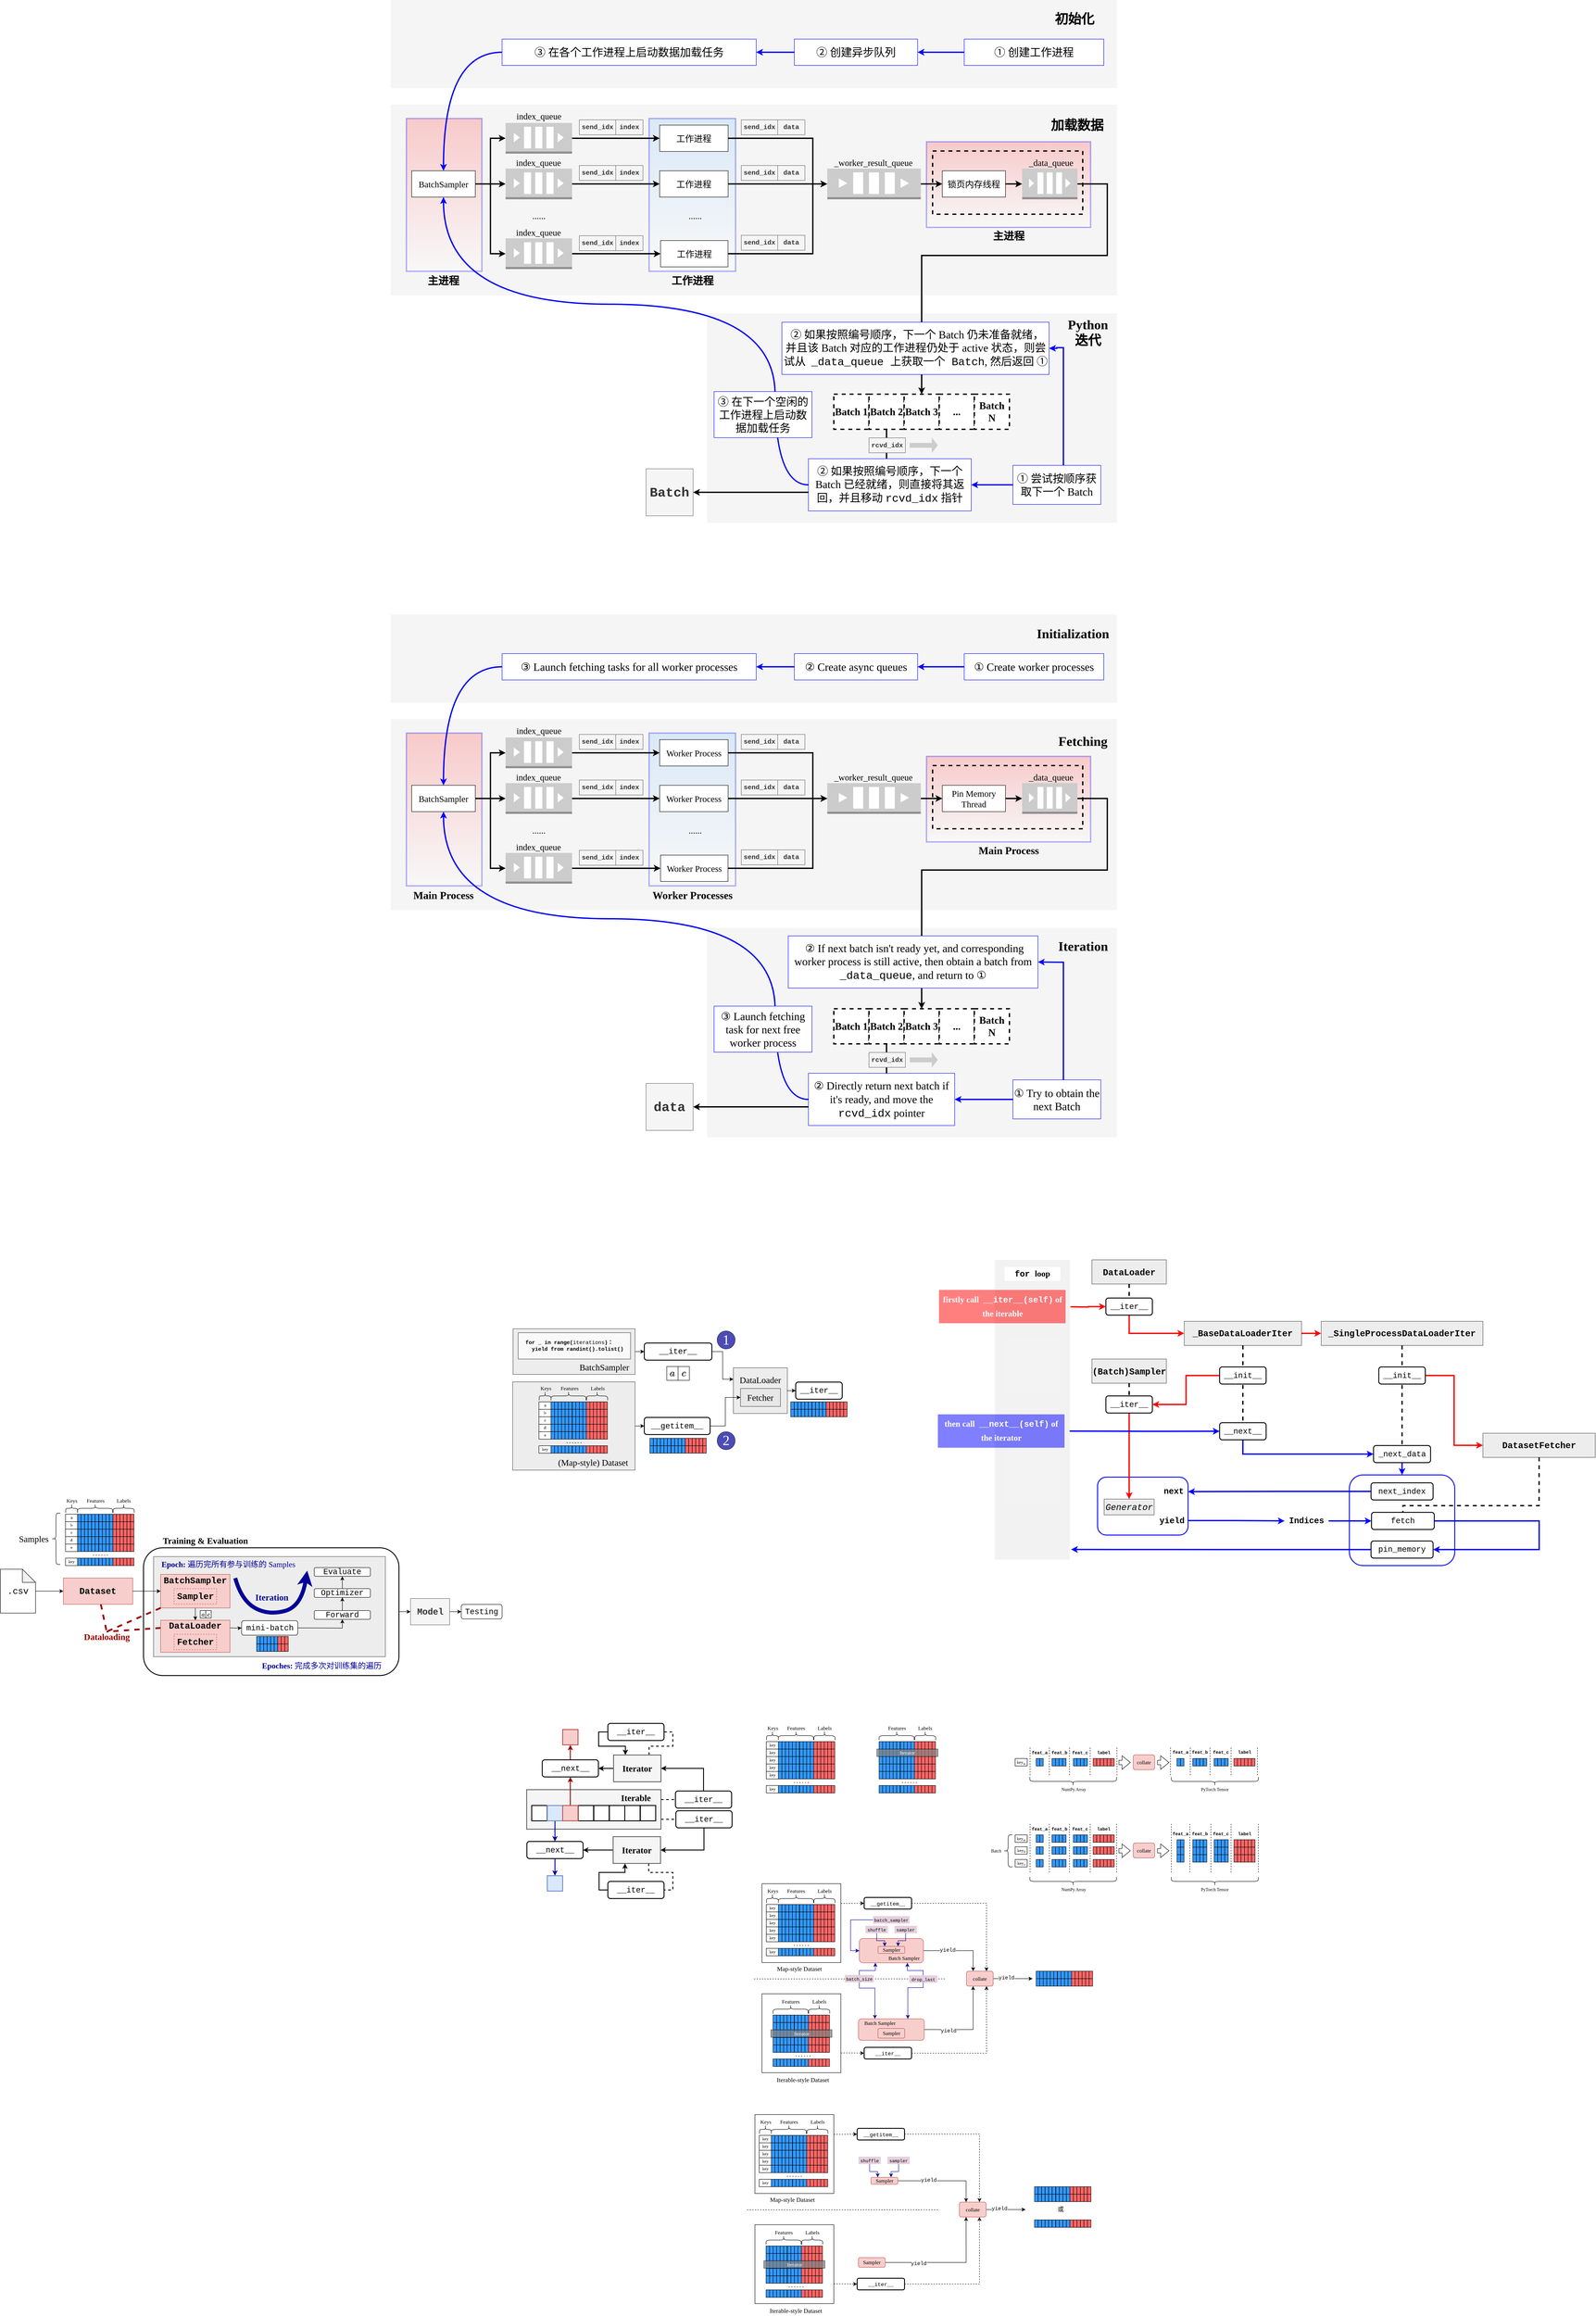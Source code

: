 <mxfile version="15.8.7" type="device"><diagram id="mDScxqf0CSzepGd8OnEf" name="Page-1"><mxGraphModel dx="3412" dy="5160" grid="0" gridSize="10" guides="1" tooltips="1" connect="1" arrows="1" fold="1" page="0" pageScale="1" pageWidth="827" pageHeight="1169" math="1" shadow="0"><root><mxCell id="0"/><mxCell id="1" parent="0"/><mxCell id="_ZWy4vC3WlW0CwGbVNfw-31" value="" style="rounded=0;whiteSpace=wrap;html=1;fontFamily=Georgia;fontSize=23;strokeWidth=3;fillColor=#f5f5f5;fontColor=#333333;strokeColor=none;" parent="1" vertex="1"><mxGeometry x="-196" y="-1589" width="1655" height="435" as="geometry"/></mxCell><mxCell id="_ZWy4vC3WlW0CwGbVNfw-63" value="" style="rounded=0;whiteSpace=wrap;html=1;fontFamily=Courier New;fontSize=30;strokeColor=#0000FF;strokeWidth=3;fillColor=#FF6666;opacity=30;gradientColor=#ffffff;" parent="1" vertex="1"><mxGeometry x="1025" y="-1504" width="374" height="195" as="geometry"/></mxCell><mxCell id="_ZWy4vC3WlW0CwGbVNfw-62" value="" style="rounded=0;whiteSpace=wrap;html=1;fontFamily=Courier New;fontSize=30;strokeColor=#0000FF;strokeWidth=3;fillColor=#99CCFF;opacity=30;gradientColor=#ffffff;" parent="1" vertex="1"><mxGeometry x="393" y="-1557" width="197" height="348" as="geometry"/></mxCell><mxCell id="_ZWy4vC3WlW0CwGbVNfw-60" value="" style="rounded=0;whiteSpace=wrap;html=1;fontFamily=Courier New;fontSize=30;strokeColor=#0000FF;strokeWidth=3;fillColor=#FF6666;opacity=30;gradientColor=#ffffff;" parent="1" vertex="1"><mxGeometry x="-160" y="-1557" width="172" height="348" as="geometry"/></mxCell><mxCell id="_ZWy4vC3WlW0CwGbVNfw-44" value="" style="rounded=0;whiteSpace=wrap;html=1;fontFamily=Georgia;fontSize=23;strokeWidth=3;fillColor=#f5f5f5;fontColor=#333333;strokeColor=none;" parent="1" vertex="1"><mxGeometry x="525" y="-1113" width="934" height="477" as="geometry"/></mxCell><mxCell id="_ZWy4vC3WlW0CwGbVNfw-2" value="" style="rounded=0;whiteSpace=wrap;html=1;dashed=1;strokeWidth=3;fillColor=none;" parent="1" vertex="1"><mxGeometry x="1039" y="-1483" width="342" height="144" as="geometry"/></mxCell><mxCell id="-9YL-yhrMKwgsR9g-plV-388" value="&lt;span style=&quot;color: rgb(0 , 0 , 0) ; font-family: &amp;#34;georgia&amp;#34; ; font-size: 20px&quot;&gt;DataLoader&lt;br&gt;&lt;br&gt;&lt;br&gt;&lt;/span&gt;" style="rounded=0;whiteSpace=wrap;html=1;fontFamily=Lucida Console;fontSize=18;fontColor=#FFFFFF;fillColor=#E6E6E6;opacity=70;" parent="1" vertex="1"><mxGeometry x="585" y="-111" width="123" height="104" as="geometry"/></mxCell><mxCell id="_v7katncxZVMrmX9Ha0b-62" value="" style="rounded=1;whiteSpace=wrap;html=1;fontFamily=Courier New;fontSize=18;strokeWidth=2;strokeColor=#0000FF;" parent="1" vertex="1"><mxGeometry x="1988.59" y="133" width="240" height="206.5" as="geometry"/></mxCell><mxCell id="_v7katncxZVMrmX9Ha0b-36" style="edgeStyle=orthogonalEdgeStyle;rounded=0;orthogonalLoop=1;jettySize=auto;html=1;fontFamily=Courier New;fontSize=15;endArrow=classic;endFill=1;strokeColor=#0000FF;strokeWidth=3;exitX=1;exitY=0.75;exitDx=0;exitDy=0;" parent="1" source="_v7katncxZVMrmX9Ha0b-29" target="_v7katncxZVMrmX9Ha0b-35" edge="1"><mxGeometry relative="1" as="geometry"/></mxCell><mxCell id="_v7katncxZVMrmX9Ha0b-29" value="" style="rounded=1;whiteSpace=wrap;html=1;fontFamily=Courier New;fontSize=18;strokeWidth=2;strokeColor=#0000FF;" parent="1" vertex="1"><mxGeometry x="1414.84" y="138" width="206.16" height="132" as="geometry"/></mxCell><mxCell id="QiRu1bZnXHbPCEl9R3TX-240" value="" style="endArrow=none;dashed=1;html=1;rounded=0;fontFamily=Courier New;fontSize=10;" parent="1" edge="1"><mxGeometry width="50" height="50" relative="1" as="geometry"><mxPoint x="632" y="1281.16" as="sourcePoint"/><mxPoint x="1069" y="1281" as="targetPoint"/></mxGeometry></mxCell><mxCell id="QiRu1bZnXHbPCEl9R3TX-249" style="edgeStyle=orthogonalEdgeStyle;rounded=0;orthogonalLoop=1;jettySize=auto;html=1;fontFamily=Courier New;fontSize=14;exitX=1;exitY=0.75;exitDx=0;exitDy=0;entryX=0;entryY=0.5;entryDx=0;entryDy=0;dashed=1;" parent="1" source="QiRu1bZnXHbPCEl9R3TX-216" target="QiRu1bZnXHbPCEl9R3TX-250" edge="1"><mxGeometry relative="1" as="geometry"><mxPoint x="870.0" y="1449.5" as="targetPoint"/></mxGeometry></mxCell><mxCell id="QiRu1bZnXHbPCEl9R3TX-216" value="" style="whiteSpace=wrap;html=1;aspect=fixed;" parent="1" vertex="1"><mxGeometry x="650.13" y="1315" width="179.75" height="179.75" as="geometry"/></mxCell><mxCell id="QiRu1bZnXHbPCEl9R3TX-248" style="edgeStyle=orthogonalEdgeStyle;rounded=0;orthogonalLoop=1;jettySize=auto;html=1;fontFamily=Courier New;fontSize=14;exitX=1;exitY=0.25;exitDx=0;exitDy=0;dashed=1;" parent="1" source="QiRu1bZnXHbPCEl9R3TX-215" target="QiRu1bZnXHbPCEl9R3TX-247" edge="1"><mxGeometry relative="1" as="geometry"/></mxCell><mxCell id="QiRu1bZnXHbPCEl9R3TX-215" value="" style="whiteSpace=wrap;html=1;aspect=fixed;" parent="1" vertex="1"><mxGeometry x="650.13" y="1064.13" width="179.75" height="179.75" as="geometry"/></mxCell><mxCell id="-9YL-yhrMKwgsR9g-plV-380" style="edgeStyle=orthogonalEdgeStyle;rounded=0;orthogonalLoop=1;jettySize=auto;html=1;entryX=0;entryY=0.5;entryDx=0;entryDy=0;fontFamily=Lucida Console;fontSize=18;fontColor=#FFFFFF;" parent="1" source="-9YL-yhrMKwgsR9g-plV-378" target="-9YL-yhrMKwgsR9g-plV-379" edge="1"><mxGeometry relative="1" as="geometry"/></mxCell><mxCell id="-9YL-yhrMKwgsR9g-plV-378" value="" style="rounded=0;whiteSpace=wrap;html=1;fontFamily=Lucida Console;fontSize=18;fontColor=#FFFFFF;fillColor=#E6E6E6;opacity=70;" parent="1" vertex="1"><mxGeometry x="82" y="-79" width="279" height="201" as="geometry"/></mxCell><mxCell id="tlInWSpYXj_1sBvVc44C-17" value="" style="rounded=1;whiteSpace=wrap;html=1;fontFamily=Georgia;fontSize=20;strokeWidth=2;" parent="1" vertex="1"><mxGeometry x="-759" y="299" width="582" height="291" as="geometry"/></mxCell><mxCell id="-9YL-yhrMKwgsR9g-plV-264" value="" style="rounded=0;whiteSpace=wrap;html=1;fontFamily=Lucida Console;fontSize=8;fontColor=#FFFFFF;fillColor=#E6E6E6;opacity=70;" parent="1" vertex="1"><mxGeometry x="-736" y="319" width="528" height="228" as="geometry"/></mxCell><mxCell id="tlInWSpYXj_1sBvVc44C-22" style="edgeStyle=orthogonalEdgeStyle;rounded=0;orthogonalLoop=1;jettySize=auto;html=1;fontFamily=Georgia;fontSize=20;fontColor=#000099;strokeColor=#000000;strokeWidth=1;entryX=0;entryY=0.5;entryDx=0;entryDy=0;" parent="1" source="tlInWSpYXj_1sBvVc44C-17" target="tlInWSpYXj_1sBvVc44C-23" edge="1"><mxGeometry relative="1" as="geometry"><mxPoint x="-124" y="419" as="targetPoint"/></mxGeometry></mxCell><mxCell id="tlInWSpYXj_1sBvVc44C-35" style="edgeStyle=none;rounded=0;orthogonalLoop=1;jettySize=auto;html=1;entryX=0.5;entryY=0;entryDx=0;entryDy=0;dashed=1;fontFamily=Courier New;fontSize=20;fontColor=#000000;endArrow=none;endFill=0;strokeColor=#990000;strokeWidth=4;" parent="1" source="tlInWSpYXj_1sBvVc44C-1" target="tlInWSpYXj_1sBvVc44C-32" edge="1"><mxGeometry relative="1" as="geometry"/></mxCell><mxCell id="tlInWSpYXj_1sBvVc44C-1" value="Dataset" style="rounded=0;whiteSpace=wrap;html=1;fontFamily=Courier New;fontStyle=1;fontSize=20;fillColor=#f8cecc;strokeColor=#b85450;" parent="1" vertex="1"><mxGeometry x="-941.62" y="367.75" width="158" height="60" as="geometry"/></mxCell><mxCell id="tlInWSpYXj_1sBvVc44C-4" style="edgeStyle=orthogonalEdgeStyle;rounded=0;orthogonalLoop=1;jettySize=auto;html=1;fontFamily=Courier New;fontSize=20;" parent="1" source="tlInWSpYXj_1sBvVc44C-3" target="tlInWSpYXj_1sBvVc44C-1" edge="1"><mxGeometry relative="1" as="geometry"/></mxCell><mxCell id="tlInWSpYXj_1sBvVc44C-3" value=".csv" style="shape=note;whiteSpace=wrap;html=1;backgroundOutline=1;darkOpacity=0.05;fontFamily=Courier New;fontSize=20;" parent="1" vertex="1"><mxGeometry x="-1085" y="347.75" width="80" height="100" as="geometry"/></mxCell><mxCell id="tlInWSpYXj_1sBvVc44C-33" style="rounded=0;orthogonalLoop=1;jettySize=auto;html=1;entryX=0.5;entryY=0;entryDx=0;entryDy=0;fontFamily=Courier New;fontSize=20;fontColor=#000000;strokeColor=#990000;strokeWidth=4;endArrow=none;endFill=0;dashed=1;exitX=0;exitY=0.5;exitDx=0;exitDy=0;" parent="1" target="tlInWSpYXj_1sBvVc44C-32" edge="1"><mxGeometry relative="1" as="geometry"><mxPoint x="-720" y="481.5" as="sourcePoint"/></mxGeometry></mxCell><mxCell id="tlInWSpYXj_1sBvVc44C-13" style="edgeStyle=orthogonalEdgeStyle;rounded=0;orthogonalLoop=1;jettySize=auto;html=1;fontFamily=Courier New;fontSize=18;exitX=1;exitY=0.5;exitDx=0;exitDy=0;" parent="1" source="tlInWSpYXj_1sBvVc44C-7" target="tlInWSpYXj_1sBvVc44C-10" edge="1"><mxGeometry relative="1" as="geometry"><mxPoint x="-417" y="447.5" as="sourcePoint"/></mxGeometry></mxCell><mxCell id="tlInWSpYXj_1sBvVc44C-7" value="mini-batch" style="rounded=1;whiteSpace=wrap;html=1;fontFamily=Courier New;fontSize=18;" parent="1" vertex="1"><mxGeometry x="-535.5" y="465" width="128" height="33" as="geometry"/></mxCell><mxCell id="tlInWSpYXj_1sBvVc44C-12" style="edgeStyle=orthogonalEdgeStyle;rounded=0;orthogonalLoop=1;jettySize=auto;html=1;entryX=0.5;entryY=1;entryDx=0;entryDy=0;fontFamily=Courier New;fontSize=18;" parent="1" source="tlInWSpYXj_1sBvVc44C-10" target="tlInWSpYXj_1sBvVc44C-11" edge="1"><mxGeometry relative="1" as="geometry"/></mxCell><mxCell id="tlInWSpYXj_1sBvVc44C-10" value="Forward" style="rounded=1;whiteSpace=wrap;html=1;fontFamily=Courier New;fontSize=18;" parent="1" vertex="1"><mxGeometry x="-370" y="442" width="128" height="20" as="geometry"/></mxCell><mxCell id="tlInWSpYXj_1sBvVc44C-21" style="edgeStyle=orthogonalEdgeStyle;rounded=0;orthogonalLoop=1;jettySize=auto;html=1;entryX=0.5;entryY=1;entryDx=0;entryDy=0;fontFamily=Georgia;fontSize=20;fontColor=#000099;strokeColor=#000000;strokeWidth=1;" parent="1" source="tlInWSpYXj_1sBvVc44C-11" target="tlInWSpYXj_1sBvVc44C-20" edge="1"><mxGeometry relative="1" as="geometry"/></mxCell><mxCell id="tlInWSpYXj_1sBvVc44C-11" value="Optimizer" style="rounded=1;whiteSpace=wrap;html=1;fontFamily=Courier New;fontSize=18;" parent="1" vertex="1"><mxGeometry x="-370" y="392" width="128" height="20" as="geometry"/></mxCell><mxCell id="tlInWSpYXj_1sBvVc44C-16" value="Epoch:&amp;nbsp;&lt;span style=&quot;font-weight: normal; font-size: 18px;&quot;&gt;遍历完所有参与训练的 Samples&lt;/span&gt;" style="text;html=1;strokeColor=none;fillColor=none;align=left;verticalAlign=middle;whiteSpace=wrap;rounded=0;fontFamily=Georgia;fontSize=18;fontStyle=1;fontColor=#000099;" parent="1" vertex="1"><mxGeometry x="-720" y="326" width="388" height="21" as="geometry"/></mxCell><mxCell id="tlInWSpYXj_1sBvVc44C-19" value="Iteration" style="text;html=1;strokeColor=none;fillColor=none;align=center;verticalAlign=middle;whiteSpace=wrap;rounded=0;fontFamily=Georgia;fontSize=20;fontStyle=1;fontColor=#000099;" parent="1" vertex="1"><mxGeometry x="-526.5" y="400" width="119" height="21" as="geometry"/></mxCell><mxCell id="tlInWSpYXj_1sBvVc44C-20" value="Evaluate" style="rounded=1;whiteSpace=wrap;html=1;fontFamily=Courier New;fontSize=18;" parent="1" vertex="1"><mxGeometry x="-370" y="344" width="128" height="20" as="geometry"/></mxCell><mxCell id="tlInWSpYXj_1sBvVc44C-27" style="edgeStyle=orthogonalEdgeStyle;rounded=0;orthogonalLoop=1;jettySize=auto;html=1;entryX=0;entryY=0.5;entryDx=0;entryDy=0;fontFamily=Georgia;fontSize=20;fontColor=#000099;strokeColor=#000000;strokeWidth=1;" parent="1" source="tlInWSpYXj_1sBvVc44C-23" target="tlInWSpYXj_1sBvVc44C-26" edge="1"><mxGeometry relative="1" as="geometry"/></mxCell><mxCell id="tlInWSpYXj_1sBvVc44C-23" value="Model" style="rounded=0;whiteSpace=wrap;html=1;fontFamily=Courier New;fontStyle=1;fontSize=20;fillColor=#f5f5f5;fontColor=#333333;strokeColor=#666666;" parent="1" vertex="1"><mxGeometry x="-150.5" y="414.5" width="89" height="60" as="geometry"/></mxCell><mxCell id="tlInWSpYXj_1sBvVc44C-26" value="Testing" style="rounded=1;whiteSpace=wrap;html=1;fontFamily=Courier New;fontSize=18;" parent="1" vertex="1"><mxGeometry x="-35" y="428" width="93" height="33" as="geometry"/></mxCell><mxCell id="tlInWSpYXj_1sBvVc44C-28" value="Training &amp;amp; Evaluation" style="text;html=1;strokeColor=none;fillColor=none;align=center;verticalAlign=middle;whiteSpace=wrap;rounded=0;fontFamily=Georgia;fontSize=20;fontStyle=1;fontColor=#000000;" parent="1" vertex="1"><mxGeometry x="-736" y="271.5" width="236" height="21" as="geometry"/></mxCell><mxCell id="afsZVenZU7R57NKwm-Uo-2" style="edgeStyle=orthogonalEdgeStyle;rounded=0;orthogonalLoop=1;jettySize=auto;html=1;" parent="1" source="tlInWSpYXj_1sBvVc44C-31" edge="1"><mxGeometry relative="1" as="geometry"><mxPoint x="-641" y="464" as="targetPoint"/></mxGeometry></mxCell><mxCell id="tlInWSpYXj_1sBvVc44C-31" value="BatchSampler&lt;br&gt;&lt;br&gt;&lt;br&gt;" style="rounded=0;whiteSpace=wrap;html=1;fontFamily=Courier New;fontStyle=1;fontSize=20;fillColor=#f8cecc;strokeColor=#b85450;" parent="1" vertex="1"><mxGeometry x="-720" y="359.5" width="158" height="76.5" as="geometry"/></mxCell><mxCell id="tlInWSpYXj_1sBvVc44C-32" value="Dataloading" style="text;html=1;strokeColor=none;fillColor=none;align=center;verticalAlign=middle;whiteSpace=wrap;rounded=0;fontFamily=Georgia;fontSize=20;fontStyle=1;fontColor=#990000;" parent="1" vertex="1"><mxGeometry x="-910.5" y="490" width="135" height="21" as="geometry"/></mxCell><mxCell id="tlInWSpYXj_1sBvVc44C-48" style="edgeStyle=orthogonalEdgeStyle;rounded=0;orthogonalLoop=1;jettySize=auto;html=1;fontFamily=Courier New;fontSize=20;fontColor=#990000;endArrow=none;endFill=0;strokeColor=#000000;strokeWidth=2;exitX=1;exitY=0.75;exitDx=0;exitDy=0;dashed=1;" parent="1" source="tlInWSpYXj_1sBvVc44C-36" target="tlInWSpYXj_1sBvVc44C-46" edge="1"><mxGeometry relative="1" as="geometry"/></mxCell><mxCell id="tlInWSpYXj_1sBvVc44C-62" style="edgeStyle=orthogonalEdgeStyle;rounded=0;orthogonalLoop=1;jettySize=auto;html=1;entryX=0;entryY=0.5;entryDx=0;entryDy=0;dashed=1;fontFamily=Courier New;fontSize=20;fontColor=#990000;startArrow=none;startFill=0;endArrow=none;endFill=0;strokeColor=#000000;strokeWidth=2;exitX=1;exitY=0.25;exitDx=0;exitDy=0;" parent="1" source="tlInWSpYXj_1sBvVc44C-36" target="tlInWSpYXj_1sBvVc44C-61" edge="1"><mxGeometry relative="1" as="geometry"/></mxCell><mxCell id="tlInWSpYXj_1sBvVc44C-36" value="" style="rounded=0;whiteSpace=wrap;html=1;fontFamily=Courier New;fontStyle=1;fontSize=20;fillColor=#f5f5f5;strokeColor=#666666;fontColor=#333333;strokeWidth=2;" parent="1" vertex="1"><mxGeometry x="114" y="850" width="306" height="90" as="geometry"/></mxCell><mxCell id="tlInWSpYXj_1sBvVc44C-37" value="" style="rounded=0;whiteSpace=wrap;html=1;fontFamily=Courier New;fontStyle=1;fontSize=20;strokeWidth=2;" parent="1" vertex="1"><mxGeometry x="125.5" y="886" width="35" height="35" as="geometry"/></mxCell><mxCell id="tlInWSpYXj_1sBvVc44C-52" style="edgeStyle=orthogonalEdgeStyle;rounded=0;orthogonalLoop=1;jettySize=auto;html=1;fontFamily=Courier New;fontSize=20;fontColor=#990000;startArrow=none;startFill=0;endArrow=classic;endFill=1;strokeColor=#000099;strokeWidth=2;" parent="1" source="tlInWSpYXj_1sBvVc44C-38" target="tlInWSpYXj_1sBvVc44C-51" edge="1"><mxGeometry relative="1" as="geometry"/></mxCell><mxCell id="tlInWSpYXj_1sBvVc44C-38" value="" style="rounded=0;whiteSpace=wrap;html=1;fontFamily=Courier New;fontStyle=1;fontSize=20;fillColor=#dae8fc;strokeColor=#6c8ebf;strokeWidth=2;" parent="1" vertex="1"><mxGeometry x="161" y="886" width="35" height="35" as="geometry"/></mxCell><mxCell id="tlInWSpYXj_1sBvVc44C-39" value="" style="rounded=0;whiteSpace=wrap;html=1;fontFamily=Courier New;fontStyle=1;fontSize=20;strokeWidth=2;" parent="1" vertex="1"><mxGeometry x="231.5" y="886" width="35" height="35" as="geometry"/></mxCell><mxCell id="tlInWSpYXj_1sBvVc44C-66" style="edgeStyle=orthogonalEdgeStyle;rounded=0;orthogonalLoop=1;jettySize=auto;html=1;entryX=0.5;entryY=1;entryDx=0;entryDy=0;fontFamily=Courier New;fontSize=20;fontColor=#990000;startArrow=none;startFill=0;endArrow=classic;endFill=1;strokeColor=#990000;strokeWidth=2;" parent="1" source="tlInWSpYXj_1sBvVc44C-40" target="tlInWSpYXj_1sBvVc44C-65" edge="1"><mxGeometry relative="1" as="geometry"/></mxCell><mxCell id="tlInWSpYXj_1sBvVc44C-40" value="" style="rounded=0;whiteSpace=wrap;html=1;fontFamily=Courier New;fontStyle=1;fontSize=20;strokeWidth=2;fillColor=#f8cecc;strokeColor=#b85450;" parent="1" vertex="1"><mxGeometry x="196" y="886" width="35" height="35" as="geometry"/></mxCell><mxCell id="tlInWSpYXj_1sBvVc44C-41" value="" style="rounded=0;whiteSpace=wrap;html=1;fontFamily=Courier New;fontStyle=1;fontSize=20;strokeWidth=2;" parent="1" vertex="1"><mxGeometry x="373" y="886" width="35" height="35" as="geometry"/></mxCell><mxCell id="tlInWSpYXj_1sBvVc44C-42" value="" style="rounded=0;whiteSpace=wrap;html=1;fontFamily=Courier New;fontStyle=1;fontSize=20;strokeWidth=2;" parent="1" vertex="1"><mxGeometry x="337.5" y="886" width="35" height="35" as="geometry"/></mxCell><mxCell id="tlInWSpYXj_1sBvVc44C-43" value="" style="rounded=0;whiteSpace=wrap;html=1;fontFamily=Courier New;fontStyle=1;fontSize=20;strokeWidth=2;" parent="1" vertex="1"><mxGeometry x="267" y="886" width="35" height="35" as="geometry"/></mxCell><mxCell id="tlInWSpYXj_1sBvVc44C-44" value="" style="rounded=0;whiteSpace=wrap;html=1;fontFamily=Courier New;fontStyle=1;fontSize=20;strokeWidth=2;" parent="1" vertex="1"><mxGeometry x="302.5" y="886" width="35" height="35" as="geometry"/></mxCell><mxCell id="tlInWSpYXj_1sBvVc44C-45" value="Iterable" style="text;html=1;strokeColor=none;fillColor=none;align=center;verticalAlign=middle;whiteSpace=wrap;rounded=0;fontFamily=Georgia;fontSize=20;fontStyle=1;fontColor=#000000;strokeWidth=2;" parent="1" vertex="1"><mxGeometry x="318" y="857" width="90" height="21" as="geometry"/></mxCell><mxCell id="tlInWSpYXj_1sBvVc44C-50" style="edgeStyle=orthogonalEdgeStyle;rounded=0;orthogonalLoop=1;jettySize=auto;html=1;entryX=1;entryY=0.5;entryDx=0;entryDy=0;fontFamily=Courier New;fontSize=20;fontColor=#990000;endArrow=classic;endFill=1;strokeColor=#000000;strokeWidth=2;exitX=0.5;exitY=1;exitDx=0;exitDy=0;" parent="1" source="tlInWSpYXj_1sBvVc44C-46" target="tlInWSpYXj_1sBvVc44C-70" edge="1"><mxGeometry relative="1" as="geometry"><mxPoint x="420" y="987.5" as="targetPoint"/></mxGeometry></mxCell><mxCell id="tlInWSpYXj_1sBvVc44C-46" value="__iter__" style="rounded=1;whiteSpace=wrap;html=1;fontFamily=Courier New;fontSize=18;strokeWidth=2;" parent="1" vertex="1"><mxGeometry x="454" y="898" width="128" height="39" as="geometry"/></mxCell><mxCell id="tlInWSpYXj_1sBvVc44C-54" style="edgeStyle=orthogonalEdgeStyle;rounded=0;orthogonalLoop=1;jettySize=auto;html=1;fontFamily=Courier New;fontSize=20;fontColor=#990000;startArrow=none;startFill=0;endArrow=classic;endFill=1;strokeColor=#000099;strokeWidth=2;entryX=0.5;entryY=0;entryDx=0;entryDy=0;" parent="1" source="tlInWSpYXj_1sBvVc44C-51" target="tlInWSpYXj_1sBvVc44C-55" edge="1"><mxGeometry relative="1" as="geometry"><mxPoint x="178.5" y="1062" as="targetPoint"/></mxGeometry></mxCell><mxCell id="tlInWSpYXj_1sBvVc44C-51" value="__next__" style="rounded=1;whiteSpace=wrap;html=1;fontFamily=Courier New;fontSize=18;strokeWidth=2;" parent="1" vertex="1"><mxGeometry x="114.5" y="968" width="128" height="39" as="geometry"/></mxCell><mxCell id="tlInWSpYXj_1sBvVc44C-55" value="" style="rounded=0;whiteSpace=wrap;html=1;fontFamily=Courier New;fontStyle=1;fontSize=20;fillColor=#dae8fc;strokeColor=#6c8ebf;strokeWidth=2;" parent="1" vertex="1"><mxGeometry x="161" y="1046" width="35" height="35" as="geometry"/></mxCell><mxCell id="tlInWSpYXj_1sBvVc44C-64" style="edgeStyle=orthogonalEdgeStyle;rounded=0;orthogonalLoop=1;jettySize=auto;html=1;entryX=1;entryY=0.5;entryDx=0;entryDy=0;fontFamily=Courier New;fontSize=20;fontColor=#990000;startArrow=none;startFill=0;endArrow=classic;endFill=1;strokeColor=#000000;strokeWidth=2;" parent="1" source="tlInWSpYXj_1sBvVc44C-61" target="tlInWSpYXj_1sBvVc44C-63" edge="1"><mxGeometry relative="1" as="geometry"><Array as="points"><mxPoint x="517" y="802"/></Array></mxGeometry></mxCell><mxCell id="tlInWSpYXj_1sBvVc44C-61" value="__iter__" style="rounded=1;whiteSpace=wrap;html=1;fontFamily=Courier New;fontSize=18;strokeWidth=2;" parent="1" vertex="1"><mxGeometry x="453" y="853" width="128" height="39" as="geometry"/></mxCell><mxCell id="tlInWSpYXj_1sBvVc44C-67" style="edgeStyle=orthogonalEdgeStyle;rounded=0;orthogonalLoop=1;jettySize=auto;html=1;fontFamily=Courier New;fontSize=20;fontColor=#990000;startArrow=none;startFill=0;endArrow=classic;endFill=1;strokeColor=#000000;strokeWidth=2;" parent="1" source="tlInWSpYXj_1sBvVc44C-63" target="tlInWSpYXj_1sBvVc44C-65" edge="1"><mxGeometry relative="1" as="geometry"/></mxCell><mxCell id="tlInWSpYXj_1sBvVc44C-76" style="edgeStyle=orthogonalEdgeStyle;rounded=0;orthogonalLoop=1;jettySize=auto;html=1;entryX=1;entryY=0.5;entryDx=0;entryDy=0;fontFamily=Courier New;fontSize=20;fontColor=#990000;startArrow=none;startFill=0;endArrow=none;endFill=0;strokeColor=#000000;strokeWidth=2;exitX=0.75;exitY=0;exitDx=0;exitDy=0;dashed=1;" parent="1" source="tlInWSpYXj_1sBvVc44C-63" target="tlInWSpYXj_1sBvVc44C-75" edge="1"><mxGeometry relative="1" as="geometry"/></mxCell><mxCell id="tlInWSpYXj_1sBvVc44C-63" value="&lt;span style=&quot;color: rgb(0 , 0 , 0) ; font-family: &amp;#34;georgia&amp;#34;&quot;&gt;Iterator&lt;/span&gt;" style="rounded=0;whiteSpace=wrap;html=1;fontFamily=Courier New;fontStyle=1;fontSize=20;fillColor=#f5f5f5;strokeColor=#666666;fontColor=#333333;strokeWidth=2;" parent="1" vertex="1"><mxGeometry x="312" y="771" width="108" height="61" as="geometry"/></mxCell><mxCell id="tlInWSpYXj_1sBvVc44C-69" style="edgeStyle=orthogonalEdgeStyle;rounded=0;orthogonalLoop=1;jettySize=auto;html=1;fontFamily=Courier New;fontSize=20;fontColor=#990000;startArrow=none;startFill=0;endArrow=classic;endFill=1;strokeColor=#990000;strokeWidth=2;" parent="1" source="tlInWSpYXj_1sBvVc44C-65" target="tlInWSpYXj_1sBvVc44C-68" edge="1"><mxGeometry relative="1" as="geometry"/></mxCell><mxCell id="tlInWSpYXj_1sBvVc44C-65" value="__next__" style="rounded=1;whiteSpace=wrap;html=1;fontFamily=Courier New;fontSize=18;strokeWidth=2;" parent="1" vertex="1"><mxGeometry x="149.5" y="782" width="128" height="39" as="geometry"/></mxCell><mxCell id="tlInWSpYXj_1sBvVc44C-68" value="" style="rounded=0;whiteSpace=wrap;html=1;fontFamily=Courier New;fontStyle=1;fontSize=20;strokeWidth=2;fillColor=#f8cecc;strokeColor=#b85450;" parent="1" vertex="1"><mxGeometry x="196" y="713" width="35" height="35" as="geometry"/></mxCell><mxCell id="tlInWSpYXj_1sBvVc44C-71" style="edgeStyle=orthogonalEdgeStyle;rounded=0;orthogonalLoop=1;jettySize=auto;html=1;entryX=1;entryY=0.5;entryDx=0;entryDy=0;fontFamily=Courier New;fontSize=20;fontColor=#990000;startArrow=none;startFill=0;endArrow=classic;endFill=1;strokeColor=#000000;strokeWidth=2;" parent="1" source="tlInWSpYXj_1sBvVc44C-70" target="tlInWSpYXj_1sBvVc44C-51" edge="1"><mxGeometry relative="1" as="geometry"/></mxCell><mxCell id="tlInWSpYXj_1sBvVc44C-73" style="edgeStyle=orthogonalEdgeStyle;rounded=0;orthogonalLoop=1;jettySize=auto;html=1;entryX=1;entryY=0.5;entryDx=0;entryDy=0;fontFamily=Courier New;fontSize=20;fontColor=#990000;startArrow=none;startFill=0;endArrow=none;endFill=0;strokeColor=#000000;strokeWidth=2;exitX=0.75;exitY=1;exitDx=0;exitDy=0;dashed=1;" parent="1" source="tlInWSpYXj_1sBvVc44C-70" target="tlInWSpYXj_1sBvVc44C-72" edge="1"><mxGeometry relative="1" as="geometry"/></mxCell><mxCell id="tlInWSpYXj_1sBvVc44C-70" value="&lt;span style=&quot;color: rgb(0 , 0 , 0) ; font-family: &amp;#34;georgia&amp;#34;&quot;&gt;Iterator&lt;/span&gt;" style="rounded=0;whiteSpace=wrap;html=1;fontFamily=Courier New;fontStyle=1;fontSize=20;fillColor=#f5f5f5;strokeColor=#666666;fontColor=#333333;strokeWidth=2;" parent="1" vertex="1"><mxGeometry x="311" y="957" width="108" height="61" as="geometry"/></mxCell><mxCell id="tlInWSpYXj_1sBvVc44C-74" style="edgeStyle=orthogonalEdgeStyle;rounded=0;orthogonalLoop=1;jettySize=auto;html=1;entryX=0.25;entryY=1;entryDx=0;entryDy=0;fontFamily=Courier New;fontSize=20;fontColor=#990000;startArrow=none;startFill=0;endArrow=classic;endFill=1;strokeColor=#000000;strokeWidth=2;exitX=0;exitY=0.5;exitDx=0;exitDy=0;" parent="1" source="tlInWSpYXj_1sBvVc44C-72" target="tlInWSpYXj_1sBvVc44C-70" edge="1"><mxGeometry relative="1" as="geometry"/></mxCell><mxCell id="tlInWSpYXj_1sBvVc44C-72" value="__iter__" style="rounded=1;whiteSpace=wrap;html=1;fontFamily=Courier New;fontSize=18;strokeWidth=2;" parent="1" vertex="1"><mxGeometry x="299" y="1059" width="128" height="39" as="geometry"/></mxCell><mxCell id="tlInWSpYXj_1sBvVc44C-77" style="edgeStyle=orthogonalEdgeStyle;rounded=0;orthogonalLoop=1;jettySize=auto;html=1;entryX=0.25;entryY=0;entryDx=0;entryDy=0;fontFamily=Courier New;fontSize=20;fontColor=#990000;startArrow=none;startFill=0;endArrow=classic;endFill=1;strokeColor=#000000;strokeWidth=2;exitX=0;exitY=0.5;exitDx=0;exitDy=0;" parent="1" source="tlInWSpYXj_1sBvVc44C-75" target="tlInWSpYXj_1sBvVc44C-63" edge="1"><mxGeometry relative="1" as="geometry"><Array as="points"><mxPoint x="278" y="719"/><mxPoint x="278" y="751"/><mxPoint x="339" y="751"/></Array></mxGeometry></mxCell><mxCell id="tlInWSpYXj_1sBvVc44C-75" value="__iter__" style="rounded=1;whiteSpace=wrap;html=1;fontFamily=Courier New;fontSize=18;strokeWidth=2;" parent="1" vertex="1"><mxGeometry x="299" y="699" width="128" height="39" as="geometry"/></mxCell><mxCell id="tlInWSpYXj_1sBvVc44C-6" style="edgeStyle=orthogonalEdgeStyle;rounded=0;orthogonalLoop=1;jettySize=auto;html=1;entryX=0;entryY=0.5;entryDx=0;entryDy=0;fontFamily=Courier New;fontSize=20;" parent="1" source="tlInWSpYXj_1sBvVc44C-1" target="tlInWSpYXj_1sBvVc44C-31" edge="1"><mxGeometry relative="1" as="geometry"/></mxCell><mxCell id="oP46V2VPeNZIe1tZZ1dW-3" style="edgeStyle=orthogonalEdgeStyle;rounded=0;orthogonalLoop=1;jettySize=auto;html=1;" parent="1" target="tlInWSpYXj_1sBvVc44C-7" edge="1"><mxGeometry relative="1" as="geometry"><mxPoint x="-562.0" y="481.5" as="sourcePoint"/></mxGeometry></mxCell><mxCell id="afsZVenZU7R57NKwm-Uo-4" style="rounded=0;orthogonalLoop=1;jettySize=auto;html=1;entryX=0.5;entryY=0;entryDx=0;entryDy=0;fontFamily=Courier New;fontSize=20;fontColor=#000000;strokeColor=#990000;strokeWidth=4;endArrow=none;endFill=0;dashed=1;exitX=0;exitY=1;exitDx=0;exitDy=0;" parent="1" source="tlInWSpYXj_1sBvVc44C-31" target="tlInWSpYXj_1sBvVc44C-32" edge="1"><mxGeometry relative="1" as="geometry"><mxPoint x="-710" y="438.5" as="sourcePoint"/><mxPoint x="-852.5" y="481" as="targetPoint"/></mxGeometry></mxCell><mxCell id="afsZVenZU7R57NKwm-Uo-5" value="$$\text{key}$$" style="rounded=0;whiteSpace=wrap;html=1;fontSize=8;" parent="1" vertex="1"><mxGeometry x="660" y="740.5" width="27.5" height="17" as="geometry"/></mxCell><mxCell id="afsZVenZU7R57NKwm-Uo-8" value="" style="rounded=0;whiteSpace=wrap;html=1;fillColor=#3399FF;" parent="1" vertex="1"><mxGeometry x="687.5" y="740.5" width="8" height="17" as="geometry"/></mxCell><mxCell id="afsZVenZU7R57NKwm-Uo-37" value="$$......$$" style="text;html=1;strokeColor=none;fillColor=none;align=center;verticalAlign=middle;whiteSpace=wrap;rounded=0;" parent="1" vertex="1"><mxGeometry x="710" y="814.5" width="60" height="30" as="geometry"/></mxCell><mxCell id="afsZVenZU7R57NKwm-Uo-38" value="" style="rounded=0;whiteSpace=wrap;html=1;fillColor=#3399FF;" parent="1" vertex="1"><mxGeometry x="695.5" y="740.5" width="8" height="17" as="geometry"/></mxCell><mxCell id="afsZVenZU7R57NKwm-Uo-39" value="" style="rounded=0;whiteSpace=wrap;html=1;fillColor=#3399FF;" parent="1" vertex="1"><mxGeometry x="703.5" y="740.5" width="8" height="17" as="geometry"/></mxCell><mxCell id="afsZVenZU7R57NKwm-Uo-40" value="" style="rounded=0;whiteSpace=wrap;html=1;fillColor=#3399FF;" parent="1" vertex="1"><mxGeometry x="711.5" y="740.5" width="8" height="17" as="geometry"/></mxCell><mxCell id="afsZVenZU7R57NKwm-Uo-41" value="" style="rounded=0;whiteSpace=wrap;html=1;fillColor=#3399FF;" parent="1" vertex="1"><mxGeometry x="719.5" y="740.5" width="8" height="17" as="geometry"/></mxCell><mxCell id="afsZVenZU7R57NKwm-Uo-42" value="" style="rounded=0;whiteSpace=wrap;html=1;fillColor=#3399FF;" parent="1" vertex="1"><mxGeometry x="727.5" y="740.5" width="8" height="17" as="geometry"/></mxCell><mxCell id="afsZVenZU7R57NKwm-Uo-46" value="" style="rounded=0;whiteSpace=wrap;html=1;fillColor=#FF6666;" parent="1" vertex="1"><mxGeometry x="768" y="740.5" width="8" height="17" as="geometry"/></mxCell><mxCell id="afsZVenZU7R57NKwm-Uo-47" value="" style="rounded=0;whiteSpace=wrap;html=1;fillColor=#FF6666;" parent="1" vertex="1"><mxGeometry x="776" y="740.5" width="8" height="17" as="geometry"/></mxCell><mxCell id="afsZVenZU7R57NKwm-Uo-48" value="" style="rounded=0;whiteSpace=wrap;html=1;fillColor=#FF6666;" parent="1" vertex="1"><mxGeometry x="784" y="740.5" width="8" height="17" as="geometry"/></mxCell><mxCell id="afsZVenZU7R57NKwm-Uo-50" value="" style="rounded=0;whiteSpace=wrap;html=1;fillColor=#3399FF;" parent="1" vertex="1"><mxGeometry x="687.5" y="757.5" width="8" height="17" as="geometry"/></mxCell><mxCell id="afsZVenZU7R57NKwm-Uo-51" value="" style="rounded=0;whiteSpace=wrap;html=1;fillColor=#3399FF;" parent="1" vertex="1"><mxGeometry x="695.5" y="757.5" width="8" height="17" as="geometry"/></mxCell><mxCell id="afsZVenZU7R57NKwm-Uo-52" value="" style="rounded=0;whiteSpace=wrap;html=1;fillColor=#3399FF;" parent="1" vertex="1"><mxGeometry x="703.5" y="757.5" width="8" height="17" as="geometry"/></mxCell><mxCell id="afsZVenZU7R57NKwm-Uo-53" value="" style="rounded=0;whiteSpace=wrap;html=1;fillColor=#3399FF;" parent="1" vertex="1"><mxGeometry x="711.5" y="757.5" width="8" height="17" as="geometry"/></mxCell><mxCell id="afsZVenZU7R57NKwm-Uo-54" value="" style="rounded=0;whiteSpace=wrap;html=1;fillColor=#3399FF;" parent="1" vertex="1"><mxGeometry x="719.5" y="757.5" width="8" height="17" as="geometry"/></mxCell><mxCell id="afsZVenZU7R57NKwm-Uo-55" value="" style="rounded=0;whiteSpace=wrap;html=1;fillColor=#3399FF;" parent="1" vertex="1"><mxGeometry x="727.5" y="757.5" width="8" height="17" as="geometry"/></mxCell><mxCell id="afsZVenZU7R57NKwm-Uo-56" value="" style="rounded=0;whiteSpace=wrap;html=1;fillColor=#FF6666;" parent="1" vertex="1"><mxGeometry x="768" y="757.5" width="8" height="17" as="geometry"/></mxCell><mxCell id="afsZVenZU7R57NKwm-Uo-57" value="" style="rounded=0;whiteSpace=wrap;html=1;fillColor=#FF6666;" parent="1" vertex="1"><mxGeometry x="776" y="757.5" width="8" height="17" as="geometry"/></mxCell><mxCell id="afsZVenZU7R57NKwm-Uo-58" value="" style="rounded=0;whiteSpace=wrap;html=1;fillColor=#FF6666;" parent="1" vertex="1"><mxGeometry x="784" y="757.5" width="8" height="17" as="geometry"/></mxCell><mxCell id="afsZVenZU7R57NKwm-Uo-60" value="" style="rounded=0;whiteSpace=wrap;html=1;fillColor=#3399FF;" parent="1" vertex="1"><mxGeometry x="687.5" y="774.5" width="8" height="17" as="geometry"/></mxCell><mxCell id="afsZVenZU7R57NKwm-Uo-61" value="" style="rounded=0;whiteSpace=wrap;html=1;fillColor=#3399FF;" parent="1" vertex="1"><mxGeometry x="695.5" y="774.5" width="8" height="17" as="geometry"/></mxCell><mxCell id="afsZVenZU7R57NKwm-Uo-62" value="" style="rounded=0;whiteSpace=wrap;html=1;fillColor=#3399FF;" parent="1" vertex="1"><mxGeometry x="703.5" y="774.5" width="8" height="17" as="geometry"/></mxCell><mxCell id="afsZVenZU7R57NKwm-Uo-63" value="" style="rounded=0;whiteSpace=wrap;html=1;fillColor=#3399FF;" parent="1" vertex="1"><mxGeometry x="711.5" y="774.5" width="8" height="17" as="geometry"/></mxCell><mxCell id="afsZVenZU7R57NKwm-Uo-64" value="" style="rounded=0;whiteSpace=wrap;html=1;fillColor=#3399FF;" parent="1" vertex="1"><mxGeometry x="719.5" y="774.5" width="8" height="17" as="geometry"/></mxCell><mxCell id="afsZVenZU7R57NKwm-Uo-65" value="" style="rounded=0;whiteSpace=wrap;html=1;fillColor=#3399FF;" parent="1" vertex="1"><mxGeometry x="727.5" y="774.5" width="8" height="17" as="geometry"/></mxCell><mxCell id="afsZVenZU7R57NKwm-Uo-66" value="" style="rounded=0;whiteSpace=wrap;html=1;fillColor=#FF6666;" parent="1" vertex="1"><mxGeometry x="768" y="774.5" width="8" height="17" as="geometry"/></mxCell><mxCell id="afsZVenZU7R57NKwm-Uo-67" value="" style="rounded=0;whiteSpace=wrap;html=1;fillColor=#FF6666;" parent="1" vertex="1"><mxGeometry x="776" y="774.5" width="8" height="17" as="geometry"/></mxCell><mxCell id="afsZVenZU7R57NKwm-Uo-68" value="" style="rounded=0;whiteSpace=wrap;html=1;fillColor=#FF6666;" parent="1" vertex="1"><mxGeometry x="784" y="774.5" width="8" height="17" as="geometry"/></mxCell><mxCell id="afsZVenZU7R57NKwm-Uo-70" value="" style="rounded=0;whiteSpace=wrap;html=1;fillColor=#3399FF;" parent="1" vertex="1"><mxGeometry x="687.5" y="840.5" width="8" height="17" as="geometry"/></mxCell><mxCell id="afsZVenZU7R57NKwm-Uo-71" value="" style="rounded=0;whiteSpace=wrap;html=1;fillColor=#3399FF;" parent="1" vertex="1"><mxGeometry x="695.5" y="840.5" width="8" height="17" as="geometry"/></mxCell><mxCell id="afsZVenZU7R57NKwm-Uo-72" value="" style="rounded=0;whiteSpace=wrap;html=1;fillColor=#3399FF;" parent="1" vertex="1"><mxGeometry x="703.5" y="840.5" width="8" height="17" as="geometry"/></mxCell><mxCell id="afsZVenZU7R57NKwm-Uo-73" value="" style="rounded=0;whiteSpace=wrap;html=1;fillColor=#3399FF;" parent="1" vertex="1"><mxGeometry x="711.5" y="840.5" width="8" height="17" as="geometry"/></mxCell><mxCell id="afsZVenZU7R57NKwm-Uo-74" value="" style="rounded=0;whiteSpace=wrap;html=1;fillColor=#3399FF;" parent="1" vertex="1"><mxGeometry x="719.5" y="840.5" width="8" height="17" as="geometry"/></mxCell><mxCell id="afsZVenZU7R57NKwm-Uo-75" value="" style="rounded=0;whiteSpace=wrap;html=1;fillColor=#3399FF;" parent="1" vertex="1"><mxGeometry x="727.5" y="840.5" width="8" height="17" as="geometry"/></mxCell><mxCell id="afsZVenZU7R57NKwm-Uo-76" value="" style="rounded=0;whiteSpace=wrap;html=1;fillColor=#FF6666;" parent="1" vertex="1"><mxGeometry x="768" y="840.5" width="8" height="17" as="geometry"/></mxCell><mxCell id="afsZVenZU7R57NKwm-Uo-77" value="" style="rounded=0;whiteSpace=wrap;html=1;fillColor=#FF6666;" parent="1" vertex="1"><mxGeometry x="776" y="840.5" width="8" height="17" as="geometry"/></mxCell><mxCell id="afsZVenZU7R57NKwm-Uo-78" value="" style="rounded=0;whiteSpace=wrap;html=1;fillColor=#FF6666;" parent="1" vertex="1"><mxGeometry x="784" y="840.5" width="8" height="17" as="geometry"/></mxCell><mxCell id="afsZVenZU7R57NKwm-Uo-80" value="" style="rounded=0;whiteSpace=wrap;html=1;fillColor=#3399FF;" parent="1" vertex="1"><mxGeometry x="687.5" y="791.5" width="8" height="17" as="geometry"/></mxCell><mxCell id="afsZVenZU7R57NKwm-Uo-81" value="" style="rounded=0;whiteSpace=wrap;html=1;fillColor=#3399FF;" parent="1" vertex="1"><mxGeometry x="695.5" y="791.5" width="8" height="17" as="geometry"/></mxCell><mxCell id="afsZVenZU7R57NKwm-Uo-82" value="" style="rounded=0;whiteSpace=wrap;html=1;fillColor=#3399FF;" parent="1" vertex="1"><mxGeometry x="703.5" y="791.5" width="8" height="17" as="geometry"/></mxCell><mxCell id="afsZVenZU7R57NKwm-Uo-83" value="" style="rounded=0;whiteSpace=wrap;html=1;fillColor=#3399FF;" parent="1" vertex="1"><mxGeometry x="711.5" y="791.5" width="8" height="17" as="geometry"/></mxCell><mxCell id="afsZVenZU7R57NKwm-Uo-84" value="" style="rounded=0;whiteSpace=wrap;html=1;fillColor=#3399FF;" parent="1" vertex="1"><mxGeometry x="719.5" y="791.5" width="8" height="17" as="geometry"/></mxCell><mxCell id="afsZVenZU7R57NKwm-Uo-85" value="" style="rounded=0;whiteSpace=wrap;html=1;fillColor=#3399FF;" parent="1" vertex="1"><mxGeometry x="727.5" y="791.5" width="8" height="17" as="geometry"/></mxCell><mxCell id="afsZVenZU7R57NKwm-Uo-86" value="" style="rounded=0;whiteSpace=wrap;html=1;fillColor=#FF6666;" parent="1" vertex="1"><mxGeometry x="768" y="791.5" width="8" height="17" as="geometry"/></mxCell><mxCell id="afsZVenZU7R57NKwm-Uo-87" value="" style="rounded=0;whiteSpace=wrap;html=1;fillColor=#FF6666;" parent="1" vertex="1"><mxGeometry x="776" y="791.5" width="8" height="17" as="geometry"/></mxCell><mxCell id="afsZVenZU7R57NKwm-Uo-88" value="" style="rounded=0;whiteSpace=wrap;html=1;fillColor=#FF6666;" parent="1" vertex="1"><mxGeometry x="784" y="791.5" width="8" height="17" as="geometry"/></mxCell><mxCell id="afsZVenZU7R57NKwm-Uo-90" value="" style="rounded=0;whiteSpace=wrap;html=1;fillColor=#3399FF;" parent="1" vertex="1"><mxGeometry x="687.5" y="808.5" width="8" height="17" as="geometry"/></mxCell><mxCell id="afsZVenZU7R57NKwm-Uo-91" value="" style="rounded=0;whiteSpace=wrap;html=1;fillColor=#3399FF;" parent="1" vertex="1"><mxGeometry x="695.5" y="808.5" width="8" height="17" as="geometry"/></mxCell><mxCell id="afsZVenZU7R57NKwm-Uo-92" value="" style="rounded=0;whiteSpace=wrap;html=1;fillColor=#3399FF;" parent="1" vertex="1"><mxGeometry x="703.5" y="808.5" width="8" height="17" as="geometry"/></mxCell><mxCell id="afsZVenZU7R57NKwm-Uo-93" value="" style="rounded=0;whiteSpace=wrap;html=1;fillColor=#3399FF;" parent="1" vertex="1"><mxGeometry x="711.5" y="808.5" width="8" height="17" as="geometry"/></mxCell><mxCell id="afsZVenZU7R57NKwm-Uo-94" value="" style="rounded=0;whiteSpace=wrap;html=1;fillColor=#3399FF;" parent="1" vertex="1"><mxGeometry x="719.5" y="808.5" width="8" height="17" as="geometry"/></mxCell><mxCell id="afsZVenZU7R57NKwm-Uo-95" value="" style="rounded=0;whiteSpace=wrap;html=1;fillColor=#3399FF;" parent="1" vertex="1"><mxGeometry x="727.5" y="808.5" width="8" height="17" as="geometry"/></mxCell><mxCell id="afsZVenZU7R57NKwm-Uo-96" value="" style="rounded=0;whiteSpace=wrap;html=1;fillColor=#FF6666;" parent="1" vertex="1"><mxGeometry x="768" y="808.5" width="8" height="17" as="geometry"/></mxCell><mxCell id="afsZVenZU7R57NKwm-Uo-97" value="" style="rounded=0;whiteSpace=wrap;html=1;fillColor=#FF6666;" parent="1" vertex="1"><mxGeometry x="776" y="808.5" width="8" height="17" as="geometry"/></mxCell><mxCell id="afsZVenZU7R57NKwm-Uo-98" value="" style="rounded=0;whiteSpace=wrap;html=1;fillColor=#FF6666;" parent="1" vertex="1"><mxGeometry x="784" y="808.5" width="8" height="17" as="geometry"/></mxCell><mxCell id="afsZVenZU7R57NKwm-Uo-99" value="$$a$$" style="rounded=0;whiteSpace=wrap;html=1;" parent="1" vertex="1"><mxGeometry x="-629.75" y="442" width="12.5" height="17" as="geometry"/></mxCell><mxCell id="afsZVenZU7R57NKwm-Uo-100" value="$$c$$" style="rounded=0;whiteSpace=wrap;html=1;" parent="1" vertex="1"><mxGeometry x="-617.25" y="442" width="12.5" height="17" as="geometry"/></mxCell><mxCell id="afsZVenZU7R57NKwm-Uo-102" value="" style="rounded=0;whiteSpace=wrap;html=1;fillColor=#3399FF;" parent="1" vertex="1"><mxGeometry x="-501.25" y="501" width="8" height="17" as="geometry"/></mxCell><mxCell id="afsZVenZU7R57NKwm-Uo-103" value="" style="rounded=0;whiteSpace=wrap;html=1;fillColor=#3399FF;" parent="1" vertex="1"><mxGeometry x="-493.25" y="501" width="8" height="17" as="geometry"/></mxCell><mxCell id="afsZVenZU7R57NKwm-Uo-104" value="" style="rounded=0;whiteSpace=wrap;html=1;fillColor=#3399FF;" parent="1" vertex="1"><mxGeometry x="-485.25" y="501" width="8" height="17" as="geometry"/></mxCell><mxCell id="afsZVenZU7R57NKwm-Uo-105" value="" style="rounded=0;whiteSpace=wrap;html=1;fillColor=#3399FF;" parent="1" vertex="1"><mxGeometry x="-477.25" y="501" width="8" height="17" as="geometry"/></mxCell><mxCell id="afsZVenZU7R57NKwm-Uo-106" value="" style="rounded=0;whiteSpace=wrap;html=1;fillColor=#3399FF;" parent="1" vertex="1"><mxGeometry x="-469.25" y="501" width="8" height="17" as="geometry"/></mxCell><mxCell id="afsZVenZU7R57NKwm-Uo-107" value="" style="rounded=0;whiteSpace=wrap;html=1;fillColor=#3399FF;" parent="1" vertex="1"><mxGeometry x="-461.25" y="501" width="8" height="17" as="geometry"/></mxCell><mxCell id="afsZVenZU7R57NKwm-Uo-108" value="" style="rounded=0;whiteSpace=wrap;html=1;fillColor=#FF6666;" parent="1" vertex="1"><mxGeometry x="-453.25" y="501" width="8" height="17" as="geometry"/></mxCell><mxCell id="afsZVenZU7R57NKwm-Uo-109" value="" style="rounded=0;whiteSpace=wrap;html=1;fillColor=#FF6666;" parent="1" vertex="1"><mxGeometry x="-445.25" y="501" width="8" height="17" as="geometry"/></mxCell><mxCell id="afsZVenZU7R57NKwm-Uo-110" value="" style="rounded=0;whiteSpace=wrap;html=1;fillColor=#FF6666;" parent="1" vertex="1"><mxGeometry x="-437.25" y="501" width="8" height="17" as="geometry"/></mxCell><mxCell id="afsZVenZU7R57NKwm-Uo-112" value="" style="rounded=0;whiteSpace=wrap;html=1;fillColor=#3399FF;" parent="1" vertex="1"><mxGeometry x="-501.25" y="518" width="8" height="17" as="geometry"/></mxCell><mxCell id="afsZVenZU7R57NKwm-Uo-113" value="" style="rounded=0;whiteSpace=wrap;html=1;fillColor=#3399FF;" parent="1" vertex="1"><mxGeometry x="-493.25" y="518" width="8" height="17" as="geometry"/></mxCell><mxCell id="afsZVenZU7R57NKwm-Uo-114" value="" style="rounded=0;whiteSpace=wrap;html=1;fillColor=#3399FF;" parent="1" vertex="1"><mxGeometry x="-485.25" y="518" width="8" height="17" as="geometry"/></mxCell><mxCell id="afsZVenZU7R57NKwm-Uo-115" value="" style="rounded=0;whiteSpace=wrap;html=1;fillColor=#3399FF;" parent="1" vertex="1"><mxGeometry x="-477.25" y="518" width="8" height="17" as="geometry"/></mxCell><mxCell id="afsZVenZU7R57NKwm-Uo-116" value="" style="rounded=0;whiteSpace=wrap;html=1;fillColor=#3399FF;" parent="1" vertex="1"><mxGeometry x="-469.25" y="518" width="8" height="17" as="geometry"/></mxCell><mxCell id="afsZVenZU7R57NKwm-Uo-117" value="" style="rounded=0;whiteSpace=wrap;html=1;fillColor=#3399FF;" parent="1" vertex="1"><mxGeometry x="-461.25" y="518" width="8" height="17" as="geometry"/></mxCell><mxCell id="afsZVenZU7R57NKwm-Uo-118" value="" style="rounded=0;whiteSpace=wrap;html=1;fillColor=#FF6666;" parent="1" vertex="1"><mxGeometry x="-453.25" y="518" width="8" height="17" as="geometry"/></mxCell><mxCell id="afsZVenZU7R57NKwm-Uo-119" value="" style="rounded=0;whiteSpace=wrap;html=1;fillColor=#FF6666;" parent="1" vertex="1"><mxGeometry x="-445.25" y="518" width="8" height="17" as="geometry"/></mxCell><mxCell id="afsZVenZU7R57NKwm-Uo-120" value="" style="rounded=0;whiteSpace=wrap;html=1;fillColor=#FF6666;" parent="1" vertex="1"><mxGeometry x="-437.25" y="518" width="8" height="17" as="geometry"/></mxCell><mxCell id="afsZVenZU7R57NKwm-Uo-121" value="" style="curved=1;endArrow=classic;html=1;rounded=0;fontFamily=Courier New;fontSize=18;strokeWidth=9;strokeColor=#000099;" parent="1" edge="1"><mxGeometry width="50" height="50" relative="1" as="geometry"><mxPoint x="-550" y="368" as="sourcePoint"/><mxPoint x="-386" y="351" as="targetPoint"/><Array as="points"><mxPoint x="-536" y="418"/><mxPoint x="-476" y="453"/><mxPoint x="-399" y="433"/></Array></mxGeometry></mxCell><mxCell id="afsZVenZU7R57NKwm-Uo-122" value="" style="shape=curlyBracket;whiteSpace=wrap;html=1;rounded=1;fillColor=#FF6666;" parent="1" vertex="1"><mxGeometry x="-968.5" y="220" width="20" height="117" as="geometry"/></mxCell><mxCell id="afsZVenZU7R57NKwm-Uo-123" value="&lt;span style=&quot;font-weight: normal&quot;&gt;Samples&lt;/span&gt;" style="text;html=1;strokeColor=none;fillColor=none;align=center;verticalAlign=middle;whiteSpace=wrap;rounded=0;fontFamily=Georgia;fontSize=20;fontStyle=1;fontColor=#000000;" parent="1" vertex="1"><mxGeometry x="-1050" y="267" width="81.5" height="21" as="geometry"/></mxCell><mxCell id="afsZVenZU7R57NKwm-Uo-126" value="" style="shape=curlyBracket;whiteSpace=wrap;html=1;rounded=1;fillColor=#FF6666;rotation=90;" parent="1" vertex="1"><mxGeometry x="782.5" y="703" width="20" height="48" as="geometry"/></mxCell><mxCell id="afsZVenZU7R57NKwm-Uo-127" value="&lt;span style=&quot;font-weight: normal; font-size: 12px;&quot;&gt;Features&lt;/span&gt;" style="text;html=1;strokeColor=none;fillColor=none;align=center;verticalAlign=middle;whiteSpace=wrap;rounded=0;fontFamily=Georgia;fontSize=12;fontStyle=1;fontColor=#000000;" parent="1" vertex="1"><mxGeometry x="704.25" y="699.5" width="47.75" height="21" as="geometry"/></mxCell><mxCell id="afsZVenZU7R57NKwm-Uo-128" value="&lt;span style=&quot;font-weight: 400&quot;&gt;Keys&lt;/span&gt;" style="text;html=1;strokeColor=none;fillColor=none;align=center;verticalAlign=middle;whiteSpace=wrap;rounded=0;fontFamily=Georgia;fontSize=12;fontStyle=1;fontColor=#000000;" parent="1" vertex="1"><mxGeometry x="650.75" y="699.5" width="47.75" height="21" as="geometry"/></mxCell><mxCell id="afsZVenZU7R57NKwm-Uo-129" value="" style="shape=curlyBracket;whiteSpace=wrap;html=1;rounded=1;fillColor=#FF6666;rotation=90;" parent="1" vertex="1"><mxGeometry x="664" y="713.5" width="20" height="27" as="geometry"/></mxCell><mxCell id="-9YL-yhrMKwgsR9g-plV-1" value="" style="rounded=0;whiteSpace=wrap;html=1;fillColor=#3399FF;" parent="1" vertex="1"><mxGeometry x="736" y="740.5" width="8" height="17" as="geometry"/></mxCell><mxCell id="-9YL-yhrMKwgsR9g-plV-2" value="" style="rounded=0;whiteSpace=wrap;html=1;fillColor=#3399FF;" parent="1" vertex="1"><mxGeometry x="744" y="740.5" width="8" height="17" as="geometry"/></mxCell><mxCell id="-9YL-yhrMKwgsR9g-plV-3" value="" style="rounded=0;whiteSpace=wrap;html=1;fillColor=#3399FF;" parent="1" vertex="1"><mxGeometry x="752" y="740.5" width="8" height="17" as="geometry"/></mxCell><mxCell id="-9YL-yhrMKwgsR9g-plV-4" value="" style="rounded=0;whiteSpace=wrap;html=1;fillColor=#3399FF;" parent="1" vertex="1"><mxGeometry x="760" y="740.5" width="8" height="17" as="geometry"/></mxCell><mxCell id="-9YL-yhrMKwgsR9g-plV-5" value="" style="rounded=0;whiteSpace=wrap;html=1;fillColor=#3399FF;" parent="1" vertex="1"><mxGeometry x="736" y="757.5" width="8" height="17" as="geometry"/></mxCell><mxCell id="-9YL-yhrMKwgsR9g-plV-6" value="" style="rounded=0;whiteSpace=wrap;html=1;fillColor=#3399FF;" parent="1" vertex="1"><mxGeometry x="744" y="757.5" width="8" height="17" as="geometry"/></mxCell><mxCell id="-9YL-yhrMKwgsR9g-plV-7" value="" style="rounded=0;whiteSpace=wrap;html=1;fillColor=#3399FF;" parent="1" vertex="1"><mxGeometry x="752" y="757.5" width="8" height="17" as="geometry"/></mxCell><mxCell id="-9YL-yhrMKwgsR9g-plV-8" value="" style="rounded=0;whiteSpace=wrap;html=1;fillColor=#3399FF;" parent="1" vertex="1"><mxGeometry x="760" y="757.5" width="8" height="17" as="geometry"/></mxCell><mxCell id="-9YL-yhrMKwgsR9g-plV-9" value="" style="rounded=0;whiteSpace=wrap;html=1;fillColor=#3399FF;" parent="1" vertex="1"><mxGeometry x="736" y="774.5" width="8" height="17" as="geometry"/></mxCell><mxCell id="-9YL-yhrMKwgsR9g-plV-10" value="" style="rounded=0;whiteSpace=wrap;html=1;fillColor=#3399FF;" parent="1" vertex="1"><mxGeometry x="744" y="774.5" width="8" height="17" as="geometry"/></mxCell><mxCell id="-9YL-yhrMKwgsR9g-plV-11" value="" style="rounded=0;whiteSpace=wrap;html=1;fillColor=#3399FF;" parent="1" vertex="1"><mxGeometry x="752" y="774.5" width="8" height="17" as="geometry"/></mxCell><mxCell id="-9YL-yhrMKwgsR9g-plV-12" value="" style="rounded=0;whiteSpace=wrap;html=1;fillColor=#3399FF;" parent="1" vertex="1"><mxGeometry x="760" y="774.5" width="8" height="17" as="geometry"/></mxCell><mxCell id="-9YL-yhrMKwgsR9g-plV-13" value="" style="rounded=0;whiteSpace=wrap;html=1;fillColor=#3399FF;" parent="1" vertex="1"><mxGeometry x="736" y="840.5" width="8" height="17" as="geometry"/></mxCell><mxCell id="-9YL-yhrMKwgsR9g-plV-14" value="" style="rounded=0;whiteSpace=wrap;html=1;fillColor=#3399FF;" parent="1" vertex="1"><mxGeometry x="744" y="840.5" width="8" height="17" as="geometry"/></mxCell><mxCell id="-9YL-yhrMKwgsR9g-plV-15" value="" style="rounded=0;whiteSpace=wrap;html=1;fillColor=#3399FF;" parent="1" vertex="1"><mxGeometry x="752" y="840.5" width="8" height="17" as="geometry"/></mxCell><mxCell id="-9YL-yhrMKwgsR9g-plV-16" value="" style="rounded=0;whiteSpace=wrap;html=1;fillColor=#3399FF;" parent="1" vertex="1"><mxGeometry x="760" y="840.5" width="8" height="17" as="geometry"/></mxCell><mxCell id="-9YL-yhrMKwgsR9g-plV-17" value="" style="rounded=0;whiteSpace=wrap;html=1;fillColor=#3399FF;" parent="1" vertex="1"><mxGeometry x="736" y="791.5" width="8" height="17" as="geometry"/></mxCell><mxCell id="-9YL-yhrMKwgsR9g-plV-18" value="" style="rounded=0;whiteSpace=wrap;html=1;fillColor=#3399FF;" parent="1" vertex="1"><mxGeometry x="744" y="791.5" width="8" height="17" as="geometry"/></mxCell><mxCell id="-9YL-yhrMKwgsR9g-plV-19" value="" style="rounded=0;whiteSpace=wrap;html=1;fillColor=#3399FF;" parent="1" vertex="1"><mxGeometry x="752" y="791.5" width="8" height="17" as="geometry"/></mxCell><mxCell id="-9YL-yhrMKwgsR9g-plV-20" value="" style="rounded=0;whiteSpace=wrap;html=1;fillColor=#3399FF;" parent="1" vertex="1"><mxGeometry x="760" y="791.5" width="8" height="17" as="geometry"/></mxCell><mxCell id="-9YL-yhrMKwgsR9g-plV-21" value="" style="rounded=0;whiteSpace=wrap;html=1;fillColor=#3399FF;" parent="1" vertex="1"><mxGeometry x="736" y="808.5" width="8" height="17" as="geometry"/></mxCell><mxCell id="-9YL-yhrMKwgsR9g-plV-22" value="" style="rounded=0;whiteSpace=wrap;html=1;fillColor=#3399FF;" parent="1" vertex="1"><mxGeometry x="744" y="808.5" width="8" height="17" as="geometry"/></mxCell><mxCell id="-9YL-yhrMKwgsR9g-plV-23" value="" style="rounded=0;whiteSpace=wrap;html=1;fillColor=#3399FF;" parent="1" vertex="1"><mxGeometry x="752" y="808.5" width="8" height="17" as="geometry"/></mxCell><mxCell id="-9YL-yhrMKwgsR9g-plV-24" value="" style="rounded=0;whiteSpace=wrap;html=1;fillColor=#3399FF;" parent="1" vertex="1"><mxGeometry x="760" y="808.5" width="8" height="17" as="geometry"/></mxCell><mxCell id="-9YL-yhrMKwgsR9g-plV-25" value="" style="shape=curlyBracket;whiteSpace=wrap;html=1;rounded=1;fillColor=#FF6666;rotation=90;" parent="1" vertex="1"><mxGeometry x="717.5" y="687" width="20" height="80" as="geometry"/></mxCell><mxCell id="-9YL-yhrMKwgsR9g-plV-26" value="" style="rounded=0;whiteSpace=wrap;html=1;fillColor=#FF6666;" parent="1" vertex="1"><mxGeometry x="792" y="740.5" width="8" height="17" as="geometry"/></mxCell><mxCell id="-9YL-yhrMKwgsR9g-plV-27" value="" style="rounded=0;whiteSpace=wrap;html=1;fillColor=#FF6666;" parent="1" vertex="1"><mxGeometry x="800" y="740.5" width="8" height="17" as="geometry"/></mxCell><mxCell id="-9YL-yhrMKwgsR9g-plV-28" value="" style="rounded=0;whiteSpace=wrap;html=1;fillColor=#FF6666;" parent="1" vertex="1"><mxGeometry x="808" y="740.5" width="8" height="17" as="geometry"/></mxCell><mxCell id="-9YL-yhrMKwgsR9g-plV-29" value="" style="rounded=0;whiteSpace=wrap;html=1;fillColor=#FF6666;" parent="1" vertex="1"><mxGeometry x="792" y="757.5" width="8" height="17" as="geometry"/></mxCell><mxCell id="-9YL-yhrMKwgsR9g-plV-30" value="" style="rounded=0;whiteSpace=wrap;html=1;fillColor=#FF6666;" parent="1" vertex="1"><mxGeometry x="800" y="757.5" width="8" height="17" as="geometry"/></mxCell><mxCell id="-9YL-yhrMKwgsR9g-plV-31" value="" style="rounded=0;whiteSpace=wrap;html=1;fillColor=#FF6666;" parent="1" vertex="1"><mxGeometry x="808" y="757.5" width="8" height="17" as="geometry"/></mxCell><mxCell id="-9YL-yhrMKwgsR9g-plV-32" value="" style="rounded=0;whiteSpace=wrap;html=1;fillColor=#FF6666;" parent="1" vertex="1"><mxGeometry x="792" y="774.5" width="8" height="17" as="geometry"/></mxCell><mxCell id="-9YL-yhrMKwgsR9g-plV-33" value="" style="rounded=0;whiteSpace=wrap;html=1;fillColor=#FF6666;" parent="1" vertex="1"><mxGeometry x="800" y="774.5" width="8" height="17" as="geometry"/></mxCell><mxCell id="-9YL-yhrMKwgsR9g-plV-34" value="" style="rounded=0;whiteSpace=wrap;html=1;fillColor=#FF6666;" parent="1" vertex="1"><mxGeometry x="808" y="774.5" width="8" height="17" as="geometry"/></mxCell><mxCell id="-9YL-yhrMKwgsR9g-plV-35" value="" style="rounded=0;whiteSpace=wrap;html=1;fillColor=#FF6666;" parent="1" vertex="1"><mxGeometry x="792" y="840.5" width="8" height="17" as="geometry"/></mxCell><mxCell id="-9YL-yhrMKwgsR9g-plV-36" value="" style="rounded=0;whiteSpace=wrap;html=1;fillColor=#FF6666;" parent="1" vertex="1"><mxGeometry x="800" y="840.5" width="8" height="17" as="geometry"/></mxCell><mxCell id="-9YL-yhrMKwgsR9g-plV-37" value="" style="rounded=0;whiteSpace=wrap;html=1;fillColor=#FF6666;" parent="1" vertex="1"><mxGeometry x="808" y="840.5" width="8" height="17" as="geometry"/></mxCell><mxCell id="-9YL-yhrMKwgsR9g-plV-38" value="" style="rounded=0;whiteSpace=wrap;html=1;fillColor=#FF6666;" parent="1" vertex="1"><mxGeometry x="792" y="791.5" width="8" height="17" as="geometry"/></mxCell><mxCell id="-9YL-yhrMKwgsR9g-plV-39" value="" style="rounded=0;whiteSpace=wrap;html=1;fillColor=#FF6666;" parent="1" vertex="1"><mxGeometry x="800" y="791.5" width="8" height="17" as="geometry"/></mxCell><mxCell id="-9YL-yhrMKwgsR9g-plV-40" value="" style="rounded=0;whiteSpace=wrap;html=1;fillColor=#FF6666;" parent="1" vertex="1"><mxGeometry x="808" y="791.5" width="8" height="17" as="geometry"/></mxCell><mxCell id="-9YL-yhrMKwgsR9g-plV-41" value="" style="rounded=0;whiteSpace=wrap;html=1;fillColor=#FF6666;" parent="1" vertex="1"><mxGeometry x="792" y="808.5" width="8" height="17" as="geometry"/></mxCell><mxCell id="-9YL-yhrMKwgsR9g-plV-42" value="" style="rounded=0;whiteSpace=wrap;html=1;fillColor=#FF6666;" parent="1" vertex="1"><mxGeometry x="800" y="808.5" width="8" height="17" as="geometry"/></mxCell><mxCell id="-9YL-yhrMKwgsR9g-plV-43" value="" style="rounded=0;whiteSpace=wrap;html=1;fillColor=#FF6666;" parent="1" vertex="1"><mxGeometry x="808" y="808.5" width="8" height="17" as="geometry"/></mxCell><mxCell id="-9YL-yhrMKwgsR9g-plV-44" value="$$\text{key}$$" style="rounded=0;whiteSpace=wrap;html=1;fontSize=8;" parent="1" vertex="1"><mxGeometry x="660" y="757.5" width="27.5" height="17" as="geometry"/></mxCell><mxCell id="-9YL-yhrMKwgsR9g-plV-45" value="$$\text{key}$$" style="rounded=0;whiteSpace=wrap;html=1;fontSize=8;" parent="1" vertex="1"><mxGeometry x="660" y="774.5" width="27.5" height="17" as="geometry"/></mxCell><mxCell id="-9YL-yhrMKwgsR9g-plV-46" value="$$\text{key}$$" style="rounded=0;whiteSpace=wrap;html=1;fontSize=8;" parent="1" vertex="1"><mxGeometry x="660" y="791.5" width="27.5" height="17" as="geometry"/></mxCell><mxCell id="-9YL-yhrMKwgsR9g-plV-47" value="$$\text{key}$$" style="rounded=0;whiteSpace=wrap;html=1;fontSize=8;" parent="1" vertex="1"><mxGeometry x="660" y="808.5" width="27.5" height="17" as="geometry"/></mxCell><mxCell id="-9YL-yhrMKwgsR9g-plV-48" value="$$\text{key}$$" style="rounded=0;whiteSpace=wrap;html=1;fontSize=8;" parent="1" vertex="1"><mxGeometry x="660" y="840.5" width="27.5" height="17" as="geometry"/></mxCell><mxCell id="-9YL-yhrMKwgsR9g-plV-49" value="&lt;span style=&quot;font-weight: normal ; font-size: 12px&quot;&gt;Labels&lt;/span&gt;" style="text;html=1;strokeColor=none;fillColor=none;align=center;verticalAlign=middle;whiteSpace=wrap;rounded=0;fontFamily=Georgia;fontSize=12;fontStyle=1;fontColor=#000000;" parent="1" vertex="1"><mxGeometry x="768.62" y="699.5" width="47.75" height="21" as="geometry"/></mxCell><mxCell id="-9YL-yhrMKwgsR9g-plV-50" value="" style="rounded=0;whiteSpace=wrap;html=1;fillColor=#3399FF;" parent="1" vertex="1"><mxGeometry x="917" y="740.5" width="8" height="17" as="geometry"/></mxCell><mxCell id="-9YL-yhrMKwgsR9g-plV-51" value="" style="rounded=0;whiteSpace=wrap;html=1;fillColor=#3399FF;" parent="1" vertex="1"><mxGeometry x="925" y="740.5" width="8" height="17" as="geometry"/></mxCell><mxCell id="-9YL-yhrMKwgsR9g-plV-52" value="" style="rounded=0;whiteSpace=wrap;html=1;fillColor=#3399FF;" parent="1" vertex="1"><mxGeometry x="933" y="740.5" width="8" height="17" as="geometry"/></mxCell><mxCell id="-9YL-yhrMKwgsR9g-plV-53" value="" style="rounded=0;whiteSpace=wrap;html=1;fillColor=#3399FF;" parent="1" vertex="1"><mxGeometry x="941" y="740.5" width="8" height="17" as="geometry"/></mxCell><mxCell id="-9YL-yhrMKwgsR9g-plV-54" value="" style="rounded=0;whiteSpace=wrap;html=1;fillColor=#3399FF;" parent="1" vertex="1"><mxGeometry x="949" y="740.5" width="8" height="17" as="geometry"/></mxCell><mxCell id="-9YL-yhrMKwgsR9g-plV-55" value="" style="rounded=0;whiteSpace=wrap;html=1;fillColor=#3399FF;" parent="1" vertex="1"><mxGeometry x="957" y="740.5" width="8" height="17" as="geometry"/></mxCell><mxCell id="-9YL-yhrMKwgsR9g-plV-56" value="" style="rounded=0;whiteSpace=wrap;html=1;fillColor=#FF6666;" parent="1" vertex="1"><mxGeometry x="997.5" y="740.5" width="8" height="17" as="geometry"/></mxCell><mxCell id="-9YL-yhrMKwgsR9g-plV-57" value="" style="rounded=0;whiteSpace=wrap;html=1;fillColor=#FF6666;" parent="1" vertex="1"><mxGeometry x="1005.5" y="740.5" width="8" height="17" as="geometry"/></mxCell><mxCell id="-9YL-yhrMKwgsR9g-plV-58" value="" style="rounded=0;whiteSpace=wrap;html=1;fillColor=#FF6666;" parent="1" vertex="1"><mxGeometry x="1013.5" y="740.5" width="8" height="17" as="geometry"/></mxCell><mxCell id="-9YL-yhrMKwgsR9g-plV-59" value="" style="rounded=0;whiteSpace=wrap;html=1;fillColor=#3399FF;" parent="1" vertex="1"><mxGeometry x="917" y="757.5" width="8" height="17" as="geometry"/></mxCell><mxCell id="-9YL-yhrMKwgsR9g-plV-60" value="" style="rounded=0;whiteSpace=wrap;html=1;fillColor=#3399FF;" parent="1" vertex="1"><mxGeometry x="925" y="757.5" width="8" height="17" as="geometry"/></mxCell><mxCell id="-9YL-yhrMKwgsR9g-plV-61" value="" style="rounded=0;whiteSpace=wrap;html=1;fillColor=#3399FF;" parent="1" vertex="1"><mxGeometry x="933" y="757.5" width="8" height="17" as="geometry"/></mxCell><mxCell id="-9YL-yhrMKwgsR9g-plV-62" value="" style="rounded=0;whiteSpace=wrap;html=1;fillColor=#3399FF;" parent="1" vertex="1"><mxGeometry x="941" y="757.5" width="8" height="17" as="geometry"/></mxCell><mxCell id="-9YL-yhrMKwgsR9g-plV-63" value="" style="rounded=0;whiteSpace=wrap;html=1;fillColor=#3399FF;" parent="1" vertex="1"><mxGeometry x="949" y="757.5" width="8" height="17" as="geometry"/></mxCell><mxCell id="-9YL-yhrMKwgsR9g-plV-64" value="" style="rounded=0;whiteSpace=wrap;html=1;fillColor=#3399FF;" parent="1" vertex="1"><mxGeometry x="957" y="757.5" width="8" height="17" as="geometry"/></mxCell><mxCell id="-9YL-yhrMKwgsR9g-plV-65" value="" style="rounded=0;whiteSpace=wrap;html=1;fillColor=#FF6666;" parent="1" vertex="1"><mxGeometry x="997.5" y="757.5" width="8" height="17" as="geometry"/></mxCell><mxCell id="-9YL-yhrMKwgsR9g-plV-66" value="" style="rounded=0;whiteSpace=wrap;html=1;fillColor=#FF6666;" parent="1" vertex="1"><mxGeometry x="1005.5" y="757.5" width="8" height="17" as="geometry"/></mxCell><mxCell id="-9YL-yhrMKwgsR9g-plV-67" value="" style="rounded=0;whiteSpace=wrap;html=1;fillColor=#FF6666;" parent="1" vertex="1"><mxGeometry x="1013.5" y="757.5" width="8" height="17" as="geometry"/></mxCell><mxCell id="-9YL-yhrMKwgsR9g-plV-68" value="" style="rounded=0;whiteSpace=wrap;html=1;fillColor=#3399FF;" parent="1" vertex="1"><mxGeometry x="917" y="774.5" width="8" height="17" as="geometry"/></mxCell><mxCell id="-9YL-yhrMKwgsR9g-plV-69" value="" style="rounded=0;whiteSpace=wrap;html=1;fillColor=#3399FF;" parent="1" vertex="1"><mxGeometry x="925" y="774.5" width="8" height="17" as="geometry"/></mxCell><mxCell id="-9YL-yhrMKwgsR9g-plV-70" value="" style="rounded=0;whiteSpace=wrap;html=1;fillColor=#3399FF;" parent="1" vertex="1"><mxGeometry x="933" y="774.5" width="8" height="17" as="geometry"/></mxCell><mxCell id="-9YL-yhrMKwgsR9g-plV-71" value="" style="rounded=0;whiteSpace=wrap;html=1;fillColor=#3399FF;" parent="1" vertex="1"><mxGeometry x="941" y="774.5" width="8" height="17" as="geometry"/></mxCell><mxCell id="-9YL-yhrMKwgsR9g-plV-72" value="" style="rounded=0;whiteSpace=wrap;html=1;fillColor=#3399FF;" parent="1" vertex="1"><mxGeometry x="949" y="774.5" width="8" height="17" as="geometry"/></mxCell><mxCell id="-9YL-yhrMKwgsR9g-plV-73" value="" style="rounded=0;whiteSpace=wrap;html=1;fillColor=#3399FF;" parent="1" vertex="1"><mxGeometry x="957" y="774.5" width="8" height="17" as="geometry"/></mxCell><mxCell id="-9YL-yhrMKwgsR9g-plV-74" value="" style="rounded=0;whiteSpace=wrap;html=1;fillColor=#FF6666;" parent="1" vertex="1"><mxGeometry x="997.5" y="774.5" width="8" height="17" as="geometry"/></mxCell><mxCell id="-9YL-yhrMKwgsR9g-plV-75" value="" style="rounded=0;whiteSpace=wrap;html=1;fillColor=#FF6666;" parent="1" vertex="1"><mxGeometry x="1005.5" y="774.5" width="8" height="17" as="geometry"/></mxCell><mxCell id="-9YL-yhrMKwgsR9g-plV-76" value="" style="rounded=0;whiteSpace=wrap;html=1;fillColor=#FF6666;" parent="1" vertex="1"><mxGeometry x="1013.5" y="774.5" width="8" height="17" as="geometry"/></mxCell><mxCell id="-9YL-yhrMKwgsR9g-plV-77" value="" style="rounded=0;whiteSpace=wrap;html=1;fillColor=#3399FF;" parent="1" vertex="1"><mxGeometry x="917" y="840.5" width="8" height="17" as="geometry"/></mxCell><mxCell id="-9YL-yhrMKwgsR9g-plV-78" value="" style="rounded=0;whiteSpace=wrap;html=1;fillColor=#3399FF;" parent="1" vertex="1"><mxGeometry x="925" y="840.5" width="8" height="17" as="geometry"/></mxCell><mxCell id="-9YL-yhrMKwgsR9g-plV-79" value="" style="rounded=0;whiteSpace=wrap;html=1;fillColor=#3399FF;" parent="1" vertex="1"><mxGeometry x="933" y="840.5" width="8" height="17" as="geometry"/></mxCell><mxCell id="-9YL-yhrMKwgsR9g-plV-80" value="" style="rounded=0;whiteSpace=wrap;html=1;fillColor=#3399FF;" parent="1" vertex="1"><mxGeometry x="941" y="840.5" width="8" height="17" as="geometry"/></mxCell><mxCell id="-9YL-yhrMKwgsR9g-plV-81" value="" style="rounded=0;whiteSpace=wrap;html=1;fillColor=#3399FF;" parent="1" vertex="1"><mxGeometry x="949" y="840.5" width="8" height="17" as="geometry"/></mxCell><mxCell id="-9YL-yhrMKwgsR9g-plV-82" value="" style="rounded=0;whiteSpace=wrap;html=1;fillColor=#3399FF;" parent="1" vertex="1"><mxGeometry x="957" y="840.5" width="8" height="17" as="geometry"/></mxCell><mxCell id="-9YL-yhrMKwgsR9g-plV-83" value="" style="rounded=0;whiteSpace=wrap;html=1;fillColor=#FF6666;" parent="1" vertex="1"><mxGeometry x="997.5" y="840.5" width="8" height="17" as="geometry"/></mxCell><mxCell id="-9YL-yhrMKwgsR9g-plV-84" value="" style="rounded=0;whiteSpace=wrap;html=1;fillColor=#FF6666;" parent="1" vertex="1"><mxGeometry x="1005.5" y="840.5" width="8" height="17" as="geometry"/></mxCell><mxCell id="-9YL-yhrMKwgsR9g-plV-85" value="" style="rounded=0;whiteSpace=wrap;html=1;fillColor=#FF6666;" parent="1" vertex="1"><mxGeometry x="1013.5" y="840.5" width="8" height="17" as="geometry"/></mxCell><mxCell id="-9YL-yhrMKwgsR9g-plV-86" value="" style="rounded=0;whiteSpace=wrap;html=1;fillColor=#3399FF;" parent="1" vertex="1"><mxGeometry x="917" y="791.5" width="8" height="17" as="geometry"/></mxCell><mxCell id="-9YL-yhrMKwgsR9g-plV-87" value="" style="rounded=0;whiteSpace=wrap;html=1;fillColor=#3399FF;" parent="1" vertex="1"><mxGeometry x="925" y="791.5" width="8" height="17" as="geometry"/></mxCell><mxCell id="-9YL-yhrMKwgsR9g-plV-88" value="" style="rounded=0;whiteSpace=wrap;html=1;fillColor=#3399FF;" parent="1" vertex="1"><mxGeometry x="933" y="791.5" width="8" height="17" as="geometry"/></mxCell><mxCell id="-9YL-yhrMKwgsR9g-plV-89" value="" style="rounded=0;whiteSpace=wrap;html=1;fillColor=#3399FF;" parent="1" vertex="1"><mxGeometry x="941" y="791.5" width="8" height="17" as="geometry"/></mxCell><mxCell id="-9YL-yhrMKwgsR9g-plV-90" value="" style="rounded=0;whiteSpace=wrap;html=1;fillColor=#3399FF;" parent="1" vertex="1"><mxGeometry x="949" y="791.5" width="8" height="17" as="geometry"/></mxCell><mxCell id="-9YL-yhrMKwgsR9g-plV-91" value="" style="rounded=0;whiteSpace=wrap;html=1;fillColor=#3399FF;" parent="1" vertex="1"><mxGeometry x="957" y="791.5" width="8" height="17" as="geometry"/></mxCell><mxCell id="-9YL-yhrMKwgsR9g-plV-92" value="" style="rounded=0;whiteSpace=wrap;html=1;fillColor=#FF6666;" parent="1" vertex="1"><mxGeometry x="997.5" y="791.5" width="8" height="17" as="geometry"/></mxCell><mxCell id="-9YL-yhrMKwgsR9g-plV-93" value="" style="rounded=0;whiteSpace=wrap;html=1;fillColor=#FF6666;" parent="1" vertex="1"><mxGeometry x="1005.5" y="791.5" width="8" height="17" as="geometry"/></mxCell><mxCell id="-9YL-yhrMKwgsR9g-plV-94" value="" style="rounded=0;whiteSpace=wrap;html=1;fillColor=#FF6666;" parent="1" vertex="1"><mxGeometry x="1013.5" y="791.5" width="8" height="17" as="geometry"/></mxCell><mxCell id="-9YL-yhrMKwgsR9g-plV-95" value="" style="rounded=0;whiteSpace=wrap;html=1;fillColor=#3399FF;" parent="1" vertex="1"><mxGeometry x="917" y="808.5" width="8" height="17" as="geometry"/></mxCell><mxCell id="-9YL-yhrMKwgsR9g-plV-96" value="" style="rounded=0;whiteSpace=wrap;html=1;fillColor=#3399FF;" parent="1" vertex="1"><mxGeometry x="925" y="808.5" width="8" height="17" as="geometry"/></mxCell><mxCell id="-9YL-yhrMKwgsR9g-plV-97" value="" style="rounded=0;whiteSpace=wrap;html=1;fillColor=#3399FF;" parent="1" vertex="1"><mxGeometry x="933" y="808.5" width="8" height="17" as="geometry"/></mxCell><mxCell id="-9YL-yhrMKwgsR9g-plV-98" value="" style="rounded=0;whiteSpace=wrap;html=1;fillColor=#3399FF;" parent="1" vertex="1"><mxGeometry x="941" y="808.5" width="8" height="17" as="geometry"/></mxCell><mxCell id="-9YL-yhrMKwgsR9g-plV-99" value="" style="rounded=0;whiteSpace=wrap;html=1;fillColor=#3399FF;" parent="1" vertex="1"><mxGeometry x="949" y="808.5" width="8" height="17" as="geometry"/></mxCell><mxCell id="-9YL-yhrMKwgsR9g-plV-100" value="" style="rounded=0;whiteSpace=wrap;html=1;fillColor=#3399FF;" parent="1" vertex="1"><mxGeometry x="957" y="808.5" width="8" height="17" as="geometry"/></mxCell><mxCell id="-9YL-yhrMKwgsR9g-plV-101" value="" style="rounded=0;whiteSpace=wrap;html=1;fillColor=#FF6666;" parent="1" vertex="1"><mxGeometry x="997.5" y="808.5" width="8" height="17" as="geometry"/></mxCell><mxCell id="-9YL-yhrMKwgsR9g-plV-102" value="" style="rounded=0;whiteSpace=wrap;html=1;fillColor=#FF6666;" parent="1" vertex="1"><mxGeometry x="1005.5" y="808.5" width="8" height="17" as="geometry"/></mxCell><mxCell id="-9YL-yhrMKwgsR9g-plV-103" value="" style="rounded=0;whiteSpace=wrap;html=1;fillColor=#FF6666;" parent="1" vertex="1"><mxGeometry x="1013.5" y="808.5" width="8" height="17" as="geometry"/></mxCell><mxCell id="-9YL-yhrMKwgsR9g-plV-104" value="" style="shape=curlyBracket;whiteSpace=wrap;html=1;rounded=1;fillColor=#FF6666;rotation=90;" parent="1" vertex="1"><mxGeometry x="1012" y="703" width="20" height="48" as="geometry"/></mxCell><mxCell id="-9YL-yhrMKwgsR9g-plV-105" value="&lt;span style=&quot;font-weight: normal; font-size: 12px;&quot;&gt;Features&lt;/span&gt;" style="text;html=1;strokeColor=none;fillColor=none;align=center;verticalAlign=middle;whiteSpace=wrap;rounded=0;fontFamily=Georgia;fontSize=12;fontStyle=1;fontColor=#000000;" parent="1" vertex="1"><mxGeometry x="933.75" y="699.5" width="47.75" height="21" as="geometry"/></mxCell><mxCell id="-9YL-yhrMKwgsR9g-plV-106" value="" style="rounded=0;whiteSpace=wrap;html=1;fillColor=#3399FF;" parent="1" vertex="1"><mxGeometry x="965.5" y="740.5" width="8" height="17" as="geometry"/></mxCell><mxCell id="-9YL-yhrMKwgsR9g-plV-107" value="" style="rounded=0;whiteSpace=wrap;html=1;fillColor=#3399FF;" parent="1" vertex="1"><mxGeometry x="973.5" y="740.5" width="8" height="17" as="geometry"/></mxCell><mxCell id="-9YL-yhrMKwgsR9g-plV-108" value="" style="rounded=0;whiteSpace=wrap;html=1;fillColor=#3399FF;" parent="1" vertex="1"><mxGeometry x="981.5" y="740.5" width="8" height="17" as="geometry"/></mxCell><mxCell id="-9YL-yhrMKwgsR9g-plV-109" value="" style="rounded=0;whiteSpace=wrap;html=1;fillColor=#3399FF;" parent="1" vertex="1"><mxGeometry x="989.5" y="740.5" width="8" height="17" as="geometry"/></mxCell><mxCell id="-9YL-yhrMKwgsR9g-plV-110" value="" style="rounded=0;whiteSpace=wrap;html=1;fillColor=#3399FF;" parent="1" vertex="1"><mxGeometry x="965.5" y="757.5" width="8" height="17" as="geometry"/></mxCell><mxCell id="-9YL-yhrMKwgsR9g-plV-111" value="" style="rounded=0;whiteSpace=wrap;html=1;fillColor=#3399FF;" parent="1" vertex="1"><mxGeometry x="973.5" y="757.5" width="8" height="17" as="geometry"/></mxCell><mxCell id="-9YL-yhrMKwgsR9g-plV-112" value="" style="rounded=0;whiteSpace=wrap;html=1;fillColor=#3399FF;" parent="1" vertex="1"><mxGeometry x="981.5" y="757.5" width="8" height="17" as="geometry"/></mxCell><mxCell id="-9YL-yhrMKwgsR9g-plV-113" value="" style="rounded=0;whiteSpace=wrap;html=1;fillColor=#3399FF;" parent="1" vertex="1"><mxGeometry x="989.5" y="757.5" width="8" height="17" as="geometry"/></mxCell><mxCell id="-9YL-yhrMKwgsR9g-plV-114" value="" style="rounded=0;whiteSpace=wrap;html=1;fillColor=#3399FF;" parent="1" vertex="1"><mxGeometry x="965.5" y="774.5" width="8" height="17" as="geometry"/></mxCell><mxCell id="-9YL-yhrMKwgsR9g-plV-115" value="" style="rounded=0;whiteSpace=wrap;html=1;fillColor=#3399FF;" parent="1" vertex="1"><mxGeometry x="973.5" y="774.5" width="8" height="17" as="geometry"/></mxCell><mxCell id="-9YL-yhrMKwgsR9g-plV-116" value="" style="rounded=0;whiteSpace=wrap;html=1;fillColor=#3399FF;" parent="1" vertex="1"><mxGeometry x="981.5" y="774.5" width="8" height="17" as="geometry"/></mxCell><mxCell id="-9YL-yhrMKwgsR9g-plV-117" value="" style="rounded=0;whiteSpace=wrap;html=1;fillColor=#3399FF;" parent="1" vertex="1"><mxGeometry x="989.5" y="774.5" width="8" height="17" as="geometry"/></mxCell><mxCell id="-9YL-yhrMKwgsR9g-plV-118" value="" style="rounded=0;whiteSpace=wrap;html=1;fillColor=#3399FF;" parent="1" vertex="1"><mxGeometry x="965.5" y="840.5" width="8" height="17" as="geometry"/></mxCell><mxCell id="-9YL-yhrMKwgsR9g-plV-119" value="" style="rounded=0;whiteSpace=wrap;html=1;fillColor=#3399FF;" parent="1" vertex="1"><mxGeometry x="973.5" y="840.5" width="8" height="17" as="geometry"/></mxCell><mxCell id="-9YL-yhrMKwgsR9g-plV-120" value="" style="rounded=0;whiteSpace=wrap;html=1;fillColor=#3399FF;" parent="1" vertex="1"><mxGeometry x="981.5" y="840.5" width="8" height="17" as="geometry"/></mxCell><mxCell id="-9YL-yhrMKwgsR9g-plV-121" value="" style="rounded=0;whiteSpace=wrap;html=1;fillColor=#3399FF;" parent="1" vertex="1"><mxGeometry x="989.5" y="840.5" width="8" height="17" as="geometry"/></mxCell><mxCell id="-9YL-yhrMKwgsR9g-plV-122" value="" style="rounded=0;whiteSpace=wrap;html=1;fillColor=#3399FF;" parent="1" vertex="1"><mxGeometry x="965.5" y="791.5" width="8" height="17" as="geometry"/></mxCell><mxCell id="-9YL-yhrMKwgsR9g-plV-123" value="" style="rounded=0;whiteSpace=wrap;html=1;fillColor=#3399FF;" parent="1" vertex="1"><mxGeometry x="973.5" y="791.5" width="8" height="17" as="geometry"/></mxCell><mxCell id="-9YL-yhrMKwgsR9g-plV-124" value="" style="rounded=0;whiteSpace=wrap;html=1;fillColor=#3399FF;" parent="1" vertex="1"><mxGeometry x="981.5" y="791.5" width="8" height="17" as="geometry"/></mxCell><mxCell id="-9YL-yhrMKwgsR9g-plV-125" value="" style="rounded=0;whiteSpace=wrap;html=1;fillColor=#3399FF;" parent="1" vertex="1"><mxGeometry x="989.5" y="791.5" width="8" height="17" as="geometry"/></mxCell><mxCell id="-9YL-yhrMKwgsR9g-plV-126" value="" style="rounded=0;whiteSpace=wrap;html=1;fillColor=#3399FF;" parent="1" vertex="1"><mxGeometry x="965.5" y="808.5" width="8" height="17" as="geometry"/></mxCell><mxCell id="-9YL-yhrMKwgsR9g-plV-127" value="" style="rounded=0;whiteSpace=wrap;html=1;fillColor=#3399FF;" parent="1" vertex="1"><mxGeometry x="973.5" y="808.5" width="8" height="17" as="geometry"/></mxCell><mxCell id="-9YL-yhrMKwgsR9g-plV-128" value="" style="rounded=0;whiteSpace=wrap;html=1;fillColor=#3399FF;" parent="1" vertex="1"><mxGeometry x="981.5" y="808.5" width="8" height="17" as="geometry"/></mxCell><mxCell id="-9YL-yhrMKwgsR9g-plV-129" value="" style="rounded=0;whiteSpace=wrap;html=1;fillColor=#3399FF;" parent="1" vertex="1"><mxGeometry x="989.5" y="808.5" width="8" height="17" as="geometry"/></mxCell><mxCell id="-9YL-yhrMKwgsR9g-plV-130" value="" style="shape=curlyBracket;whiteSpace=wrap;html=1;rounded=1;fillColor=#FF6666;rotation=90;" parent="1" vertex="1"><mxGeometry x="947" y="687" width="20" height="80" as="geometry"/></mxCell><mxCell id="-9YL-yhrMKwgsR9g-plV-131" value="" style="rounded=0;whiteSpace=wrap;html=1;fillColor=#FF6666;" parent="1" vertex="1"><mxGeometry x="1021.5" y="740.5" width="8" height="17" as="geometry"/></mxCell><mxCell id="-9YL-yhrMKwgsR9g-plV-132" value="" style="rounded=0;whiteSpace=wrap;html=1;fillColor=#FF6666;" parent="1" vertex="1"><mxGeometry x="1029.5" y="740.5" width="8" height="17" as="geometry"/></mxCell><mxCell id="-9YL-yhrMKwgsR9g-plV-133" value="" style="rounded=0;whiteSpace=wrap;html=1;fillColor=#FF6666;" parent="1" vertex="1"><mxGeometry x="1037.5" y="740.5" width="8" height="17" as="geometry"/></mxCell><mxCell id="-9YL-yhrMKwgsR9g-plV-134" value="" style="rounded=0;whiteSpace=wrap;html=1;fillColor=#FF6666;" parent="1" vertex="1"><mxGeometry x="1021.5" y="757.5" width="8" height="17" as="geometry"/></mxCell><mxCell id="-9YL-yhrMKwgsR9g-plV-135" value="" style="rounded=0;whiteSpace=wrap;html=1;fillColor=#FF6666;" parent="1" vertex="1"><mxGeometry x="1029.5" y="757.5" width="8" height="17" as="geometry"/></mxCell><mxCell id="-9YL-yhrMKwgsR9g-plV-136" value="" style="rounded=0;whiteSpace=wrap;html=1;fillColor=#FF6666;" parent="1" vertex="1"><mxGeometry x="1037.5" y="757.5" width="8" height="17" as="geometry"/></mxCell><mxCell id="-9YL-yhrMKwgsR9g-plV-137" value="" style="rounded=0;whiteSpace=wrap;html=1;fillColor=#FF6666;" parent="1" vertex="1"><mxGeometry x="1021.5" y="774.5" width="8" height="17" as="geometry"/></mxCell><mxCell id="-9YL-yhrMKwgsR9g-plV-138" value="" style="rounded=0;whiteSpace=wrap;html=1;fillColor=#FF6666;" parent="1" vertex="1"><mxGeometry x="1029.5" y="774.5" width="8" height="17" as="geometry"/></mxCell><mxCell id="-9YL-yhrMKwgsR9g-plV-139" value="" style="rounded=0;whiteSpace=wrap;html=1;fillColor=#FF6666;" parent="1" vertex="1"><mxGeometry x="1037.5" y="774.5" width="8" height="17" as="geometry"/></mxCell><mxCell id="-9YL-yhrMKwgsR9g-plV-140" value="" style="rounded=0;whiteSpace=wrap;html=1;fillColor=#FF6666;" parent="1" vertex="1"><mxGeometry x="1021.5" y="840.5" width="8" height="17" as="geometry"/></mxCell><mxCell id="-9YL-yhrMKwgsR9g-plV-141" value="" style="rounded=0;whiteSpace=wrap;html=1;fillColor=#FF6666;" parent="1" vertex="1"><mxGeometry x="1029.5" y="840.5" width="8" height="17" as="geometry"/></mxCell><mxCell id="-9YL-yhrMKwgsR9g-plV-142" value="" style="rounded=0;whiteSpace=wrap;html=1;fillColor=#FF6666;" parent="1" vertex="1"><mxGeometry x="1037.5" y="840.5" width="8" height="17" as="geometry"/></mxCell><mxCell id="-9YL-yhrMKwgsR9g-plV-143" value="" style="rounded=0;whiteSpace=wrap;html=1;fillColor=#FF6666;" parent="1" vertex="1"><mxGeometry x="1021.5" y="791.5" width="8" height="17" as="geometry"/></mxCell><mxCell id="-9YL-yhrMKwgsR9g-plV-144" value="" style="rounded=0;whiteSpace=wrap;html=1;fillColor=#FF6666;" parent="1" vertex="1"><mxGeometry x="1029.5" y="791.5" width="8" height="17" as="geometry"/></mxCell><mxCell id="-9YL-yhrMKwgsR9g-plV-145" value="" style="rounded=0;whiteSpace=wrap;html=1;fillColor=#FF6666;" parent="1" vertex="1"><mxGeometry x="1037.5" y="791.5" width="8" height="17" as="geometry"/></mxCell><mxCell id="-9YL-yhrMKwgsR9g-plV-146" value="" style="rounded=0;whiteSpace=wrap;html=1;fillColor=#FF6666;" parent="1" vertex="1"><mxGeometry x="1021.5" y="808.5" width="8" height="17" as="geometry"/></mxCell><mxCell id="-9YL-yhrMKwgsR9g-plV-147" value="" style="rounded=0;whiteSpace=wrap;html=1;fillColor=#FF6666;" parent="1" vertex="1"><mxGeometry x="1029.5" y="808.5" width="8" height="17" as="geometry"/></mxCell><mxCell id="-9YL-yhrMKwgsR9g-plV-148" value="" style="rounded=0;whiteSpace=wrap;html=1;fillColor=#FF6666;" parent="1" vertex="1"><mxGeometry x="1037.5" y="808.5" width="8" height="17" as="geometry"/></mxCell><mxCell id="-9YL-yhrMKwgsR9g-plV-149" value="&lt;span style=&quot;font-weight: normal ; font-size: 12px&quot;&gt;Labels&lt;/span&gt;" style="text;html=1;strokeColor=none;fillColor=none;align=center;verticalAlign=middle;whiteSpace=wrap;rounded=0;fontFamily=Georgia;fontSize=12;fontStyle=1;fontColor=#000000;" parent="1" vertex="1"><mxGeometry x="998.12" y="699.5" width="47.75" height="21" as="geometry"/></mxCell><mxCell id="-9YL-yhrMKwgsR9g-plV-153" value="$$......$$" style="text;html=1;strokeColor=none;fillColor=none;align=center;verticalAlign=middle;whiteSpace=wrap;rounded=0;" parent="1" vertex="1"><mxGeometry x="955.5" y="814.5" width="60" height="30" as="geometry"/></mxCell><mxCell id="-9YL-yhrMKwgsR9g-plV-154" value="&lt;font face=&quot;Lucida Console&quot;&gt;Iterator&lt;/font&gt;" style="rounded=0;whiteSpace=wrap;html=1;fillColor=#808080;opacity=70;fontColor=#FFFFFF;" parent="1" vertex="1"><mxGeometry x="912" y="757.5" width="139" height="17" as="geometry"/></mxCell><mxCell id="-9YL-yhrMKwgsR9g-plV-155" value="$$\text{a}$$" style="rounded=0;whiteSpace=wrap;html=1;fontSize=8;" parent="1" vertex="1"><mxGeometry x="-936.75" y="222.5" width="27.5" height="17" as="geometry"/></mxCell><mxCell id="-9YL-yhrMKwgsR9g-plV-156" value="" style="rounded=0;whiteSpace=wrap;html=1;fillColor=#3399FF;" parent="1" vertex="1"><mxGeometry x="-909.25" y="222.5" width="8" height="17" as="geometry"/></mxCell><mxCell id="-9YL-yhrMKwgsR9g-plV-157" value="$$......$$" style="text;html=1;strokeColor=none;fillColor=none;align=center;verticalAlign=middle;whiteSpace=wrap;rounded=0;" parent="1" vertex="1"><mxGeometry x="-886.75" y="296.5" width="60" height="30" as="geometry"/></mxCell><mxCell id="-9YL-yhrMKwgsR9g-plV-158" value="" style="rounded=0;whiteSpace=wrap;html=1;fillColor=#3399FF;" parent="1" vertex="1"><mxGeometry x="-901.25" y="222.5" width="8" height="17" as="geometry"/></mxCell><mxCell id="-9YL-yhrMKwgsR9g-plV-159" value="" style="rounded=0;whiteSpace=wrap;html=1;fillColor=#3399FF;" parent="1" vertex="1"><mxGeometry x="-893.25" y="222.5" width="8" height="17" as="geometry"/></mxCell><mxCell id="-9YL-yhrMKwgsR9g-plV-160" value="" style="rounded=0;whiteSpace=wrap;html=1;fillColor=#3399FF;" parent="1" vertex="1"><mxGeometry x="-885.25" y="222.5" width="8" height="17" as="geometry"/></mxCell><mxCell id="-9YL-yhrMKwgsR9g-plV-161" value="" style="rounded=0;whiteSpace=wrap;html=1;fillColor=#3399FF;" parent="1" vertex="1"><mxGeometry x="-877.25" y="222.5" width="8" height="17" as="geometry"/></mxCell><mxCell id="-9YL-yhrMKwgsR9g-plV-162" value="" style="rounded=0;whiteSpace=wrap;html=1;fillColor=#3399FF;" parent="1" vertex="1"><mxGeometry x="-869.25" y="222.5" width="8" height="17" as="geometry"/></mxCell><mxCell id="-9YL-yhrMKwgsR9g-plV-163" value="" style="rounded=0;whiteSpace=wrap;html=1;fillColor=#FF6666;" parent="1" vertex="1"><mxGeometry x="-828.75" y="222.5" width="8" height="17" as="geometry"/></mxCell><mxCell id="-9YL-yhrMKwgsR9g-plV-164" value="" style="rounded=0;whiteSpace=wrap;html=1;fillColor=#FF6666;" parent="1" vertex="1"><mxGeometry x="-820.75" y="222.5" width="8" height="17" as="geometry"/></mxCell><mxCell id="-9YL-yhrMKwgsR9g-plV-165" value="" style="rounded=0;whiteSpace=wrap;html=1;fillColor=#FF6666;" parent="1" vertex="1"><mxGeometry x="-812.75" y="222.5" width="8" height="17" as="geometry"/></mxCell><mxCell id="-9YL-yhrMKwgsR9g-plV-166" value="" style="rounded=0;whiteSpace=wrap;html=1;fillColor=#3399FF;" parent="1" vertex="1"><mxGeometry x="-909.25" y="239.5" width="8" height="17" as="geometry"/></mxCell><mxCell id="-9YL-yhrMKwgsR9g-plV-167" value="" style="rounded=0;whiteSpace=wrap;html=1;fillColor=#3399FF;" parent="1" vertex="1"><mxGeometry x="-901.25" y="239.5" width="8" height="17" as="geometry"/></mxCell><mxCell id="-9YL-yhrMKwgsR9g-plV-168" value="" style="rounded=0;whiteSpace=wrap;html=1;fillColor=#3399FF;" parent="1" vertex="1"><mxGeometry x="-893.25" y="239.5" width="8" height="17" as="geometry"/></mxCell><mxCell id="-9YL-yhrMKwgsR9g-plV-169" value="" style="rounded=0;whiteSpace=wrap;html=1;fillColor=#3399FF;" parent="1" vertex="1"><mxGeometry x="-885.25" y="239.5" width="8" height="17" as="geometry"/></mxCell><mxCell id="-9YL-yhrMKwgsR9g-plV-170" value="" style="rounded=0;whiteSpace=wrap;html=1;fillColor=#3399FF;" parent="1" vertex="1"><mxGeometry x="-877.25" y="239.5" width="8" height="17" as="geometry"/></mxCell><mxCell id="-9YL-yhrMKwgsR9g-plV-171" value="" style="rounded=0;whiteSpace=wrap;html=1;fillColor=#3399FF;" parent="1" vertex="1"><mxGeometry x="-869.25" y="239.5" width="8" height="17" as="geometry"/></mxCell><mxCell id="-9YL-yhrMKwgsR9g-plV-172" value="" style="rounded=0;whiteSpace=wrap;html=1;fillColor=#FF6666;" parent="1" vertex="1"><mxGeometry x="-828.75" y="239.5" width="8" height="17" as="geometry"/></mxCell><mxCell id="-9YL-yhrMKwgsR9g-plV-173" value="" style="rounded=0;whiteSpace=wrap;html=1;fillColor=#FF6666;" parent="1" vertex="1"><mxGeometry x="-820.75" y="239.5" width="8" height="17" as="geometry"/></mxCell><mxCell id="-9YL-yhrMKwgsR9g-plV-174" value="" style="rounded=0;whiteSpace=wrap;html=1;fillColor=#FF6666;" parent="1" vertex="1"><mxGeometry x="-812.75" y="239.5" width="8" height="17" as="geometry"/></mxCell><mxCell id="-9YL-yhrMKwgsR9g-plV-175" value="" style="rounded=0;whiteSpace=wrap;html=1;fillColor=#3399FF;" parent="1" vertex="1"><mxGeometry x="-909.25" y="256.5" width="8" height="17" as="geometry"/></mxCell><mxCell id="-9YL-yhrMKwgsR9g-plV-176" value="" style="rounded=0;whiteSpace=wrap;html=1;fillColor=#3399FF;" parent="1" vertex="1"><mxGeometry x="-901.25" y="256.5" width="8" height="17" as="geometry"/></mxCell><mxCell id="-9YL-yhrMKwgsR9g-plV-177" value="" style="rounded=0;whiteSpace=wrap;html=1;fillColor=#3399FF;" parent="1" vertex="1"><mxGeometry x="-893.25" y="256.5" width="8" height="17" as="geometry"/></mxCell><mxCell id="-9YL-yhrMKwgsR9g-plV-178" value="" style="rounded=0;whiteSpace=wrap;html=1;fillColor=#3399FF;" parent="1" vertex="1"><mxGeometry x="-885.25" y="256.5" width="8" height="17" as="geometry"/></mxCell><mxCell id="-9YL-yhrMKwgsR9g-plV-179" value="" style="rounded=0;whiteSpace=wrap;html=1;fillColor=#3399FF;" parent="1" vertex="1"><mxGeometry x="-877.25" y="256.5" width="8" height="17" as="geometry"/></mxCell><mxCell id="-9YL-yhrMKwgsR9g-plV-180" value="" style="rounded=0;whiteSpace=wrap;html=1;fillColor=#3399FF;" parent="1" vertex="1"><mxGeometry x="-869.25" y="256.5" width="8" height="17" as="geometry"/></mxCell><mxCell id="-9YL-yhrMKwgsR9g-plV-181" value="" style="rounded=0;whiteSpace=wrap;html=1;fillColor=#FF6666;" parent="1" vertex="1"><mxGeometry x="-828.75" y="256.5" width="8" height="17" as="geometry"/></mxCell><mxCell id="-9YL-yhrMKwgsR9g-plV-182" value="" style="rounded=0;whiteSpace=wrap;html=1;fillColor=#FF6666;" parent="1" vertex="1"><mxGeometry x="-820.75" y="256.5" width="8" height="17" as="geometry"/></mxCell><mxCell id="-9YL-yhrMKwgsR9g-plV-183" value="" style="rounded=0;whiteSpace=wrap;html=1;fillColor=#FF6666;" parent="1" vertex="1"><mxGeometry x="-812.75" y="256.5" width="8" height="17" as="geometry"/></mxCell><mxCell id="-9YL-yhrMKwgsR9g-plV-184" value="" style="rounded=0;whiteSpace=wrap;html=1;fillColor=#3399FF;" parent="1" vertex="1"><mxGeometry x="-909.25" y="322.5" width="8" height="17" as="geometry"/></mxCell><mxCell id="-9YL-yhrMKwgsR9g-plV-185" value="" style="rounded=0;whiteSpace=wrap;html=1;fillColor=#3399FF;" parent="1" vertex="1"><mxGeometry x="-901.25" y="322.5" width="8" height="17" as="geometry"/></mxCell><mxCell id="-9YL-yhrMKwgsR9g-plV-186" value="" style="rounded=0;whiteSpace=wrap;html=1;fillColor=#3399FF;" parent="1" vertex="1"><mxGeometry x="-893.25" y="322.5" width="8" height="17" as="geometry"/></mxCell><mxCell id="-9YL-yhrMKwgsR9g-plV-187" value="" style="rounded=0;whiteSpace=wrap;html=1;fillColor=#3399FF;" parent="1" vertex="1"><mxGeometry x="-885.25" y="322.5" width="8" height="17" as="geometry"/></mxCell><mxCell id="-9YL-yhrMKwgsR9g-plV-188" value="" style="rounded=0;whiteSpace=wrap;html=1;fillColor=#3399FF;" parent="1" vertex="1"><mxGeometry x="-877.25" y="322.5" width="8" height="17" as="geometry"/></mxCell><mxCell id="-9YL-yhrMKwgsR9g-plV-189" value="" style="rounded=0;whiteSpace=wrap;html=1;fillColor=#3399FF;" parent="1" vertex="1"><mxGeometry x="-869.25" y="322.5" width="8" height="17" as="geometry"/></mxCell><mxCell id="-9YL-yhrMKwgsR9g-plV-190" value="" style="rounded=0;whiteSpace=wrap;html=1;fillColor=#FF6666;" parent="1" vertex="1"><mxGeometry x="-828.75" y="322.5" width="8" height="17" as="geometry"/></mxCell><mxCell id="-9YL-yhrMKwgsR9g-plV-191" value="" style="rounded=0;whiteSpace=wrap;html=1;fillColor=#FF6666;" parent="1" vertex="1"><mxGeometry x="-820.75" y="322.5" width="8" height="17" as="geometry"/></mxCell><mxCell id="-9YL-yhrMKwgsR9g-plV-192" value="" style="rounded=0;whiteSpace=wrap;html=1;fillColor=#FF6666;" parent="1" vertex="1"><mxGeometry x="-812.75" y="322.5" width="8" height="17" as="geometry"/></mxCell><mxCell id="-9YL-yhrMKwgsR9g-plV-193" value="" style="rounded=0;whiteSpace=wrap;html=1;fillColor=#3399FF;" parent="1" vertex="1"><mxGeometry x="-909.25" y="273.5" width="8" height="17" as="geometry"/></mxCell><mxCell id="-9YL-yhrMKwgsR9g-plV-194" value="" style="rounded=0;whiteSpace=wrap;html=1;fillColor=#3399FF;" parent="1" vertex="1"><mxGeometry x="-901.25" y="273.5" width="8" height="17" as="geometry"/></mxCell><mxCell id="-9YL-yhrMKwgsR9g-plV-195" value="" style="rounded=0;whiteSpace=wrap;html=1;fillColor=#3399FF;" parent="1" vertex="1"><mxGeometry x="-893.25" y="273.5" width="8" height="17" as="geometry"/></mxCell><mxCell id="-9YL-yhrMKwgsR9g-plV-196" value="" style="rounded=0;whiteSpace=wrap;html=1;fillColor=#3399FF;" parent="1" vertex="1"><mxGeometry x="-885.25" y="273.5" width="8" height="17" as="geometry"/></mxCell><mxCell id="-9YL-yhrMKwgsR9g-plV-197" value="" style="rounded=0;whiteSpace=wrap;html=1;fillColor=#3399FF;" parent="1" vertex="1"><mxGeometry x="-877.25" y="273.5" width="8" height="17" as="geometry"/></mxCell><mxCell id="-9YL-yhrMKwgsR9g-plV-198" value="" style="rounded=0;whiteSpace=wrap;html=1;fillColor=#3399FF;" parent="1" vertex="1"><mxGeometry x="-869.25" y="273.5" width="8" height="17" as="geometry"/></mxCell><mxCell id="-9YL-yhrMKwgsR9g-plV-199" value="" style="rounded=0;whiteSpace=wrap;html=1;fillColor=#FF6666;" parent="1" vertex="1"><mxGeometry x="-828.75" y="273.5" width="8" height="17" as="geometry"/></mxCell><mxCell id="-9YL-yhrMKwgsR9g-plV-200" value="" style="rounded=0;whiteSpace=wrap;html=1;fillColor=#FF6666;" parent="1" vertex="1"><mxGeometry x="-820.75" y="273.5" width="8" height="17" as="geometry"/></mxCell><mxCell id="-9YL-yhrMKwgsR9g-plV-201" value="" style="rounded=0;whiteSpace=wrap;html=1;fillColor=#FF6666;" parent="1" vertex="1"><mxGeometry x="-812.75" y="273.5" width="8" height="17" as="geometry"/></mxCell><mxCell id="-9YL-yhrMKwgsR9g-plV-202" value="" style="rounded=0;whiteSpace=wrap;html=1;fillColor=#3399FF;" parent="1" vertex="1"><mxGeometry x="-909.25" y="290.5" width="8" height="17" as="geometry"/></mxCell><mxCell id="-9YL-yhrMKwgsR9g-plV-203" value="" style="rounded=0;whiteSpace=wrap;html=1;fillColor=#3399FF;" parent="1" vertex="1"><mxGeometry x="-901.25" y="290.5" width="8" height="17" as="geometry"/></mxCell><mxCell id="-9YL-yhrMKwgsR9g-plV-204" value="" style="rounded=0;whiteSpace=wrap;html=1;fillColor=#3399FF;" parent="1" vertex="1"><mxGeometry x="-893.25" y="290.5" width="8" height="17" as="geometry"/></mxCell><mxCell id="-9YL-yhrMKwgsR9g-plV-205" value="" style="rounded=0;whiteSpace=wrap;html=1;fillColor=#3399FF;" parent="1" vertex="1"><mxGeometry x="-885.25" y="290.5" width="8" height="17" as="geometry"/></mxCell><mxCell id="-9YL-yhrMKwgsR9g-plV-206" value="" style="rounded=0;whiteSpace=wrap;html=1;fillColor=#3399FF;" parent="1" vertex="1"><mxGeometry x="-877.25" y="290.5" width="8" height="17" as="geometry"/></mxCell><mxCell id="-9YL-yhrMKwgsR9g-plV-207" value="" style="rounded=0;whiteSpace=wrap;html=1;fillColor=#3399FF;" parent="1" vertex="1"><mxGeometry x="-869.25" y="290.5" width="8" height="17" as="geometry"/></mxCell><mxCell id="-9YL-yhrMKwgsR9g-plV-208" value="" style="rounded=0;whiteSpace=wrap;html=1;fillColor=#FF6666;" parent="1" vertex="1"><mxGeometry x="-828.75" y="290.5" width="8" height="17" as="geometry"/></mxCell><mxCell id="-9YL-yhrMKwgsR9g-plV-209" value="" style="rounded=0;whiteSpace=wrap;html=1;fillColor=#FF6666;" parent="1" vertex="1"><mxGeometry x="-820.75" y="290.5" width="8" height="17" as="geometry"/></mxCell><mxCell id="-9YL-yhrMKwgsR9g-plV-210" value="" style="rounded=0;whiteSpace=wrap;html=1;fillColor=#FF6666;" parent="1" vertex="1"><mxGeometry x="-812.75" y="290.5" width="8" height="17" as="geometry"/></mxCell><mxCell id="-9YL-yhrMKwgsR9g-plV-211" value="" style="shape=curlyBracket;whiteSpace=wrap;html=1;rounded=1;fillColor=#FF6666;rotation=90;" parent="1" vertex="1"><mxGeometry x="-814.25" y="185" width="20" height="48" as="geometry"/></mxCell><mxCell id="-9YL-yhrMKwgsR9g-plV-212" value="&lt;span style=&quot;font-weight: normal; font-size: 12px;&quot;&gt;Features&lt;/span&gt;" style="text;html=1;strokeColor=none;fillColor=none;align=center;verticalAlign=middle;whiteSpace=wrap;rounded=0;fontFamily=Georgia;fontSize=12;fontStyle=1;fontColor=#000000;" parent="1" vertex="1"><mxGeometry x="-892.5" y="181.5" width="47.75" height="21" as="geometry"/></mxCell><mxCell id="-9YL-yhrMKwgsR9g-plV-213" value="&lt;span style=&quot;font-weight: 400&quot;&gt;Keys&lt;/span&gt;" style="text;html=1;strokeColor=none;fillColor=none;align=center;verticalAlign=middle;whiteSpace=wrap;rounded=0;fontFamily=Georgia;fontSize=12;fontStyle=1;fontColor=#000000;" parent="1" vertex="1"><mxGeometry x="-946" y="181.5" width="47.75" height="21" as="geometry"/></mxCell><mxCell id="-9YL-yhrMKwgsR9g-plV-214" value="" style="shape=curlyBracket;whiteSpace=wrap;html=1;rounded=1;fillColor=#FF6666;rotation=90;" parent="1" vertex="1"><mxGeometry x="-932.75" y="195.5" width="20" height="27" as="geometry"/></mxCell><mxCell id="-9YL-yhrMKwgsR9g-plV-215" value="" style="rounded=0;whiteSpace=wrap;html=1;fillColor=#3399FF;" parent="1" vertex="1"><mxGeometry x="-860.75" y="222.5" width="8" height="17" as="geometry"/></mxCell><mxCell id="-9YL-yhrMKwgsR9g-plV-216" value="" style="rounded=0;whiteSpace=wrap;html=1;fillColor=#3399FF;" parent="1" vertex="1"><mxGeometry x="-852.75" y="222.5" width="8" height="17" as="geometry"/></mxCell><mxCell id="-9YL-yhrMKwgsR9g-plV-217" value="" style="rounded=0;whiteSpace=wrap;html=1;fillColor=#3399FF;" parent="1" vertex="1"><mxGeometry x="-844.75" y="222.5" width="8" height="17" as="geometry"/></mxCell><mxCell id="-9YL-yhrMKwgsR9g-plV-218" value="" style="rounded=0;whiteSpace=wrap;html=1;fillColor=#3399FF;" parent="1" vertex="1"><mxGeometry x="-836.75" y="222.5" width="8" height="17" as="geometry"/></mxCell><mxCell id="-9YL-yhrMKwgsR9g-plV-219" value="" style="rounded=0;whiteSpace=wrap;html=1;fillColor=#3399FF;" parent="1" vertex="1"><mxGeometry x="-860.75" y="239.5" width="8" height="17" as="geometry"/></mxCell><mxCell id="-9YL-yhrMKwgsR9g-plV-220" value="" style="rounded=0;whiteSpace=wrap;html=1;fillColor=#3399FF;" parent="1" vertex="1"><mxGeometry x="-852.75" y="239.5" width="8" height="17" as="geometry"/></mxCell><mxCell id="-9YL-yhrMKwgsR9g-plV-221" value="" style="rounded=0;whiteSpace=wrap;html=1;fillColor=#3399FF;" parent="1" vertex="1"><mxGeometry x="-844.75" y="239.5" width="8" height="17" as="geometry"/></mxCell><mxCell id="-9YL-yhrMKwgsR9g-plV-222" value="" style="rounded=0;whiteSpace=wrap;html=1;fillColor=#3399FF;" parent="1" vertex="1"><mxGeometry x="-836.75" y="239.5" width="8" height="17" as="geometry"/></mxCell><mxCell id="-9YL-yhrMKwgsR9g-plV-223" value="" style="rounded=0;whiteSpace=wrap;html=1;fillColor=#3399FF;" parent="1" vertex="1"><mxGeometry x="-860.75" y="256.5" width="8" height="17" as="geometry"/></mxCell><mxCell id="-9YL-yhrMKwgsR9g-plV-224" value="" style="rounded=0;whiteSpace=wrap;html=1;fillColor=#3399FF;" parent="1" vertex="1"><mxGeometry x="-852.75" y="256.5" width="8" height="17" as="geometry"/></mxCell><mxCell id="-9YL-yhrMKwgsR9g-plV-225" value="" style="rounded=0;whiteSpace=wrap;html=1;fillColor=#3399FF;" parent="1" vertex="1"><mxGeometry x="-844.75" y="256.5" width="8" height="17" as="geometry"/></mxCell><mxCell id="-9YL-yhrMKwgsR9g-plV-226" value="" style="rounded=0;whiteSpace=wrap;html=1;fillColor=#3399FF;" parent="1" vertex="1"><mxGeometry x="-836.75" y="256.5" width="8" height="17" as="geometry"/></mxCell><mxCell id="-9YL-yhrMKwgsR9g-plV-227" value="" style="rounded=0;whiteSpace=wrap;html=1;fillColor=#3399FF;" parent="1" vertex="1"><mxGeometry x="-860.75" y="322.5" width="8" height="17" as="geometry"/></mxCell><mxCell id="-9YL-yhrMKwgsR9g-plV-228" value="" style="rounded=0;whiteSpace=wrap;html=1;fillColor=#3399FF;" parent="1" vertex="1"><mxGeometry x="-852.75" y="322.5" width="8" height="17" as="geometry"/></mxCell><mxCell id="-9YL-yhrMKwgsR9g-plV-229" value="" style="rounded=0;whiteSpace=wrap;html=1;fillColor=#3399FF;" parent="1" vertex="1"><mxGeometry x="-844.75" y="322.5" width="8" height="17" as="geometry"/></mxCell><mxCell id="-9YL-yhrMKwgsR9g-plV-230" value="" style="rounded=0;whiteSpace=wrap;html=1;fillColor=#3399FF;" parent="1" vertex="1"><mxGeometry x="-836.75" y="322.5" width="8" height="17" as="geometry"/></mxCell><mxCell id="-9YL-yhrMKwgsR9g-plV-231" value="" style="rounded=0;whiteSpace=wrap;html=1;fillColor=#3399FF;" parent="1" vertex="1"><mxGeometry x="-860.75" y="273.5" width="8" height="17" as="geometry"/></mxCell><mxCell id="-9YL-yhrMKwgsR9g-plV-232" value="" style="rounded=0;whiteSpace=wrap;html=1;fillColor=#3399FF;" parent="1" vertex="1"><mxGeometry x="-852.75" y="273.5" width="8" height="17" as="geometry"/></mxCell><mxCell id="-9YL-yhrMKwgsR9g-plV-233" value="" style="rounded=0;whiteSpace=wrap;html=1;fillColor=#3399FF;" parent="1" vertex="1"><mxGeometry x="-844.75" y="273.5" width="8" height="17" as="geometry"/></mxCell><mxCell id="-9YL-yhrMKwgsR9g-plV-234" value="" style="rounded=0;whiteSpace=wrap;html=1;fillColor=#3399FF;" parent="1" vertex="1"><mxGeometry x="-836.75" y="273.5" width="8" height="17" as="geometry"/></mxCell><mxCell id="-9YL-yhrMKwgsR9g-plV-235" value="" style="rounded=0;whiteSpace=wrap;html=1;fillColor=#3399FF;" parent="1" vertex="1"><mxGeometry x="-860.75" y="290.5" width="8" height="17" as="geometry"/></mxCell><mxCell id="-9YL-yhrMKwgsR9g-plV-236" value="" style="rounded=0;whiteSpace=wrap;html=1;fillColor=#3399FF;" parent="1" vertex="1"><mxGeometry x="-852.75" y="290.5" width="8" height="17" as="geometry"/></mxCell><mxCell id="-9YL-yhrMKwgsR9g-plV-237" value="" style="rounded=0;whiteSpace=wrap;html=1;fillColor=#3399FF;" parent="1" vertex="1"><mxGeometry x="-844.75" y="290.5" width="8" height="17" as="geometry"/></mxCell><mxCell id="-9YL-yhrMKwgsR9g-plV-238" value="" style="rounded=0;whiteSpace=wrap;html=1;fillColor=#3399FF;" parent="1" vertex="1"><mxGeometry x="-836.75" y="290.5" width="8" height="17" as="geometry"/></mxCell><mxCell id="-9YL-yhrMKwgsR9g-plV-239" value="" style="shape=curlyBracket;whiteSpace=wrap;html=1;rounded=1;fillColor=#FF6666;rotation=90;" parent="1" vertex="1"><mxGeometry x="-879.25" y="169" width="20" height="80" as="geometry"/></mxCell><mxCell id="-9YL-yhrMKwgsR9g-plV-240" value="" style="rounded=0;whiteSpace=wrap;html=1;fillColor=#FF6666;" parent="1" vertex="1"><mxGeometry x="-804.75" y="222.5" width="8" height="17" as="geometry"/></mxCell><mxCell id="-9YL-yhrMKwgsR9g-plV-241" value="" style="rounded=0;whiteSpace=wrap;html=1;fillColor=#FF6666;" parent="1" vertex="1"><mxGeometry x="-796.75" y="222.5" width="8" height="17" as="geometry"/></mxCell><mxCell id="-9YL-yhrMKwgsR9g-plV-242" value="" style="rounded=0;whiteSpace=wrap;html=1;fillColor=#FF6666;" parent="1" vertex="1"><mxGeometry x="-788.75" y="222.5" width="8" height="17" as="geometry"/></mxCell><mxCell id="-9YL-yhrMKwgsR9g-plV-243" value="" style="rounded=0;whiteSpace=wrap;html=1;fillColor=#FF6666;" parent="1" vertex="1"><mxGeometry x="-804.75" y="239.5" width="8" height="17" as="geometry"/></mxCell><mxCell id="-9YL-yhrMKwgsR9g-plV-244" value="" style="rounded=0;whiteSpace=wrap;html=1;fillColor=#FF6666;" parent="1" vertex="1"><mxGeometry x="-796.75" y="239.5" width="8" height="17" as="geometry"/></mxCell><mxCell id="-9YL-yhrMKwgsR9g-plV-245" value="" style="rounded=0;whiteSpace=wrap;html=1;fillColor=#FF6666;" parent="1" vertex="1"><mxGeometry x="-788.75" y="239.5" width="8" height="17" as="geometry"/></mxCell><mxCell id="-9YL-yhrMKwgsR9g-plV-246" value="" style="rounded=0;whiteSpace=wrap;html=1;fillColor=#FF6666;" parent="1" vertex="1"><mxGeometry x="-804.75" y="256.5" width="8" height="17" as="geometry"/></mxCell><mxCell id="-9YL-yhrMKwgsR9g-plV-247" value="" style="rounded=0;whiteSpace=wrap;html=1;fillColor=#FF6666;" parent="1" vertex="1"><mxGeometry x="-796.75" y="256.5" width="8" height="17" as="geometry"/></mxCell><mxCell id="-9YL-yhrMKwgsR9g-plV-248" value="" style="rounded=0;whiteSpace=wrap;html=1;fillColor=#FF6666;" parent="1" vertex="1"><mxGeometry x="-788.75" y="256.5" width="8" height="17" as="geometry"/></mxCell><mxCell id="-9YL-yhrMKwgsR9g-plV-249" value="" style="rounded=0;whiteSpace=wrap;html=1;fillColor=#FF6666;" parent="1" vertex="1"><mxGeometry x="-804.75" y="322.5" width="8" height="17" as="geometry"/></mxCell><mxCell id="-9YL-yhrMKwgsR9g-plV-250" value="" style="rounded=0;whiteSpace=wrap;html=1;fillColor=#FF6666;" parent="1" vertex="1"><mxGeometry x="-796.75" y="322.5" width="8" height="17" as="geometry"/></mxCell><mxCell id="-9YL-yhrMKwgsR9g-plV-251" value="" style="rounded=0;whiteSpace=wrap;html=1;fillColor=#FF6666;" parent="1" vertex="1"><mxGeometry x="-788.75" y="322.5" width="8" height="17" as="geometry"/></mxCell><mxCell id="-9YL-yhrMKwgsR9g-plV-252" value="" style="rounded=0;whiteSpace=wrap;html=1;fillColor=#FF6666;" parent="1" vertex="1"><mxGeometry x="-804.75" y="273.5" width="8" height="17" as="geometry"/></mxCell><mxCell id="-9YL-yhrMKwgsR9g-plV-253" value="" style="rounded=0;whiteSpace=wrap;html=1;fillColor=#FF6666;" parent="1" vertex="1"><mxGeometry x="-796.75" y="273.5" width="8" height="17" as="geometry"/></mxCell><mxCell id="-9YL-yhrMKwgsR9g-plV-254" value="" style="rounded=0;whiteSpace=wrap;html=1;fillColor=#FF6666;" parent="1" vertex="1"><mxGeometry x="-788.75" y="273.5" width="8" height="17" as="geometry"/></mxCell><mxCell id="-9YL-yhrMKwgsR9g-plV-255" value="" style="rounded=0;whiteSpace=wrap;html=1;fillColor=#FF6666;" parent="1" vertex="1"><mxGeometry x="-804.75" y="290.5" width="8" height="17" as="geometry"/></mxCell><mxCell id="-9YL-yhrMKwgsR9g-plV-256" value="" style="rounded=0;whiteSpace=wrap;html=1;fillColor=#FF6666;" parent="1" vertex="1"><mxGeometry x="-796.75" y="290.5" width="8" height="17" as="geometry"/></mxCell><mxCell id="-9YL-yhrMKwgsR9g-plV-257" value="" style="rounded=0;whiteSpace=wrap;html=1;fillColor=#FF6666;" parent="1" vertex="1"><mxGeometry x="-788.75" y="290.5" width="8" height="17" as="geometry"/></mxCell><mxCell id="-9YL-yhrMKwgsR9g-plV-258" value="$$\text{b}$$" style="rounded=0;whiteSpace=wrap;html=1;fontSize=8;" parent="1" vertex="1"><mxGeometry x="-936.75" y="239.5" width="27.5" height="17" as="geometry"/></mxCell><mxCell id="-9YL-yhrMKwgsR9g-plV-259" value="$$\text{c}$$" style="rounded=0;whiteSpace=wrap;html=1;fontSize=8;" parent="1" vertex="1"><mxGeometry x="-936.75" y="256.5" width="27.5" height="17" as="geometry"/></mxCell><mxCell id="-9YL-yhrMKwgsR9g-plV-260" value="$$\text{d}$$" style="rounded=0;whiteSpace=wrap;html=1;fontSize=8;" parent="1" vertex="1"><mxGeometry x="-936.75" y="273.5" width="27.5" height="17" as="geometry"/></mxCell><mxCell id="-9YL-yhrMKwgsR9g-plV-261" value="$$\text{e}$$" style="rounded=0;whiteSpace=wrap;html=1;fontSize=8;" parent="1" vertex="1"><mxGeometry x="-936.75" y="290.5" width="27.5" height="17" as="geometry"/></mxCell><mxCell id="-9YL-yhrMKwgsR9g-plV-262" value="$$\text{key}$$" style="rounded=0;whiteSpace=wrap;html=1;fontSize=8;" parent="1" vertex="1"><mxGeometry x="-936.75" y="322.5" width="27.5" height="17" as="geometry"/></mxCell><mxCell id="-9YL-yhrMKwgsR9g-plV-263" value="&lt;span style=&quot;font-weight: normal ; font-size: 12px&quot;&gt;Labels&lt;/span&gt;" style="text;html=1;strokeColor=none;fillColor=none;align=center;verticalAlign=middle;whiteSpace=wrap;rounded=0;fontFamily=Georgia;fontSize=12;fontStyle=1;fontColor=#000000;" parent="1" vertex="1"><mxGeometry x="-828.13" y="181.5" width="47.75" height="21" as="geometry"/></mxCell><mxCell id="-9YL-yhrMKwgsR9g-plV-265" value="Epoches: &lt;span style=&quot;font-weight: 400&quot;&gt;完成多次对训练集的遍历&lt;/span&gt;" style="text;html=1;strokeColor=none;fillColor=none;align=left;verticalAlign=middle;whiteSpace=wrap;rounded=0;fontFamily=Georgia;fontSize=18;fontStyle=1;fontColor=#000099;" parent="1" vertex="1"><mxGeometry x="-491" y="557" width="388" height="21" as="geometry"/></mxCell><mxCell id="-9YL-yhrMKwgsR9g-plV-269" value="$$\text{a}$$" style="rounded=0;whiteSpace=wrap;html=1;fontSize=8;" parent="1" vertex="1"><mxGeometry x="142" y="-33.5" width="27.5" height="17" as="geometry"/></mxCell><mxCell id="-9YL-yhrMKwgsR9g-plV-270" value="" style="rounded=0;whiteSpace=wrap;html=1;fillColor=#3399FF;" parent="1" vertex="1"><mxGeometry x="169.5" y="-33.5" width="8" height="17" as="geometry"/></mxCell><mxCell id="-9YL-yhrMKwgsR9g-plV-271" value="$$......$$" style="text;html=1;strokeColor=none;fillColor=none;align=center;verticalAlign=middle;whiteSpace=wrap;rounded=0;" parent="1" vertex="1"><mxGeometry x="192" y="40.5" width="60" height="30" as="geometry"/></mxCell><mxCell id="-9YL-yhrMKwgsR9g-plV-272" value="" style="rounded=0;whiteSpace=wrap;html=1;fillColor=#3399FF;" parent="1" vertex="1"><mxGeometry x="177.5" y="-33.5" width="8" height="17" as="geometry"/></mxCell><mxCell id="-9YL-yhrMKwgsR9g-plV-273" value="" style="rounded=0;whiteSpace=wrap;html=1;fillColor=#3399FF;" parent="1" vertex="1"><mxGeometry x="185.5" y="-33.5" width="8" height="17" as="geometry"/></mxCell><mxCell id="-9YL-yhrMKwgsR9g-plV-274" value="" style="rounded=0;whiteSpace=wrap;html=1;fillColor=#3399FF;" parent="1" vertex="1"><mxGeometry x="193.5" y="-33.5" width="8" height="17" as="geometry"/></mxCell><mxCell id="-9YL-yhrMKwgsR9g-plV-275" value="" style="rounded=0;whiteSpace=wrap;html=1;fillColor=#3399FF;" parent="1" vertex="1"><mxGeometry x="201.5" y="-33.5" width="8" height="17" as="geometry"/></mxCell><mxCell id="-9YL-yhrMKwgsR9g-plV-276" value="" style="rounded=0;whiteSpace=wrap;html=1;fillColor=#3399FF;" parent="1" vertex="1"><mxGeometry x="209.5" y="-33.5" width="8" height="17" as="geometry"/></mxCell><mxCell id="-9YL-yhrMKwgsR9g-plV-277" value="" style="rounded=0;whiteSpace=wrap;html=1;fillColor=#FF6666;" parent="1" vertex="1"><mxGeometry x="250" y="-33.5" width="8" height="17" as="geometry"/></mxCell><mxCell id="-9YL-yhrMKwgsR9g-plV-278" value="" style="rounded=0;whiteSpace=wrap;html=1;fillColor=#FF6666;" parent="1" vertex="1"><mxGeometry x="258" y="-33.5" width="8" height="17" as="geometry"/></mxCell><mxCell id="-9YL-yhrMKwgsR9g-plV-279" value="" style="rounded=0;whiteSpace=wrap;html=1;fillColor=#FF6666;" parent="1" vertex="1"><mxGeometry x="266" y="-33.5" width="8" height="17" as="geometry"/></mxCell><mxCell id="-9YL-yhrMKwgsR9g-plV-280" value="" style="rounded=0;whiteSpace=wrap;html=1;fillColor=#3399FF;" parent="1" vertex="1"><mxGeometry x="169.5" y="-16.5" width="8" height="17" as="geometry"/></mxCell><mxCell id="-9YL-yhrMKwgsR9g-plV-281" value="" style="rounded=0;whiteSpace=wrap;html=1;fillColor=#3399FF;" parent="1" vertex="1"><mxGeometry x="177.5" y="-16.5" width="8" height="17" as="geometry"/></mxCell><mxCell id="-9YL-yhrMKwgsR9g-plV-282" value="" style="rounded=0;whiteSpace=wrap;html=1;fillColor=#3399FF;" parent="1" vertex="1"><mxGeometry x="185.5" y="-16.5" width="8" height="17" as="geometry"/></mxCell><mxCell id="-9YL-yhrMKwgsR9g-plV-283" value="" style="rounded=0;whiteSpace=wrap;html=1;fillColor=#3399FF;" parent="1" vertex="1"><mxGeometry x="193.5" y="-16.5" width="8" height="17" as="geometry"/></mxCell><mxCell id="-9YL-yhrMKwgsR9g-plV-284" value="" style="rounded=0;whiteSpace=wrap;html=1;fillColor=#3399FF;" parent="1" vertex="1"><mxGeometry x="201.5" y="-16.5" width="8" height="17" as="geometry"/></mxCell><mxCell id="-9YL-yhrMKwgsR9g-plV-285" value="" style="rounded=0;whiteSpace=wrap;html=1;fillColor=#3399FF;" parent="1" vertex="1"><mxGeometry x="209.5" y="-16.5" width="8" height="17" as="geometry"/></mxCell><mxCell id="-9YL-yhrMKwgsR9g-plV-286" value="" style="rounded=0;whiteSpace=wrap;html=1;fillColor=#FF6666;" parent="1" vertex="1"><mxGeometry x="250" y="-16.5" width="8" height="17" as="geometry"/></mxCell><mxCell id="-9YL-yhrMKwgsR9g-plV-287" value="" style="rounded=0;whiteSpace=wrap;html=1;fillColor=#FF6666;" parent="1" vertex="1"><mxGeometry x="258" y="-16.5" width="8" height="17" as="geometry"/></mxCell><mxCell id="-9YL-yhrMKwgsR9g-plV-288" value="" style="rounded=0;whiteSpace=wrap;html=1;fillColor=#FF6666;" parent="1" vertex="1"><mxGeometry x="266" y="-16.5" width="8" height="17" as="geometry"/></mxCell><mxCell id="-9YL-yhrMKwgsR9g-plV-289" value="" style="rounded=0;whiteSpace=wrap;html=1;fillColor=#3399FF;" parent="1" vertex="1"><mxGeometry x="169.5" y="0.5" width="8" height="17" as="geometry"/></mxCell><mxCell id="-9YL-yhrMKwgsR9g-plV-290" value="" style="rounded=0;whiteSpace=wrap;html=1;fillColor=#3399FF;" parent="1" vertex="1"><mxGeometry x="177.5" y="0.5" width="8" height="17" as="geometry"/></mxCell><mxCell id="-9YL-yhrMKwgsR9g-plV-291" value="" style="rounded=0;whiteSpace=wrap;html=1;fillColor=#3399FF;" parent="1" vertex="1"><mxGeometry x="185.5" y="0.5" width="8" height="17" as="geometry"/></mxCell><mxCell id="-9YL-yhrMKwgsR9g-plV-292" value="" style="rounded=0;whiteSpace=wrap;html=1;fillColor=#3399FF;" parent="1" vertex="1"><mxGeometry x="193.5" y="0.5" width="8" height="17" as="geometry"/></mxCell><mxCell id="-9YL-yhrMKwgsR9g-plV-293" value="" style="rounded=0;whiteSpace=wrap;html=1;fillColor=#3399FF;" parent="1" vertex="1"><mxGeometry x="201.5" y="0.5" width="8" height="17" as="geometry"/></mxCell><mxCell id="-9YL-yhrMKwgsR9g-plV-294" value="" style="rounded=0;whiteSpace=wrap;html=1;fillColor=#3399FF;" parent="1" vertex="1"><mxGeometry x="209.5" y="0.5" width="8" height="17" as="geometry"/></mxCell><mxCell id="-9YL-yhrMKwgsR9g-plV-295" value="" style="rounded=0;whiteSpace=wrap;html=1;fillColor=#FF6666;" parent="1" vertex="1"><mxGeometry x="250" y="0.5" width="8" height="17" as="geometry"/></mxCell><mxCell id="-9YL-yhrMKwgsR9g-plV-296" value="" style="rounded=0;whiteSpace=wrap;html=1;fillColor=#FF6666;" parent="1" vertex="1"><mxGeometry x="258" y="0.5" width="8" height="17" as="geometry"/></mxCell><mxCell id="-9YL-yhrMKwgsR9g-plV-297" value="" style="rounded=0;whiteSpace=wrap;html=1;fillColor=#FF6666;" parent="1" vertex="1"><mxGeometry x="266" y="0.5" width="8" height="17" as="geometry"/></mxCell><mxCell id="-9YL-yhrMKwgsR9g-plV-298" value="" style="rounded=0;whiteSpace=wrap;html=1;fillColor=#3399FF;" parent="1" vertex="1"><mxGeometry x="169.5" y="66.5" width="8" height="17" as="geometry"/></mxCell><mxCell id="-9YL-yhrMKwgsR9g-plV-299" value="" style="rounded=0;whiteSpace=wrap;html=1;fillColor=#3399FF;" parent="1" vertex="1"><mxGeometry x="177.5" y="66.5" width="8" height="17" as="geometry"/></mxCell><mxCell id="-9YL-yhrMKwgsR9g-plV-300" value="" style="rounded=0;whiteSpace=wrap;html=1;fillColor=#3399FF;" parent="1" vertex="1"><mxGeometry x="185.5" y="66.5" width="8" height="17" as="geometry"/></mxCell><mxCell id="-9YL-yhrMKwgsR9g-plV-301" value="" style="rounded=0;whiteSpace=wrap;html=1;fillColor=#3399FF;" parent="1" vertex="1"><mxGeometry x="193.5" y="66.5" width="8" height="17" as="geometry"/></mxCell><mxCell id="-9YL-yhrMKwgsR9g-plV-302" value="" style="rounded=0;whiteSpace=wrap;html=1;fillColor=#3399FF;" parent="1" vertex="1"><mxGeometry x="201.5" y="66.5" width="8" height="17" as="geometry"/></mxCell><mxCell id="-9YL-yhrMKwgsR9g-plV-303" value="" style="rounded=0;whiteSpace=wrap;html=1;fillColor=#3399FF;" parent="1" vertex="1"><mxGeometry x="209.5" y="66.5" width="8" height="17" as="geometry"/></mxCell><mxCell id="-9YL-yhrMKwgsR9g-plV-304" value="" style="rounded=0;whiteSpace=wrap;html=1;fillColor=#FF6666;" parent="1" vertex="1"><mxGeometry x="250" y="66.5" width="8" height="17" as="geometry"/></mxCell><mxCell id="-9YL-yhrMKwgsR9g-plV-305" value="" style="rounded=0;whiteSpace=wrap;html=1;fillColor=#FF6666;" parent="1" vertex="1"><mxGeometry x="258" y="66.5" width="8" height="17" as="geometry"/></mxCell><mxCell id="-9YL-yhrMKwgsR9g-plV-306" value="" style="rounded=0;whiteSpace=wrap;html=1;fillColor=#FF6666;" parent="1" vertex="1"><mxGeometry x="266" y="66.5" width="8" height="17" as="geometry"/></mxCell><mxCell id="-9YL-yhrMKwgsR9g-plV-307" value="" style="rounded=0;whiteSpace=wrap;html=1;fillColor=#3399FF;" parent="1" vertex="1"><mxGeometry x="169.5" y="17.5" width="8" height="17" as="geometry"/></mxCell><mxCell id="-9YL-yhrMKwgsR9g-plV-308" value="" style="rounded=0;whiteSpace=wrap;html=1;fillColor=#3399FF;" parent="1" vertex="1"><mxGeometry x="177.5" y="17.5" width="8" height="17" as="geometry"/></mxCell><mxCell id="-9YL-yhrMKwgsR9g-plV-309" value="" style="rounded=0;whiteSpace=wrap;html=1;fillColor=#3399FF;" parent="1" vertex="1"><mxGeometry x="185.5" y="17.5" width="8" height="17" as="geometry"/></mxCell><mxCell id="-9YL-yhrMKwgsR9g-plV-310" value="" style="rounded=0;whiteSpace=wrap;html=1;fillColor=#3399FF;" parent="1" vertex="1"><mxGeometry x="193.5" y="17.5" width="8" height="17" as="geometry"/></mxCell><mxCell id="-9YL-yhrMKwgsR9g-plV-311" value="" style="rounded=0;whiteSpace=wrap;html=1;fillColor=#3399FF;" parent="1" vertex="1"><mxGeometry x="201.5" y="17.5" width="8" height="17" as="geometry"/></mxCell><mxCell id="-9YL-yhrMKwgsR9g-plV-312" value="" style="rounded=0;whiteSpace=wrap;html=1;fillColor=#3399FF;" parent="1" vertex="1"><mxGeometry x="209.5" y="17.5" width="8" height="17" as="geometry"/></mxCell><mxCell id="-9YL-yhrMKwgsR9g-plV-313" value="" style="rounded=0;whiteSpace=wrap;html=1;fillColor=#FF6666;" parent="1" vertex="1"><mxGeometry x="250" y="17.5" width="8" height="17" as="geometry"/></mxCell><mxCell id="-9YL-yhrMKwgsR9g-plV-314" value="" style="rounded=0;whiteSpace=wrap;html=1;fillColor=#FF6666;" parent="1" vertex="1"><mxGeometry x="258" y="17.5" width="8" height="17" as="geometry"/></mxCell><mxCell id="-9YL-yhrMKwgsR9g-plV-315" value="" style="rounded=0;whiteSpace=wrap;html=1;fillColor=#FF6666;" parent="1" vertex="1"><mxGeometry x="266" y="17.5" width="8" height="17" as="geometry"/></mxCell><mxCell id="-9YL-yhrMKwgsR9g-plV-316" value="" style="rounded=0;whiteSpace=wrap;html=1;fillColor=#3399FF;" parent="1" vertex="1"><mxGeometry x="169.5" y="34.5" width="8" height="17" as="geometry"/></mxCell><mxCell id="-9YL-yhrMKwgsR9g-plV-317" value="" style="rounded=0;whiteSpace=wrap;html=1;fillColor=#3399FF;" parent="1" vertex="1"><mxGeometry x="177.5" y="34.5" width="8" height="17" as="geometry"/></mxCell><mxCell id="-9YL-yhrMKwgsR9g-plV-318" value="" style="rounded=0;whiteSpace=wrap;html=1;fillColor=#3399FF;" parent="1" vertex="1"><mxGeometry x="185.5" y="34.5" width="8" height="17" as="geometry"/></mxCell><mxCell id="-9YL-yhrMKwgsR9g-plV-319" value="" style="rounded=0;whiteSpace=wrap;html=1;fillColor=#3399FF;" parent="1" vertex="1"><mxGeometry x="193.5" y="34.5" width="8" height="17" as="geometry"/></mxCell><mxCell id="-9YL-yhrMKwgsR9g-plV-320" value="" style="rounded=0;whiteSpace=wrap;html=1;fillColor=#3399FF;" parent="1" vertex="1"><mxGeometry x="201.5" y="34.5" width="8" height="17" as="geometry"/></mxCell><mxCell id="-9YL-yhrMKwgsR9g-plV-321" value="" style="rounded=0;whiteSpace=wrap;html=1;fillColor=#3399FF;" parent="1" vertex="1"><mxGeometry x="209.5" y="34.5" width="8" height="17" as="geometry"/></mxCell><mxCell id="-9YL-yhrMKwgsR9g-plV-322" value="" style="rounded=0;whiteSpace=wrap;html=1;fillColor=#FF6666;" parent="1" vertex="1"><mxGeometry x="250" y="34.5" width="8" height="17" as="geometry"/></mxCell><mxCell id="-9YL-yhrMKwgsR9g-plV-323" value="" style="rounded=0;whiteSpace=wrap;html=1;fillColor=#FF6666;" parent="1" vertex="1"><mxGeometry x="258" y="34.5" width="8" height="17" as="geometry"/></mxCell><mxCell id="-9YL-yhrMKwgsR9g-plV-324" value="" style="rounded=0;whiteSpace=wrap;html=1;fillColor=#FF6666;" parent="1" vertex="1"><mxGeometry x="266" y="34.5" width="8" height="17" as="geometry"/></mxCell><mxCell id="-9YL-yhrMKwgsR9g-plV-325" value="" style="shape=curlyBracket;whiteSpace=wrap;html=1;rounded=1;fillColor=#FF6666;rotation=90;" parent="1" vertex="1"><mxGeometry x="264.5" y="-71" width="20" height="48" as="geometry"/></mxCell><mxCell id="-9YL-yhrMKwgsR9g-plV-326" value="&lt;span style=&quot;font-weight: normal; font-size: 12px;&quot;&gt;Features&lt;/span&gt;" style="text;html=1;strokeColor=none;fillColor=none;align=center;verticalAlign=middle;whiteSpace=wrap;rounded=0;fontFamily=Georgia;fontSize=12;fontStyle=1;fontColor=#000000;" parent="1" vertex="1"><mxGeometry x="187.5" y="-74.5" width="47.75" height="21" as="geometry"/></mxCell><mxCell id="-9YL-yhrMKwgsR9g-plV-327" value="&lt;span style=&quot;font-weight: 400&quot;&gt;Keys&lt;/span&gt;" style="text;html=1;strokeColor=none;fillColor=none;align=center;verticalAlign=middle;whiteSpace=wrap;rounded=0;fontFamily=Georgia;fontSize=12;fontStyle=1;fontColor=#000000;" parent="1" vertex="1"><mxGeometry x="134" y="-74.5" width="47.75" height="21" as="geometry"/></mxCell><mxCell id="-9YL-yhrMKwgsR9g-plV-328" value="" style="shape=curlyBracket;whiteSpace=wrap;html=1;rounded=1;fillColor=#FF6666;rotation=90;" parent="1" vertex="1"><mxGeometry x="146" y="-60.5" width="20" height="27" as="geometry"/></mxCell><mxCell id="-9YL-yhrMKwgsR9g-plV-329" value="" style="rounded=0;whiteSpace=wrap;html=1;fillColor=#3399FF;" parent="1" vertex="1"><mxGeometry x="218" y="-33.5" width="8" height="17" as="geometry"/></mxCell><mxCell id="-9YL-yhrMKwgsR9g-plV-330" value="" style="rounded=0;whiteSpace=wrap;html=1;fillColor=#3399FF;" parent="1" vertex="1"><mxGeometry x="226" y="-33.5" width="8" height="17" as="geometry"/></mxCell><mxCell id="-9YL-yhrMKwgsR9g-plV-331" value="" style="rounded=0;whiteSpace=wrap;html=1;fillColor=#3399FF;" parent="1" vertex="1"><mxGeometry x="234" y="-33.5" width="8" height="17" as="geometry"/></mxCell><mxCell id="-9YL-yhrMKwgsR9g-plV-332" value="" style="rounded=0;whiteSpace=wrap;html=1;fillColor=#3399FF;" parent="1" vertex="1"><mxGeometry x="242" y="-33.5" width="8" height="17" as="geometry"/></mxCell><mxCell id="-9YL-yhrMKwgsR9g-plV-333" value="" style="rounded=0;whiteSpace=wrap;html=1;fillColor=#3399FF;" parent="1" vertex="1"><mxGeometry x="218" y="-16.5" width="8" height="17" as="geometry"/></mxCell><mxCell id="-9YL-yhrMKwgsR9g-plV-334" value="" style="rounded=0;whiteSpace=wrap;html=1;fillColor=#3399FF;" parent="1" vertex="1"><mxGeometry x="226" y="-16.5" width="8" height="17" as="geometry"/></mxCell><mxCell id="-9YL-yhrMKwgsR9g-plV-335" value="" style="rounded=0;whiteSpace=wrap;html=1;fillColor=#3399FF;" parent="1" vertex="1"><mxGeometry x="234" y="-16.5" width="8" height="17" as="geometry"/></mxCell><mxCell id="-9YL-yhrMKwgsR9g-plV-336" value="" style="rounded=0;whiteSpace=wrap;html=1;fillColor=#3399FF;" parent="1" vertex="1"><mxGeometry x="242" y="-16.5" width="8" height="17" as="geometry"/></mxCell><mxCell id="-9YL-yhrMKwgsR9g-plV-337" value="" style="rounded=0;whiteSpace=wrap;html=1;fillColor=#3399FF;" parent="1" vertex="1"><mxGeometry x="218" y="0.5" width="8" height="17" as="geometry"/></mxCell><mxCell id="-9YL-yhrMKwgsR9g-plV-338" value="" style="rounded=0;whiteSpace=wrap;html=1;fillColor=#3399FF;" parent="1" vertex="1"><mxGeometry x="226" y="0.5" width="8" height="17" as="geometry"/></mxCell><mxCell id="-9YL-yhrMKwgsR9g-plV-339" value="" style="rounded=0;whiteSpace=wrap;html=1;fillColor=#3399FF;" parent="1" vertex="1"><mxGeometry x="234" y="0.5" width="8" height="17" as="geometry"/></mxCell><mxCell id="-9YL-yhrMKwgsR9g-plV-340" value="" style="rounded=0;whiteSpace=wrap;html=1;fillColor=#3399FF;" parent="1" vertex="1"><mxGeometry x="242" y="0.5" width="8" height="17" as="geometry"/></mxCell><mxCell id="-9YL-yhrMKwgsR9g-plV-341" value="" style="rounded=0;whiteSpace=wrap;html=1;fillColor=#3399FF;" parent="1" vertex="1"><mxGeometry x="218" y="66.5" width="8" height="17" as="geometry"/></mxCell><mxCell id="-9YL-yhrMKwgsR9g-plV-342" value="" style="rounded=0;whiteSpace=wrap;html=1;fillColor=#3399FF;" parent="1" vertex="1"><mxGeometry x="226" y="66.5" width="8" height="17" as="geometry"/></mxCell><mxCell id="-9YL-yhrMKwgsR9g-plV-343" value="" style="rounded=0;whiteSpace=wrap;html=1;fillColor=#3399FF;" parent="1" vertex="1"><mxGeometry x="234" y="66.5" width="8" height="17" as="geometry"/></mxCell><mxCell id="-9YL-yhrMKwgsR9g-plV-344" value="" style="rounded=0;whiteSpace=wrap;html=1;fillColor=#3399FF;" parent="1" vertex="1"><mxGeometry x="242" y="66.5" width="8" height="17" as="geometry"/></mxCell><mxCell id="-9YL-yhrMKwgsR9g-plV-345" value="" style="rounded=0;whiteSpace=wrap;html=1;fillColor=#3399FF;" parent="1" vertex="1"><mxGeometry x="218" y="17.5" width="8" height="17" as="geometry"/></mxCell><mxCell id="-9YL-yhrMKwgsR9g-plV-346" value="" style="rounded=0;whiteSpace=wrap;html=1;fillColor=#3399FF;" parent="1" vertex="1"><mxGeometry x="226" y="17.5" width="8" height="17" as="geometry"/></mxCell><mxCell id="-9YL-yhrMKwgsR9g-plV-347" value="" style="rounded=0;whiteSpace=wrap;html=1;fillColor=#3399FF;" parent="1" vertex="1"><mxGeometry x="234" y="17.5" width="8" height="17" as="geometry"/></mxCell><mxCell id="-9YL-yhrMKwgsR9g-plV-348" value="" style="rounded=0;whiteSpace=wrap;html=1;fillColor=#3399FF;" parent="1" vertex="1"><mxGeometry x="242" y="17.5" width="8" height="17" as="geometry"/></mxCell><mxCell id="-9YL-yhrMKwgsR9g-plV-349" value="" style="rounded=0;whiteSpace=wrap;html=1;fillColor=#3399FF;" parent="1" vertex="1"><mxGeometry x="218" y="34.5" width="8" height="17" as="geometry"/></mxCell><mxCell id="-9YL-yhrMKwgsR9g-plV-350" value="" style="rounded=0;whiteSpace=wrap;html=1;fillColor=#3399FF;" parent="1" vertex="1"><mxGeometry x="226" y="34.5" width="8" height="17" as="geometry"/></mxCell><mxCell id="-9YL-yhrMKwgsR9g-plV-351" value="" style="rounded=0;whiteSpace=wrap;html=1;fillColor=#3399FF;" parent="1" vertex="1"><mxGeometry x="234" y="34.5" width="8" height="17" as="geometry"/></mxCell><mxCell id="-9YL-yhrMKwgsR9g-plV-352" value="" style="rounded=0;whiteSpace=wrap;html=1;fillColor=#3399FF;" parent="1" vertex="1"><mxGeometry x="242" y="34.5" width="8" height="17" as="geometry"/></mxCell><mxCell id="-9YL-yhrMKwgsR9g-plV-353" value="" style="shape=curlyBracket;whiteSpace=wrap;html=1;rounded=1;fillColor=#FF6666;rotation=90;" parent="1" vertex="1"><mxGeometry x="199.5" y="-87" width="20" height="80" as="geometry"/></mxCell><mxCell id="-9YL-yhrMKwgsR9g-plV-354" value="" style="rounded=0;whiteSpace=wrap;html=1;fillColor=#FF6666;" parent="1" vertex="1"><mxGeometry x="274" y="-33.5" width="8" height="17" as="geometry"/></mxCell><mxCell id="-9YL-yhrMKwgsR9g-plV-355" value="" style="rounded=0;whiteSpace=wrap;html=1;fillColor=#FF6666;" parent="1" vertex="1"><mxGeometry x="282" y="-33.5" width="8" height="17" as="geometry"/></mxCell><mxCell id="-9YL-yhrMKwgsR9g-plV-356" value="" style="rounded=0;whiteSpace=wrap;html=1;fillColor=#FF6666;" parent="1" vertex="1"><mxGeometry x="290" y="-33.5" width="8" height="17" as="geometry"/></mxCell><mxCell id="-9YL-yhrMKwgsR9g-plV-357" value="" style="rounded=0;whiteSpace=wrap;html=1;fillColor=#FF6666;" parent="1" vertex="1"><mxGeometry x="274" y="-16.5" width="8" height="17" as="geometry"/></mxCell><mxCell id="-9YL-yhrMKwgsR9g-plV-358" value="" style="rounded=0;whiteSpace=wrap;html=1;fillColor=#FF6666;" parent="1" vertex="1"><mxGeometry x="282" y="-16.5" width="8" height="17" as="geometry"/></mxCell><mxCell id="-9YL-yhrMKwgsR9g-plV-359" value="" style="rounded=0;whiteSpace=wrap;html=1;fillColor=#FF6666;" parent="1" vertex="1"><mxGeometry x="290" y="-16.5" width="8" height="17" as="geometry"/></mxCell><mxCell id="-9YL-yhrMKwgsR9g-plV-360" value="" style="rounded=0;whiteSpace=wrap;html=1;fillColor=#FF6666;" parent="1" vertex="1"><mxGeometry x="274" y="0.5" width="8" height="17" as="geometry"/></mxCell><mxCell id="-9YL-yhrMKwgsR9g-plV-361" value="" style="rounded=0;whiteSpace=wrap;html=1;fillColor=#FF6666;" parent="1" vertex="1"><mxGeometry x="282" y="0.5" width="8" height="17" as="geometry"/></mxCell><mxCell id="-9YL-yhrMKwgsR9g-plV-362" value="" style="rounded=0;whiteSpace=wrap;html=1;fillColor=#FF6666;" parent="1" vertex="1"><mxGeometry x="290" y="0.5" width="8" height="17" as="geometry"/></mxCell><mxCell id="-9YL-yhrMKwgsR9g-plV-363" value="" style="rounded=0;whiteSpace=wrap;html=1;fillColor=#FF6666;" parent="1" vertex="1"><mxGeometry x="274" y="66.5" width="8" height="17" as="geometry"/></mxCell><mxCell id="-9YL-yhrMKwgsR9g-plV-364" value="" style="rounded=0;whiteSpace=wrap;html=1;fillColor=#FF6666;" parent="1" vertex="1"><mxGeometry x="282" y="66.5" width="8" height="17" as="geometry"/></mxCell><mxCell id="-9YL-yhrMKwgsR9g-plV-365" value="" style="rounded=0;whiteSpace=wrap;html=1;fillColor=#FF6666;" parent="1" vertex="1"><mxGeometry x="290" y="66.5" width="8" height="17" as="geometry"/></mxCell><mxCell id="-9YL-yhrMKwgsR9g-plV-366" value="" style="rounded=0;whiteSpace=wrap;html=1;fillColor=#FF6666;" parent="1" vertex="1"><mxGeometry x="274" y="17.5" width="8" height="17" as="geometry"/></mxCell><mxCell id="-9YL-yhrMKwgsR9g-plV-367" value="" style="rounded=0;whiteSpace=wrap;html=1;fillColor=#FF6666;" parent="1" vertex="1"><mxGeometry x="282" y="17.5" width="8" height="17" as="geometry"/></mxCell><mxCell id="-9YL-yhrMKwgsR9g-plV-368" value="" style="rounded=0;whiteSpace=wrap;html=1;fillColor=#FF6666;" parent="1" vertex="1"><mxGeometry x="290" y="17.5" width="8" height="17" as="geometry"/></mxCell><mxCell id="-9YL-yhrMKwgsR9g-plV-369" value="" style="rounded=0;whiteSpace=wrap;html=1;fillColor=#FF6666;" parent="1" vertex="1"><mxGeometry x="274" y="34.5" width="8" height="17" as="geometry"/></mxCell><mxCell id="-9YL-yhrMKwgsR9g-plV-370" value="" style="rounded=0;whiteSpace=wrap;html=1;fillColor=#FF6666;" parent="1" vertex="1"><mxGeometry x="282" y="34.5" width="8" height="17" as="geometry"/></mxCell><mxCell id="-9YL-yhrMKwgsR9g-plV-371" value="" style="rounded=0;whiteSpace=wrap;html=1;fillColor=#FF6666;" parent="1" vertex="1"><mxGeometry x="290" y="34.5" width="8" height="17" as="geometry"/></mxCell><mxCell id="-9YL-yhrMKwgsR9g-plV-372" value="$$\text{b}$$" style="rounded=0;whiteSpace=wrap;html=1;fontSize=8;" parent="1" vertex="1"><mxGeometry x="142" y="-16.5" width="27.5" height="17" as="geometry"/></mxCell><mxCell id="-9YL-yhrMKwgsR9g-plV-373" value="$$\text{c}$$" style="rounded=0;whiteSpace=wrap;html=1;fontSize=8;" parent="1" vertex="1"><mxGeometry x="142" y="0.5" width="27.5" height="17" as="geometry"/></mxCell><mxCell id="-9YL-yhrMKwgsR9g-plV-374" value="$$\text{d}$$" style="rounded=0;whiteSpace=wrap;html=1;fontSize=8;" parent="1" vertex="1"><mxGeometry x="142" y="17.5" width="27.5" height="17" as="geometry"/></mxCell><mxCell id="-9YL-yhrMKwgsR9g-plV-375" value="$$\text{e}$$" style="rounded=0;whiteSpace=wrap;html=1;fontSize=8;" parent="1" vertex="1"><mxGeometry x="142" y="34.5" width="27.5" height="17" as="geometry"/></mxCell><mxCell id="-9YL-yhrMKwgsR9g-plV-376" value="$$\text{key}$$" style="rounded=0;whiteSpace=wrap;html=1;fontSize=8;" parent="1" vertex="1"><mxGeometry x="142" y="66.5" width="27.5" height="17" as="geometry"/></mxCell><mxCell id="-9YL-yhrMKwgsR9g-plV-377" value="&lt;span style=&quot;font-weight: normal ; font-size: 12px&quot;&gt;Labels&lt;/span&gt;" style="text;html=1;strokeColor=none;fillColor=none;align=center;verticalAlign=middle;whiteSpace=wrap;rounded=0;fontFamily=Georgia;fontSize=12;fontStyle=1;fontColor=#000000;" parent="1" vertex="1"><mxGeometry x="251.87" y="-74.5" width="47.75" height="21" as="geometry"/></mxCell><mxCell id="-9YL-yhrMKwgsR9g-plV-431" style="edgeStyle=orthogonalEdgeStyle;rounded=0;orthogonalLoop=1;jettySize=auto;html=1;entryX=0;entryY=0.5;entryDx=0;entryDy=0;fontFamily=Courier New;fontSize=19;fontColor=#000000;" parent="1" source="-9YL-yhrMKwgsR9g-plV-379" target="oP46V2VPeNZIe1tZZ1dW-7" edge="1"><mxGeometry relative="1" as="geometry"/></mxCell><mxCell id="-9YL-yhrMKwgsR9g-plV-379" value="__getitem__" style="rounded=1;whiteSpace=wrap;html=1;fontFamily=Courier New;fontSize=18;strokeWidth=2;" parent="1" vertex="1"><mxGeometry x="382" y="2" width="150" height="39" as="geometry"/></mxCell><mxCell id="-9YL-yhrMKwgsR9g-plV-381" value="&lt;span style=&quot;font-weight: normal&quot;&gt;(Map-style) Dataset&lt;/span&gt;" style="text;html=1;strokeColor=none;fillColor=none;align=center;verticalAlign=middle;whiteSpace=wrap;rounded=0;fontFamily=Georgia;fontSize=20;fontStyle=1;fontColor=#000000;" parent="1" vertex="1"><mxGeometry x="174" y="93" width="182.75" height="21" as="geometry"/></mxCell><mxCell id="-9YL-yhrMKwgsR9g-plV-382" value="" style="rounded=0;whiteSpace=wrap;html=1;fontFamily=Lucida Console;fontSize=18;fontColor=#FFFFFF;fillColor=#E6E6E6;opacity=70;" parent="1" vertex="1"><mxGeometry x="83" y="-200" width="278" height="104" as="geometry"/></mxCell><mxCell id="-9YL-yhrMKwgsR9g-plV-383" value="&lt;span style=&quot;font-weight: normal&quot;&gt;BatchSampler&lt;/span&gt;" style="text;html=1;strokeColor=none;fillColor=none;align=center;verticalAlign=middle;whiteSpace=wrap;rounded=0;fontFamily=Georgia;fontSize=20;fontStyle=1;fontColor=#000000;" parent="1" vertex="1"><mxGeometry x="250" y="-124" width="81.5" height="21" as="geometry"/></mxCell><mxCell id="-9YL-yhrMKwgsR9g-plV-384" style="edgeStyle=orthogonalEdgeStyle;rounded=0;orthogonalLoop=1;jettySize=auto;html=1;entryX=0;entryY=0.5;entryDx=0;entryDy=0;fontFamily=Lucida Console;fontSize=18;fontColor=#FFFFFF;exitX=1;exitY=0.5;exitDx=0;exitDy=0;" parent="1" source="-9YL-yhrMKwgsR9g-plV-382" target="-9YL-yhrMKwgsR9g-plV-385" edge="1"><mxGeometry relative="1" as="geometry"><mxPoint x="361" y="-156.483" as="sourcePoint"/></mxGeometry></mxCell><mxCell id="-9YL-yhrMKwgsR9g-plV-430" style="edgeStyle=orthogonalEdgeStyle;rounded=0;orthogonalLoop=1;jettySize=auto;html=1;entryX=0;entryY=0.25;entryDx=0;entryDy=0;fontFamily=Courier New;fontSize=19;fontColor=#000000;" parent="1" source="-9YL-yhrMKwgsR9g-plV-385" target="-9YL-yhrMKwgsR9g-plV-388" edge="1"><mxGeometry relative="1" as="geometry"/></mxCell><mxCell id="-9YL-yhrMKwgsR9g-plV-385" value="__iter__" style="rounded=1;whiteSpace=wrap;html=1;fontFamily=Courier New;fontSize=18;strokeWidth=2;" parent="1" vertex="1"><mxGeometry x="382" y="-167.5" width="154" height="39" as="geometry"/></mxCell><mxCell id="-9YL-yhrMKwgsR9g-plV-386" value="&amp;nbsp; for &lt;span style=&quot;font-weight: normal&quot;&gt;_&lt;/span&gt; in range(&lt;span style=&quot;font-weight: normal&quot;&gt;iterations&lt;/span&gt;)：&lt;br&gt;&amp;nbsp; &amp;nbsp; yield from randint().tolist()&amp;nbsp;&amp;nbsp;" style="rounded=0;whiteSpace=wrap;html=1;fontFamily=Courier New;fontSize=12;fontColor=#000000;fillColor=#FFFFFF;opacity=70;align=left;fontStyle=1" parent="1" vertex="1"><mxGeometry x="94.75" y="-191" width="256" height="60" as="geometry"/></mxCell><mxCell id="-9YL-yhrMKwgsR9g-plV-433" style="edgeStyle=orthogonalEdgeStyle;rounded=0;orthogonalLoop=1;jettySize=auto;html=1;entryX=0;entryY=0.5;entryDx=0;entryDy=0;fontFamily=Courier New;fontSize=19;fontColor=#000000;" parent="1" source="-9YL-yhrMKwgsR9g-plV-388" target="-9YL-yhrMKwgsR9g-plV-432" edge="1"><mxGeometry relative="1" as="geometry"/></mxCell><mxCell id="-9YL-yhrMKwgsR9g-plV-391" value="" style="rounded=0;whiteSpace=wrap;html=1;fillColor=#3399FF;" parent="1" vertex="1"><mxGeometry x="394.75" y="49.5" width="8" height="17" as="geometry"/></mxCell><mxCell id="-9YL-yhrMKwgsR9g-plV-392" value="" style="rounded=0;whiteSpace=wrap;html=1;fillColor=#3399FF;" parent="1" vertex="1"><mxGeometry x="402.75" y="49.5" width="8" height="17" as="geometry"/></mxCell><mxCell id="-9YL-yhrMKwgsR9g-plV-393" value="" style="rounded=0;whiteSpace=wrap;html=1;fillColor=#3399FF;" parent="1" vertex="1"><mxGeometry x="410.75" y="49.5" width="8" height="17" as="geometry"/></mxCell><mxCell id="-9YL-yhrMKwgsR9g-plV-394" value="" style="rounded=0;whiteSpace=wrap;html=1;fillColor=#3399FF;" parent="1" vertex="1"><mxGeometry x="418.75" y="49.5" width="8" height="17" as="geometry"/></mxCell><mxCell id="-9YL-yhrMKwgsR9g-plV-395" value="" style="rounded=0;whiteSpace=wrap;html=1;fillColor=#3399FF;" parent="1" vertex="1"><mxGeometry x="426.75" y="49.5" width="8" height="17" as="geometry"/></mxCell><mxCell id="-9YL-yhrMKwgsR9g-plV-396" value="" style="rounded=0;whiteSpace=wrap;html=1;fillColor=#3399FF;" parent="1" vertex="1"><mxGeometry x="434.75" y="49.5" width="8" height="17" as="geometry"/></mxCell><mxCell id="-9YL-yhrMKwgsR9g-plV-397" value="" style="rounded=0;whiteSpace=wrap;html=1;fillColor=#FF6666;" parent="1" vertex="1"><mxGeometry x="475.25" y="49.5" width="8" height="17" as="geometry"/></mxCell><mxCell id="-9YL-yhrMKwgsR9g-plV-398" value="" style="rounded=0;whiteSpace=wrap;html=1;fillColor=#FF6666;" parent="1" vertex="1"><mxGeometry x="483.25" y="49.5" width="8" height="17" as="geometry"/></mxCell><mxCell id="-9YL-yhrMKwgsR9g-plV-399" value="" style="rounded=0;whiteSpace=wrap;html=1;fillColor=#FF6666;" parent="1" vertex="1"><mxGeometry x="491.25" y="49.5" width="8" height="17" as="geometry"/></mxCell><mxCell id="-9YL-yhrMKwgsR9g-plV-400" value="" style="rounded=0;whiteSpace=wrap;html=1;fillColor=#3399FF;" parent="1" vertex="1"><mxGeometry x="394.75" y="66.5" width="8" height="17" as="geometry"/></mxCell><mxCell id="-9YL-yhrMKwgsR9g-plV-401" value="" style="rounded=0;whiteSpace=wrap;html=1;fillColor=#3399FF;" parent="1" vertex="1"><mxGeometry x="402.75" y="66.5" width="8" height="17" as="geometry"/></mxCell><mxCell id="-9YL-yhrMKwgsR9g-plV-402" value="" style="rounded=0;whiteSpace=wrap;html=1;fillColor=#3399FF;" parent="1" vertex="1"><mxGeometry x="410.75" y="66.5" width="8" height="17" as="geometry"/></mxCell><mxCell id="-9YL-yhrMKwgsR9g-plV-403" value="" style="rounded=0;whiteSpace=wrap;html=1;fillColor=#3399FF;" parent="1" vertex="1"><mxGeometry x="418.75" y="66.5" width="8" height="17" as="geometry"/></mxCell><mxCell id="-9YL-yhrMKwgsR9g-plV-404" value="" style="rounded=0;whiteSpace=wrap;html=1;fillColor=#3399FF;" parent="1" vertex="1"><mxGeometry x="426.75" y="66.5" width="8" height="17" as="geometry"/></mxCell><mxCell id="-9YL-yhrMKwgsR9g-plV-405" value="" style="rounded=0;whiteSpace=wrap;html=1;fillColor=#3399FF;" parent="1" vertex="1"><mxGeometry x="434.75" y="66.5" width="8" height="17" as="geometry"/></mxCell><mxCell id="-9YL-yhrMKwgsR9g-plV-406" value="" style="rounded=0;whiteSpace=wrap;html=1;fillColor=#FF6666;" parent="1" vertex="1"><mxGeometry x="475.25" y="66.5" width="8" height="17" as="geometry"/></mxCell><mxCell id="-9YL-yhrMKwgsR9g-plV-407" value="" style="rounded=0;whiteSpace=wrap;html=1;fillColor=#FF6666;" parent="1" vertex="1"><mxGeometry x="483.25" y="66.5" width="8" height="17" as="geometry"/></mxCell><mxCell id="-9YL-yhrMKwgsR9g-plV-408" value="" style="rounded=0;whiteSpace=wrap;html=1;fillColor=#FF6666;" parent="1" vertex="1"><mxGeometry x="491.25" y="66.5" width="8" height="17" as="geometry"/></mxCell><mxCell id="-9YL-yhrMKwgsR9g-plV-409" value="" style="rounded=0;whiteSpace=wrap;html=1;fillColor=#3399FF;" parent="1" vertex="1"><mxGeometry x="443.25" y="49.5" width="8" height="17" as="geometry"/></mxCell><mxCell id="-9YL-yhrMKwgsR9g-plV-410" value="" style="rounded=0;whiteSpace=wrap;html=1;fillColor=#3399FF;" parent="1" vertex="1"><mxGeometry x="451.25" y="49.5" width="8" height="17" as="geometry"/></mxCell><mxCell id="-9YL-yhrMKwgsR9g-plV-411" value="" style="rounded=0;whiteSpace=wrap;html=1;fillColor=#3399FF;" parent="1" vertex="1"><mxGeometry x="459.25" y="49.5" width="8" height="17" as="geometry"/></mxCell><mxCell id="-9YL-yhrMKwgsR9g-plV-412" value="" style="rounded=0;whiteSpace=wrap;html=1;fillColor=#3399FF;" parent="1" vertex="1"><mxGeometry x="467.25" y="49.5" width="8" height="17" as="geometry"/></mxCell><mxCell id="-9YL-yhrMKwgsR9g-plV-413" value="" style="rounded=0;whiteSpace=wrap;html=1;fillColor=#3399FF;" parent="1" vertex="1"><mxGeometry x="443.25" y="66.5" width="8" height="17" as="geometry"/></mxCell><mxCell id="-9YL-yhrMKwgsR9g-plV-414" value="" style="rounded=0;whiteSpace=wrap;html=1;fillColor=#3399FF;" parent="1" vertex="1"><mxGeometry x="451.25" y="66.5" width="8" height="17" as="geometry"/></mxCell><mxCell id="-9YL-yhrMKwgsR9g-plV-415" value="" style="rounded=0;whiteSpace=wrap;html=1;fillColor=#3399FF;" parent="1" vertex="1"><mxGeometry x="459.25" y="66.5" width="8" height="17" as="geometry"/></mxCell><mxCell id="-9YL-yhrMKwgsR9g-plV-416" value="" style="rounded=0;whiteSpace=wrap;html=1;fillColor=#3399FF;" parent="1" vertex="1"><mxGeometry x="467.25" y="66.5" width="8" height="17" as="geometry"/></mxCell><mxCell id="-9YL-yhrMKwgsR9g-plV-417" value="" style="rounded=0;whiteSpace=wrap;html=1;fillColor=#FF6666;" parent="1" vertex="1"><mxGeometry x="499.25" y="49.5" width="8" height="17" as="geometry"/></mxCell><mxCell id="-9YL-yhrMKwgsR9g-plV-418" value="" style="rounded=0;whiteSpace=wrap;html=1;fillColor=#FF6666;" parent="1" vertex="1"><mxGeometry x="507.25" y="49.5" width="8" height="17" as="geometry"/></mxCell><mxCell id="-9YL-yhrMKwgsR9g-plV-419" value="" style="rounded=0;whiteSpace=wrap;html=1;fillColor=#FF6666;" parent="1" vertex="1"><mxGeometry x="515.25" y="49.5" width="8" height="17" as="geometry"/></mxCell><mxCell id="-9YL-yhrMKwgsR9g-plV-420" value="" style="rounded=0;whiteSpace=wrap;html=1;fillColor=#FF6666;" parent="1" vertex="1"><mxGeometry x="499.25" y="66.5" width="8" height="17" as="geometry"/></mxCell><mxCell id="-9YL-yhrMKwgsR9g-plV-421" value="" style="rounded=0;whiteSpace=wrap;html=1;fillColor=#FF6666;" parent="1" vertex="1"><mxGeometry x="507.25" y="66.5" width="8" height="17" as="geometry"/></mxCell><mxCell id="-9YL-yhrMKwgsR9g-plV-422" value="" style="rounded=0;whiteSpace=wrap;html=1;fillColor=#FF6666;" parent="1" vertex="1"><mxGeometry x="515.25" y="66.5" width="8" height="17" as="geometry"/></mxCell><mxCell id="-9YL-yhrMKwgsR9g-plV-424" value="&lt;font style=&quot;font-size: 19px&quot;&gt;$$a$$&lt;/font&gt;" style="rounded=0;whiteSpace=wrap;html=1;" parent="1" vertex="1"><mxGeometry x="433.25" y="-114" width="25.75" height="31.5" as="geometry"/></mxCell><mxCell id="-9YL-yhrMKwgsR9g-plV-425" value="&lt;font style=&quot;font-size: 19px&quot;&gt;$$c$$&lt;/font&gt;" style="rounded=0;whiteSpace=wrap;html=1;" parent="1" vertex="1"><mxGeometry x="459" y="-114" width="25.75" height="31.5" as="geometry"/></mxCell><mxCell id="-9YL-yhrMKwgsR9g-plV-432" value="__iter__" style="rounded=1;whiteSpace=wrap;html=1;fontFamily=Courier New;fontSize=18;strokeWidth=2;" parent="1" vertex="1"><mxGeometry x="727" y="-78.5" width="106" height="39" as="geometry"/></mxCell><mxCell id="-9YL-yhrMKwgsR9g-plV-434" value="" style="rounded=0;whiteSpace=wrap;html=1;fillColor=#3399FF;" parent="1" vertex="1"><mxGeometry x="715.75" y="-33.5" width="8" height="17" as="geometry"/></mxCell><mxCell id="-9YL-yhrMKwgsR9g-plV-435" value="" style="rounded=0;whiteSpace=wrap;html=1;fillColor=#3399FF;" parent="1" vertex="1"><mxGeometry x="723.75" y="-33.5" width="8" height="17" as="geometry"/></mxCell><mxCell id="-9YL-yhrMKwgsR9g-plV-436" value="" style="rounded=0;whiteSpace=wrap;html=1;fillColor=#3399FF;" parent="1" vertex="1"><mxGeometry x="731.75" y="-33.5" width="8" height="17" as="geometry"/></mxCell><mxCell id="-9YL-yhrMKwgsR9g-plV-437" value="" style="rounded=0;whiteSpace=wrap;html=1;fillColor=#3399FF;" parent="1" vertex="1"><mxGeometry x="739.75" y="-33.5" width="8" height="17" as="geometry"/></mxCell><mxCell id="-9YL-yhrMKwgsR9g-plV-438" value="" style="rounded=0;whiteSpace=wrap;html=1;fillColor=#3399FF;" parent="1" vertex="1"><mxGeometry x="747.75" y="-33.5" width="8" height="17" as="geometry"/></mxCell><mxCell id="-9YL-yhrMKwgsR9g-plV-439" value="" style="rounded=0;whiteSpace=wrap;html=1;fillColor=#3399FF;" parent="1" vertex="1"><mxGeometry x="755.75" y="-33.5" width="8" height="17" as="geometry"/></mxCell><mxCell id="-9YL-yhrMKwgsR9g-plV-440" value="" style="rounded=0;whiteSpace=wrap;html=1;fillColor=#FF6666;" parent="1" vertex="1"><mxGeometry x="796.25" y="-33.5" width="8" height="17" as="geometry"/></mxCell><mxCell id="-9YL-yhrMKwgsR9g-plV-441" value="" style="rounded=0;whiteSpace=wrap;html=1;fillColor=#FF6666;" parent="1" vertex="1"><mxGeometry x="804.25" y="-33.5" width="8" height="17" as="geometry"/></mxCell><mxCell id="-9YL-yhrMKwgsR9g-plV-442" value="" style="rounded=0;whiteSpace=wrap;html=1;fillColor=#FF6666;" parent="1" vertex="1"><mxGeometry x="812.25" y="-33.5" width="8" height="17" as="geometry"/></mxCell><mxCell id="-9YL-yhrMKwgsR9g-plV-443" value="" style="rounded=0;whiteSpace=wrap;html=1;fillColor=#3399FF;" parent="1" vertex="1"><mxGeometry x="715.75" y="-16.5" width="8" height="17" as="geometry"/></mxCell><mxCell id="-9YL-yhrMKwgsR9g-plV-444" value="" style="rounded=0;whiteSpace=wrap;html=1;fillColor=#3399FF;" parent="1" vertex="1"><mxGeometry x="723.75" y="-16.5" width="8" height="17" as="geometry"/></mxCell><mxCell id="-9YL-yhrMKwgsR9g-plV-445" value="" style="rounded=0;whiteSpace=wrap;html=1;fillColor=#3399FF;" parent="1" vertex="1"><mxGeometry x="731.75" y="-16.5" width="8" height="17" as="geometry"/></mxCell><mxCell id="-9YL-yhrMKwgsR9g-plV-446" value="" style="rounded=0;whiteSpace=wrap;html=1;fillColor=#3399FF;" parent="1" vertex="1"><mxGeometry x="739.75" y="-16.5" width="8" height="17" as="geometry"/></mxCell><mxCell id="-9YL-yhrMKwgsR9g-plV-447" value="" style="rounded=0;whiteSpace=wrap;html=1;fillColor=#3399FF;" parent="1" vertex="1"><mxGeometry x="747.75" y="-16.5" width="8" height="17" as="geometry"/></mxCell><mxCell id="-9YL-yhrMKwgsR9g-plV-448" value="" style="rounded=0;whiteSpace=wrap;html=1;fillColor=#3399FF;" parent="1" vertex="1"><mxGeometry x="755.75" y="-16.5" width="8" height="17" as="geometry"/></mxCell><mxCell id="-9YL-yhrMKwgsR9g-plV-449" value="" style="rounded=0;whiteSpace=wrap;html=1;fillColor=#FF6666;" parent="1" vertex="1"><mxGeometry x="796.25" y="-16.5" width="8" height="17" as="geometry"/></mxCell><mxCell id="-9YL-yhrMKwgsR9g-plV-450" value="" style="rounded=0;whiteSpace=wrap;html=1;fillColor=#FF6666;" parent="1" vertex="1"><mxGeometry x="804.25" y="-16.5" width="8" height="17" as="geometry"/></mxCell><mxCell id="-9YL-yhrMKwgsR9g-plV-451" value="" style="rounded=0;whiteSpace=wrap;html=1;fillColor=#FF6666;" parent="1" vertex="1"><mxGeometry x="812.25" y="-16.5" width="8" height="17" as="geometry"/></mxCell><mxCell id="-9YL-yhrMKwgsR9g-plV-452" value="" style="rounded=0;whiteSpace=wrap;html=1;fillColor=#3399FF;" parent="1" vertex="1"><mxGeometry x="764.25" y="-33.5" width="8" height="17" as="geometry"/></mxCell><mxCell id="-9YL-yhrMKwgsR9g-plV-453" value="" style="rounded=0;whiteSpace=wrap;html=1;fillColor=#3399FF;" parent="1" vertex="1"><mxGeometry x="772.25" y="-33.5" width="8" height="17" as="geometry"/></mxCell><mxCell id="-9YL-yhrMKwgsR9g-plV-454" value="" style="rounded=0;whiteSpace=wrap;html=1;fillColor=#3399FF;" parent="1" vertex="1"><mxGeometry x="780.25" y="-33.5" width="8" height="17" as="geometry"/></mxCell><mxCell id="-9YL-yhrMKwgsR9g-plV-455" value="" style="rounded=0;whiteSpace=wrap;html=1;fillColor=#3399FF;" parent="1" vertex="1"><mxGeometry x="788.25" y="-33.5" width="8" height="17" as="geometry"/></mxCell><mxCell id="-9YL-yhrMKwgsR9g-plV-456" value="" style="rounded=0;whiteSpace=wrap;html=1;fillColor=#3399FF;" parent="1" vertex="1"><mxGeometry x="764.25" y="-16.5" width="8" height="17" as="geometry"/></mxCell><mxCell id="-9YL-yhrMKwgsR9g-plV-457" value="" style="rounded=0;whiteSpace=wrap;html=1;fillColor=#3399FF;" parent="1" vertex="1"><mxGeometry x="772.25" y="-16.5" width="8" height="17" as="geometry"/></mxCell><mxCell id="-9YL-yhrMKwgsR9g-plV-458" value="" style="rounded=0;whiteSpace=wrap;html=1;fillColor=#3399FF;" parent="1" vertex="1"><mxGeometry x="780.25" y="-16.5" width="8" height="17" as="geometry"/></mxCell><mxCell id="-9YL-yhrMKwgsR9g-plV-459" value="" style="rounded=0;whiteSpace=wrap;html=1;fillColor=#3399FF;" parent="1" vertex="1"><mxGeometry x="788.25" y="-16.5" width="8" height="17" as="geometry"/></mxCell><mxCell id="-9YL-yhrMKwgsR9g-plV-460" value="" style="rounded=0;whiteSpace=wrap;html=1;fillColor=#FF6666;" parent="1" vertex="1"><mxGeometry x="820.25" y="-33.5" width="8" height="17" as="geometry"/></mxCell><mxCell id="-9YL-yhrMKwgsR9g-plV-461" value="" style="rounded=0;whiteSpace=wrap;html=1;fillColor=#FF6666;" parent="1" vertex="1"><mxGeometry x="828.25" y="-33.5" width="8" height="17" as="geometry"/></mxCell><mxCell id="-9YL-yhrMKwgsR9g-plV-462" value="" style="rounded=0;whiteSpace=wrap;html=1;fillColor=#FF6666;" parent="1" vertex="1"><mxGeometry x="836.25" y="-33.5" width="8" height="17" as="geometry"/></mxCell><mxCell id="-9YL-yhrMKwgsR9g-plV-463" value="" style="rounded=0;whiteSpace=wrap;html=1;fillColor=#FF6666;" parent="1" vertex="1"><mxGeometry x="820.25" y="-16.5" width="8" height="17" as="geometry"/></mxCell><mxCell id="-9YL-yhrMKwgsR9g-plV-464" value="" style="rounded=0;whiteSpace=wrap;html=1;fillColor=#FF6666;" parent="1" vertex="1"><mxGeometry x="828.25" y="-16.5" width="8" height="17" as="geometry"/></mxCell><mxCell id="-9YL-yhrMKwgsR9g-plV-465" value="" style="rounded=0;whiteSpace=wrap;html=1;fillColor=#FF6666;" parent="1" vertex="1"><mxGeometry x="836.25" y="-16.5" width="8" height="17" as="geometry"/></mxCell><mxCell id="-9YL-yhrMKwgsR9g-plV-466" value="&lt;font face=&quot;Lucida Console&quot; style=&quot;font-size: 32px;&quot;&gt;1&lt;/font&gt;" style="ellipse;whiteSpace=wrap;html=1;aspect=fixed;fontFamily=Courier New;fontSize=32;fontColor=#FFFFFF;fillColor=#000099;opacity=70;" parent="1" vertex="1"><mxGeometry x="548" y="-195" width="41" height="41" as="geometry"/></mxCell><mxCell id="-9YL-yhrMKwgsR9g-plV-467" value="&lt;font face=&quot;Lucida Console&quot; style=&quot;font-size: 32px&quot;&gt;2&lt;/font&gt;" style="ellipse;whiteSpace=wrap;html=1;aspect=fixed;fontFamily=Courier New;fontSize=32;fontColor=#FFFFFF;fillColor=#000099;opacity=70;" parent="1" vertex="1"><mxGeometry x="548" y="34.5" width="41" height="41" as="geometry"/></mxCell><mxCell id="QiRu1bZnXHbPCEl9R3TX-1" value="$$\text{key}$$" style="rounded=0;whiteSpace=wrap;html=1;fontSize=8;" parent="1" vertex="1"><mxGeometry x="660" y="1111.5" width="27.5" height="17" as="geometry"/></mxCell><mxCell id="QiRu1bZnXHbPCEl9R3TX-2" value="" style="rounded=0;whiteSpace=wrap;html=1;fillColor=#3399FF;" parent="1" vertex="1"><mxGeometry x="687.5" y="1111.5" width="8" height="17" as="geometry"/></mxCell><mxCell id="QiRu1bZnXHbPCEl9R3TX-3" value="$$......$$" style="text;html=1;strokeColor=none;fillColor=none;align=center;verticalAlign=middle;whiteSpace=wrap;rounded=0;" parent="1" vertex="1"><mxGeometry x="710" y="1185.5" width="60" height="30" as="geometry"/></mxCell><mxCell id="QiRu1bZnXHbPCEl9R3TX-4" value="" style="rounded=0;whiteSpace=wrap;html=1;fillColor=#3399FF;" parent="1" vertex="1"><mxGeometry x="695.5" y="1111.5" width="8" height="17" as="geometry"/></mxCell><mxCell id="QiRu1bZnXHbPCEl9R3TX-5" value="" style="rounded=0;whiteSpace=wrap;html=1;fillColor=#3399FF;" parent="1" vertex="1"><mxGeometry x="703.5" y="1111.5" width="8" height="17" as="geometry"/></mxCell><mxCell id="QiRu1bZnXHbPCEl9R3TX-6" value="" style="rounded=0;whiteSpace=wrap;html=1;fillColor=#3399FF;" parent="1" vertex="1"><mxGeometry x="711.5" y="1111.5" width="8" height="17" as="geometry"/></mxCell><mxCell id="QiRu1bZnXHbPCEl9R3TX-7" value="" style="rounded=0;whiteSpace=wrap;html=1;fillColor=#3399FF;" parent="1" vertex="1"><mxGeometry x="719.5" y="1111.5" width="8" height="17" as="geometry"/></mxCell><mxCell id="QiRu1bZnXHbPCEl9R3TX-8" value="" style="rounded=0;whiteSpace=wrap;html=1;fillColor=#3399FF;" parent="1" vertex="1"><mxGeometry x="727.5" y="1111.5" width="8" height="17" as="geometry"/></mxCell><mxCell id="QiRu1bZnXHbPCEl9R3TX-9" value="" style="rounded=0;whiteSpace=wrap;html=1;fillColor=#FF6666;" parent="1" vertex="1"><mxGeometry x="768" y="1111.5" width="8" height="17" as="geometry"/></mxCell><mxCell id="QiRu1bZnXHbPCEl9R3TX-10" value="" style="rounded=0;whiteSpace=wrap;html=1;fillColor=#FF6666;" parent="1" vertex="1"><mxGeometry x="776" y="1111.5" width="8" height="17" as="geometry"/></mxCell><mxCell id="QiRu1bZnXHbPCEl9R3TX-11" value="" style="rounded=0;whiteSpace=wrap;html=1;fillColor=#FF6666;" parent="1" vertex="1"><mxGeometry x="784" y="1111.5" width="8" height="17" as="geometry"/></mxCell><mxCell id="QiRu1bZnXHbPCEl9R3TX-12" value="" style="rounded=0;whiteSpace=wrap;html=1;fillColor=#3399FF;" parent="1" vertex="1"><mxGeometry x="687.5" y="1128.5" width="8" height="17" as="geometry"/></mxCell><mxCell id="QiRu1bZnXHbPCEl9R3TX-13" value="" style="rounded=0;whiteSpace=wrap;html=1;fillColor=#3399FF;" parent="1" vertex="1"><mxGeometry x="695.5" y="1128.5" width="8" height="17" as="geometry"/></mxCell><mxCell id="QiRu1bZnXHbPCEl9R3TX-14" value="" style="rounded=0;whiteSpace=wrap;html=1;fillColor=#3399FF;" parent="1" vertex="1"><mxGeometry x="703.5" y="1128.5" width="8" height="17" as="geometry"/></mxCell><mxCell id="QiRu1bZnXHbPCEl9R3TX-15" value="" style="rounded=0;whiteSpace=wrap;html=1;fillColor=#3399FF;" parent="1" vertex="1"><mxGeometry x="711.5" y="1128.5" width="8" height="17" as="geometry"/></mxCell><mxCell id="QiRu1bZnXHbPCEl9R3TX-16" value="" style="rounded=0;whiteSpace=wrap;html=1;fillColor=#3399FF;" parent="1" vertex="1"><mxGeometry x="719.5" y="1128.5" width="8" height="17" as="geometry"/></mxCell><mxCell id="QiRu1bZnXHbPCEl9R3TX-17" value="" style="rounded=0;whiteSpace=wrap;html=1;fillColor=#3399FF;" parent="1" vertex="1"><mxGeometry x="727.5" y="1128.5" width="8" height="17" as="geometry"/></mxCell><mxCell id="QiRu1bZnXHbPCEl9R3TX-18" value="" style="rounded=0;whiteSpace=wrap;html=1;fillColor=#FF6666;" parent="1" vertex="1"><mxGeometry x="768" y="1128.5" width="8" height="17" as="geometry"/></mxCell><mxCell id="QiRu1bZnXHbPCEl9R3TX-19" value="" style="rounded=0;whiteSpace=wrap;html=1;fillColor=#FF6666;" parent="1" vertex="1"><mxGeometry x="776" y="1128.5" width="8" height="17" as="geometry"/></mxCell><mxCell id="QiRu1bZnXHbPCEl9R3TX-20" value="" style="rounded=0;whiteSpace=wrap;html=1;fillColor=#FF6666;" parent="1" vertex="1"><mxGeometry x="784" y="1128.5" width="8" height="17" as="geometry"/></mxCell><mxCell id="QiRu1bZnXHbPCEl9R3TX-21" value="" style="rounded=0;whiteSpace=wrap;html=1;fillColor=#3399FF;" parent="1" vertex="1"><mxGeometry x="687.5" y="1145.5" width="8" height="17" as="geometry"/></mxCell><mxCell id="QiRu1bZnXHbPCEl9R3TX-22" value="" style="rounded=0;whiteSpace=wrap;html=1;fillColor=#3399FF;" parent="1" vertex="1"><mxGeometry x="695.5" y="1145.5" width="8" height="17" as="geometry"/></mxCell><mxCell id="QiRu1bZnXHbPCEl9R3TX-23" value="" style="rounded=0;whiteSpace=wrap;html=1;fillColor=#3399FF;" parent="1" vertex="1"><mxGeometry x="703.5" y="1145.5" width="8" height="17" as="geometry"/></mxCell><mxCell id="QiRu1bZnXHbPCEl9R3TX-24" value="" style="rounded=0;whiteSpace=wrap;html=1;fillColor=#3399FF;" parent="1" vertex="1"><mxGeometry x="711.5" y="1145.5" width="8" height="17" as="geometry"/></mxCell><mxCell id="QiRu1bZnXHbPCEl9R3TX-25" value="" style="rounded=0;whiteSpace=wrap;html=1;fillColor=#3399FF;" parent="1" vertex="1"><mxGeometry x="719.5" y="1145.5" width="8" height="17" as="geometry"/></mxCell><mxCell id="QiRu1bZnXHbPCEl9R3TX-26" value="" style="rounded=0;whiteSpace=wrap;html=1;fillColor=#3399FF;" parent="1" vertex="1"><mxGeometry x="727.5" y="1145.5" width="8" height="17" as="geometry"/></mxCell><mxCell id="QiRu1bZnXHbPCEl9R3TX-27" value="" style="rounded=0;whiteSpace=wrap;html=1;fillColor=#FF6666;" parent="1" vertex="1"><mxGeometry x="768" y="1145.5" width="8" height="17" as="geometry"/></mxCell><mxCell id="QiRu1bZnXHbPCEl9R3TX-28" value="" style="rounded=0;whiteSpace=wrap;html=1;fillColor=#FF6666;" parent="1" vertex="1"><mxGeometry x="776" y="1145.5" width="8" height="17" as="geometry"/></mxCell><mxCell id="QiRu1bZnXHbPCEl9R3TX-29" value="" style="rounded=0;whiteSpace=wrap;html=1;fillColor=#FF6666;" parent="1" vertex="1"><mxGeometry x="784" y="1145.5" width="8" height="17" as="geometry"/></mxCell><mxCell id="QiRu1bZnXHbPCEl9R3TX-30" value="" style="rounded=0;whiteSpace=wrap;html=1;fillColor=#3399FF;" parent="1" vertex="1"><mxGeometry x="687.5" y="1211.5" width="8" height="17" as="geometry"/></mxCell><mxCell id="QiRu1bZnXHbPCEl9R3TX-31" value="" style="rounded=0;whiteSpace=wrap;html=1;fillColor=#3399FF;" parent="1" vertex="1"><mxGeometry x="695.5" y="1211.5" width="8" height="17" as="geometry"/></mxCell><mxCell id="QiRu1bZnXHbPCEl9R3TX-32" value="" style="rounded=0;whiteSpace=wrap;html=1;fillColor=#3399FF;" parent="1" vertex="1"><mxGeometry x="703.5" y="1211.5" width="8" height="17" as="geometry"/></mxCell><mxCell id="QiRu1bZnXHbPCEl9R3TX-33" value="" style="rounded=0;whiteSpace=wrap;html=1;fillColor=#3399FF;" parent="1" vertex="1"><mxGeometry x="711.5" y="1211.5" width="8" height="17" as="geometry"/></mxCell><mxCell id="QiRu1bZnXHbPCEl9R3TX-34" value="" style="rounded=0;whiteSpace=wrap;html=1;fillColor=#3399FF;" parent="1" vertex="1"><mxGeometry x="719.5" y="1211.5" width="8" height="17" as="geometry"/></mxCell><mxCell id="QiRu1bZnXHbPCEl9R3TX-35" value="" style="rounded=0;whiteSpace=wrap;html=1;fillColor=#3399FF;" parent="1" vertex="1"><mxGeometry x="727.5" y="1211.5" width="8" height="17" as="geometry"/></mxCell><mxCell id="QiRu1bZnXHbPCEl9R3TX-36" value="" style="rounded=0;whiteSpace=wrap;html=1;fillColor=#FF6666;" parent="1" vertex="1"><mxGeometry x="768" y="1211.5" width="8" height="17" as="geometry"/></mxCell><mxCell id="QiRu1bZnXHbPCEl9R3TX-37" value="" style="rounded=0;whiteSpace=wrap;html=1;fillColor=#FF6666;" parent="1" vertex="1"><mxGeometry x="776" y="1211.5" width="8" height="17" as="geometry"/></mxCell><mxCell id="QiRu1bZnXHbPCEl9R3TX-38" value="" style="rounded=0;whiteSpace=wrap;html=1;fillColor=#FF6666;" parent="1" vertex="1"><mxGeometry x="784" y="1211.5" width="8" height="17" as="geometry"/></mxCell><mxCell id="QiRu1bZnXHbPCEl9R3TX-39" value="" style="rounded=0;whiteSpace=wrap;html=1;fillColor=#3399FF;" parent="1" vertex="1"><mxGeometry x="687.5" y="1162.5" width="8" height="17" as="geometry"/></mxCell><mxCell id="QiRu1bZnXHbPCEl9R3TX-40" value="" style="rounded=0;whiteSpace=wrap;html=1;fillColor=#3399FF;" parent="1" vertex="1"><mxGeometry x="695.5" y="1162.5" width="8" height="17" as="geometry"/></mxCell><mxCell id="QiRu1bZnXHbPCEl9R3TX-41" value="" style="rounded=0;whiteSpace=wrap;html=1;fillColor=#3399FF;" parent="1" vertex="1"><mxGeometry x="703.5" y="1162.5" width="8" height="17" as="geometry"/></mxCell><mxCell id="QiRu1bZnXHbPCEl9R3TX-42" value="" style="rounded=0;whiteSpace=wrap;html=1;fillColor=#3399FF;" parent="1" vertex="1"><mxGeometry x="711.5" y="1162.5" width="8" height="17" as="geometry"/></mxCell><mxCell id="QiRu1bZnXHbPCEl9R3TX-43" value="" style="rounded=0;whiteSpace=wrap;html=1;fillColor=#3399FF;" parent="1" vertex="1"><mxGeometry x="719.5" y="1162.5" width="8" height="17" as="geometry"/></mxCell><mxCell id="QiRu1bZnXHbPCEl9R3TX-44" value="" style="rounded=0;whiteSpace=wrap;html=1;fillColor=#3399FF;" parent="1" vertex="1"><mxGeometry x="727.5" y="1162.5" width="8" height="17" as="geometry"/></mxCell><mxCell id="QiRu1bZnXHbPCEl9R3TX-45" value="" style="rounded=0;whiteSpace=wrap;html=1;fillColor=#FF6666;" parent="1" vertex="1"><mxGeometry x="768" y="1162.5" width="8" height="17" as="geometry"/></mxCell><mxCell id="QiRu1bZnXHbPCEl9R3TX-46" value="" style="rounded=0;whiteSpace=wrap;html=1;fillColor=#FF6666;" parent="1" vertex="1"><mxGeometry x="776" y="1162.5" width="8" height="17" as="geometry"/></mxCell><mxCell id="QiRu1bZnXHbPCEl9R3TX-47" value="" style="rounded=0;whiteSpace=wrap;html=1;fillColor=#FF6666;" parent="1" vertex="1"><mxGeometry x="784" y="1162.5" width="8" height="17" as="geometry"/></mxCell><mxCell id="QiRu1bZnXHbPCEl9R3TX-48" value="" style="rounded=0;whiteSpace=wrap;html=1;fillColor=#3399FF;" parent="1" vertex="1"><mxGeometry x="687.5" y="1179.5" width="8" height="17" as="geometry"/></mxCell><mxCell id="QiRu1bZnXHbPCEl9R3TX-49" value="" style="rounded=0;whiteSpace=wrap;html=1;fillColor=#3399FF;" parent="1" vertex="1"><mxGeometry x="695.5" y="1179.5" width="8" height="17" as="geometry"/></mxCell><mxCell id="QiRu1bZnXHbPCEl9R3TX-50" value="" style="rounded=0;whiteSpace=wrap;html=1;fillColor=#3399FF;" parent="1" vertex="1"><mxGeometry x="703.5" y="1179.5" width="8" height="17" as="geometry"/></mxCell><mxCell id="QiRu1bZnXHbPCEl9R3TX-51" value="" style="rounded=0;whiteSpace=wrap;html=1;fillColor=#3399FF;" parent="1" vertex="1"><mxGeometry x="711.5" y="1179.5" width="8" height="17" as="geometry"/></mxCell><mxCell id="QiRu1bZnXHbPCEl9R3TX-52" value="" style="rounded=0;whiteSpace=wrap;html=1;fillColor=#3399FF;" parent="1" vertex="1"><mxGeometry x="719.5" y="1179.5" width="8" height="17" as="geometry"/></mxCell><mxCell id="QiRu1bZnXHbPCEl9R3TX-53" value="" style="rounded=0;whiteSpace=wrap;html=1;fillColor=#3399FF;" parent="1" vertex="1"><mxGeometry x="727.5" y="1179.5" width="8" height="17" as="geometry"/></mxCell><mxCell id="QiRu1bZnXHbPCEl9R3TX-54" value="" style="rounded=0;whiteSpace=wrap;html=1;fillColor=#FF6666;" parent="1" vertex="1"><mxGeometry x="768" y="1179.5" width="8" height="17" as="geometry"/></mxCell><mxCell id="QiRu1bZnXHbPCEl9R3TX-55" value="" style="rounded=0;whiteSpace=wrap;html=1;fillColor=#FF6666;" parent="1" vertex="1"><mxGeometry x="776" y="1179.5" width="8" height="17" as="geometry"/></mxCell><mxCell id="QiRu1bZnXHbPCEl9R3TX-56" value="" style="rounded=0;whiteSpace=wrap;html=1;fillColor=#FF6666;" parent="1" vertex="1"><mxGeometry x="784" y="1179.5" width="8" height="17" as="geometry"/></mxCell><mxCell id="QiRu1bZnXHbPCEl9R3TX-57" value="" style="shape=curlyBracket;whiteSpace=wrap;html=1;rounded=1;fillColor=#FF6666;rotation=90;" parent="1" vertex="1"><mxGeometry x="782.5" y="1074" width="20" height="48" as="geometry"/></mxCell><mxCell id="QiRu1bZnXHbPCEl9R3TX-58" value="&lt;span style=&quot;font-weight: normal; font-size: 12px;&quot;&gt;Features&lt;/span&gt;" style="text;html=1;strokeColor=none;fillColor=none;align=center;verticalAlign=middle;whiteSpace=wrap;rounded=0;fontFamily=Georgia;fontSize=12;fontStyle=1;fontColor=#000000;" parent="1" vertex="1"><mxGeometry x="704.25" y="1070.5" width="47.75" height="21" as="geometry"/></mxCell><mxCell id="QiRu1bZnXHbPCEl9R3TX-59" value="&lt;span style=&quot;font-weight: 400&quot;&gt;Keys&lt;/span&gt;" style="text;html=1;strokeColor=none;fillColor=none;align=center;verticalAlign=middle;whiteSpace=wrap;rounded=0;fontFamily=Georgia;fontSize=12;fontStyle=1;fontColor=#000000;" parent="1" vertex="1"><mxGeometry x="650.75" y="1070.5" width="47.75" height="21" as="geometry"/></mxCell><mxCell id="QiRu1bZnXHbPCEl9R3TX-60" value="" style="shape=curlyBracket;whiteSpace=wrap;html=1;rounded=1;fillColor=#FF6666;rotation=90;" parent="1" vertex="1"><mxGeometry x="664" y="1084.5" width="20" height="27" as="geometry"/></mxCell><mxCell id="QiRu1bZnXHbPCEl9R3TX-61" value="" style="rounded=0;whiteSpace=wrap;html=1;fillColor=#3399FF;" parent="1" vertex="1"><mxGeometry x="736" y="1111.5" width="8" height="17" as="geometry"/></mxCell><mxCell id="QiRu1bZnXHbPCEl9R3TX-62" value="" style="rounded=0;whiteSpace=wrap;html=1;fillColor=#3399FF;" parent="1" vertex="1"><mxGeometry x="744" y="1111.5" width="8" height="17" as="geometry"/></mxCell><mxCell id="QiRu1bZnXHbPCEl9R3TX-63" value="" style="rounded=0;whiteSpace=wrap;html=1;fillColor=#3399FF;" parent="1" vertex="1"><mxGeometry x="752" y="1111.5" width="8" height="17" as="geometry"/></mxCell><mxCell id="QiRu1bZnXHbPCEl9R3TX-64" value="" style="rounded=0;whiteSpace=wrap;html=1;fillColor=#3399FF;" parent="1" vertex="1"><mxGeometry x="760" y="1111.5" width="8" height="17" as="geometry"/></mxCell><mxCell id="QiRu1bZnXHbPCEl9R3TX-65" value="" style="rounded=0;whiteSpace=wrap;html=1;fillColor=#3399FF;" parent="1" vertex="1"><mxGeometry x="736" y="1128.5" width="8" height="17" as="geometry"/></mxCell><mxCell id="QiRu1bZnXHbPCEl9R3TX-66" value="" style="rounded=0;whiteSpace=wrap;html=1;fillColor=#3399FF;" parent="1" vertex="1"><mxGeometry x="744" y="1128.5" width="8" height="17" as="geometry"/></mxCell><mxCell id="QiRu1bZnXHbPCEl9R3TX-67" value="" style="rounded=0;whiteSpace=wrap;html=1;fillColor=#3399FF;" parent="1" vertex="1"><mxGeometry x="752" y="1128.5" width="8" height="17" as="geometry"/></mxCell><mxCell id="QiRu1bZnXHbPCEl9R3TX-68" value="" style="rounded=0;whiteSpace=wrap;html=1;fillColor=#3399FF;" parent="1" vertex="1"><mxGeometry x="760" y="1128.5" width="8" height="17" as="geometry"/></mxCell><mxCell id="QiRu1bZnXHbPCEl9R3TX-69" value="" style="rounded=0;whiteSpace=wrap;html=1;fillColor=#3399FF;" parent="1" vertex="1"><mxGeometry x="736" y="1145.5" width="8" height="17" as="geometry"/></mxCell><mxCell id="QiRu1bZnXHbPCEl9R3TX-70" value="" style="rounded=0;whiteSpace=wrap;html=1;fillColor=#3399FF;" parent="1" vertex="1"><mxGeometry x="744" y="1145.5" width="8" height="17" as="geometry"/></mxCell><mxCell id="QiRu1bZnXHbPCEl9R3TX-71" value="" style="rounded=0;whiteSpace=wrap;html=1;fillColor=#3399FF;" parent="1" vertex="1"><mxGeometry x="752" y="1145.5" width="8" height="17" as="geometry"/></mxCell><mxCell id="QiRu1bZnXHbPCEl9R3TX-72" value="" style="rounded=0;whiteSpace=wrap;html=1;fillColor=#3399FF;" parent="1" vertex="1"><mxGeometry x="760" y="1145.5" width="8" height="17" as="geometry"/></mxCell><mxCell id="QiRu1bZnXHbPCEl9R3TX-73" value="" style="rounded=0;whiteSpace=wrap;html=1;fillColor=#3399FF;" parent="1" vertex="1"><mxGeometry x="736" y="1211.5" width="8" height="17" as="geometry"/></mxCell><mxCell id="QiRu1bZnXHbPCEl9R3TX-74" value="" style="rounded=0;whiteSpace=wrap;html=1;fillColor=#3399FF;" parent="1" vertex="1"><mxGeometry x="744" y="1211.5" width="8" height="17" as="geometry"/></mxCell><mxCell id="QiRu1bZnXHbPCEl9R3TX-75" value="" style="rounded=0;whiteSpace=wrap;html=1;fillColor=#3399FF;" parent="1" vertex="1"><mxGeometry x="752" y="1211.5" width="8" height="17" as="geometry"/></mxCell><mxCell id="QiRu1bZnXHbPCEl9R3TX-76" value="" style="rounded=0;whiteSpace=wrap;html=1;fillColor=#3399FF;" parent="1" vertex="1"><mxGeometry x="760" y="1211.5" width="8" height="17" as="geometry"/></mxCell><mxCell id="QiRu1bZnXHbPCEl9R3TX-77" value="" style="rounded=0;whiteSpace=wrap;html=1;fillColor=#3399FF;" parent="1" vertex="1"><mxGeometry x="736" y="1162.5" width="8" height="17" as="geometry"/></mxCell><mxCell id="QiRu1bZnXHbPCEl9R3TX-78" value="" style="rounded=0;whiteSpace=wrap;html=1;fillColor=#3399FF;" parent="1" vertex="1"><mxGeometry x="744" y="1162.5" width="8" height="17" as="geometry"/></mxCell><mxCell id="QiRu1bZnXHbPCEl9R3TX-79" value="" style="rounded=0;whiteSpace=wrap;html=1;fillColor=#3399FF;" parent="1" vertex="1"><mxGeometry x="752" y="1162.5" width="8" height="17" as="geometry"/></mxCell><mxCell id="QiRu1bZnXHbPCEl9R3TX-80" value="" style="rounded=0;whiteSpace=wrap;html=1;fillColor=#3399FF;" parent="1" vertex="1"><mxGeometry x="760" y="1162.5" width="8" height="17" as="geometry"/></mxCell><mxCell id="QiRu1bZnXHbPCEl9R3TX-81" value="" style="rounded=0;whiteSpace=wrap;html=1;fillColor=#3399FF;" parent="1" vertex="1"><mxGeometry x="736" y="1179.5" width="8" height="17" as="geometry"/></mxCell><mxCell id="QiRu1bZnXHbPCEl9R3TX-82" value="" style="rounded=0;whiteSpace=wrap;html=1;fillColor=#3399FF;" parent="1" vertex="1"><mxGeometry x="744" y="1179.5" width="8" height="17" as="geometry"/></mxCell><mxCell id="QiRu1bZnXHbPCEl9R3TX-83" value="" style="rounded=0;whiteSpace=wrap;html=1;fillColor=#3399FF;" parent="1" vertex="1"><mxGeometry x="752" y="1179.5" width="8" height="17" as="geometry"/></mxCell><mxCell id="QiRu1bZnXHbPCEl9R3TX-84" value="" style="rounded=0;whiteSpace=wrap;html=1;fillColor=#3399FF;" parent="1" vertex="1"><mxGeometry x="760" y="1179.5" width="8" height="17" as="geometry"/></mxCell><mxCell id="QiRu1bZnXHbPCEl9R3TX-85" value="" style="shape=curlyBracket;whiteSpace=wrap;html=1;rounded=1;fillColor=#FF6666;rotation=90;" parent="1" vertex="1"><mxGeometry x="717.5" y="1058" width="20" height="80" as="geometry"/></mxCell><mxCell id="QiRu1bZnXHbPCEl9R3TX-86" value="" style="rounded=0;whiteSpace=wrap;html=1;fillColor=#FF6666;" parent="1" vertex="1"><mxGeometry x="792" y="1111.5" width="8" height="17" as="geometry"/></mxCell><mxCell id="QiRu1bZnXHbPCEl9R3TX-87" value="" style="rounded=0;whiteSpace=wrap;html=1;fillColor=#FF6666;" parent="1" vertex="1"><mxGeometry x="800" y="1111.5" width="8" height="17" as="geometry"/></mxCell><mxCell id="QiRu1bZnXHbPCEl9R3TX-88" value="" style="rounded=0;whiteSpace=wrap;html=1;fillColor=#FF6666;" parent="1" vertex="1"><mxGeometry x="808" y="1111.5" width="8" height="17" as="geometry"/></mxCell><mxCell id="QiRu1bZnXHbPCEl9R3TX-89" value="" style="rounded=0;whiteSpace=wrap;html=1;fillColor=#FF6666;" parent="1" vertex="1"><mxGeometry x="792" y="1128.5" width="8" height="17" as="geometry"/></mxCell><mxCell id="QiRu1bZnXHbPCEl9R3TX-90" value="" style="rounded=0;whiteSpace=wrap;html=1;fillColor=#FF6666;" parent="1" vertex="1"><mxGeometry x="800" y="1128.5" width="8" height="17" as="geometry"/></mxCell><mxCell id="QiRu1bZnXHbPCEl9R3TX-91" value="" style="rounded=0;whiteSpace=wrap;html=1;fillColor=#FF6666;" parent="1" vertex="1"><mxGeometry x="808" y="1128.5" width="8" height="17" as="geometry"/></mxCell><mxCell id="QiRu1bZnXHbPCEl9R3TX-92" value="" style="rounded=0;whiteSpace=wrap;html=1;fillColor=#FF6666;" parent="1" vertex="1"><mxGeometry x="792" y="1145.5" width="8" height="17" as="geometry"/></mxCell><mxCell id="QiRu1bZnXHbPCEl9R3TX-93" value="" style="rounded=0;whiteSpace=wrap;html=1;fillColor=#FF6666;" parent="1" vertex="1"><mxGeometry x="800" y="1145.5" width="8" height="17" as="geometry"/></mxCell><mxCell id="QiRu1bZnXHbPCEl9R3TX-94" value="" style="rounded=0;whiteSpace=wrap;html=1;fillColor=#FF6666;" parent="1" vertex="1"><mxGeometry x="808" y="1145.5" width="8" height="17" as="geometry"/></mxCell><mxCell id="QiRu1bZnXHbPCEl9R3TX-95" value="" style="rounded=0;whiteSpace=wrap;html=1;fillColor=#FF6666;" parent="1" vertex="1"><mxGeometry x="792" y="1211.5" width="8" height="17" as="geometry"/></mxCell><mxCell id="QiRu1bZnXHbPCEl9R3TX-96" value="" style="rounded=0;whiteSpace=wrap;html=1;fillColor=#FF6666;" parent="1" vertex="1"><mxGeometry x="800" y="1211.5" width="8" height="17" as="geometry"/></mxCell><mxCell id="QiRu1bZnXHbPCEl9R3TX-97" value="" style="rounded=0;whiteSpace=wrap;html=1;fillColor=#FF6666;" parent="1" vertex="1"><mxGeometry x="808" y="1211.5" width="8" height="17" as="geometry"/></mxCell><mxCell id="QiRu1bZnXHbPCEl9R3TX-98" value="" style="rounded=0;whiteSpace=wrap;html=1;fillColor=#FF6666;" parent="1" vertex="1"><mxGeometry x="792" y="1162.5" width="8" height="17" as="geometry"/></mxCell><mxCell id="QiRu1bZnXHbPCEl9R3TX-99" value="" style="rounded=0;whiteSpace=wrap;html=1;fillColor=#FF6666;" parent="1" vertex="1"><mxGeometry x="800" y="1162.5" width="8" height="17" as="geometry"/></mxCell><mxCell id="QiRu1bZnXHbPCEl9R3TX-100" value="" style="rounded=0;whiteSpace=wrap;html=1;fillColor=#FF6666;" parent="1" vertex="1"><mxGeometry x="808" y="1162.5" width="8" height="17" as="geometry"/></mxCell><mxCell id="QiRu1bZnXHbPCEl9R3TX-101" value="" style="rounded=0;whiteSpace=wrap;html=1;fillColor=#FF6666;" parent="1" vertex="1"><mxGeometry x="792" y="1179.5" width="8" height="17" as="geometry"/></mxCell><mxCell id="QiRu1bZnXHbPCEl9R3TX-102" value="" style="rounded=0;whiteSpace=wrap;html=1;fillColor=#FF6666;" parent="1" vertex="1"><mxGeometry x="800" y="1179.5" width="8" height="17" as="geometry"/></mxCell><mxCell id="QiRu1bZnXHbPCEl9R3TX-103" value="" style="rounded=0;whiteSpace=wrap;html=1;fillColor=#FF6666;" parent="1" vertex="1"><mxGeometry x="808" y="1179.5" width="8" height="17" as="geometry"/></mxCell><mxCell id="QiRu1bZnXHbPCEl9R3TX-104" value="$$\text{key}$$" style="rounded=0;whiteSpace=wrap;html=1;fontSize=8;" parent="1" vertex="1"><mxGeometry x="660" y="1128.5" width="27.5" height="17" as="geometry"/></mxCell><mxCell id="QiRu1bZnXHbPCEl9R3TX-105" value="$$\text{key}$$" style="rounded=0;whiteSpace=wrap;html=1;fontSize=8;" parent="1" vertex="1"><mxGeometry x="660" y="1145.5" width="27.5" height="17" as="geometry"/></mxCell><mxCell id="QiRu1bZnXHbPCEl9R3TX-106" value="$$\text{key}$$" style="rounded=0;whiteSpace=wrap;html=1;fontSize=8;" parent="1" vertex="1"><mxGeometry x="660" y="1162.5" width="27.5" height="17" as="geometry"/></mxCell><mxCell id="QiRu1bZnXHbPCEl9R3TX-107" value="$$\text{key}$$" style="rounded=0;whiteSpace=wrap;html=1;fontSize=8;" parent="1" vertex="1"><mxGeometry x="660" y="1179.5" width="27.5" height="17" as="geometry"/></mxCell><mxCell id="QiRu1bZnXHbPCEl9R3TX-108" value="$$\text{key}$$" style="rounded=0;whiteSpace=wrap;html=1;fontSize=8;" parent="1" vertex="1"><mxGeometry x="660" y="1211.5" width="27.5" height="17" as="geometry"/></mxCell><mxCell id="QiRu1bZnXHbPCEl9R3TX-109" value="&lt;span style=&quot;font-weight: normal ; font-size: 12px&quot;&gt;Labels&lt;/span&gt;" style="text;html=1;strokeColor=none;fillColor=none;align=center;verticalAlign=middle;whiteSpace=wrap;rounded=0;fontFamily=Georgia;fontSize=12;fontStyle=1;fontColor=#000000;" parent="1" vertex="1"><mxGeometry x="768.62" y="1070.5" width="47.75" height="21" as="geometry"/></mxCell><mxCell id="QiRu1bZnXHbPCEl9R3TX-110" value="" style="rounded=0;whiteSpace=wrap;html=1;fillColor=#3399FF;" parent="1" vertex="1"><mxGeometry x="675.5" y="1363.5" width="8" height="17" as="geometry"/></mxCell><mxCell id="QiRu1bZnXHbPCEl9R3TX-111" value="" style="rounded=0;whiteSpace=wrap;html=1;fillColor=#3399FF;" parent="1" vertex="1"><mxGeometry x="683.5" y="1363.5" width="8" height="17" as="geometry"/></mxCell><mxCell id="QiRu1bZnXHbPCEl9R3TX-112" value="" style="rounded=0;whiteSpace=wrap;html=1;fillColor=#3399FF;" parent="1" vertex="1"><mxGeometry x="691.5" y="1363.5" width="8" height="17" as="geometry"/></mxCell><mxCell id="QiRu1bZnXHbPCEl9R3TX-113" value="" style="rounded=0;whiteSpace=wrap;html=1;fillColor=#3399FF;" parent="1" vertex="1"><mxGeometry x="699.5" y="1363.5" width="8" height="17" as="geometry"/></mxCell><mxCell id="QiRu1bZnXHbPCEl9R3TX-114" value="" style="rounded=0;whiteSpace=wrap;html=1;fillColor=#3399FF;" parent="1" vertex="1"><mxGeometry x="707.5" y="1363.5" width="8" height="17" as="geometry"/></mxCell><mxCell id="QiRu1bZnXHbPCEl9R3TX-115" value="" style="rounded=0;whiteSpace=wrap;html=1;fillColor=#3399FF;" parent="1" vertex="1"><mxGeometry x="715.5" y="1363.5" width="8" height="17" as="geometry"/></mxCell><mxCell id="QiRu1bZnXHbPCEl9R3TX-116" value="" style="rounded=0;whiteSpace=wrap;html=1;fillColor=#FF6666;" parent="1" vertex="1"><mxGeometry x="756" y="1363.5" width="8" height="17" as="geometry"/></mxCell><mxCell id="QiRu1bZnXHbPCEl9R3TX-117" value="" style="rounded=0;whiteSpace=wrap;html=1;fillColor=#FF6666;" parent="1" vertex="1"><mxGeometry x="764" y="1363.5" width="8" height="17" as="geometry"/></mxCell><mxCell id="QiRu1bZnXHbPCEl9R3TX-118" value="" style="rounded=0;whiteSpace=wrap;html=1;fillColor=#FF6666;" parent="1" vertex="1"><mxGeometry x="772" y="1363.5" width="8" height="17" as="geometry"/></mxCell><mxCell id="QiRu1bZnXHbPCEl9R3TX-119" value="" style="rounded=0;whiteSpace=wrap;html=1;fillColor=#3399FF;" parent="1" vertex="1"><mxGeometry x="675.5" y="1380.5" width="8" height="17" as="geometry"/></mxCell><mxCell id="QiRu1bZnXHbPCEl9R3TX-120" value="" style="rounded=0;whiteSpace=wrap;html=1;fillColor=#3399FF;" parent="1" vertex="1"><mxGeometry x="683.5" y="1380.5" width="8" height="17" as="geometry"/></mxCell><mxCell id="QiRu1bZnXHbPCEl9R3TX-121" value="" style="rounded=0;whiteSpace=wrap;html=1;fillColor=#3399FF;" parent="1" vertex="1"><mxGeometry x="691.5" y="1380.5" width="8" height="17" as="geometry"/></mxCell><mxCell id="QiRu1bZnXHbPCEl9R3TX-122" value="" style="rounded=0;whiteSpace=wrap;html=1;fillColor=#3399FF;" parent="1" vertex="1"><mxGeometry x="699.5" y="1380.5" width="8" height="17" as="geometry"/></mxCell><mxCell id="QiRu1bZnXHbPCEl9R3TX-123" value="" style="rounded=0;whiteSpace=wrap;html=1;fillColor=#3399FF;" parent="1" vertex="1"><mxGeometry x="707.5" y="1380.5" width="8" height="17" as="geometry"/></mxCell><mxCell id="QiRu1bZnXHbPCEl9R3TX-124" value="" style="rounded=0;whiteSpace=wrap;html=1;fillColor=#3399FF;" parent="1" vertex="1"><mxGeometry x="715.5" y="1380.5" width="8" height="17" as="geometry"/></mxCell><mxCell id="QiRu1bZnXHbPCEl9R3TX-125" value="" style="rounded=0;whiteSpace=wrap;html=1;fillColor=#FF6666;" parent="1" vertex="1"><mxGeometry x="756" y="1380.5" width="8" height="17" as="geometry"/></mxCell><mxCell id="QiRu1bZnXHbPCEl9R3TX-126" value="" style="rounded=0;whiteSpace=wrap;html=1;fillColor=#FF6666;" parent="1" vertex="1"><mxGeometry x="764" y="1380.5" width="8" height="17" as="geometry"/></mxCell><mxCell id="QiRu1bZnXHbPCEl9R3TX-127" value="" style="rounded=0;whiteSpace=wrap;html=1;fillColor=#FF6666;" parent="1" vertex="1"><mxGeometry x="772" y="1380.5" width="8" height="17" as="geometry"/></mxCell><mxCell id="QiRu1bZnXHbPCEl9R3TX-128" value="" style="rounded=0;whiteSpace=wrap;html=1;fillColor=#3399FF;" parent="1" vertex="1"><mxGeometry x="675.5" y="1397.5" width="8" height="17" as="geometry"/></mxCell><mxCell id="QiRu1bZnXHbPCEl9R3TX-129" value="" style="rounded=0;whiteSpace=wrap;html=1;fillColor=#3399FF;" parent="1" vertex="1"><mxGeometry x="683.5" y="1397.5" width="8" height="17" as="geometry"/></mxCell><mxCell id="QiRu1bZnXHbPCEl9R3TX-130" value="" style="rounded=0;whiteSpace=wrap;html=1;fillColor=#3399FF;" parent="1" vertex="1"><mxGeometry x="691.5" y="1397.5" width="8" height="17" as="geometry"/></mxCell><mxCell id="QiRu1bZnXHbPCEl9R3TX-131" value="" style="rounded=0;whiteSpace=wrap;html=1;fillColor=#3399FF;" parent="1" vertex="1"><mxGeometry x="699.5" y="1397.5" width="8" height="17" as="geometry"/></mxCell><mxCell id="QiRu1bZnXHbPCEl9R3TX-132" value="" style="rounded=0;whiteSpace=wrap;html=1;fillColor=#3399FF;" parent="1" vertex="1"><mxGeometry x="707.5" y="1397.5" width="8" height="17" as="geometry"/></mxCell><mxCell id="QiRu1bZnXHbPCEl9R3TX-133" value="" style="rounded=0;whiteSpace=wrap;html=1;fillColor=#3399FF;" parent="1" vertex="1"><mxGeometry x="715.5" y="1397.5" width="8" height="17" as="geometry"/></mxCell><mxCell id="QiRu1bZnXHbPCEl9R3TX-134" value="" style="rounded=0;whiteSpace=wrap;html=1;fillColor=#FF6666;" parent="1" vertex="1"><mxGeometry x="756" y="1397.5" width="8" height="17" as="geometry"/></mxCell><mxCell id="QiRu1bZnXHbPCEl9R3TX-135" value="" style="rounded=0;whiteSpace=wrap;html=1;fillColor=#FF6666;" parent="1" vertex="1"><mxGeometry x="764" y="1397.5" width="8" height="17" as="geometry"/></mxCell><mxCell id="QiRu1bZnXHbPCEl9R3TX-136" value="" style="rounded=0;whiteSpace=wrap;html=1;fillColor=#FF6666;" parent="1" vertex="1"><mxGeometry x="772" y="1397.5" width="8" height="17" as="geometry"/></mxCell><mxCell id="QiRu1bZnXHbPCEl9R3TX-137" value="" style="rounded=0;whiteSpace=wrap;html=1;fillColor=#3399FF;" parent="1" vertex="1"><mxGeometry x="675.5" y="1463.5" width="8" height="17" as="geometry"/></mxCell><mxCell id="QiRu1bZnXHbPCEl9R3TX-138" value="" style="rounded=0;whiteSpace=wrap;html=1;fillColor=#3399FF;" parent="1" vertex="1"><mxGeometry x="683.5" y="1463.5" width="8" height="17" as="geometry"/></mxCell><mxCell id="QiRu1bZnXHbPCEl9R3TX-139" value="" style="rounded=0;whiteSpace=wrap;html=1;fillColor=#3399FF;" parent="1" vertex="1"><mxGeometry x="691.5" y="1463.5" width="8" height="17" as="geometry"/></mxCell><mxCell id="QiRu1bZnXHbPCEl9R3TX-140" value="" style="rounded=0;whiteSpace=wrap;html=1;fillColor=#3399FF;" parent="1" vertex="1"><mxGeometry x="699.5" y="1463.5" width="8" height="17" as="geometry"/></mxCell><mxCell id="QiRu1bZnXHbPCEl9R3TX-141" value="" style="rounded=0;whiteSpace=wrap;html=1;fillColor=#3399FF;" parent="1" vertex="1"><mxGeometry x="707.5" y="1463.5" width="8" height="17" as="geometry"/></mxCell><mxCell id="QiRu1bZnXHbPCEl9R3TX-142" value="" style="rounded=0;whiteSpace=wrap;html=1;fillColor=#3399FF;" parent="1" vertex="1"><mxGeometry x="715.5" y="1463.5" width="8" height="17" as="geometry"/></mxCell><mxCell id="QiRu1bZnXHbPCEl9R3TX-143" value="" style="rounded=0;whiteSpace=wrap;html=1;fillColor=#FF6666;" parent="1" vertex="1"><mxGeometry x="756" y="1463.5" width="8" height="17" as="geometry"/></mxCell><mxCell id="QiRu1bZnXHbPCEl9R3TX-144" value="" style="rounded=0;whiteSpace=wrap;html=1;fillColor=#FF6666;" parent="1" vertex="1"><mxGeometry x="764" y="1463.5" width="8" height="17" as="geometry"/></mxCell><mxCell id="QiRu1bZnXHbPCEl9R3TX-145" value="" style="rounded=0;whiteSpace=wrap;html=1;fillColor=#FF6666;" parent="1" vertex="1"><mxGeometry x="772" y="1463.5" width="8" height="17" as="geometry"/></mxCell><mxCell id="QiRu1bZnXHbPCEl9R3TX-146" value="" style="rounded=0;whiteSpace=wrap;html=1;fillColor=#3399FF;" parent="1" vertex="1"><mxGeometry x="675.5" y="1414.5" width="8" height="17" as="geometry"/></mxCell><mxCell id="QiRu1bZnXHbPCEl9R3TX-147" value="" style="rounded=0;whiteSpace=wrap;html=1;fillColor=#3399FF;" parent="1" vertex="1"><mxGeometry x="683.5" y="1414.5" width="8" height="17" as="geometry"/></mxCell><mxCell id="QiRu1bZnXHbPCEl9R3TX-148" value="" style="rounded=0;whiteSpace=wrap;html=1;fillColor=#3399FF;" parent="1" vertex="1"><mxGeometry x="691.5" y="1414.5" width="8" height="17" as="geometry"/></mxCell><mxCell id="QiRu1bZnXHbPCEl9R3TX-149" value="" style="rounded=0;whiteSpace=wrap;html=1;fillColor=#3399FF;" parent="1" vertex="1"><mxGeometry x="699.5" y="1414.5" width="8" height="17" as="geometry"/></mxCell><mxCell id="QiRu1bZnXHbPCEl9R3TX-150" value="" style="rounded=0;whiteSpace=wrap;html=1;fillColor=#3399FF;" parent="1" vertex="1"><mxGeometry x="707.5" y="1414.5" width="8" height="17" as="geometry"/></mxCell><mxCell id="QiRu1bZnXHbPCEl9R3TX-151" value="" style="rounded=0;whiteSpace=wrap;html=1;fillColor=#3399FF;" parent="1" vertex="1"><mxGeometry x="715.5" y="1414.5" width="8" height="17" as="geometry"/></mxCell><mxCell id="QiRu1bZnXHbPCEl9R3TX-152" value="" style="rounded=0;whiteSpace=wrap;html=1;fillColor=#FF6666;" parent="1" vertex="1"><mxGeometry x="756" y="1414.5" width="8" height="17" as="geometry"/></mxCell><mxCell id="QiRu1bZnXHbPCEl9R3TX-153" value="" style="rounded=0;whiteSpace=wrap;html=1;fillColor=#FF6666;" parent="1" vertex="1"><mxGeometry x="764" y="1414.5" width="8" height="17" as="geometry"/></mxCell><mxCell id="QiRu1bZnXHbPCEl9R3TX-154" value="" style="rounded=0;whiteSpace=wrap;html=1;fillColor=#FF6666;" parent="1" vertex="1"><mxGeometry x="772" y="1414.5" width="8" height="17" as="geometry"/></mxCell><mxCell id="QiRu1bZnXHbPCEl9R3TX-155" value="" style="rounded=0;whiteSpace=wrap;html=1;fillColor=#3399FF;" parent="1" vertex="1"><mxGeometry x="675.5" y="1431.5" width="8" height="17" as="geometry"/></mxCell><mxCell id="QiRu1bZnXHbPCEl9R3TX-156" value="" style="rounded=0;whiteSpace=wrap;html=1;fillColor=#3399FF;" parent="1" vertex="1"><mxGeometry x="683.5" y="1431.5" width="8" height="17" as="geometry"/></mxCell><mxCell id="QiRu1bZnXHbPCEl9R3TX-157" value="" style="rounded=0;whiteSpace=wrap;html=1;fillColor=#3399FF;" parent="1" vertex="1"><mxGeometry x="691.5" y="1431.5" width="8" height="17" as="geometry"/></mxCell><mxCell id="QiRu1bZnXHbPCEl9R3TX-158" value="" style="rounded=0;whiteSpace=wrap;html=1;fillColor=#3399FF;" parent="1" vertex="1"><mxGeometry x="699.5" y="1431.5" width="8" height="17" as="geometry"/></mxCell><mxCell id="QiRu1bZnXHbPCEl9R3TX-159" value="" style="rounded=0;whiteSpace=wrap;html=1;fillColor=#3399FF;" parent="1" vertex="1"><mxGeometry x="707.5" y="1431.5" width="8" height="17" as="geometry"/></mxCell><mxCell id="QiRu1bZnXHbPCEl9R3TX-160" value="" style="rounded=0;whiteSpace=wrap;html=1;fillColor=#3399FF;" parent="1" vertex="1"><mxGeometry x="715.5" y="1431.5" width="8" height="17" as="geometry"/></mxCell><mxCell id="QiRu1bZnXHbPCEl9R3TX-161" value="" style="rounded=0;whiteSpace=wrap;html=1;fillColor=#FF6666;" parent="1" vertex="1"><mxGeometry x="756" y="1431.5" width="8" height="17" as="geometry"/></mxCell><mxCell id="QiRu1bZnXHbPCEl9R3TX-162" value="" style="rounded=0;whiteSpace=wrap;html=1;fillColor=#FF6666;" parent="1" vertex="1"><mxGeometry x="764" y="1431.5" width="8" height="17" as="geometry"/></mxCell><mxCell id="QiRu1bZnXHbPCEl9R3TX-163" value="" style="rounded=0;whiteSpace=wrap;html=1;fillColor=#FF6666;" parent="1" vertex="1"><mxGeometry x="772" y="1431.5" width="8" height="17" as="geometry"/></mxCell><mxCell id="QiRu1bZnXHbPCEl9R3TX-164" value="" style="shape=curlyBracket;whiteSpace=wrap;html=1;rounded=1;fillColor=#FF6666;rotation=90;" parent="1" vertex="1"><mxGeometry x="770.5" y="1326" width="20" height="48" as="geometry"/></mxCell><mxCell id="QiRu1bZnXHbPCEl9R3TX-165" value="&lt;span style=&quot;font-weight: normal; font-size: 12px;&quot;&gt;Features&lt;/span&gt;" style="text;html=1;strokeColor=none;fillColor=none;align=center;verticalAlign=middle;whiteSpace=wrap;rounded=0;fontFamily=Georgia;fontSize=12;fontStyle=1;fontColor=#000000;" parent="1" vertex="1"><mxGeometry x="692.25" y="1322.5" width="47.75" height="21" as="geometry"/></mxCell><mxCell id="QiRu1bZnXHbPCEl9R3TX-166" value="" style="rounded=0;whiteSpace=wrap;html=1;fillColor=#3399FF;" parent="1" vertex="1"><mxGeometry x="724" y="1363.5" width="8" height="17" as="geometry"/></mxCell><mxCell id="QiRu1bZnXHbPCEl9R3TX-167" value="" style="rounded=0;whiteSpace=wrap;html=1;fillColor=#3399FF;" parent="1" vertex="1"><mxGeometry x="732" y="1363.5" width="8" height="17" as="geometry"/></mxCell><mxCell id="QiRu1bZnXHbPCEl9R3TX-168" value="" style="rounded=0;whiteSpace=wrap;html=1;fillColor=#3399FF;" parent="1" vertex="1"><mxGeometry x="740" y="1363.5" width="8" height="17" as="geometry"/></mxCell><mxCell id="QiRu1bZnXHbPCEl9R3TX-169" value="" style="rounded=0;whiteSpace=wrap;html=1;fillColor=#3399FF;" parent="1" vertex="1"><mxGeometry x="748" y="1363.5" width="8" height="17" as="geometry"/></mxCell><mxCell id="QiRu1bZnXHbPCEl9R3TX-170" value="" style="rounded=0;whiteSpace=wrap;html=1;fillColor=#3399FF;" parent="1" vertex="1"><mxGeometry x="724" y="1380.5" width="8" height="17" as="geometry"/></mxCell><mxCell id="QiRu1bZnXHbPCEl9R3TX-171" value="" style="rounded=0;whiteSpace=wrap;html=1;fillColor=#3399FF;" parent="1" vertex="1"><mxGeometry x="732" y="1380.5" width="8" height="17" as="geometry"/></mxCell><mxCell id="QiRu1bZnXHbPCEl9R3TX-172" value="" style="rounded=0;whiteSpace=wrap;html=1;fillColor=#3399FF;" parent="1" vertex="1"><mxGeometry x="740" y="1380.5" width="8" height="17" as="geometry"/></mxCell><mxCell id="QiRu1bZnXHbPCEl9R3TX-173" value="" style="rounded=0;whiteSpace=wrap;html=1;fillColor=#3399FF;" parent="1" vertex="1"><mxGeometry x="748" y="1380.5" width="8" height="17" as="geometry"/></mxCell><mxCell id="QiRu1bZnXHbPCEl9R3TX-174" value="" style="rounded=0;whiteSpace=wrap;html=1;fillColor=#3399FF;" parent="1" vertex="1"><mxGeometry x="724" y="1397.5" width="8" height="17" as="geometry"/></mxCell><mxCell id="QiRu1bZnXHbPCEl9R3TX-175" value="" style="rounded=0;whiteSpace=wrap;html=1;fillColor=#3399FF;" parent="1" vertex="1"><mxGeometry x="732" y="1397.5" width="8" height="17" as="geometry"/></mxCell><mxCell id="QiRu1bZnXHbPCEl9R3TX-176" value="" style="rounded=0;whiteSpace=wrap;html=1;fillColor=#3399FF;" parent="1" vertex="1"><mxGeometry x="740" y="1397.5" width="8" height="17" as="geometry"/></mxCell><mxCell id="QiRu1bZnXHbPCEl9R3TX-177" value="" style="rounded=0;whiteSpace=wrap;html=1;fillColor=#3399FF;" parent="1" vertex="1"><mxGeometry x="748" y="1397.5" width="8" height="17" as="geometry"/></mxCell><mxCell id="QiRu1bZnXHbPCEl9R3TX-178" value="" style="rounded=0;whiteSpace=wrap;html=1;fillColor=#3399FF;" parent="1" vertex="1"><mxGeometry x="724" y="1463.5" width="8" height="17" as="geometry"/></mxCell><mxCell id="QiRu1bZnXHbPCEl9R3TX-179" value="" style="rounded=0;whiteSpace=wrap;html=1;fillColor=#3399FF;" parent="1" vertex="1"><mxGeometry x="732" y="1463.5" width="8" height="17" as="geometry"/></mxCell><mxCell id="QiRu1bZnXHbPCEl9R3TX-180" value="" style="rounded=0;whiteSpace=wrap;html=1;fillColor=#3399FF;" parent="1" vertex="1"><mxGeometry x="740" y="1463.5" width="8" height="17" as="geometry"/></mxCell><mxCell id="QiRu1bZnXHbPCEl9R3TX-181" value="" style="rounded=0;whiteSpace=wrap;html=1;fillColor=#3399FF;" parent="1" vertex="1"><mxGeometry x="748" y="1463.5" width="8" height="17" as="geometry"/></mxCell><mxCell id="QiRu1bZnXHbPCEl9R3TX-182" value="" style="rounded=0;whiteSpace=wrap;html=1;fillColor=#3399FF;" parent="1" vertex="1"><mxGeometry x="724" y="1414.5" width="8" height="17" as="geometry"/></mxCell><mxCell id="QiRu1bZnXHbPCEl9R3TX-183" value="" style="rounded=0;whiteSpace=wrap;html=1;fillColor=#3399FF;" parent="1" vertex="1"><mxGeometry x="732" y="1414.5" width="8" height="17" as="geometry"/></mxCell><mxCell id="QiRu1bZnXHbPCEl9R3TX-184" value="" style="rounded=0;whiteSpace=wrap;html=1;fillColor=#3399FF;" parent="1" vertex="1"><mxGeometry x="740" y="1414.5" width="8" height="17" as="geometry"/></mxCell><mxCell id="QiRu1bZnXHbPCEl9R3TX-185" value="" style="rounded=0;whiteSpace=wrap;html=1;fillColor=#3399FF;" parent="1" vertex="1"><mxGeometry x="748" y="1414.5" width="8" height="17" as="geometry"/></mxCell><mxCell id="QiRu1bZnXHbPCEl9R3TX-186" value="" style="rounded=0;whiteSpace=wrap;html=1;fillColor=#3399FF;" parent="1" vertex="1"><mxGeometry x="724" y="1431.5" width="8" height="17" as="geometry"/></mxCell><mxCell id="QiRu1bZnXHbPCEl9R3TX-187" value="" style="rounded=0;whiteSpace=wrap;html=1;fillColor=#3399FF;" parent="1" vertex="1"><mxGeometry x="732" y="1431.5" width="8" height="17" as="geometry"/></mxCell><mxCell id="QiRu1bZnXHbPCEl9R3TX-188" value="" style="rounded=0;whiteSpace=wrap;html=1;fillColor=#3399FF;" parent="1" vertex="1"><mxGeometry x="740" y="1431.5" width="8" height="17" as="geometry"/></mxCell><mxCell id="QiRu1bZnXHbPCEl9R3TX-189" value="" style="rounded=0;whiteSpace=wrap;html=1;fillColor=#3399FF;" parent="1" vertex="1"><mxGeometry x="748" y="1431.5" width="8" height="17" as="geometry"/></mxCell><mxCell id="QiRu1bZnXHbPCEl9R3TX-190" value="" style="shape=curlyBracket;whiteSpace=wrap;html=1;rounded=1;fillColor=#FF6666;rotation=90;" parent="1" vertex="1"><mxGeometry x="705.5" y="1310" width="20" height="80" as="geometry"/></mxCell><mxCell id="QiRu1bZnXHbPCEl9R3TX-191" value="" style="rounded=0;whiteSpace=wrap;html=1;fillColor=#FF6666;" parent="1" vertex="1"><mxGeometry x="780" y="1363.5" width="8" height="17" as="geometry"/></mxCell><mxCell id="QiRu1bZnXHbPCEl9R3TX-192" value="" style="rounded=0;whiteSpace=wrap;html=1;fillColor=#FF6666;" parent="1" vertex="1"><mxGeometry x="788" y="1363.5" width="8" height="17" as="geometry"/></mxCell><mxCell id="QiRu1bZnXHbPCEl9R3TX-193" value="" style="rounded=0;whiteSpace=wrap;html=1;fillColor=#FF6666;" parent="1" vertex="1"><mxGeometry x="796" y="1363.5" width="8" height="17" as="geometry"/></mxCell><mxCell id="QiRu1bZnXHbPCEl9R3TX-194" value="" style="rounded=0;whiteSpace=wrap;html=1;fillColor=#FF6666;" parent="1" vertex="1"><mxGeometry x="780" y="1380.5" width="8" height="17" as="geometry"/></mxCell><mxCell id="QiRu1bZnXHbPCEl9R3TX-195" value="" style="rounded=0;whiteSpace=wrap;html=1;fillColor=#FF6666;" parent="1" vertex="1"><mxGeometry x="788" y="1380.5" width="8" height="17" as="geometry"/></mxCell><mxCell id="QiRu1bZnXHbPCEl9R3TX-196" value="" style="rounded=0;whiteSpace=wrap;html=1;fillColor=#FF6666;" parent="1" vertex="1"><mxGeometry x="796" y="1380.5" width="8" height="17" as="geometry"/></mxCell><mxCell id="QiRu1bZnXHbPCEl9R3TX-197" value="" style="rounded=0;whiteSpace=wrap;html=1;fillColor=#FF6666;" parent="1" vertex="1"><mxGeometry x="780" y="1397.5" width="8" height="17" as="geometry"/></mxCell><mxCell id="QiRu1bZnXHbPCEl9R3TX-198" value="" style="rounded=0;whiteSpace=wrap;html=1;fillColor=#FF6666;" parent="1" vertex="1"><mxGeometry x="788" y="1397.5" width="8" height="17" as="geometry"/></mxCell><mxCell id="QiRu1bZnXHbPCEl9R3TX-199" value="" style="rounded=0;whiteSpace=wrap;html=1;fillColor=#FF6666;" parent="1" vertex="1"><mxGeometry x="796" y="1397.5" width="8" height="17" as="geometry"/></mxCell><mxCell id="QiRu1bZnXHbPCEl9R3TX-200" value="" style="rounded=0;whiteSpace=wrap;html=1;fillColor=#FF6666;" parent="1" vertex="1"><mxGeometry x="780" y="1463.5" width="8" height="17" as="geometry"/></mxCell><mxCell id="QiRu1bZnXHbPCEl9R3TX-201" value="" style="rounded=0;whiteSpace=wrap;html=1;fillColor=#FF6666;" parent="1" vertex="1"><mxGeometry x="788" y="1463.5" width="8" height="17" as="geometry"/></mxCell><mxCell id="QiRu1bZnXHbPCEl9R3TX-202" value="" style="rounded=0;whiteSpace=wrap;html=1;fillColor=#FF6666;" parent="1" vertex="1"><mxGeometry x="796" y="1463.5" width="8" height="17" as="geometry"/></mxCell><mxCell id="QiRu1bZnXHbPCEl9R3TX-203" value="" style="rounded=0;whiteSpace=wrap;html=1;fillColor=#FF6666;" parent="1" vertex="1"><mxGeometry x="780" y="1414.5" width="8" height="17" as="geometry"/></mxCell><mxCell id="QiRu1bZnXHbPCEl9R3TX-204" value="" style="rounded=0;whiteSpace=wrap;html=1;fillColor=#FF6666;" parent="1" vertex="1"><mxGeometry x="788" y="1414.5" width="8" height="17" as="geometry"/></mxCell><mxCell id="QiRu1bZnXHbPCEl9R3TX-205" value="" style="rounded=0;whiteSpace=wrap;html=1;fillColor=#FF6666;" parent="1" vertex="1"><mxGeometry x="796" y="1414.5" width="8" height="17" as="geometry"/></mxCell><mxCell id="QiRu1bZnXHbPCEl9R3TX-206" value="" style="rounded=0;whiteSpace=wrap;html=1;fillColor=#FF6666;" parent="1" vertex="1"><mxGeometry x="780" y="1431.5" width="8" height="17" as="geometry"/></mxCell><mxCell id="QiRu1bZnXHbPCEl9R3TX-207" value="" style="rounded=0;whiteSpace=wrap;html=1;fillColor=#FF6666;" parent="1" vertex="1"><mxGeometry x="788" y="1431.5" width="8" height="17" as="geometry"/></mxCell><mxCell id="QiRu1bZnXHbPCEl9R3TX-208" value="" style="rounded=0;whiteSpace=wrap;html=1;fillColor=#FF6666;" parent="1" vertex="1"><mxGeometry x="796" y="1431.5" width="8" height="17" as="geometry"/></mxCell><mxCell id="QiRu1bZnXHbPCEl9R3TX-209" value="&lt;span style=&quot;font-weight: normal ; font-size: 12px&quot;&gt;Labels&lt;/span&gt;" style="text;html=1;strokeColor=none;fillColor=none;align=center;verticalAlign=middle;whiteSpace=wrap;rounded=0;fontFamily=Georgia;fontSize=12;fontStyle=1;fontColor=#000000;" parent="1" vertex="1"><mxGeometry x="756.62" y="1322.5" width="47.75" height="21" as="geometry"/></mxCell><mxCell id="QiRu1bZnXHbPCEl9R3TX-210" value="$$......$$" style="text;html=1;strokeColor=none;fillColor=none;align=center;verticalAlign=middle;whiteSpace=wrap;rounded=0;" parent="1" vertex="1"><mxGeometry x="714" y="1437.5" width="60" height="30" as="geometry"/></mxCell><mxCell id="QiRu1bZnXHbPCEl9R3TX-211" value="&lt;font face=&quot;Lucida Console&quot;&gt;Iterator&lt;/font&gt;" style="rounded=0;whiteSpace=wrap;html=1;fillColor=#808080;opacity=70;fontColor=#FFFFFF;" parent="1" vertex="1"><mxGeometry x="670.5" y="1397" width="139" height="17" as="geometry"/></mxCell><mxCell id="QiRu1bZnXHbPCEl9R3TX-253" style="edgeStyle=orthogonalEdgeStyle;rounded=0;orthogonalLoop=1;jettySize=auto;html=1;entryX=0.25;entryY=0;entryDx=0;entryDy=0;fontFamily=Courier New;fontSize=12;" parent="1" source="QiRu1bZnXHbPCEl9R3TX-212" target="QiRu1bZnXHbPCEl9R3TX-251" edge="1"><mxGeometry relative="1" as="geometry"/></mxCell><mxCell id="QiRu1bZnXHbPCEl9R3TX-256" value="yield" style="edgeLabel;html=1;align=center;verticalAlign=middle;resizable=0;points=[];fontSize=12;fontFamily=Courier New;" parent="QiRu1bZnXHbPCEl9R3TX-253" vertex="1" connectable="0"><mxGeometry x="-0.314" y="1" relative="1" as="geometry"><mxPoint as="offset"/></mxGeometry></mxCell><mxCell id="QiRu1bZnXHbPCEl9R3TX-212" value="" style="rounded=1;whiteSpace=wrap;html=1;fillColor=#f8cecc;strokeColor=#b85450;" parent="1" vertex="1"><mxGeometry x="872" y="1189" width="146" height="55.5" as="geometry"/></mxCell><mxCell id="QiRu1bZnXHbPCEl9R3TX-254" style="edgeStyle=orthogonalEdgeStyle;rounded=0;orthogonalLoop=1;jettySize=auto;html=1;entryX=0.25;entryY=1;entryDx=0;entryDy=0;fontFamily=Courier New;fontSize=12;" parent="1" source="QiRu1bZnXHbPCEl9R3TX-213" target="QiRu1bZnXHbPCEl9R3TX-251" edge="1"><mxGeometry relative="1" as="geometry"/></mxCell><mxCell id="QiRu1bZnXHbPCEl9R3TX-257" value="yield" style="edgeLabel;html=1;align=center;verticalAlign=middle;resizable=0;points=[];fontSize=12;fontFamily=Courier New;" parent="QiRu1bZnXHbPCEl9R3TX-254" vertex="1" connectable="0"><mxGeometry x="-0.477" y="-3" relative="1" as="geometry"><mxPoint as="offset"/></mxGeometry></mxCell><mxCell id="QiRu1bZnXHbPCEl9R3TX-213" value="" style="rounded=1;whiteSpace=wrap;html=1;fillColor=#f8cecc;strokeColor=#b85450;" parent="1" vertex="1"><mxGeometry x="870" y="1372" width="150" height="49" as="geometry"/></mxCell><mxCell id="QiRu1bZnXHbPCEl9R3TX-217" value="&lt;span style=&quot;font-weight: 400&quot;&gt;Batch Sampler&lt;/span&gt;" style="text;html=1;strokeColor=none;fillColor=none;align=center;verticalAlign=middle;whiteSpace=wrap;rounded=0;fontFamily=Georgia;fontSize=12;fontStyle=1;fontColor=#000000;" parent="1" vertex="1"><mxGeometry x="931.5" y="1223.5" width="84" height="21" as="geometry"/></mxCell><mxCell id="QiRu1bZnXHbPCEl9R3TX-218" value="&lt;span style=&quot;font-weight: 400&quot;&gt;Batch Sampler&lt;/span&gt;" style="text;html=1;strokeColor=none;fillColor=none;align=center;verticalAlign=middle;whiteSpace=wrap;rounded=0;fontFamily=Georgia;fontSize=12;fontStyle=1;fontColor=#000000;" parent="1" vertex="1"><mxGeometry x="877" y="1371" width="84" height="21" as="geometry"/></mxCell><mxCell id="QiRu1bZnXHbPCEl9R3TX-222" style="edgeStyle=orthogonalEdgeStyle;rounded=0;orthogonalLoop=1;jettySize=auto;html=1;entryX=0.25;entryY=1;entryDx=0;entryDy=0;fontFamily=Courier New;fontSize=10;strokeColor=#000099;" parent="1" source="QiRu1bZnXHbPCEl9R3TX-219" target="QiRu1bZnXHbPCEl9R3TX-212" edge="1"><mxGeometry relative="1" as="geometry"><Array as="points"><mxPoint x="872" y="1262"/><mxPoint x="909" y="1262"/></Array></mxGeometry></mxCell><mxCell id="QiRu1bZnXHbPCEl9R3TX-225" style="edgeStyle=orthogonalEdgeStyle;rounded=0;orthogonalLoop=1;jettySize=auto;html=1;entryX=0.25;entryY=0;entryDx=0;entryDy=0;fontFamily=Courier New;fontSize=10;strokeColor=#000099;" parent="1" source="QiRu1bZnXHbPCEl9R3TX-219" target="QiRu1bZnXHbPCEl9R3TX-213" edge="1"><mxGeometry relative="1" as="geometry"><Array as="points"><mxPoint x="872" y="1302"/><mxPoint x="907" y="1302"/></Array></mxGeometry></mxCell><mxCell id="QiRu1bZnXHbPCEl9R3TX-219" value="&lt;font face=&quot;Courier New&quot; style=&quot;font-size: 10px&quot;&gt;batch_size&lt;/font&gt;" style="rounded=0;whiteSpace=wrap;html=1;fillColor=#E6D0DE;strokeColor=none;" parent="1" vertex="1"><mxGeometry x="839" y="1272" width="66" height="17" as="geometry"/></mxCell><mxCell id="QiRu1bZnXHbPCEl9R3TX-224" style="edgeStyle=orthogonalEdgeStyle;rounded=0;orthogonalLoop=1;jettySize=auto;html=1;entryX=0.75;entryY=1;entryDx=0;entryDy=0;fontFamily=Courier New;fontSize=10;strokeColor=#000099;" parent="1" source="QiRu1bZnXHbPCEl9R3TX-221" target="QiRu1bZnXHbPCEl9R3TX-212" edge="1"><mxGeometry relative="1" as="geometry"><Array as="points"><mxPoint x="1017" y="1262"/><mxPoint x="981" y="1262"/></Array></mxGeometry></mxCell><mxCell id="QiRu1bZnXHbPCEl9R3TX-227" style="edgeStyle=orthogonalEdgeStyle;rounded=0;orthogonalLoop=1;jettySize=auto;html=1;entryX=0.75;entryY=0;entryDx=0;entryDy=0;fontFamily=Courier New;fontSize=10;strokeColor=#000099;" parent="1" source="QiRu1bZnXHbPCEl9R3TX-221" target="QiRu1bZnXHbPCEl9R3TX-213" edge="1"><mxGeometry relative="1" as="geometry"><Array as="points"><mxPoint x="1017" y="1301"/><mxPoint x="983" y="1301"/></Array></mxGeometry></mxCell><mxCell id="QiRu1bZnXHbPCEl9R3TX-221" value="&lt;font face=&quot;Courier New&quot;&gt;&lt;span style=&quot;font-size: 10px&quot;&gt;drop_last&lt;/span&gt;&lt;/font&gt;" style="rounded=0;whiteSpace=wrap;html=1;fillColor=#E6D0DE;strokeColor=none;" parent="1" vertex="1"><mxGeometry x="985.5" y="1273" width="64" height="17" as="geometry"/></mxCell><mxCell id="QiRu1bZnXHbPCEl9R3TX-228" value="&lt;span style=&quot;font-family: &amp;#34;georgia&amp;#34;&quot;&gt;Sampler&lt;/span&gt;" style="rounded=1;whiteSpace=wrap;html=1;fillColor=#f8cecc;strokeColor=#b85450;" parent="1" vertex="1"><mxGeometry x="914.5" y="1207" width="61" height="16" as="geometry"/></mxCell><mxCell id="QiRu1bZnXHbPCEl9R3TX-230" value="&lt;span style=&quot;font-family: &amp;#34;georgia&amp;#34;&quot;&gt;Sampler&lt;/span&gt;" style="rounded=1;whiteSpace=wrap;html=1;fillColor=#f8cecc;strokeColor=#b85450;" parent="1" vertex="1"><mxGeometry x="914.5" y="1394" width="61" height="22" as="geometry"/></mxCell><mxCell id="QiRu1bZnXHbPCEl9R3TX-239" style="edgeStyle=orthogonalEdgeStyle;rounded=0;orthogonalLoop=1;jettySize=auto;html=1;entryX=0.75;entryY=0;entryDx=0;entryDy=0;fontFamily=Courier New;fontSize=10;strokeColor=#000099;" parent="1" source="QiRu1bZnXHbPCEl9R3TX-231" target="QiRu1bZnXHbPCEl9R3TX-228" edge="1"><mxGeometry relative="1" as="geometry"><Array as="points"><mxPoint x="978" y="1194"/><mxPoint x="960" y="1194"/></Array></mxGeometry></mxCell><mxCell id="QiRu1bZnXHbPCEl9R3TX-231" value="&lt;font face=&quot;Courier New&quot; style=&quot;font-size: 10px&quot;&gt;sampler&lt;/font&gt;" style="rounded=0;whiteSpace=wrap;html=1;fillColor=#E6D0DE;strokeColor=none;" parent="1" vertex="1"><mxGeometry x="952" y="1160" width="51" height="17" as="geometry"/></mxCell><mxCell id="QiRu1bZnXHbPCEl9R3TX-238" style="edgeStyle=orthogonalEdgeStyle;rounded=0;orthogonalLoop=1;jettySize=auto;html=1;entryX=0.25;entryY=0;entryDx=0;entryDy=0;fontFamily=Courier New;fontSize=10;strokeColor=#000099;" parent="1" source="QiRu1bZnXHbPCEl9R3TX-220" target="QiRu1bZnXHbPCEl9R3TX-228" edge="1"><mxGeometry relative="1" as="geometry"><Array as="points"><mxPoint x="912" y="1194"/><mxPoint x="930" y="1194"/></Array></mxGeometry></mxCell><mxCell id="QiRu1bZnXHbPCEl9R3TX-220" value="&lt;font face=&quot;Courier New&quot; style=&quot;font-size: 10px&quot;&gt;shuffle&lt;/font&gt;" style="rounded=0;whiteSpace=wrap;html=1;fillColor=#E6D0DE;strokeColor=none;" parent="1" vertex="1"><mxGeometry x="886" y="1160" width="51" height="17" as="geometry"/></mxCell><mxCell id="QiRu1bZnXHbPCEl9R3TX-245" style="edgeStyle=orthogonalEdgeStyle;rounded=0;orthogonalLoop=1;jettySize=auto;html=1;entryX=0;entryY=0.5;entryDx=0;entryDy=0;fontFamily=Courier New;fontSize=14;strokeColor=#000099;" parent="1" source="QiRu1bZnXHbPCEl9R3TX-236" target="QiRu1bZnXHbPCEl9R3TX-212" edge="1"><mxGeometry relative="1" as="geometry"><Array as="points"><mxPoint x="852" y="1146"/><mxPoint x="852" y="1217"/></Array></mxGeometry></mxCell><mxCell id="QiRu1bZnXHbPCEl9R3TX-236" value="&lt;font face=&quot;Courier New&quot;&gt;&lt;span style=&quot;font-size: 10px&quot;&gt;batch_sampler&lt;/span&gt;&lt;/font&gt;" style="rounded=0;whiteSpace=wrap;html=1;fillColor=#E6D0DE;strokeColor=none;" parent="1" vertex="1"><mxGeometry x="903.25" y="1138" width="83.5" height="17" as="geometry"/></mxCell><mxCell id="QiRu1bZnXHbPCEl9R3TX-242" value="&lt;span style=&quot;font-weight: normal ; font-size: 14px&quot;&gt;Map-style Dataset&lt;/span&gt;" style="text;html=1;strokeColor=none;fillColor=none;align=center;verticalAlign=middle;whiteSpace=wrap;rounded=0;fontFamily=Georgia;fontSize=14;fontStyle=1;fontColor=#000000;" parent="1" vertex="1"><mxGeometry x="644.37" y="1248" width="182.75" height="21" as="geometry"/></mxCell><mxCell id="QiRu1bZnXHbPCEl9R3TX-243" value="&lt;span style=&quot;font-weight: normal ; font-size: 14px&quot;&gt;Iterable-style Dataset&lt;/span&gt;" style="text;html=1;strokeColor=none;fillColor=none;align=center;verticalAlign=middle;whiteSpace=wrap;rounded=0;fontFamily=Georgia;fontSize=14;fontStyle=1;fontColor=#000000;" parent="1" vertex="1"><mxGeometry x="652.38" y="1501" width="182.75" height="21" as="geometry"/></mxCell><mxCell id="QiRu1bZnXHbPCEl9R3TX-252" style="edgeStyle=orthogonalEdgeStyle;rounded=0;orthogonalLoop=1;jettySize=auto;html=1;entryX=0.75;entryY=0;entryDx=0;entryDy=0;fontFamily=Courier New;fontSize=12;dashed=1;" parent="1" source="QiRu1bZnXHbPCEl9R3TX-247" target="QiRu1bZnXHbPCEl9R3TX-251" edge="1"><mxGeometry relative="1" as="geometry"/></mxCell><mxCell id="QiRu1bZnXHbPCEl9R3TX-247" value="&lt;font style=&quot;font-size: 12px&quot;&gt;__getitem__&lt;/font&gt;" style="rounded=1;whiteSpace=wrap;html=1;fontFamily=Courier New;fontSize=18;strokeWidth=2;" parent="1" vertex="1"><mxGeometry x="883" y="1095.5" width="108" height="26.5" as="geometry"/></mxCell><mxCell id="QiRu1bZnXHbPCEl9R3TX-255" style="edgeStyle=orthogonalEdgeStyle;rounded=0;orthogonalLoop=1;jettySize=auto;html=1;entryX=0.75;entryY=1;entryDx=0;entryDy=0;fontFamily=Courier New;fontSize=12;dashed=1;" parent="1" source="QiRu1bZnXHbPCEl9R3TX-250" target="QiRu1bZnXHbPCEl9R3TX-251" edge="1"><mxGeometry relative="1" as="geometry"/></mxCell><mxCell id="QiRu1bZnXHbPCEl9R3TX-250" value="&lt;font style=&quot;font-size: 12px&quot;&gt;__iter__&lt;/font&gt;" style="rounded=1;whiteSpace=wrap;html=1;fontFamily=Courier New;fontSize=18;strokeWidth=2;" parent="1" vertex="1"><mxGeometry x="883" y="1437" width="108" height="26.5" as="geometry"/></mxCell><mxCell id="QiRu1bZnXHbPCEl9R3TX-258" style="edgeStyle=orthogonalEdgeStyle;rounded=0;orthogonalLoop=1;jettySize=auto;html=1;fontFamily=Courier New;fontSize=12;strokeColor=#000000;" parent="1" source="QiRu1bZnXHbPCEl9R3TX-251" edge="1"><mxGeometry relative="1" as="geometry"><mxPoint x="1266.655" y="1280.5" as="targetPoint"/></mxGeometry></mxCell><mxCell id="QiRu1bZnXHbPCEl9R3TX-259" value="yield" style="edgeLabel;html=1;align=center;verticalAlign=middle;resizable=0;points=[];fontSize=12;fontFamily=Courier New;" parent="QiRu1bZnXHbPCEl9R3TX-258" vertex="1" connectable="0"><mxGeometry x="-0.339" y="2" relative="1" as="geometry"><mxPoint as="offset"/></mxGeometry></mxCell><mxCell id="QiRu1bZnXHbPCEl9R3TX-251" value="&lt;span style=&quot;font-family: &amp;#34;georgia&amp;#34;&quot;&gt;collate&lt;/span&gt;" style="rounded=1;whiteSpace=wrap;html=1;fillColor=#f8cecc;strokeColor=#b85450;" parent="1" vertex="1"><mxGeometry x="1116" y="1263.5" width="61" height="34" as="geometry"/></mxCell><mxCell id="QiRu1bZnXHbPCEl9R3TX-1104" value="" style="endArrow=none;dashed=1;html=1;rounded=0;fontFamily=Courier New;fontSize=10;" parent="1" edge="1"><mxGeometry width="50" height="50" relative="1" as="geometry"><mxPoint x="616" y="1807.16" as="sourcePoint"/><mxPoint x="1053" y="1807" as="targetPoint"/></mxGeometry></mxCell><mxCell id="QiRu1bZnXHbPCEl9R3TX-1105" style="edgeStyle=orthogonalEdgeStyle;rounded=0;orthogonalLoop=1;jettySize=auto;html=1;fontFamily=Courier New;fontSize=14;exitX=1;exitY=0.75;exitDx=0;exitDy=0;entryX=0;entryY=0.5;entryDx=0;entryDy=0;dashed=1;" parent="1" source="QiRu1bZnXHbPCEl9R3TX-1106" target="QiRu1bZnXHbPCEl9R3TX-1347" edge="1"><mxGeometry relative="1" as="geometry"><mxPoint x="854.0" y="1975.5" as="targetPoint"/></mxGeometry></mxCell><mxCell id="QiRu1bZnXHbPCEl9R3TX-1106" value="" style="whiteSpace=wrap;html=1;aspect=fixed;" parent="1" vertex="1"><mxGeometry x="634.13" y="1841" width="179.75" height="179.75" as="geometry"/></mxCell><mxCell id="QiRu1bZnXHbPCEl9R3TX-1107" style="edgeStyle=orthogonalEdgeStyle;rounded=0;orthogonalLoop=1;jettySize=auto;html=1;fontFamily=Courier New;fontSize=14;exitX=1;exitY=0.25;exitDx=0;exitDy=0;dashed=1;" parent="1" source="QiRu1bZnXHbPCEl9R3TX-1108" target="QiRu1bZnXHbPCEl9R3TX-1345" edge="1"><mxGeometry relative="1" as="geometry"/></mxCell><mxCell id="QiRu1bZnXHbPCEl9R3TX-1108" value="" style="whiteSpace=wrap;html=1;aspect=fixed;" parent="1" vertex="1"><mxGeometry x="634.13" y="1590.13" width="179.75" height="179.75" as="geometry"/></mxCell><mxCell id="QiRu1bZnXHbPCEl9R3TX-1109" value="$$\text{key}$$" style="rounded=0;whiteSpace=wrap;html=1;fontSize=8;" parent="1" vertex="1"><mxGeometry x="644" y="1637.5" width="27.5" height="17" as="geometry"/></mxCell><mxCell id="QiRu1bZnXHbPCEl9R3TX-1110" value="" style="rounded=0;whiteSpace=wrap;html=1;fillColor=#3399FF;" parent="1" vertex="1"><mxGeometry x="671.5" y="1637.5" width="8" height="17" as="geometry"/></mxCell><mxCell id="QiRu1bZnXHbPCEl9R3TX-1111" value="$$......$$" style="text;html=1;strokeColor=none;fillColor=none;align=center;verticalAlign=middle;whiteSpace=wrap;rounded=0;" parent="1" vertex="1"><mxGeometry x="694" y="1711.5" width="60" height="30" as="geometry"/></mxCell><mxCell id="QiRu1bZnXHbPCEl9R3TX-1112" value="" style="rounded=0;whiteSpace=wrap;html=1;fillColor=#3399FF;" parent="1" vertex="1"><mxGeometry x="679.5" y="1637.5" width="8" height="17" as="geometry"/></mxCell><mxCell id="QiRu1bZnXHbPCEl9R3TX-1113" value="" style="rounded=0;whiteSpace=wrap;html=1;fillColor=#3399FF;" parent="1" vertex="1"><mxGeometry x="687.5" y="1637.5" width="8" height="17" as="geometry"/></mxCell><mxCell id="QiRu1bZnXHbPCEl9R3TX-1114" value="" style="rounded=0;whiteSpace=wrap;html=1;fillColor=#3399FF;" parent="1" vertex="1"><mxGeometry x="695.5" y="1637.5" width="8" height="17" as="geometry"/></mxCell><mxCell id="QiRu1bZnXHbPCEl9R3TX-1115" value="" style="rounded=0;whiteSpace=wrap;html=1;fillColor=#3399FF;" parent="1" vertex="1"><mxGeometry x="703.5" y="1637.5" width="8" height="17" as="geometry"/></mxCell><mxCell id="QiRu1bZnXHbPCEl9R3TX-1116" value="" style="rounded=0;whiteSpace=wrap;html=1;fillColor=#3399FF;" parent="1" vertex="1"><mxGeometry x="711.5" y="1637.5" width="8" height="17" as="geometry"/></mxCell><mxCell id="QiRu1bZnXHbPCEl9R3TX-1117" value="" style="rounded=0;whiteSpace=wrap;html=1;fillColor=#FF6666;" parent="1" vertex="1"><mxGeometry x="752" y="1637.5" width="8" height="17" as="geometry"/></mxCell><mxCell id="QiRu1bZnXHbPCEl9R3TX-1118" value="" style="rounded=0;whiteSpace=wrap;html=1;fillColor=#FF6666;" parent="1" vertex="1"><mxGeometry x="760" y="1637.5" width="8" height="17" as="geometry"/></mxCell><mxCell id="QiRu1bZnXHbPCEl9R3TX-1119" value="" style="rounded=0;whiteSpace=wrap;html=1;fillColor=#FF6666;" parent="1" vertex="1"><mxGeometry x="768" y="1637.5" width="8" height="17" as="geometry"/></mxCell><mxCell id="QiRu1bZnXHbPCEl9R3TX-1120" value="" style="rounded=0;whiteSpace=wrap;html=1;fillColor=#3399FF;" parent="1" vertex="1"><mxGeometry x="671.5" y="1654.5" width="8" height="17" as="geometry"/></mxCell><mxCell id="QiRu1bZnXHbPCEl9R3TX-1121" value="" style="rounded=0;whiteSpace=wrap;html=1;fillColor=#3399FF;" parent="1" vertex="1"><mxGeometry x="679.5" y="1654.5" width="8" height="17" as="geometry"/></mxCell><mxCell id="QiRu1bZnXHbPCEl9R3TX-1122" value="" style="rounded=0;whiteSpace=wrap;html=1;fillColor=#3399FF;" parent="1" vertex="1"><mxGeometry x="687.5" y="1654.5" width="8" height="17" as="geometry"/></mxCell><mxCell id="QiRu1bZnXHbPCEl9R3TX-1123" value="" style="rounded=0;whiteSpace=wrap;html=1;fillColor=#3399FF;" parent="1" vertex="1"><mxGeometry x="695.5" y="1654.5" width="8" height="17" as="geometry"/></mxCell><mxCell id="QiRu1bZnXHbPCEl9R3TX-1124" value="" style="rounded=0;whiteSpace=wrap;html=1;fillColor=#3399FF;" parent="1" vertex="1"><mxGeometry x="703.5" y="1654.5" width="8" height="17" as="geometry"/></mxCell><mxCell id="QiRu1bZnXHbPCEl9R3TX-1125" value="" style="rounded=0;whiteSpace=wrap;html=1;fillColor=#3399FF;" parent="1" vertex="1"><mxGeometry x="711.5" y="1654.5" width="8" height="17" as="geometry"/></mxCell><mxCell id="QiRu1bZnXHbPCEl9R3TX-1126" value="" style="rounded=0;whiteSpace=wrap;html=1;fillColor=#FF6666;" parent="1" vertex="1"><mxGeometry x="752" y="1654.5" width="8" height="17" as="geometry"/></mxCell><mxCell id="QiRu1bZnXHbPCEl9R3TX-1127" value="" style="rounded=0;whiteSpace=wrap;html=1;fillColor=#FF6666;" parent="1" vertex="1"><mxGeometry x="760" y="1654.5" width="8" height="17" as="geometry"/></mxCell><mxCell id="QiRu1bZnXHbPCEl9R3TX-1128" value="" style="rounded=0;whiteSpace=wrap;html=1;fillColor=#FF6666;" parent="1" vertex="1"><mxGeometry x="768" y="1654.5" width="8" height="17" as="geometry"/></mxCell><mxCell id="QiRu1bZnXHbPCEl9R3TX-1129" value="" style="rounded=0;whiteSpace=wrap;html=1;fillColor=#3399FF;" parent="1" vertex="1"><mxGeometry x="671.5" y="1671.5" width="8" height="17" as="geometry"/></mxCell><mxCell id="QiRu1bZnXHbPCEl9R3TX-1130" value="" style="rounded=0;whiteSpace=wrap;html=1;fillColor=#3399FF;" parent="1" vertex="1"><mxGeometry x="679.5" y="1671.5" width="8" height="17" as="geometry"/></mxCell><mxCell id="QiRu1bZnXHbPCEl9R3TX-1131" value="" style="rounded=0;whiteSpace=wrap;html=1;fillColor=#3399FF;" parent="1" vertex="1"><mxGeometry x="687.5" y="1671.5" width="8" height="17" as="geometry"/></mxCell><mxCell id="QiRu1bZnXHbPCEl9R3TX-1132" value="" style="rounded=0;whiteSpace=wrap;html=1;fillColor=#3399FF;" parent="1" vertex="1"><mxGeometry x="695.5" y="1671.5" width="8" height="17" as="geometry"/></mxCell><mxCell id="QiRu1bZnXHbPCEl9R3TX-1133" value="" style="rounded=0;whiteSpace=wrap;html=1;fillColor=#3399FF;" parent="1" vertex="1"><mxGeometry x="703.5" y="1671.5" width="8" height="17" as="geometry"/></mxCell><mxCell id="QiRu1bZnXHbPCEl9R3TX-1134" value="" style="rounded=0;whiteSpace=wrap;html=1;fillColor=#3399FF;" parent="1" vertex="1"><mxGeometry x="711.5" y="1671.5" width="8" height="17" as="geometry"/></mxCell><mxCell id="QiRu1bZnXHbPCEl9R3TX-1135" value="" style="rounded=0;whiteSpace=wrap;html=1;fillColor=#FF6666;" parent="1" vertex="1"><mxGeometry x="752" y="1671.5" width="8" height="17" as="geometry"/></mxCell><mxCell id="QiRu1bZnXHbPCEl9R3TX-1136" value="" style="rounded=0;whiteSpace=wrap;html=1;fillColor=#FF6666;" parent="1" vertex="1"><mxGeometry x="760" y="1671.5" width="8" height="17" as="geometry"/></mxCell><mxCell id="QiRu1bZnXHbPCEl9R3TX-1137" value="" style="rounded=0;whiteSpace=wrap;html=1;fillColor=#FF6666;" parent="1" vertex="1"><mxGeometry x="768" y="1671.5" width="8" height="17" as="geometry"/></mxCell><mxCell id="QiRu1bZnXHbPCEl9R3TX-1138" value="" style="rounded=0;whiteSpace=wrap;html=1;fillColor=#3399FF;" parent="1" vertex="1"><mxGeometry x="671.5" y="1737.5" width="8" height="17" as="geometry"/></mxCell><mxCell id="QiRu1bZnXHbPCEl9R3TX-1139" value="" style="rounded=0;whiteSpace=wrap;html=1;fillColor=#3399FF;" parent="1" vertex="1"><mxGeometry x="679.5" y="1737.5" width="8" height="17" as="geometry"/></mxCell><mxCell id="QiRu1bZnXHbPCEl9R3TX-1140" value="" style="rounded=0;whiteSpace=wrap;html=1;fillColor=#3399FF;" parent="1" vertex="1"><mxGeometry x="687.5" y="1737.5" width="8" height="17" as="geometry"/></mxCell><mxCell id="QiRu1bZnXHbPCEl9R3TX-1141" value="" style="rounded=0;whiteSpace=wrap;html=1;fillColor=#3399FF;" parent="1" vertex="1"><mxGeometry x="695.5" y="1737.5" width="8" height="17" as="geometry"/></mxCell><mxCell id="QiRu1bZnXHbPCEl9R3TX-1142" value="" style="rounded=0;whiteSpace=wrap;html=1;fillColor=#3399FF;" parent="1" vertex="1"><mxGeometry x="703.5" y="1737.5" width="8" height="17" as="geometry"/></mxCell><mxCell id="QiRu1bZnXHbPCEl9R3TX-1143" value="" style="rounded=0;whiteSpace=wrap;html=1;fillColor=#3399FF;" parent="1" vertex="1"><mxGeometry x="711.5" y="1737.5" width="8" height="17" as="geometry"/></mxCell><mxCell id="QiRu1bZnXHbPCEl9R3TX-1144" value="" style="rounded=0;whiteSpace=wrap;html=1;fillColor=#FF6666;" parent="1" vertex="1"><mxGeometry x="752" y="1737.5" width="8" height="17" as="geometry"/></mxCell><mxCell id="QiRu1bZnXHbPCEl9R3TX-1145" value="" style="rounded=0;whiteSpace=wrap;html=1;fillColor=#FF6666;" parent="1" vertex="1"><mxGeometry x="760" y="1737.5" width="8" height="17" as="geometry"/></mxCell><mxCell id="QiRu1bZnXHbPCEl9R3TX-1146" value="" style="rounded=0;whiteSpace=wrap;html=1;fillColor=#FF6666;" parent="1" vertex="1"><mxGeometry x="768" y="1737.5" width="8" height="17" as="geometry"/></mxCell><mxCell id="QiRu1bZnXHbPCEl9R3TX-1147" value="" style="rounded=0;whiteSpace=wrap;html=1;fillColor=#3399FF;" parent="1" vertex="1"><mxGeometry x="671.5" y="1688.5" width="8" height="17" as="geometry"/></mxCell><mxCell id="QiRu1bZnXHbPCEl9R3TX-1148" value="" style="rounded=0;whiteSpace=wrap;html=1;fillColor=#3399FF;" parent="1" vertex="1"><mxGeometry x="679.5" y="1688.5" width="8" height="17" as="geometry"/></mxCell><mxCell id="QiRu1bZnXHbPCEl9R3TX-1149" value="" style="rounded=0;whiteSpace=wrap;html=1;fillColor=#3399FF;" parent="1" vertex="1"><mxGeometry x="687.5" y="1688.5" width="8" height="17" as="geometry"/></mxCell><mxCell id="QiRu1bZnXHbPCEl9R3TX-1150" value="" style="rounded=0;whiteSpace=wrap;html=1;fillColor=#3399FF;" parent="1" vertex="1"><mxGeometry x="695.5" y="1688.5" width="8" height="17" as="geometry"/></mxCell><mxCell id="QiRu1bZnXHbPCEl9R3TX-1151" value="" style="rounded=0;whiteSpace=wrap;html=1;fillColor=#3399FF;" parent="1" vertex="1"><mxGeometry x="703.5" y="1688.5" width="8" height="17" as="geometry"/></mxCell><mxCell id="QiRu1bZnXHbPCEl9R3TX-1152" value="" style="rounded=0;whiteSpace=wrap;html=1;fillColor=#3399FF;" parent="1" vertex="1"><mxGeometry x="711.5" y="1688.5" width="8" height="17" as="geometry"/></mxCell><mxCell id="QiRu1bZnXHbPCEl9R3TX-1153" value="" style="rounded=0;whiteSpace=wrap;html=1;fillColor=#FF6666;" parent="1" vertex="1"><mxGeometry x="752" y="1688.5" width="8" height="17" as="geometry"/></mxCell><mxCell id="QiRu1bZnXHbPCEl9R3TX-1154" value="" style="rounded=0;whiteSpace=wrap;html=1;fillColor=#FF6666;" parent="1" vertex="1"><mxGeometry x="760" y="1688.5" width="8" height="17" as="geometry"/></mxCell><mxCell id="QiRu1bZnXHbPCEl9R3TX-1155" value="" style="rounded=0;whiteSpace=wrap;html=1;fillColor=#FF6666;" parent="1" vertex="1"><mxGeometry x="768" y="1688.5" width="8" height="17" as="geometry"/></mxCell><mxCell id="QiRu1bZnXHbPCEl9R3TX-1156" value="" style="rounded=0;whiteSpace=wrap;html=1;fillColor=#3399FF;" parent="1" vertex="1"><mxGeometry x="671.5" y="1705.5" width="8" height="17" as="geometry"/></mxCell><mxCell id="QiRu1bZnXHbPCEl9R3TX-1157" value="" style="rounded=0;whiteSpace=wrap;html=1;fillColor=#3399FF;" parent="1" vertex="1"><mxGeometry x="679.5" y="1705.5" width="8" height="17" as="geometry"/></mxCell><mxCell id="QiRu1bZnXHbPCEl9R3TX-1158" value="" style="rounded=0;whiteSpace=wrap;html=1;fillColor=#3399FF;" parent="1" vertex="1"><mxGeometry x="687.5" y="1705.5" width="8" height="17" as="geometry"/></mxCell><mxCell id="QiRu1bZnXHbPCEl9R3TX-1159" value="" style="rounded=0;whiteSpace=wrap;html=1;fillColor=#3399FF;" parent="1" vertex="1"><mxGeometry x="695.5" y="1705.5" width="8" height="17" as="geometry"/></mxCell><mxCell id="QiRu1bZnXHbPCEl9R3TX-1160" value="" style="rounded=0;whiteSpace=wrap;html=1;fillColor=#3399FF;" parent="1" vertex="1"><mxGeometry x="703.5" y="1705.5" width="8" height="17" as="geometry"/></mxCell><mxCell id="QiRu1bZnXHbPCEl9R3TX-1161" value="" style="rounded=0;whiteSpace=wrap;html=1;fillColor=#3399FF;" parent="1" vertex="1"><mxGeometry x="711.5" y="1705.5" width="8" height="17" as="geometry"/></mxCell><mxCell id="QiRu1bZnXHbPCEl9R3TX-1162" value="" style="rounded=0;whiteSpace=wrap;html=1;fillColor=#FF6666;" parent="1" vertex="1"><mxGeometry x="752" y="1705.5" width="8" height="17" as="geometry"/></mxCell><mxCell id="QiRu1bZnXHbPCEl9R3TX-1163" value="" style="rounded=0;whiteSpace=wrap;html=1;fillColor=#FF6666;" parent="1" vertex="1"><mxGeometry x="760" y="1705.5" width="8" height="17" as="geometry"/></mxCell><mxCell id="QiRu1bZnXHbPCEl9R3TX-1164" value="" style="rounded=0;whiteSpace=wrap;html=1;fillColor=#FF6666;" parent="1" vertex="1"><mxGeometry x="768" y="1705.5" width="8" height="17" as="geometry"/></mxCell><mxCell id="QiRu1bZnXHbPCEl9R3TX-1165" value="" style="shape=curlyBracket;whiteSpace=wrap;html=1;rounded=1;fillColor=#FF6666;rotation=90;" parent="1" vertex="1"><mxGeometry x="766.5" y="1600" width="20" height="48" as="geometry"/></mxCell><mxCell id="QiRu1bZnXHbPCEl9R3TX-1166" value="&lt;span style=&quot;font-weight: normal; font-size: 12px;&quot;&gt;Features&lt;/span&gt;" style="text;html=1;strokeColor=none;fillColor=none;align=center;verticalAlign=middle;whiteSpace=wrap;rounded=0;fontFamily=Georgia;fontSize=12;fontStyle=1;fontColor=#000000;" parent="1" vertex="1"><mxGeometry x="688.25" y="1596.5" width="47.75" height="21" as="geometry"/></mxCell><mxCell id="QiRu1bZnXHbPCEl9R3TX-1167" value="&lt;span style=&quot;font-weight: 400&quot;&gt;Keys&lt;/span&gt;" style="text;html=1;strokeColor=none;fillColor=none;align=center;verticalAlign=middle;whiteSpace=wrap;rounded=0;fontFamily=Georgia;fontSize=12;fontStyle=1;fontColor=#000000;" parent="1" vertex="1"><mxGeometry x="634.75" y="1596.5" width="47.75" height="21" as="geometry"/></mxCell><mxCell id="QiRu1bZnXHbPCEl9R3TX-1168" value="" style="shape=curlyBracket;whiteSpace=wrap;html=1;rounded=1;fillColor=#FF6666;rotation=90;" parent="1" vertex="1"><mxGeometry x="648" y="1610.5" width="20" height="27" as="geometry"/></mxCell><mxCell id="QiRu1bZnXHbPCEl9R3TX-1169" value="" style="rounded=0;whiteSpace=wrap;html=1;fillColor=#3399FF;" parent="1" vertex="1"><mxGeometry x="720" y="1637.5" width="8" height="17" as="geometry"/></mxCell><mxCell id="QiRu1bZnXHbPCEl9R3TX-1170" value="" style="rounded=0;whiteSpace=wrap;html=1;fillColor=#3399FF;" parent="1" vertex="1"><mxGeometry x="728" y="1637.5" width="8" height="17" as="geometry"/></mxCell><mxCell id="QiRu1bZnXHbPCEl9R3TX-1171" value="" style="rounded=0;whiteSpace=wrap;html=1;fillColor=#3399FF;" parent="1" vertex="1"><mxGeometry x="736" y="1637.5" width="8" height="17" as="geometry"/></mxCell><mxCell id="QiRu1bZnXHbPCEl9R3TX-1172" value="" style="rounded=0;whiteSpace=wrap;html=1;fillColor=#3399FF;" parent="1" vertex="1"><mxGeometry x="744" y="1637.5" width="8" height="17" as="geometry"/></mxCell><mxCell id="QiRu1bZnXHbPCEl9R3TX-1173" value="" style="rounded=0;whiteSpace=wrap;html=1;fillColor=#3399FF;" parent="1" vertex="1"><mxGeometry x="720" y="1654.5" width="8" height="17" as="geometry"/></mxCell><mxCell id="QiRu1bZnXHbPCEl9R3TX-1174" value="" style="rounded=0;whiteSpace=wrap;html=1;fillColor=#3399FF;" parent="1" vertex="1"><mxGeometry x="728" y="1654.5" width="8" height="17" as="geometry"/></mxCell><mxCell id="QiRu1bZnXHbPCEl9R3TX-1175" value="" style="rounded=0;whiteSpace=wrap;html=1;fillColor=#3399FF;" parent="1" vertex="1"><mxGeometry x="736" y="1654.5" width="8" height="17" as="geometry"/></mxCell><mxCell id="QiRu1bZnXHbPCEl9R3TX-1176" value="" style="rounded=0;whiteSpace=wrap;html=1;fillColor=#3399FF;" parent="1" vertex="1"><mxGeometry x="744" y="1654.5" width="8" height="17" as="geometry"/></mxCell><mxCell id="QiRu1bZnXHbPCEl9R3TX-1177" value="" style="rounded=0;whiteSpace=wrap;html=1;fillColor=#3399FF;" parent="1" vertex="1"><mxGeometry x="720" y="1671.5" width="8" height="17" as="geometry"/></mxCell><mxCell id="QiRu1bZnXHbPCEl9R3TX-1178" value="" style="rounded=0;whiteSpace=wrap;html=1;fillColor=#3399FF;" parent="1" vertex="1"><mxGeometry x="728" y="1671.5" width="8" height="17" as="geometry"/></mxCell><mxCell id="QiRu1bZnXHbPCEl9R3TX-1179" value="" style="rounded=0;whiteSpace=wrap;html=1;fillColor=#3399FF;" parent="1" vertex="1"><mxGeometry x="736" y="1671.5" width="8" height="17" as="geometry"/></mxCell><mxCell id="QiRu1bZnXHbPCEl9R3TX-1180" value="" style="rounded=0;whiteSpace=wrap;html=1;fillColor=#3399FF;" parent="1" vertex="1"><mxGeometry x="744" y="1671.5" width="8" height="17" as="geometry"/></mxCell><mxCell id="QiRu1bZnXHbPCEl9R3TX-1181" value="" style="rounded=0;whiteSpace=wrap;html=1;fillColor=#3399FF;" parent="1" vertex="1"><mxGeometry x="720" y="1737.5" width="8" height="17" as="geometry"/></mxCell><mxCell id="QiRu1bZnXHbPCEl9R3TX-1182" value="" style="rounded=0;whiteSpace=wrap;html=1;fillColor=#3399FF;" parent="1" vertex="1"><mxGeometry x="728" y="1737.5" width="8" height="17" as="geometry"/></mxCell><mxCell id="QiRu1bZnXHbPCEl9R3TX-1183" value="" style="rounded=0;whiteSpace=wrap;html=1;fillColor=#3399FF;" parent="1" vertex="1"><mxGeometry x="736" y="1737.5" width="8" height="17" as="geometry"/></mxCell><mxCell id="QiRu1bZnXHbPCEl9R3TX-1184" value="" style="rounded=0;whiteSpace=wrap;html=1;fillColor=#3399FF;" parent="1" vertex="1"><mxGeometry x="744" y="1737.5" width="8" height="17" as="geometry"/></mxCell><mxCell id="QiRu1bZnXHbPCEl9R3TX-1185" value="" style="rounded=0;whiteSpace=wrap;html=1;fillColor=#3399FF;" parent="1" vertex="1"><mxGeometry x="720" y="1688.5" width="8" height="17" as="geometry"/></mxCell><mxCell id="QiRu1bZnXHbPCEl9R3TX-1186" value="" style="rounded=0;whiteSpace=wrap;html=1;fillColor=#3399FF;" parent="1" vertex="1"><mxGeometry x="728" y="1688.5" width="8" height="17" as="geometry"/></mxCell><mxCell id="QiRu1bZnXHbPCEl9R3TX-1187" value="" style="rounded=0;whiteSpace=wrap;html=1;fillColor=#3399FF;" parent="1" vertex="1"><mxGeometry x="736" y="1688.5" width="8" height="17" as="geometry"/></mxCell><mxCell id="QiRu1bZnXHbPCEl9R3TX-1188" value="" style="rounded=0;whiteSpace=wrap;html=1;fillColor=#3399FF;" parent="1" vertex="1"><mxGeometry x="744" y="1688.5" width="8" height="17" as="geometry"/></mxCell><mxCell id="QiRu1bZnXHbPCEl9R3TX-1189" value="" style="rounded=0;whiteSpace=wrap;html=1;fillColor=#3399FF;" parent="1" vertex="1"><mxGeometry x="720" y="1705.5" width="8" height="17" as="geometry"/></mxCell><mxCell id="QiRu1bZnXHbPCEl9R3TX-1190" value="" style="rounded=0;whiteSpace=wrap;html=1;fillColor=#3399FF;" parent="1" vertex="1"><mxGeometry x="728" y="1705.5" width="8" height="17" as="geometry"/></mxCell><mxCell id="QiRu1bZnXHbPCEl9R3TX-1191" value="" style="rounded=0;whiteSpace=wrap;html=1;fillColor=#3399FF;" parent="1" vertex="1"><mxGeometry x="736" y="1705.5" width="8" height="17" as="geometry"/></mxCell><mxCell id="QiRu1bZnXHbPCEl9R3TX-1192" value="" style="rounded=0;whiteSpace=wrap;html=1;fillColor=#3399FF;" parent="1" vertex="1"><mxGeometry x="744" y="1705.5" width="8" height="17" as="geometry"/></mxCell><mxCell id="QiRu1bZnXHbPCEl9R3TX-1193" value="" style="shape=curlyBracket;whiteSpace=wrap;html=1;rounded=1;fillColor=#FF6666;rotation=90;" parent="1" vertex="1"><mxGeometry x="701.5" y="1584" width="20" height="80" as="geometry"/></mxCell><mxCell id="QiRu1bZnXHbPCEl9R3TX-1194" value="" style="rounded=0;whiteSpace=wrap;html=1;fillColor=#FF6666;" parent="1" vertex="1"><mxGeometry x="776" y="1637.5" width="8" height="17" as="geometry"/></mxCell><mxCell id="QiRu1bZnXHbPCEl9R3TX-1195" value="" style="rounded=0;whiteSpace=wrap;html=1;fillColor=#FF6666;" parent="1" vertex="1"><mxGeometry x="784" y="1637.5" width="8" height="17" as="geometry"/></mxCell><mxCell id="QiRu1bZnXHbPCEl9R3TX-1196" value="" style="rounded=0;whiteSpace=wrap;html=1;fillColor=#FF6666;" parent="1" vertex="1"><mxGeometry x="792" y="1637.5" width="8" height="17" as="geometry"/></mxCell><mxCell id="QiRu1bZnXHbPCEl9R3TX-1197" value="" style="rounded=0;whiteSpace=wrap;html=1;fillColor=#FF6666;" parent="1" vertex="1"><mxGeometry x="776" y="1654.5" width="8" height="17" as="geometry"/></mxCell><mxCell id="QiRu1bZnXHbPCEl9R3TX-1198" value="" style="rounded=0;whiteSpace=wrap;html=1;fillColor=#FF6666;" parent="1" vertex="1"><mxGeometry x="784" y="1654.5" width="8" height="17" as="geometry"/></mxCell><mxCell id="QiRu1bZnXHbPCEl9R3TX-1199" value="" style="rounded=0;whiteSpace=wrap;html=1;fillColor=#FF6666;" parent="1" vertex="1"><mxGeometry x="792" y="1654.5" width="8" height="17" as="geometry"/></mxCell><mxCell id="QiRu1bZnXHbPCEl9R3TX-1200" value="" style="rounded=0;whiteSpace=wrap;html=1;fillColor=#FF6666;" parent="1" vertex="1"><mxGeometry x="776" y="1671.5" width="8" height="17" as="geometry"/></mxCell><mxCell id="QiRu1bZnXHbPCEl9R3TX-1201" value="" style="rounded=0;whiteSpace=wrap;html=1;fillColor=#FF6666;" parent="1" vertex="1"><mxGeometry x="784" y="1671.5" width="8" height="17" as="geometry"/></mxCell><mxCell id="QiRu1bZnXHbPCEl9R3TX-1202" value="" style="rounded=0;whiteSpace=wrap;html=1;fillColor=#FF6666;" parent="1" vertex="1"><mxGeometry x="792" y="1671.5" width="8" height="17" as="geometry"/></mxCell><mxCell id="QiRu1bZnXHbPCEl9R3TX-1203" value="" style="rounded=0;whiteSpace=wrap;html=1;fillColor=#FF6666;" parent="1" vertex="1"><mxGeometry x="776" y="1737.5" width="8" height="17" as="geometry"/></mxCell><mxCell id="QiRu1bZnXHbPCEl9R3TX-1204" value="" style="rounded=0;whiteSpace=wrap;html=1;fillColor=#FF6666;" parent="1" vertex="1"><mxGeometry x="784" y="1737.5" width="8" height="17" as="geometry"/></mxCell><mxCell id="QiRu1bZnXHbPCEl9R3TX-1205" value="" style="rounded=0;whiteSpace=wrap;html=1;fillColor=#FF6666;" parent="1" vertex="1"><mxGeometry x="792" y="1737.5" width="8" height="17" as="geometry"/></mxCell><mxCell id="QiRu1bZnXHbPCEl9R3TX-1206" value="" style="rounded=0;whiteSpace=wrap;html=1;fillColor=#FF6666;" parent="1" vertex="1"><mxGeometry x="776" y="1688.5" width="8" height="17" as="geometry"/></mxCell><mxCell id="QiRu1bZnXHbPCEl9R3TX-1207" value="" style="rounded=0;whiteSpace=wrap;html=1;fillColor=#FF6666;" parent="1" vertex="1"><mxGeometry x="784" y="1688.5" width="8" height="17" as="geometry"/></mxCell><mxCell id="QiRu1bZnXHbPCEl9R3TX-1208" value="" style="rounded=0;whiteSpace=wrap;html=1;fillColor=#FF6666;" parent="1" vertex="1"><mxGeometry x="792" y="1688.5" width="8" height="17" as="geometry"/></mxCell><mxCell id="QiRu1bZnXHbPCEl9R3TX-1209" value="" style="rounded=0;whiteSpace=wrap;html=1;fillColor=#FF6666;" parent="1" vertex="1"><mxGeometry x="776" y="1705.5" width="8" height="17" as="geometry"/></mxCell><mxCell id="QiRu1bZnXHbPCEl9R3TX-1210" value="" style="rounded=0;whiteSpace=wrap;html=1;fillColor=#FF6666;" parent="1" vertex="1"><mxGeometry x="784" y="1705.5" width="8" height="17" as="geometry"/></mxCell><mxCell id="QiRu1bZnXHbPCEl9R3TX-1211" value="" style="rounded=0;whiteSpace=wrap;html=1;fillColor=#FF6666;" parent="1" vertex="1"><mxGeometry x="792" y="1705.5" width="8" height="17" as="geometry"/></mxCell><mxCell id="QiRu1bZnXHbPCEl9R3TX-1212" value="$$\text{key}$$" style="rounded=0;whiteSpace=wrap;html=1;fontSize=8;" parent="1" vertex="1"><mxGeometry x="644" y="1654.5" width="27.5" height="17" as="geometry"/></mxCell><mxCell id="QiRu1bZnXHbPCEl9R3TX-1213" value="$$\text{key}$$" style="rounded=0;whiteSpace=wrap;html=1;fontSize=8;" parent="1" vertex="1"><mxGeometry x="644" y="1671.5" width="27.5" height="17" as="geometry"/></mxCell><mxCell id="QiRu1bZnXHbPCEl9R3TX-1214" value="$$\text{key}$$" style="rounded=0;whiteSpace=wrap;html=1;fontSize=8;" parent="1" vertex="1"><mxGeometry x="644" y="1688.5" width="27.5" height="17" as="geometry"/></mxCell><mxCell id="QiRu1bZnXHbPCEl9R3TX-1215" value="$$\text{key}$$" style="rounded=0;whiteSpace=wrap;html=1;fontSize=8;" parent="1" vertex="1"><mxGeometry x="644" y="1705.5" width="27.5" height="17" as="geometry"/></mxCell><mxCell id="QiRu1bZnXHbPCEl9R3TX-1216" value="$$\text{key}$$" style="rounded=0;whiteSpace=wrap;html=1;fontSize=8;" parent="1" vertex="1"><mxGeometry x="644" y="1737.5" width="27.5" height="17" as="geometry"/></mxCell><mxCell id="QiRu1bZnXHbPCEl9R3TX-1217" value="&lt;span style=&quot;font-weight: normal ; font-size: 12px&quot;&gt;Labels&lt;/span&gt;" style="text;html=1;strokeColor=none;fillColor=none;align=center;verticalAlign=middle;whiteSpace=wrap;rounded=0;fontFamily=Georgia;fontSize=12;fontStyle=1;fontColor=#000000;" parent="1" vertex="1"><mxGeometry x="752.62" y="1596.5" width="47.75" height="21" as="geometry"/></mxCell><mxCell id="QiRu1bZnXHbPCEl9R3TX-1218" value="" style="rounded=0;whiteSpace=wrap;html=1;fillColor=#3399FF;" parent="1" vertex="1"><mxGeometry x="659.5" y="1889.5" width="8" height="17" as="geometry"/></mxCell><mxCell id="QiRu1bZnXHbPCEl9R3TX-1219" value="" style="rounded=0;whiteSpace=wrap;html=1;fillColor=#3399FF;" parent="1" vertex="1"><mxGeometry x="667.5" y="1889.5" width="8" height="17" as="geometry"/></mxCell><mxCell id="QiRu1bZnXHbPCEl9R3TX-1220" value="" style="rounded=0;whiteSpace=wrap;html=1;fillColor=#3399FF;" parent="1" vertex="1"><mxGeometry x="675.5" y="1889.5" width="8" height="17" as="geometry"/></mxCell><mxCell id="QiRu1bZnXHbPCEl9R3TX-1221" value="" style="rounded=0;whiteSpace=wrap;html=1;fillColor=#3399FF;" parent="1" vertex="1"><mxGeometry x="683.5" y="1889.5" width="8" height="17" as="geometry"/></mxCell><mxCell id="QiRu1bZnXHbPCEl9R3TX-1222" value="" style="rounded=0;whiteSpace=wrap;html=1;fillColor=#3399FF;" parent="1" vertex="1"><mxGeometry x="691.5" y="1889.5" width="8" height="17" as="geometry"/></mxCell><mxCell id="QiRu1bZnXHbPCEl9R3TX-1223" value="" style="rounded=0;whiteSpace=wrap;html=1;fillColor=#3399FF;" parent="1" vertex="1"><mxGeometry x="699.5" y="1889.5" width="8" height="17" as="geometry"/></mxCell><mxCell id="QiRu1bZnXHbPCEl9R3TX-1224" value="" style="rounded=0;whiteSpace=wrap;html=1;fillColor=#FF6666;" parent="1" vertex="1"><mxGeometry x="740" y="1889.5" width="8" height="17" as="geometry"/></mxCell><mxCell id="QiRu1bZnXHbPCEl9R3TX-1225" value="" style="rounded=0;whiteSpace=wrap;html=1;fillColor=#FF6666;" parent="1" vertex="1"><mxGeometry x="748" y="1889.5" width="8" height="17" as="geometry"/></mxCell><mxCell id="QiRu1bZnXHbPCEl9R3TX-1226" value="" style="rounded=0;whiteSpace=wrap;html=1;fillColor=#FF6666;" parent="1" vertex="1"><mxGeometry x="756" y="1889.5" width="8" height="17" as="geometry"/></mxCell><mxCell id="QiRu1bZnXHbPCEl9R3TX-1227" value="" style="rounded=0;whiteSpace=wrap;html=1;fillColor=#3399FF;" parent="1" vertex="1"><mxGeometry x="659.5" y="1906.5" width="8" height="17" as="geometry"/></mxCell><mxCell id="QiRu1bZnXHbPCEl9R3TX-1228" value="" style="rounded=0;whiteSpace=wrap;html=1;fillColor=#3399FF;" parent="1" vertex="1"><mxGeometry x="667.5" y="1906.5" width="8" height="17" as="geometry"/></mxCell><mxCell id="QiRu1bZnXHbPCEl9R3TX-1229" value="" style="rounded=0;whiteSpace=wrap;html=1;fillColor=#3399FF;" parent="1" vertex="1"><mxGeometry x="675.5" y="1906.5" width="8" height="17" as="geometry"/></mxCell><mxCell id="QiRu1bZnXHbPCEl9R3TX-1230" value="" style="rounded=0;whiteSpace=wrap;html=1;fillColor=#3399FF;" parent="1" vertex="1"><mxGeometry x="683.5" y="1906.5" width="8" height="17" as="geometry"/></mxCell><mxCell id="QiRu1bZnXHbPCEl9R3TX-1231" value="" style="rounded=0;whiteSpace=wrap;html=1;fillColor=#3399FF;" parent="1" vertex="1"><mxGeometry x="691.5" y="1906.5" width="8" height="17" as="geometry"/></mxCell><mxCell id="QiRu1bZnXHbPCEl9R3TX-1232" value="" style="rounded=0;whiteSpace=wrap;html=1;fillColor=#3399FF;" parent="1" vertex="1"><mxGeometry x="699.5" y="1906.5" width="8" height="17" as="geometry"/></mxCell><mxCell id="QiRu1bZnXHbPCEl9R3TX-1233" value="" style="rounded=0;whiteSpace=wrap;html=1;fillColor=#FF6666;" parent="1" vertex="1"><mxGeometry x="740" y="1906.5" width="8" height="17" as="geometry"/></mxCell><mxCell id="QiRu1bZnXHbPCEl9R3TX-1234" value="" style="rounded=0;whiteSpace=wrap;html=1;fillColor=#FF6666;" parent="1" vertex="1"><mxGeometry x="748" y="1906.5" width="8" height="17" as="geometry"/></mxCell><mxCell id="QiRu1bZnXHbPCEl9R3TX-1235" value="" style="rounded=0;whiteSpace=wrap;html=1;fillColor=#FF6666;" parent="1" vertex="1"><mxGeometry x="756" y="1906.5" width="8" height="17" as="geometry"/></mxCell><mxCell id="QiRu1bZnXHbPCEl9R3TX-1236" value="" style="rounded=0;whiteSpace=wrap;html=1;fillColor=#3399FF;" parent="1" vertex="1"><mxGeometry x="659.5" y="1923.5" width="8" height="17" as="geometry"/></mxCell><mxCell id="QiRu1bZnXHbPCEl9R3TX-1237" value="" style="rounded=0;whiteSpace=wrap;html=1;fillColor=#3399FF;" parent="1" vertex="1"><mxGeometry x="667.5" y="1923.5" width="8" height="17" as="geometry"/></mxCell><mxCell id="QiRu1bZnXHbPCEl9R3TX-1238" value="" style="rounded=0;whiteSpace=wrap;html=1;fillColor=#3399FF;" parent="1" vertex="1"><mxGeometry x="675.5" y="1923.5" width="8" height="17" as="geometry"/></mxCell><mxCell id="QiRu1bZnXHbPCEl9R3TX-1239" value="" style="rounded=0;whiteSpace=wrap;html=1;fillColor=#3399FF;" parent="1" vertex="1"><mxGeometry x="683.5" y="1923.5" width="8" height="17" as="geometry"/></mxCell><mxCell id="QiRu1bZnXHbPCEl9R3TX-1240" value="" style="rounded=0;whiteSpace=wrap;html=1;fillColor=#3399FF;" parent="1" vertex="1"><mxGeometry x="691.5" y="1923.5" width="8" height="17" as="geometry"/></mxCell><mxCell id="QiRu1bZnXHbPCEl9R3TX-1241" value="" style="rounded=0;whiteSpace=wrap;html=1;fillColor=#3399FF;" parent="1" vertex="1"><mxGeometry x="699.5" y="1923.5" width="8" height="17" as="geometry"/></mxCell><mxCell id="QiRu1bZnXHbPCEl9R3TX-1242" value="" style="rounded=0;whiteSpace=wrap;html=1;fillColor=#FF6666;" parent="1" vertex="1"><mxGeometry x="740" y="1923.5" width="8" height="17" as="geometry"/></mxCell><mxCell id="QiRu1bZnXHbPCEl9R3TX-1243" value="" style="rounded=0;whiteSpace=wrap;html=1;fillColor=#FF6666;" parent="1" vertex="1"><mxGeometry x="748" y="1923.5" width="8" height="17" as="geometry"/></mxCell><mxCell id="QiRu1bZnXHbPCEl9R3TX-1244" value="" style="rounded=0;whiteSpace=wrap;html=1;fillColor=#FF6666;" parent="1" vertex="1"><mxGeometry x="756" y="1923.5" width="8" height="17" as="geometry"/></mxCell><mxCell id="QiRu1bZnXHbPCEl9R3TX-1245" value="" style="rounded=0;whiteSpace=wrap;html=1;fillColor=#3399FF;" parent="1" vertex="1"><mxGeometry x="659.5" y="1989.5" width="8" height="17" as="geometry"/></mxCell><mxCell id="QiRu1bZnXHbPCEl9R3TX-1246" value="" style="rounded=0;whiteSpace=wrap;html=1;fillColor=#3399FF;" parent="1" vertex="1"><mxGeometry x="667.5" y="1989.5" width="8" height="17" as="geometry"/></mxCell><mxCell id="QiRu1bZnXHbPCEl9R3TX-1247" value="" style="rounded=0;whiteSpace=wrap;html=1;fillColor=#3399FF;" parent="1" vertex="1"><mxGeometry x="675.5" y="1989.5" width="8" height="17" as="geometry"/></mxCell><mxCell id="QiRu1bZnXHbPCEl9R3TX-1248" value="" style="rounded=0;whiteSpace=wrap;html=1;fillColor=#3399FF;" parent="1" vertex="1"><mxGeometry x="683.5" y="1989.5" width="8" height="17" as="geometry"/></mxCell><mxCell id="QiRu1bZnXHbPCEl9R3TX-1249" value="" style="rounded=0;whiteSpace=wrap;html=1;fillColor=#3399FF;" parent="1" vertex="1"><mxGeometry x="691.5" y="1989.5" width="8" height="17" as="geometry"/></mxCell><mxCell id="QiRu1bZnXHbPCEl9R3TX-1250" value="" style="rounded=0;whiteSpace=wrap;html=1;fillColor=#3399FF;" parent="1" vertex="1"><mxGeometry x="699.5" y="1989.5" width="8" height="17" as="geometry"/></mxCell><mxCell id="QiRu1bZnXHbPCEl9R3TX-1251" value="" style="rounded=0;whiteSpace=wrap;html=1;fillColor=#FF6666;" parent="1" vertex="1"><mxGeometry x="740" y="1989.5" width="8" height="17" as="geometry"/></mxCell><mxCell id="QiRu1bZnXHbPCEl9R3TX-1252" value="" style="rounded=0;whiteSpace=wrap;html=1;fillColor=#FF6666;" parent="1" vertex="1"><mxGeometry x="748" y="1989.5" width="8" height="17" as="geometry"/></mxCell><mxCell id="QiRu1bZnXHbPCEl9R3TX-1253" value="" style="rounded=0;whiteSpace=wrap;html=1;fillColor=#FF6666;" parent="1" vertex="1"><mxGeometry x="756" y="1989.5" width="8" height="17" as="geometry"/></mxCell><mxCell id="QiRu1bZnXHbPCEl9R3TX-1254" value="" style="rounded=0;whiteSpace=wrap;html=1;fillColor=#3399FF;" parent="1" vertex="1"><mxGeometry x="659.5" y="1940.5" width="8" height="17" as="geometry"/></mxCell><mxCell id="QiRu1bZnXHbPCEl9R3TX-1255" value="" style="rounded=0;whiteSpace=wrap;html=1;fillColor=#3399FF;" parent="1" vertex="1"><mxGeometry x="667.5" y="1940.5" width="8" height="17" as="geometry"/></mxCell><mxCell id="QiRu1bZnXHbPCEl9R3TX-1256" value="" style="rounded=0;whiteSpace=wrap;html=1;fillColor=#3399FF;" parent="1" vertex="1"><mxGeometry x="675.5" y="1940.5" width="8" height="17" as="geometry"/></mxCell><mxCell id="QiRu1bZnXHbPCEl9R3TX-1257" value="" style="rounded=0;whiteSpace=wrap;html=1;fillColor=#3399FF;" parent="1" vertex="1"><mxGeometry x="683.5" y="1940.5" width="8" height="17" as="geometry"/></mxCell><mxCell id="QiRu1bZnXHbPCEl9R3TX-1258" value="" style="rounded=0;whiteSpace=wrap;html=1;fillColor=#3399FF;" parent="1" vertex="1"><mxGeometry x="691.5" y="1940.5" width="8" height="17" as="geometry"/></mxCell><mxCell id="QiRu1bZnXHbPCEl9R3TX-1259" value="" style="rounded=0;whiteSpace=wrap;html=1;fillColor=#3399FF;" parent="1" vertex="1"><mxGeometry x="699.5" y="1940.5" width="8" height="17" as="geometry"/></mxCell><mxCell id="QiRu1bZnXHbPCEl9R3TX-1260" value="" style="rounded=0;whiteSpace=wrap;html=1;fillColor=#FF6666;" parent="1" vertex="1"><mxGeometry x="740" y="1940.5" width="8" height="17" as="geometry"/></mxCell><mxCell id="QiRu1bZnXHbPCEl9R3TX-1261" value="" style="rounded=0;whiteSpace=wrap;html=1;fillColor=#FF6666;" parent="1" vertex="1"><mxGeometry x="748" y="1940.5" width="8" height="17" as="geometry"/></mxCell><mxCell id="QiRu1bZnXHbPCEl9R3TX-1262" value="" style="rounded=0;whiteSpace=wrap;html=1;fillColor=#FF6666;" parent="1" vertex="1"><mxGeometry x="756" y="1940.5" width="8" height="17" as="geometry"/></mxCell><mxCell id="QiRu1bZnXHbPCEl9R3TX-1263" value="" style="rounded=0;whiteSpace=wrap;html=1;fillColor=#3399FF;" parent="1" vertex="1"><mxGeometry x="659.5" y="1957.5" width="8" height="17" as="geometry"/></mxCell><mxCell id="QiRu1bZnXHbPCEl9R3TX-1264" value="" style="rounded=0;whiteSpace=wrap;html=1;fillColor=#3399FF;" parent="1" vertex="1"><mxGeometry x="667.5" y="1957.5" width="8" height="17" as="geometry"/></mxCell><mxCell id="QiRu1bZnXHbPCEl9R3TX-1265" value="" style="rounded=0;whiteSpace=wrap;html=1;fillColor=#3399FF;" parent="1" vertex="1"><mxGeometry x="675.5" y="1957.5" width="8" height="17" as="geometry"/></mxCell><mxCell id="QiRu1bZnXHbPCEl9R3TX-1266" value="" style="rounded=0;whiteSpace=wrap;html=1;fillColor=#3399FF;" parent="1" vertex="1"><mxGeometry x="683.5" y="1957.5" width="8" height="17" as="geometry"/></mxCell><mxCell id="QiRu1bZnXHbPCEl9R3TX-1267" value="" style="rounded=0;whiteSpace=wrap;html=1;fillColor=#3399FF;" parent="1" vertex="1"><mxGeometry x="691.5" y="1957.5" width="8" height="17" as="geometry"/></mxCell><mxCell id="QiRu1bZnXHbPCEl9R3TX-1268" value="" style="rounded=0;whiteSpace=wrap;html=1;fillColor=#3399FF;" parent="1" vertex="1"><mxGeometry x="699.5" y="1957.5" width="8" height="17" as="geometry"/></mxCell><mxCell id="QiRu1bZnXHbPCEl9R3TX-1269" value="" style="rounded=0;whiteSpace=wrap;html=1;fillColor=#FF6666;" parent="1" vertex="1"><mxGeometry x="740" y="1957.5" width="8" height="17" as="geometry"/></mxCell><mxCell id="QiRu1bZnXHbPCEl9R3TX-1270" value="" style="rounded=0;whiteSpace=wrap;html=1;fillColor=#FF6666;" parent="1" vertex="1"><mxGeometry x="748" y="1957.5" width="8" height="17" as="geometry"/></mxCell><mxCell id="QiRu1bZnXHbPCEl9R3TX-1271" value="" style="rounded=0;whiteSpace=wrap;html=1;fillColor=#FF6666;" parent="1" vertex="1"><mxGeometry x="756" y="1957.5" width="8" height="17" as="geometry"/></mxCell><mxCell id="QiRu1bZnXHbPCEl9R3TX-1272" value="" style="shape=curlyBracket;whiteSpace=wrap;html=1;rounded=1;fillColor=#FF6666;rotation=90;" parent="1" vertex="1"><mxGeometry x="754.5" y="1852" width="20" height="48" as="geometry"/></mxCell><mxCell id="QiRu1bZnXHbPCEl9R3TX-1273" value="&lt;span style=&quot;font-weight: normal; font-size: 12px;&quot;&gt;Features&lt;/span&gt;" style="text;html=1;strokeColor=none;fillColor=none;align=center;verticalAlign=middle;whiteSpace=wrap;rounded=0;fontFamily=Georgia;fontSize=12;fontStyle=1;fontColor=#000000;" parent="1" vertex="1"><mxGeometry x="676.25" y="1848.5" width="47.75" height="21" as="geometry"/></mxCell><mxCell id="QiRu1bZnXHbPCEl9R3TX-1274" value="" style="rounded=0;whiteSpace=wrap;html=1;fillColor=#3399FF;" parent="1" vertex="1"><mxGeometry x="708" y="1889.5" width="8" height="17" as="geometry"/></mxCell><mxCell id="QiRu1bZnXHbPCEl9R3TX-1275" value="" style="rounded=0;whiteSpace=wrap;html=1;fillColor=#3399FF;" parent="1" vertex="1"><mxGeometry x="716" y="1889.5" width="8" height="17" as="geometry"/></mxCell><mxCell id="QiRu1bZnXHbPCEl9R3TX-1276" value="" style="rounded=0;whiteSpace=wrap;html=1;fillColor=#3399FF;" parent="1" vertex="1"><mxGeometry x="724" y="1889.5" width="8" height="17" as="geometry"/></mxCell><mxCell id="QiRu1bZnXHbPCEl9R3TX-1277" value="" style="rounded=0;whiteSpace=wrap;html=1;fillColor=#3399FF;" parent="1" vertex="1"><mxGeometry x="732" y="1889.5" width="8" height="17" as="geometry"/></mxCell><mxCell id="QiRu1bZnXHbPCEl9R3TX-1278" value="" style="rounded=0;whiteSpace=wrap;html=1;fillColor=#3399FF;" parent="1" vertex="1"><mxGeometry x="708" y="1906.5" width="8" height="17" as="geometry"/></mxCell><mxCell id="QiRu1bZnXHbPCEl9R3TX-1279" value="" style="rounded=0;whiteSpace=wrap;html=1;fillColor=#3399FF;" parent="1" vertex="1"><mxGeometry x="716" y="1906.5" width="8" height="17" as="geometry"/></mxCell><mxCell id="QiRu1bZnXHbPCEl9R3TX-1280" value="" style="rounded=0;whiteSpace=wrap;html=1;fillColor=#3399FF;" parent="1" vertex="1"><mxGeometry x="724" y="1906.5" width="8" height="17" as="geometry"/></mxCell><mxCell id="QiRu1bZnXHbPCEl9R3TX-1281" value="" style="rounded=0;whiteSpace=wrap;html=1;fillColor=#3399FF;" parent="1" vertex="1"><mxGeometry x="732" y="1906.5" width="8" height="17" as="geometry"/></mxCell><mxCell id="QiRu1bZnXHbPCEl9R3TX-1282" value="" style="rounded=0;whiteSpace=wrap;html=1;fillColor=#3399FF;" parent="1" vertex="1"><mxGeometry x="708" y="1923.5" width="8" height="17" as="geometry"/></mxCell><mxCell id="QiRu1bZnXHbPCEl9R3TX-1283" value="" style="rounded=0;whiteSpace=wrap;html=1;fillColor=#3399FF;" parent="1" vertex="1"><mxGeometry x="716" y="1923.5" width="8" height="17" as="geometry"/></mxCell><mxCell id="QiRu1bZnXHbPCEl9R3TX-1284" value="" style="rounded=0;whiteSpace=wrap;html=1;fillColor=#3399FF;" parent="1" vertex="1"><mxGeometry x="724" y="1923.5" width="8" height="17" as="geometry"/></mxCell><mxCell id="QiRu1bZnXHbPCEl9R3TX-1285" value="" style="rounded=0;whiteSpace=wrap;html=1;fillColor=#3399FF;" parent="1" vertex="1"><mxGeometry x="732" y="1923.5" width="8" height="17" as="geometry"/></mxCell><mxCell id="QiRu1bZnXHbPCEl9R3TX-1286" value="" style="rounded=0;whiteSpace=wrap;html=1;fillColor=#3399FF;" parent="1" vertex="1"><mxGeometry x="708" y="1989.5" width="8" height="17" as="geometry"/></mxCell><mxCell id="QiRu1bZnXHbPCEl9R3TX-1287" value="" style="rounded=0;whiteSpace=wrap;html=1;fillColor=#3399FF;" parent="1" vertex="1"><mxGeometry x="716" y="1989.5" width="8" height="17" as="geometry"/></mxCell><mxCell id="QiRu1bZnXHbPCEl9R3TX-1288" value="" style="rounded=0;whiteSpace=wrap;html=1;fillColor=#3399FF;" parent="1" vertex="1"><mxGeometry x="724" y="1989.5" width="8" height="17" as="geometry"/></mxCell><mxCell id="QiRu1bZnXHbPCEl9R3TX-1289" value="" style="rounded=0;whiteSpace=wrap;html=1;fillColor=#3399FF;" parent="1" vertex="1"><mxGeometry x="732" y="1989.5" width="8" height="17" as="geometry"/></mxCell><mxCell id="QiRu1bZnXHbPCEl9R3TX-1290" value="" style="rounded=0;whiteSpace=wrap;html=1;fillColor=#3399FF;" parent="1" vertex="1"><mxGeometry x="708" y="1940.5" width="8" height="17" as="geometry"/></mxCell><mxCell id="QiRu1bZnXHbPCEl9R3TX-1291" value="" style="rounded=0;whiteSpace=wrap;html=1;fillColor=#3399FF;" parent="1" vertex="1"><mxGeometry x="716" y="1940.5" width="8" height="17" as="geometry"/></mxCell><mxCell id="QiRu1bZnXHbPCEl9R3TX-1292" value="" style="rounded=0;whiteSpace=wrap;html=1;fillColor=#3399FF;" parent="1" vertex="1"><mxGeometry x="724" y="1940.5" width="8" height="17" as="geometry"/></mxCell><mxCell id="QiRu1bZnXHbPCEl9R3TX-1293" value="" style="rounded=0;whiteSpace=wrap;html=1;fillColor=#3399FF;" parent="1" vertex="1"><mxGeometry x="732" y="1940.5" width="8" height="17" as="geometry"/></mxCell><mxCell id="QiRu1bZnXHbPCEl9R3TX-1294" value="" style="rounded=0;whiteSpace=wrap;html=1;fillColor=#3399FF;" parent="1" vertex="1"><mxGeometry x="708" y="1957.5" width="8" height="17" as="geometry"/></mxCell><mxCell id="QiRu1bZnXHbPCEl9R3TX-1295" value="" style="rounded=0;whiteSpace=wrap;html=1;fillColor=#3399FF;" parent="1" vertex="1"><mxGeometry x="716" y="1957.5" width="8" height="17" as="geometry"/></mxCell><mxCell id="QiRu1bZnXHbPCEl9R3TX-1296" value="" style="rounded=0;whiteSpace=wrap;html=1;fillColor=#3399FF;" parent="1" vertex="1"><mxGeometry x="724" y="1957.5" width="8" height="17" as="geometry"/></mxCell><mxCell id="QiRu1bZnXHbPCEl9R3TX-1297" value="" style="rounded=0;whiteSpace=wrap;html=1;fillColor=#3399FF;" parent="1" vertex="1"><mxGeometry x="732" y="1957.5" width="8" height="17" as="geometry"/></mxCell><mxCell id="QiRu1bZnXHbPCEl9R3TX-1298" value="" style="shape=curlyBracket;whiteSpace=wrap;html=1;rounded=1;fillColor=#FF6666;rotation=90;" parent="1" vertex="1"><mxGeometry x="689.5" y="1836" width="20" height="80" as="geometry"/></mxCell><mxCell id="QiRu1bZnXHbPCEl9R3TX-1299" value="" style="rounded=0;whiteSpace=wrap;html=1;fillColor=#FF6666;" parent="1" vertex="1"><mxGeometry x="764" y="1889.5" width="8" height="17" as="geometry"/></mxCell><mxCell id="QiRu1bZnXHbPCEl9R3TX-1300" value="" style="rounded=0;whiteSpace=wrap;html=1;fillColor=#FF6666;" parent="1" vertex="1"><mxGeometry x="772" y="1889.5" width="8" height="17" as="geometry"/></mxCell><mxCell id="QiRu1bZnXHbPCEl9R3TX-1301" value="" style="rounded=0;whiteSpace=wrap;html=1;fillColor=#FF6666;" parent="1" vertex="1"><mxGeometry x="780" y="1889.5" width="8" height="17" as="geometry"/></mxCell><mxCell id="QiRu1bZnXHbPCEl9R3TX-1302" value="" style="rounded=0;whiteSpace=wrap;html=1;fillColor=#FF6666;" parent="1" vertex="1"><mxGeometry x="764" y="1906.5" width="8" height="17" as="geometry"/></mxCell><mxCell id="QiRu1bZnXHbPCEl9R3TX-1303" value="" style="rounded=0;whiteSpace=wrap;html=1;fillColor=#FF6666;" parent="1" vertex="1"><mxGeometry x="772" y="1906.5" width="8" height="17" as="geometry"/></mxCell><mxCell id="QiRu1bZnXHbPCEl9R3TX-1304" value="" style="rounded=0;whiteSpace=wrap;html=1;fillColor=#FF6666;" parent="1" vertex="1"><mxGeometry x="780" y="1906.5" width="8" height="17" as="geometry"/></mxCell><mxCell id="QiRu1bZnXHbPCEl9R3TX-1305" value="" style="rounded=0;whiteSpace=wrap;html=1;fillColor=#FF6666;" parent="1" vertex="1"><mxGeometry x="764" y="1923.5" width="8" height="17" as="geometry"/></mxCell><mxCell id="QiRu1bZnXHbPCEl9R3TX-1306" value="" style="rounded=0;whiteSpace=wrap;html=1;fillColor=#FF6666;" parent="1" vertex="1"><mxGeometry x="772" y="1923.5" width="8" height="17" as="geometry"/></mxCell><mxCell id="QiRu1bZnXHbPCEl9R3TX-1307" value="" style="rounded=0;whiteSpace=wrap;html=1;fillColor=#FF6666;" parent="1" vertex="1"><mxGeometry x="780" y="1923.5" width="8" height="17" as="geometry"/></mxCell><mxCell id="QiRu1bZnXHbPCEl9R3TX-1308" value="" style="rounded=0;whiteSpace=wrap;html=1;fillColor=#FF6666;" parent="1" vertex="1"><mxGeometry x="764" y="1989.5" width="8" height="17" as="geometry"/></mxCell><mxCell id="QiRu1bZnXHbPCEl9R3TX-1309" value="" style="rounded=0;whiteSpace=wrap;html=1;fillColor=#FF6666;" parent="1" vertex="1"><mxGeometry x="772" y="1989.5" width="8" height="17" as="geometry"/></mxCell><mxCell id="QiRu1bZnXHbPCEl9R3TX-1310" value="" style="rounded=0;whiteSpace=wrap;html=1;fillColor=#FF6666;" parent="1" vertex="1"><mxGeometry x="780" y="1989.5" width="8" height="17" as="geometry"/></mxCell><mxCell id="QiRu1bZnXHbPCEl9R3TX-1311" value="" style="rounded=0;whiteSpace=wrap;html=1;fillColor=#FF6666;" parent="1" vertex="1"><mxGeometry x="764" y="1940.5" width="8" height="17" as="geometry"/></mxCell><mxCell id="QiRu1bZnXHbPCEl9R3TX-1312" value="" style="rounded=0;whiteSpace=wrap;html=1;fillColor=#FF6666;" parent="1" vertex="1"><mxGeometry x="772" y="1940.5" width="8" height="17" as="geometry"/></mxCell><mxCell id="QiRu1bZnXHbPCEl9R3TX-1313" value="" style="rounded=0;whiteSpace=wrap;html=1;fillColor=#FF6666;" parent="1" vertex="1"><mxGeometry x="780" y="1940.5" width="8" height="17" as="geometry"/></mxCell><mxCell id="QiRu1bZnXHbPCEl9R3TX-1314" value="" style="rounded=0;whiteSpace=wrap;html=1;fillColor=#FF6666;" parent="1" vertex="1"><mxGeometry x="764" y="1957.5" width="8" height="17" as="geometry"/></mxCell><mxCell id="QiRu1bZnXHbPCEl9R3TX-1315" value="" style="rounded=0;whiteSpace=wrap;html=1;fillColor=#FF6666;" parent="1" vertex="1"><mxGeometry x="772" y="1957.5" width="8" height="17" as="geometry"/></mxCell><mxCell id="QiRu1bZnXHbPCEl9R3TX-1316" value="" style="rounded=0;whiteSpace=wrap;html=1;fillColor=#FF6666;" parent="1" vertex="1"><mxGeometry x="780" y="1957.5" width="8" height="17" as="geometry"/></mxCell><mxCell id="QiRu1bZnXHbPCEl9R3TX-1317" value="&lt;span style=&quot;font-weight: normal ; font-size: 12px&quot;&gt;Labels&lt;/span&gt;" style="text;html=1;strokeColor=none;fillColor=none;align=center;verticalAlign=middle;whiteSpace=wrap;rounded=0;fontFamily=Georgia;fontSize=12;fontStyle=1;fontColor=#000000;" parent="1" vertex="1"><mxGeometry x="740.62" y="1848.5" width="47.75" height="21" as="geometry"/></mxCell><mxCell id="QiRu1bZnXHbPCEl9R3TX-1318" value="$$......$$" style="text;html=1;strokeColor=none;fillColor=none;align=center;verticalAlign=middle;whiteSpace=wrap;rounded=0;" parent="1" vertex="1"><mxGeometry x="698" y="1963.5" width="60" height="30" as="geometry"/></mxCell><mxCell id="QiRu1bZnXHbPCEl9R3TX-1319" value="&lt;font face=&quot;Lucida Console&quot;&gt;Iterator&lt;/font&gt;" style="rounded=0;whiteSpace=wrap;html=1;fillColor=#808080;opacity=70;fontColor=#FFFFFF;" parent="1" vertex="1"><mxGeometry x="654.5" y="1923" width="139" height="17" as="geometry"/></mxCell><mxCell id="QiRu1bZnXHbPCEl9R3TX-1320" style="edgeStyle=orthogonalEdgeStyle;rounded=0;orthogonalLoop=1;jettySize=auto;html=1;entryX=0.25;entryY=0;entryDx=0;entryDy=0;fontFamily=Courier New;fontSize=12;exitX=1;exitY=0.5;exitDx=0;exitDy=0;" parent="1" source="QiRu1bZnXHbPCEl9R3TX-1334" target="QiRu1bZnXHbPCEl9R3TX-1350" edge="1"><mxGeometry relative="1" as="geometry"><mxPoint x="1002.0" y="1742.762" as="sourcePoint"/></mxGeometry></mxCell><mxCell id="QiRu1bZnXHbPCEl9R3TX-1321" value="yield" style="edgeLabel;html=1;align=center;verticalAlign=middle;resizable=0;points=[];fontSize=12;fontFamily=Courier New;" parent="QiRu1bZnXHbPCEl9R3TX-1320" vertex="1" connectable="0"><mxGeometry x="-0.314" y="1" relative="1" as="geometry"><mxPoint as="offset"/></mxGeometry></mxCell><mxCell id="QiRu1bZnXHbPCEl9R3TX-1323" style="edgeStyle=orthogonalEdgeStyle;rounded=0;orthogonalLoop=1;jettySize=auto;html=1;entryX=0.25;entryY=1;entryDx=0;entryDy=0;fontFamily=Courier New;fontSize=12;" parent="1" source="QiRu1bZnXHbPCEl9R3TX-1335" target="QiRu1bZnXHbPCEl9R3TX-1350" edge="1"><mxGeometry relative="1" as="geometry"/></mxCell><mxCell id="QiRu1bZnXHbPCEl9R3TX-1324" value="yield" style="edgeLabel;html=1;align=center;verticalAlign=middle;resizable=0;points=[];fontSize=12;fontFamily=Courier New;" parent="QiRu1bZnXHbPCEl9R3TX-1323" vertex="1" connectable="0"><mxGeometry x="-0.477" y="-3" relative="1" as="geometry"><mxPoint as="offset"/></mxGeometry></mxCell><mxCell id="QiRu1bZnXHbPCEl9R3TX-1334" value="&lt;span style=&quot;font-family: &amp;#34;georgia&amp;#34;&quot;&gt;Sampler&lt;/span&gt;" style="rounded=1;whiteSpace=wrap;html=1;fillColor=#f8cecc;strokeColor=#b85450;" parent="1" vertex="1"><mxGeometry x="898.5" y="1733" width="61" height="16" as="geometry"/></mxCell><mxCell id="QiRu1bZnXHbPCEl9R3TX-1335" value="&lt;span style=&quot;font-family: &amp;#34;georgia&amp;#34;&quot;&gt;Sampler&lt;/span&gt;" style="rounded=1;whiteSpace=wrap;html=1;fillColor=#f8cecc;strokeColor=#b85450;" parent="1" vertex="1"><mxGeometry x="870" y="1916" width="61" height="22" as="geometry"/></mxCell><mxCell id="QiRu1bZnXHbPCEl9R3TX-1336" style="edgeStyle=orthogonalEdgeStyle;rounded=0;orthogonalLoop=1;jettySize=auto;html=1;entryX=0.75;entryY=0;entryDx=0;entryDy=0;fontFamily=Courier New;fontSize=10;strokeColor=#000099;" parent="1" source="QiRu1bZnXHbPCEl9R3TX-1337" target="QiRu1bZnXHbPCEl9R3TX-1334" edge="1"><mxGeometry relative="1" as="geometry"><Array as="points"><mxPoint x="962" y="1720"/><mxPoint x="944" y="1720"/></Array></mxGeometry></mxCell><mxCell id="QiRu1bZnXHbPCEl9R3TX-1337" value="&lt;font face=&quot;Courier New&quot; style=&quot;font-size: 10px&quot;&gt;sampler&lt;/font&gt;" style="rounded=0;whiteSpace=wrap;html=1;fillColor=#E6D0DE;strokeColor=none;" parent="1" vertex="1"><mxGeometry x="936" y="1686" width="51" height="17" as="geometry"/></mxCell><mxCell id="QiRu1bZnXHbPCEl9R3TX-1338" style="edgeStyle=orthogonalEdgeStyle;rounded=0;orthogonalLoop=1;jettySize=auto;html=1;entryX=0.25;entryY=0;entryDx=0;entryDy=0;fontFamily=Courier New;fontSize=10;strokeColor=#000099;" parent="1" source="QiRu1bZnXHbPCEl9R3TX-1339" target="QiRu1bZnXHbPCEl9R3TX-1334" edge="1"><mxGeometry relative="1" as="geometry"><Array as="points"><mxPoint x="896" y="1720"/><mxPoint x="914" y="1720"/></Array></mxGeometry></mxCell><mxCell id="QiRu1bZnXHbPCEl9R3TX-1339" value="&lt;font face=&quot;Courier New&quot; style=&quot;font-size: 10px&quot;&gt;shuffle&lt;/font&gt;" style="rounded=0;whiteSpace=wrap;html=1;fillColor=#E6D0DE;strokeColor=none;" parent="1" vertex="1"><mxGeometry x="870" y="1686" width="51" height="17" as="geometry"/></mxCell><mxCell id="QiRu1bZnXHbPCEl9R3TX-1342" value="&lt;span style=&quot;font-weight: normal ; font-size: 14px&quot;&gt;Map-style Dataset&lt;/span&gt;" style="text;html=1;strokeColor=none;fillColor=none;align=center;verticalAlign=middle;whiteSpace=wrap;rounded=0;fontFamily=Georgia;fontSize=14;fontStyle=1;fontColor=#000000;" parent="1" vertex="1"><mxGeometry x="628.37" y="1774" width="182.75" height="21" as="geometry"/></mxCell><mxCell id="QiRu1bZnXHbPCEl9R3TX-1343" value="&lt;span style=&quot;font-weight: normal ; font-size: 14px&quot;&gt;Iterable-style Dataset&lt;/span&gt;" style="text;html=1;strokeColor=none;fillColor=none;align=center;verticalAlign=middle;whiteSpace=wrap;rounded=0;fontFamily=Georgia;fontSize=14;fontStyle=1;fontColor=#000000;" parent="1" vertex="1"><mxGeometry x="636.38" y="2027" width="182.75" height="21" as="geometry"/></mxCell><mxCell id="QiRu1bZnXHbPCEl9R3TX-1344" style="edgeStyle=orthogonalEdgeStyle;rounded=0;orthogonalLoop=1;jettySize=auto;html=1;entryX=0.75;entryY=0;entryDx=0;entryDy=0;fontFamily=Courier New;fontSize=12;dashed=1;" parent="1" source="QiRu1bZnXHbPCEl9R3TX-1345" target="QiRu1bZnXHbPCEl9R3TX-1350" edge="1"><mxGeometry relative="1" as="geometry"/></mxCell><mxCell id="QiRu1bZnXHbPCEl9R3TX-1345" value="&lt;font style=&quot;font-size: 12px&quot;&gt;__getitem__&lt;/font&gt;" style="rounded=1;whiteSpace=wrap;html=1;fontFamily=Courier New;fontSize=18;strokeWidth=2;" parent="1" vertex="1"><mxGeometry x="867" y="1621.5" width="108" height="26.5" as="geometry"/></mxCell><mxCell id="QiRu1bZnXHbPCEl9R3TX-1346" style="edgeStyle=orthogonalEdgeStyle;rounded=0;orthogonalLoop=1;jettySize=auto;html=1;entryX=0.75;entryY=1;entryDx=0;entryDy=0;fontFamily=Courier New;fontSize=12;dashed=1;" parent="1" source="QiRu1bZnXHbPCEl9R3TX-1347" target="QiRu1bZnXHbPCEl9R3TX-1350" edge="1"><mxGeometry relative="1" as="geometry"/></mxCell><mxCell id="QiRu1bZnXHbPCEl9R3TX-1347" value="&lt;font style=&quot;font-size: 12px&quot;&gt;__iter__&lt;/font&gt;" style="rounded=1;whiteSpace=wrap;html=1;fontFamily=Courier New;fontSize=18;strokeWidth=2;" parent="1" vertex="1"><mxGeometry x="867" y="1963" width="108" height="26.5" as="geometry"/></mxCell><mxCell id="QiRu1bZnXHbPCEl9R3TX-1348" style="edgeStyle=orthogonalEdgeStyle;rounded=0;orthogonalLoop=1;jettySize=auto;html=1;fontFamily=Courier New;fontSize=12;strokeColor=#000000;" parent="1" source="QiRu1bZnXHbPCEl9R3TX-1350" edge="1"><mxGeometry relative="1" as="geometry"><mxPoint x="1250.655" y="1806.5" as="targetPoint"/></mxGeometry></mxCell><mxCell id="QiRu1bZnXHbPCEl9R3TX-1349" value="yield" style="edgeLabel;html=1;align=center;verticalAlign=middle;resizable=0;points=[];fontSize=12;fontFamily=Courier New;" parent="QiRu1bZnXHbPCEl9R3TX-1348" vertex="1" connectable="0"><mxGeometry x="-0.339" y="2" relative="1" as="geometry"><mxPoint as="offset"/></mxGeometry></mxCell><mxCell id="QiRu1bZnXHbPCEl9R3TX-1350" value="&lt;span style=&quot;font-family: &amp;#34;georgia&amp;#34;&quot;&gt;collate&lt;/span&gt;" style="rounded=1;whiteSpace=wrap;html=1;fillColor=#f8cecc;strokeColor=#b85450;" parent="1" vertex="1"><mxGeometry x="1100" y="1789.5" width="61" height="34" as="geometry"/></mxCell><mxCell id="QiRu1bZnXHbPCEl9R3TX-1351" value="" style="rounded=0;whiteSpace=wrap;html=1;fillColor=#3399FF;" parent="1" vertex="1"><mxGeometry x="1275" y="1263.5" width="8" height="17" as="geometry"/></mxCell><mxCell id="QiRu1bZnXHbPCEl9R3TX-1352" value="" style="rounded=0;whiteSpace=wrap;html=1;fillColor=#3399FF;" parent="1" vertex="1"><mxGeometry x="1283" y="1263.5" width="8" height="17" as="geometry"/></mxCell><mxCell id="QiRu1bZnXHbPCEl9R3TX-1353" value="" style="rounded=0;whiteSpace=wrap;html=1;fillColor=#3399FF;" parent="1" vertex="1"><mxGeometry x="1291" y="1263.5" width="8" height="17" as="geometry"/></mxCell><mxCell id="QiRu1bZnXHbPCEl9R3TX-1354" value="" style="rounded=0;whiteSpace=wrap;html=1;fillColor=#3399FF;" parent="1" vertex="1"><mxGeometry x="1299" y="1263.5" width="8" height="17" as="geometry"/></mxCell><mxCell id="QiRu1bZnXHbPCEl9R3TX-1355" value="" style="rounded=0;whiteSpace=wrap;html=1;fillColor=#3399FF;" parent="1" vertex="1"><mxGeometry x="1307" y="1263.5" width="8" height="17" as="geometry"/></mxCell><mxCell id="QiRu1bZnXHbPCEl9R3TX-1356" value="" style="rounded=0;whiteSpace=wrap;html=1;fillColor=#3399FF;" parent="1" vertex="1"><mxGeometry x="1315" y="1263.5" width="8" height="17" as="geometry"/></mxCell><mxCell id="QiRu1bZnXHbPCEl9R3TX-1357" value="" style="rounded=0;whiteSpace=wrap;html=1;fillColor=#FF6666;" parent="1" vertex="1"><mxGeometry x="1355.5" y="1263.5" width="8" height="17" as="geometry"/></mxCell><mxCell id="QiRu1bZnXHbPCEl9R3TX-1358" value="" style="rounded=0;whiteSpace=wrap;html=1;fillColor=#FF6666;" parent="1" vertex="1"><mxGeometry x="1363.5" y="1263.5" width="8" height="17" as="geometry"/></mxCell><mxCell id="QiRu1bZnXHbPCEl9R3TX-1359" value="" style="rounded=0;whiteSpace=wrap;html=1;fillColor=#FF6666;" parent="1" vertex="1"><mxGeometry x="1371.5" y="1263.5" width="8" height="17" as="geometry"/></mxCell><mxCell id="QiRu1bZnXHbPCEl9R3TX-1360" value="" style="rounded=0;whiteSpace=wrap;html=1;fillColor=#3399FF;" parent="1" vertex="1"><mxGeometry x="1275" y="1280.5" width="8" height="17" as="geometry"/></mxCell><mxCell id="QiRu1bZnXHbPCEl9R3TX-1361" value="" style="rounded=0;whiteSpace=wrap;html=1;fillColor=#3399FF;" parent="1" vertex="1"><mxGeometry x="1283" y="1280.5" width="8" height="17" as="geometry"/></mxCell><mxCell id="QiRu1bZnXHbPCEl9R3TX-1362" value="" style="rounded=0;whiteSpace=wrap;html=1;fillColor=#3399FF;" parent="1" vertex="1"><mxGeometry x="1291" y="1280.5" width="8" height="17" as="geometry"/></mxCell><mxCell id="QiRu1bZnXHbPCEl9R3TX-1363" value="" style="rounded=0;whiteSpace=wrap;html=1;fillColor=#3399FF;" parent="1" vertex="1"><mxGeometry x="1299" y="1280.5" width="8" height="17" as="geometry"/></mxCell><mxCell id="QiRu1bZnXHbPCEl9R3TX-1364" value="" style="rounded=0;whiteSpace=wrap;html=1;fillColor=#3399FF;" parent="1" vertex="1"><mxGeometry x="1307" y="1280.5" width="8" height="17" as="geometry"/></mxCell><mxCell id="QiRu1bZnXHbPCEl9R3TX-1365" value="" style="rounded=0;whiteSpace=wrap;html=1;fillColor=#3399FF;" parent="1" vertex="1"><mxGeometry x="1315" y="1280.5" width="8" height="17" as="geometry"/></mxCell><mxCell id="QiRu1bZnXHbPCEl9R3TX-1366" value="" style="rounded=0;whiteSpace=wrap;html=1;fillColor=#FF6666;" parent="1" vertex="1"><mxGeometry x="1355.5" y="1280.5" width="8" height="17" as="geometry"/></mxCell><mxCell id="QiRu1bZnXHbPCEl9R3TX-1367" value="" style="rounded=0;whiteSpace=wrap;html=1;fillColor=#FF6666;" parent="1" vertex="1"><mxGeometry x="1363.5" y="1280.5" width="8" height="17" as="geometry"/></mxCell><mxCell id="QiRu1bZnXHbPCEl9R3TX-1368" value="" style="rounded=0;whiteSpace=wrap;html=1;fillColor=#FF6666;" parent="1" vertex="1"><mxGeometry x="1371.5" y="1280.5" width="8" height="17" as="geometry"/></mxCell><mxCell id="QiRu1bZnXHbPCEl9R3TX-1369" value="" style="rounded=0;whiteSpace=wrap;html=1;fillColor=#3399FF;" parent="1" vertex="1"><mxGeometry x="1323.5" y="1263.5" width="8" height="17" as="geometry"/></mxCell><mxCell id="QiRu1bZnXHbPCEl9R3TX-1370" value="" style="rounded=0;whiteSpace=wrap;html=1;fillColor=#3399FF;" parent="1" vertex="1"><mxGeometry x="1331.5" y="1263.5" width="8" height="17" as="geometry"/></mxCell><mxCell id="QiRu1bZnXHbPCEl9R3TX-1371" value="" style="rounded=0;whiteSpace=wrap;html=1;fillColor=#3399FF;" parent="1" vertex="1"><mxGeometry x="1339.5" y="1263.5" width="8" height="17" as="geometry"/></mxCell><mxCell id="QiRu1bZnXHbPCEl9R3TX-1372" value="" style="rounded=0;whiteSpace=wrap;html=1;fillColor=#3399FF;" parent="1" vertex="1"><mxGeometry x="1347.5" y="1263.5" width="8" height="17" as="geometry"/></mxCell><mxCell id="QiRu1bZnXHbPCEl9R3TX-1373" value="" style="rounded=0;whiteSpace=wrap;html=1;fillColor=#3399FF;" parent="1" vertex="1"><mxGeometry x="1323.5" y="1280.5" width="8" height="17" as="geometry"/></mxCell><mxCell id="QiRu1bZnXHbPCEl9R3TX-1374" value="" style="rounded=0;whiteSpace=wrap;html=1;fillColor=#3399FF;" parent="1" vertex="1"><mxGeometry x="1331.5" y="1280.5" width="8" height="17" as="geometry"/></mxCell><mxCell id="QiRu1bZnXHbPCEl9R3TX-1375" value="" style="rounded=0;whiteSpace=wrap;html=1;fillColor=#3399FF;" parent="1" vertex="1"><mxGeometry x="1339.5" y="1280.5" width="8" height="17" as="geometry"/></mxCell><mxCell id="QiRu1bZnXHbPCEl9R3TX-1376" value="" style="rounded=0;whiteSpace=wrap;html=1;fillColor=#3399FF;" parent="1" vertex="1"><mxGeometry x="1347.5" y="1280.5" width="8" height="17" as="geometry"/></mxCell><mxCell id="QiRu1bZnXHbPCEl9R3TX-1377" value="" style="rounded=0;whiteSpace=wrap;html=1;fillColor=#FF6666;" parent="1" vertex="1"><mxGeometry x="1379.5" y="1263.5" width="8" height="17" as="geometry"/></mxCell><mxCell id="QiRu1bZnXHbPCEl9R3TX-1378" value="" style="rounded=0;whiteSpace=wrap;html=1;fillColor=#FF6666;" parent="1" vertex="1"><mxGeometry x="1387.5" y="1263.5" width="8" height="17" as="geometry"/></mxCell><mxCell id="QiRu1bZnXHbPCEl9R3TX-1379" value="" style="rounded=0;whiteSpace=wrap;html=1;fillColor=#FF6666;" parent="1" vertex="1"><mxGeometry x="1395.5" y="1263.5" width="8" height="17" as="geometry"/></mxCell><mxCell id="QiRu1bZnXHbPCEl9R3TX-1380" value="" style="rounded=0;whiteSpace=wrap;html=1;fillColor=#FF6666;" parent="1" vertex="1"><mxGeometry x="1379.5" y="1280.5" width="8" height="17" as="geometry"/></mxCell><mxCell id="QiRu1bZnXHbPCEl9R3TX-1381" value="" style="rounded=0;whiteSpace=wrap;html=1;fillColor=#FF6666;" parent="1" vertex="1"><mxGeometry x="1387.5" y="1280.5" width="8" height="17" as="geometry"/></mxCell><mxCell id="QiRu1bZnXHbPCEl9R3TX-1382" value="" style="rounded=0;whiteSpace=wrap;html=1;fillColor=#FF6666;" parent="1" vertex="1"><mxGeometry x="1395.5" y="1280.5" width="8" height="17" as="geometry"/></mxCell><mxCell id="QiRu1bZnXHbPCEl9R3TX-1383" value="" style="rounded=0;whiteSpace=wrap;html=1;fillColor=#3399FF;" parent="1" vertex="1"><mxGeometry x="1271.25" y="1754.5" width="8" height="17" as="geometry"/></mxCell><mxCell id="QiRu1bZnXHbPCEl9R3TX-1384" value="" style="rounded=0;whiteSpace=wrap;html=1;fillColor=#3399FF;" parent="1" vertex="1"><mxGeometry x="1279.25" y="1754.5" width="8" height="17" as="geometry"/></mxCell><mxCell id="QiRu1bZnXHbPCEl9R3TX-1385" value="" style="rounded=0;whiteSpace=wrap;html=1;fillColor=#3399FF;" parent="1" vertex="1"><mxGeometry x="1287.25" y="1754.5" width="8" height="17" as="geometry"/></mxCell><mxCell id="QiRu1bZnXHbPCEl9R3TX-1386" value="" style="rounded=0;whiteSpace=wrap;html=1;fillColor=#3399FF;" parent="1" vertex="1"><mxGeometry x="1295.25" y="1754.5" width="8" height="17" as="geometry"/></mxCell><mxCell id="QiRu1bZnXHbPCEl9R3TX-1387" value="" style="rounded=0;whiteSpace=wrap;html=1;fillColor=#3399FF;" parent="1" vertex="1"><mxGeometry x="1303.25" y="1754.5" width="8" height="17" as="geometry"/></mxCell><mxCell id="QiRu1bZnXHbPCEl9R3TX-1388" value="" style="rounded=0;whiteSpace=wrap;html=1;fillColor=#3399FF;" parent="1" vertex="1"><mxGeometry x="1311.25" y="1754.5" width="8" height="17" as="geometry"/></mxCell><mxCell id="QiRu1bZnXHbPCEl9R3TX-1389" value="" style="rounded=0;whiteSpace=wrap;html=1;fillColor=#FF6666;" parent="1" vertex="1"><mxGeometry x="1351.75" y="1754.5" width="8" height="17" as="geometry"/></mxCell><mxCell id="QiRu1bZnXHbPCEl9R3TX-1390" value="" style="rounded=0;whiteSpace=wrap;html=1;fillColor=#FF6666;" parent="1" vertex="1"><mxGeometry x="1359.75" y="1754.5" width="8" height="17" as="geometry"/></mxCell><mxCell id="QiRu1bZnXHbPCEl9R3TX-1391" value="" style="rounded=0;whiteSpace=wrap;html=1;fillColor=#FF6666;" parent="1" vertex="1"><mxGeometry x="1367.75" y="1754.5" width="8" height="17" as="geometry"/></mxCell><mxCell id="QiRu1bZnXHbPCEl9R3TX-1392" value="" style="rounded=0;whiteSpace=wrap;html=1;fillColor=#3399FF;" parent="1" vertex="1"><mxGeometry x="1271.25" y="1771.5" width="8" height="17" as="geometry"/></mxCell><mxCell id="QiRu1bZnXHbPCEl9R3TX-1393" value="" style="rounded=0;whiteSpace=wrap;html=1;fillColor=#3399FF;" parent="1" vertex="1"><mxGeometry x="1279.25" y="1771.5" width="8" height="17" as="geometry"/></mxCell><mxCell id="QiRu1bZnXHbPCEl9R3TX-1394" value="" style="rounded=0;whiteSpace=wrap;html=1;fillColor=#3399FF;" parent="1" vertex="1"><mxGeometry x="1287.25" y="1771.5" width="8" height="17" as="geometry"/></mxCell><mxCell id="QiRu1bZnXHbPCEl9R3TX-1395" value="" style="rounded=0;whiteSpace=wrap;html=1;fillColor=#3399FF;" parent="1" vertex="1"><mxGeometry x="1295.25" y="1771.5" width="8" height="17" as="geometry"/></mxCell><mxCell id="QiRu1bZnXHbPCEl9R3TX-1396" value="" style="rounded=0;whiteSpace=wrap;html=1;fillColor=#3399FF;" parent="1" vertex="1"><mxGeometry x="1303.25" y="1771.5" width="8" height="17" as="geometry"/></mxCell><mxCell id="QiRu1bZnXHbPCEl9R3TX-1397" value="" style="rounded=0;whiteSpace=wrap;html=1;fillColor=#3399FF;" parent="1" vertex="1"><mxGeometry x="1311.25" y="1771.5" width="8" height="17" as="geometry"/></mxCell><mxCell id="QiRu1bZnXHbPCEl9R3TX-1398" value="" style="rounded=0;whiteSpace=wrap;html=1;fillColor=#FF6666;" parent="1" vertex="1"><mxGeometry x="1351.75" y="1771.5" width="8" height="17" as="geometry"/></mxCell><mxCell id="QiRu1bZnXHbPCEl9R3TX-1399" value="" style="rounded=0;whiteSpace=wrap;html=1;fillColor=#FF6666;" parent="1" vertex="1"><mxGeometry x="1359.75" y="1771.5" width="8" height="17" as="geometry"/></mxCell><mxCell id="QiRu1bZnXHbPCEl9R3TX-1400" value="" style="rounded=0;whiteSpace=wrap;html=1;fillColor=#FF6666;" parent="1" vertex="1"><mxGeometry x="1367.75" y="1771.5" width="8" height="17" as="geometry"/></mxCell><mxCell id="QiRu1bZnXHbPCEl9R3TX-1401" value="" style="rounded=0;whiteSpace=wrap;html=1;fillColor=#3399FF;" parent="1" vertex="1"><mxGeometry x="1319.75" y="1754.5" width="8" height="17" as="geometry"/></mxCell><mxCell id="QiRu1bZnXHbPCEl9R3TX-1402" value="" style="rounded=0;whiteSpace=wrap;html=1;fillColor=#3399FF;" parent="1" vertex="1"><mxGeometry x="1327.75" y="1754.5" width="8" height="17" as="geometry"/></mxCell><mxCell id="QiRu1bZnXHbPCEl9R3TX-1403" value="" style="rounded=0;whiteSpace=wrap;html=1;fillColor=#3399FF;" parent="1" vertex="1"><mxGeometry x="1335.75" y="1754.5" width="8" height="17" as="geometry"/></mxCell><mxCell id="QiRu1bZnXHbPCEl9R3TX-1404" value="" style="rounded=0;whiteSpace=wrap;html=1;fillColor=#3399FF;" parent="1" vertex="1"><mxGeometry x="1343.75" y="1754.5" width="8" height="17" as="geometry"/></mxCell><mxCell id="QiRu1bZnXHbPCEl9R3TX-1405" value="" style="rounded=0;whiteSpace=wrap;html=1;fillColor=#3399FF;" parent="1" vertex="1"><mxGeometry x="1319.75" y="1771.5" width="8" height="17" as="geometry"/></mxCell><mxCell id="QiRu1bZnXHbPCEl9R3TX-1406" value="" style="rounded=0;whiteSpace=wrap;html=1;fillColor=#3399FF;" parent="1" vertex="1"><mxGeometry x="1327.75" y="1771.5" width="8" height="17" as="geometry"/></mxCell><mxCell id="QiRu1bZnXHbPCEl9R3TX-1407" value="" style="rounded=0;whiteSpace=wrap;html=1;fillColor=#3399FF;" parent="1" vertex="1"><mxGeometry x="1335.75" y="1771.5" width="8" height="17" as="geometry"/></mxCell><mxCell id="QiRu1bZnXHbPCEl9R3TX-1408" value="" style="rounded=0;whiteSpace=wrap;html=1;fillColor=#3399FF;" parent="1" vertex="1"><mxGeometry x="1343.75" y="1771.5" width="8" height="17" as="geometry"/></mxCell><mxCell id="QiRu1bZnXHbPCEl9R3TX-1409" value="" style="rounded=0;whiteSpace=wrap;html=1;fillColor=#FF6666;" parent="1" vertex="1"><mxGeometry x="1375.75" y="1754.5" width="8" height="17" as="geometry"/></mxCell><mxCell id="QiRu1bZnXHbPCEl9R3TX-1410" value="" style="rounded=0;whiteSpace=wrap;html=1;fillColor=#FF6666;" parent="1" vertex="1"><mxGeometry x="1383.75" y="1754.5" width="8" height="17" as="geometry"/></mxCell><mxCell id="QiRu1bZnXHbPCEl9R3TX-1411" value="" style="rounded=0;whiteSpace=wrap;html=1;fillColor=#FF6666;" parent="1" vertex="1"><mxGeometry x="1391.75" y="1754.5" width="8" height="17" as="geometry"/></mxCell><mxCell id="QiRu1bZnXHbPCEl9R3TX-1412" value="" style="rounded=0;whiteSpace=wrap;html=1;fillColor=#FF6666;" parent="1" vertex="1"><mxGeometry x="1375.75" y="1771.5" width="8" height="17" as="geometry"/></mxCell><mxCell id="QiRu1bZnXHbPCEl9R3TX-1413" value="" style="rounded=0;whiteSpace=wrap;html=1;fillColor=#FF6666;" parent="1" vertex="1"><mxGeometry x="1383.75" y="1771.5" width="8" height="17" as="geometry"/></mxCell><mxCell id="QiRu1bZnXHbPCEl9R3TX-1414" value="" style="rounded=0;whiteSpace=wrap;html=1;fillColor=#FF6666;" parent="1" vertex="1"><mxGeometry x="1391.75" y="1771.5" width="8" height="17" as="geometry"/></mxCell><mxCell id="QiRu1bZnXHbPCEl9R3TX-1415" value="&lt;span style=&quot;font-weight: normal ; font-size: 14px&quot;&gt;或&lt;/span&gt;" style="text;html=1;strokeColor=none;fillColor=none;align=center;verticalAlign=middle;whiteSpace=wrap;rounded=0;fontFamily=Georgia;fontSize=14;fontStyle=1;fontColor=#000000;" parent="1" vertex="1"><mxGeometry x="1319.75" y="1796" width="22.25" height="21" as="geometry"/></mxCell><mxCell id="QiRu1bZnXHbPCEl9R3TX-1416" value="" style="rounded=0;whiteSpace=wrap;html=1;fillColor=#3399FF;" parent="1" vertex="1"><mxGeometry x="1271.25" y="1830" width="8" height="17" as="geometry"/></mxCell><mxCell id="QiRu1bZnXHbPCEl9R3TX-1417" value="" style="rounded=0;whiteSpace=wrap;html=1;fillColor=#3399FF;" parent="1" vertex="1"><mxGeometry x="1279.25" y="1830" width="8" height="17" as="geometry"/></mxCell><mxCell id="QiRu1bZnXHbPCEl9R3TX-1418" value="" style="rounded=0;whiteSpace=wrap;html=1;fillColor=#3399FF;" parent="1" vertex="1"><mxGeometry x="1287.25" y="1830" width="8" height="17" as="geometry"/></mxCell><mxCell id="QiRu1bZnXHbPCEl9R3TX-1419" value="" style="rounded=0;whiteSpace=wrap;html=1;fillColor=#3399FF;" parent="1" vertex="1"><mxGeometry x="1295.25" y="1830" width="8" height="17" as="geometry"/></mxCell><mxCell id="QiRu1bZnXHbPCEl9R3TX-1420" value="" style="rounded=0;whiteSpace=wrap;html=1;fillColor=#3399FF;" parent="1" vertex="1"><mxGeometry x="1303.25" y="1830" width="8" height="17" as="geometry"/></mxCell><mxCell id="QiRu1bZnXHbPCEl9R3TX-1421" value="" style="rounded=0;whiteSpace=wrap;html=1;fillColor=#3399FF;" parent="1" vertex="1"><mxGeometry x="1311.25" y="1830" width="8" height="17" as="geometry"/></mxCell><mxCell id="QiRu1bZnXHbPCEl9R3TX-1422" value="" style="rounded=0;whiteSpace=wrap;html=1;fillColor=#FF6666;" parent="1" vertex="1"><mxGeometry x="1351.75" y="1830" width="8" height="17" as="geometry"/></mxCell><mxCell id="QiRu1bZnXHbPCEl9R3TX-1423" value="" style="rounded=0;whiteSpace=wrap;html=1;fillColor=#FF6666;" parent="1" vertex="1"><mxGeometry x="1359.75" y="1830" width="8" height="17" as="geometry"/></mxCell><mxCell id="QiRu1bZnXHbPCEl9R3TX-1424" value="" style="rounded=0;whiteSpace=wrap;html=1;fillColor=#FF6666;" parent="1" vertex="1"><mxGeometry x="1367.75" y="1830" width="8" height="17" as="geometry"/></mxCell><mxCell id="QiRu1bZnXHbPCEl9R3TX-1425" value="" style="rounded=0;whiteSpace=wrap;html=1;fillColor=#3399FF;" parent="1" vertex="1"><mxGeometry x="1319.75" y="1830" width="8" height="17" as="geometry"/></mxCell><mxCell id="QiRu1bZnXHbPCEl9R3TX-1426" value="" style="rounded=0;whiteSpace=wrap;html=1;fillColor=#3399FF;" parent="1" vertex="1"><mxGeometry x="1327.75" y="1830" width="8" height="17" as="geometry"/></mxCell><mxCell id="QiRu1bZnXHbPCEl9R3TX-1427" value="" style="rounded=0;whiteSpace=wrap;html=1;fillColor=#3399FF;" parent="1" vertex="1"><mxGeometry x="1335.75" y="1830" width="8" height="17" as="geometry"/></mxCell><mxCell id="QiRu1bZnXHbPCEl9R3TX-1428" value="" style="rounded=0;whiteSpace=wrap;html=1;fillColor=#3399FF;" parent="1" vertex="1"><mxGeometry x="1343.75" y="1830" width="8" height="17" as="geometry"/></mxCell><mxCell id="QiRu1bZnXHbPCEl9R3TX-1429" value="" style="rounded=0;whiteSpace=wrap;html=1;fillColor=#FF6666;" parent="1" vertex="1"><mxGeometry x="1375.75" y="1830" width="8" height="17" as="geometry"/></mxCell><mxCell id="QiRu1bZnXHbPCEl9R3TX-1430" value="" style="rounded=0;whiteSpace=wrap;html=1;fillColor=#FF6666;" parent="1" vertex="1"><mxGeometry x="1383.75" y="1830" width="8" height="17" as="geometry"/></mxCell><mxCell id="QiRu1bZnXHbPCEl9R3TX-1431" value="" style="rounded=0;whiteSpace=wrap;html=1;fillColor=#FF6666;" parent="1" vertex="1"><mxGeometry x="1391.75" y="1830" width="8" height="17" as="geometry"/></mxCell><mxCell id="QiRu1bZnXHbPCEl9R3TX-1432" value="" style="rounded=0;whiteSpace=wrap;html=1;fillColor=#3399FF;" parent="1" vertex="1"><mxGeometry x="1275" y="953" width="8" height="17" as="geometry"/></mxCell><mxCell id="QiRu1bZnXHbPCEl9R3TX-1433" value="" style="rounded=0;whiteSpace=wrap;html=1;fillColor=#3399FF;" parent="1" vertex="1"><mxGeometry x="1283" y="953" width="8" height="17" as="geometry"/></mxCell><mxCell id="QiRu1bZnXHbPCEl9R3TX-1434" value="" style="rounded=0;whiteSpace=wrap;html=1;fillColor=#3399FF;" parent="1" vertex="1"><mxGeometry x="1311" y="953" width="8" height="17" as="geometry"/></mxCell><mxCell id="QiRu1bZnXHbPCEl9R3TX-1435" value="" style="rounded=0;whiteSpace=wrap;html=1;fillColor=#3399FF;" parent="1" vertex="1"><mxGeometry x="1319" y="953" width="8" height="17" as="geometry"/></mxCell><mxCell id="QiRu1bZnXHbPCEl9R3TX-1436" value="" style="rounded=0;whiteSpace=wrap;html=1;fillColor=#3399FF;" parent="1" vertex="1"><mxGeometry x="1327" y="953" width="8" height="17" as="geometry"/></mxCell><mxCell id="QiRu1bZnXHbPCEl9R3TX-1437" value="" style="rounded=0;whiteSpace=wrap;html=1;fillColor=#3399FF;" parent="1" vertex="1"><mxGeometry x="1335" y="953" width="8" height="17" as="geometry"/></mxCell><mxCell id="QiRu1bZnXHbPCEl9R3TX-1438" value="" style="rounded=0;whiteSpace=wrap;html=1;fillColor=#FF6666;" parent="1" vertex="1"><mxGeometry x="1404.75" y="953" width="8" height="17" as="geometry"/></mxCell><mxCell id="QiRu1bZnXHbPCEl9R3TX-1439" value="" style="rounded=0;whiteSpace=wrap;html=1;fillColor=#FF6666;" parent="1" vertex="1"><mxGeometry x="1412.75" y="953" width="8" height="17" as="geometry"/></mxCell><mxCell id="QiRu1bZnXHbPCEl9R3TX-1440" value="" style="rounded=0;whiteSpace=wrap;html=1;fillColor=#FF6666;" parent="1" vertex="1"><mxGeometry x="1420.75" y="953" width="8" height="17" as="geometry"/></mxCell><mxCell id="QiRu1bZnXHbPCEl9R3TX-1450" value="" style="rounded=0;whiteSpace=wrap;html=1;fillColor=#3399FF;" parent="1" vertex="1"><mxGeometry x="1359.75" y="953" width="8" height="17" as="geometry"/></mxCell><mxCell id="QiRu1bZnXHbPCEl9R3TX-1451" value="" style="rounded=0;whiteSpace=wrap;html=1;fillColor=#3399FF;" parent="1" vertex="1"><mxGeometry x="1367.75" y="953" width="8" height="17" as="geometry"/></mxCell><mxCell id="QiRu1bZnXHbPCEl9R3TX-1452" value="" style="rounded=0;whiteSpace=wrap;html=1;fillColor=#3399FF;" parent="1" vertex="1"><mxGeometry x="1375.75" y="953" width="8" height="17" as="geometry"/></mxCell><mxCell id="QiRu1bZnXHbPCEl9R3TX-1453" value="" style="rounded=0;whiteSpace=wrap;html=1;fillColor=#3399FF;" parent="1" vertex="1"><mxGeometry x="1383.75" y="953" width="8" height="17" as="geometry"/></mxCell><mxCell id="QiRu1bZnXHbPCEl9R3TX-1458" value="" style="rounded=0;whiteSpace=wrap;html=1;fillColor=#FF6666;" parent="1" vertex="1"><mxGeometry x="1428.75" y="953" width="8" height="17" as="geometry"/></mxCell><mxCell id="QiRu1bZnXHbPCEl9R3TX-1459" value="" style="rounded=0;whiteSpace=wrap;html=1;fillColor=#FF6666;" parent="1" vertex="1"><mxGeometry x="1436.75" y="953" width="8" height="17" as="geometry"/></mxCell><mxCell id="QiRu1bZnXHbPCEl9R3TX-1460" value="" style="rounded=0;whiteSpace=wrap;html=1;fillColor=#FF6666;" parent="1" vertex="1"><mxGeometry x="1444.75" y="953" width="8" height="17" as="geometry"/></mxCell><mxCell id="QiRu1bZnXHbPCEl9R3TX-1464" value="&lt;span style=&quot;font-size: 10px;&quot;&gt;&lt;font face=&quot;Courier New&quot; style=&quot;font-size: 10px&quot;&gt;feat_a&lt;/font&gt;&lt;/span&gt;" style="text;html=1;strokeColor=none;fillColor=none;align=center;verticalAlign=middle;whiteSpace=wrap;rounded=0;fontFamily=Georgia;fontSize=10;fontStyle=1;fontColor=#000000;" parent="1" vertex="1"><mxGeometry x="1267.16" y="933" width="32.19" height="13" as="geometry"/></mxCell><mxCell id="QiRu1bZnXHbPCEl9R3TX-1465" value="&lt;span style=&quot;font-family: &amp;quot;courier new&amp;quot;;&quot;&gt;feat_b&lt;/span&gt;" style="text;html=1;strokeColor=none;fillColor=none;align=center;verticalAlign=middle;whiteSpace=wrap;rounded=0;fontFamily=Georgia;fontSize=10;fontStyle=1;fontColor=#000000;" parent="1" vertex="1"><mxGeometry x="1311.56" y="933" width="32.19" height="13" as="geometry"/></mxCell><mxCell id="QiRu1bZnXHbPCEl9R3TX-1466" value="&lt;span style=&quot;font-family: &amp;quot;courier new&amp;quot;;&quot;&gt;feat_c&lt;/span&gt;" style="text;html=1;strokeColor=none;fillColor=none;align=center;verticalAlign=middle;whiteSpace=wrap;rounded=0;fontFamily=Georgia;fontSize=10;fontStyle=1;fontColor=#000000;" parent="1" vertex="1"><mxGeometry x="1359.41" y="933" width="32.19" height="13" as="geometry"/></mxCell><mxCell id="QiRu1bZnXHbPCEl9R3TX-1467" value="&lt;span style=&quot;font-size: 10px;&quot;&gt;&lt;font face=&quot;Courier New&quot; style=&quot;font-size: 10px&quot;&gt;label&lt;/font&gt;&lt;/span&gt;" style="text;html=1;strokeColor=none;fillColor=none;align=center;verticalAlign=middle;whiteSpace=wrap;rounded=0;fontFamily=Georgia;fontSize=10;fontStyle=1;fontColor=#000000;" parent="1" vertex="1"><mxGeometry x="1412.75" y="933" width="32.19" height="13" as="geometry"/></mxCell><mxCell id="QiRu1bZnXHbPCEl9R3TX-1468" value="" style="rounded=0;whiteSpace=wrap;html=1;fillColor=#3399FF;" parent="1" vertex="1"><mxGeometry x="1275" y="980" width="8" height="17" as="geometry"/></mxCell><mxCell id="QiRu1bZnXHbPCEl9R3TX-1469" value="" style="rounded=0;whiteSpace=wrap;html=1;fillColor=#3399FF;" parent="1" vertex="1"><mxGeometry x="1283" y="980" width="8" height="17" as="geometry"/></mxCell><mxCell id="QiRu1bZnXHbPCEl9R3TX-1470" value="" style="rounded=0;whiteSpace=wrap;html=1;fillColor=#3399FF;" parent="1" vertex="1"><mxGeometry x="1311" y="980" width="8" height="17" as="geometry"/></mxCell><mxCell id="QiRu1bZnXHbPCEl9R3TX-1471" value="" style="rounded=0;whiteSpace=wrap;html=1;fillColor=#3399FF;" parent="1" vertex="1"><mxGeometry x="1319" y="980" width="8" height="17" as="geometry"/></mxCell><mxCell id="QiRu1bZnXHbPCEl9R3TX-1472" value="" style="rounded=0;whiteSpace=wrap;html=1;fillColor=#3399FF;" parent="1" vertex="1"><mxGeometry x="1327" y="980" width="8" height="17" as="geometry"/></mxCell><mxCell id="QiRu1bZnXHbPCEl9R3TX-1473" value="" style="rounded=0;whiteSpace=wrap;html=1;fillColor=#3399FF;" parent="1" vertex="1"><mxGeometry x="1335" y="980" width="8" height="17" as="geometry"/></mxCell><mxCell id="QiRu1bZnXHbPCEl9R3TX-1474" value="" style="rounded=0;whiteSpace=wrap;html=1;fillColor=#FF6666;" parent="1" vertex="1"><mxGeometry x="1404.75" y="980" width="8" height="17" as="geometry"/></mxCell><mxCell id="QiRu1bZnXHbPCEl9R3TX-1475" value="" style="rounded=0;whiteSpace=wrap;html=1;fillColor=#FF6666;" parent="1" vertex="1"><mxGeometry x="1412.75" y="980" width="8" height="17" as="geometry"/></mxCell><mxCell id="QiRu1bZnXHbPCEl9R3TX-1476" value="" style="rounded=0;whiteSpace=wrap;html=1;fillColor=#FF6666;" parent="1" vertex="1"><mxGeometry x="1420.75" y="980" width="8" height="17" as="geometry"/></mxCell><mxCell id="QiRu1bZnXHbPCEl9R3TX-1477" value="" style="rounded=0;whiteSpace=wrap;html=1;fillColor=#3399FF;" parent="1" vertex="1"><mxGeometry x="1359.75" y="980" width="8" height="17" as="geometry"/></mxCell><mxCell id="QiRu1bZnXHbPCEl9R3TX-1478" value="" style="rounded=0;whiteSpace=wrap;html=1;fillColor=#3399FF;" parent="1" vertex="1"><mxGeometry x="1367.75" y="980" width="8" height="17" as="geometry"/></mxCell><mxCell id="QiRu1bZnXHbPCEl9R3TX-1479" value="" style="rounded=0;whiteSpace=wrap;html=1;fillColor=#3399FF;" parent="1" vertex="1"><mxGeometry x="1375.75" y="980" width="8" height="17" as="geometry"/></mxCell><mxCell id="QiRu1bZnXHbPCEl9R3TX-1480" value="" style="rounded=0;whiteSpace=wrap;html=1;fillColor=#3399FF;" parent="1" vertex="1"><mxGeometry x="1383.75" y="980" width="8" height="17" as="geometry"/></mxCell><mxCell id="QiRu1bZnXHbPCEl9R3TX-1481" value="" style="rounded=0;whiteSpace=wrap;html=1;fillColor=#FF6666;" parent="1" vertex="1"><mxGeometry x="1428.75" y="980" width="8" height="17" as="geometry"/></mxCell><mxCell id="QiRu1bZnXHbPCEl9R3TX-1482" value="" style="rounded=0;whiteSpace=wrap;html=1;fillColor=#FF6666;" parent="1" vertex="1"><mxGeometry x="1436.75" y="980" width="8" height="17" as="geometry"/></mxCell><mxCell id="QiRu1bZnXHbPCEl9R3TX-1483" value="" style="rounded=0;whiteSpace=wrap;html=1;fillColor=#FF6666;" parent="1" vertex="1"><mxGeometry x="1444.75" y="980" width="8" height="17" as="geometry"/></mxCell><mxCell id="QiRu1bZnXHbPCEl9R3TX-1484" value="" style="rounded=0;whiteSpace=wrap;html=1;fillColor=#3399FF;" parent="1" vertex="1"><mxGeometry x="1275" y="1009" width="8" height="17" as="geometry"/></mxCell><mxCell id="QiRu1bZnXHbPCEl9R3TX-1485" value="" style="rounded=0;whiteSpace=wrap;html=1;fillColor=#3399FF;" parent="1" vertex="1"><mxGeometry x="1283" y="1009" width="8" height="17" as="geometry"/></mxCell><mxCell id="QiRu1bZnXHbPCEl9R3TX-1486" value="" style="rounded=0;whiteSpace=wrap;html=1;fillColor=#3399FF;" parent="1" vertex="1"><mxGeometry x="1311" y="1009" width="8" height="17" as="geometry"/></mxCell><mxCell id="QiRu1bZnXHbPCEl9R3TX-1487" value="" style="rounded=0;whiteSpace=wrap;html=1;fillColor=#3399FF;" parent="1" vertex="1"><mxGeometry x="1319" y="1009" width="8" height="17" as="geometry"/></mxCell><mxCell id="QiRu1bZnXHbPCEl9R3TX-1488" value="" style="rounded=0;whiteSpace=wrap;html=1;fillColor=#3399FF;" parent="1" vertex="1"><mxGeometry x="1327" y="1009" width="8" height="17" as="geometry"/></mxCell><mxCell id="QiRu1bZnXHbPCEl9R3TX-1489" value="" style="rounded=0;whiteSpace=wrap;html=1;fillColor=#3399FF;" parent="1" vertex="1"><mxGeometry x="1335" y="1009" width="8" height="17" as="geometry"/></mxCell><mxCell id="QiRu1bZnXHbPCEl9R3TX-1490" value="" style="rounded=0;whiteSpace=wrap;html=1;fillColor=#FF6666;" parent="1" vertex="1"><mxGeometry x="1404.75" y="1009" width="8" height="17" as="geometry"/></mxCell><mxCell id="QiRu1bZnXHbPCEl9R3TX-1491" value="" style="rounded=0;whiteSpace=wrap;html=1;fillColor=#FF6666;" parent="1" vertex="1"><mxGeometry x="1412.75" y="1009" width="8" height="17" as="geometry"/></mxCell><mxCell id="QiRu1bZnXHbPCEl9R3TX-1492" value="" style="rounded=0;whiteSpace=wrap;html=1;fillColor=#FF6666;" parent="1" vertex="1"><mxGeometry x="1420.75" y="1009" width="8" height="17" as="geometry"/></mxCell><mxCell id="QiRu1bZnXHbPCEl9R3TX-1493" value="" style="rounded=0;whiteSpace=wrap;html=1;fillColor=#3399FF;" parent="1" vertex="1"><mxGeometry x="1359.75" y="1009" width="8" height="17" as="geometry"/></mxCell><mxCell id="QiRu1bZnXHbPCEl9R3TX-1494" value="" style="rounded=0;whiteSpace=wrap;html=1;fillColor=#3399FF;" parent="1" vertex="1"><mxGeometry x="1367.75" y="1009" width="8" height="17" as="geometry"/></mxCell><mxCell id="QiRu1bZnXHbPCEl9R3TX-1495" value="" style="rounded=0;whiteSpace=wrap;html=1;fillColor=#3399FF;" parent="1" vertex="1"><mxGeometry x="1375.75" y="1009" width="8" height="17" as="geometry"/></mxCell><mxCell id="QiRu1bZnXHbPCEl9R3TX-1496" value="" style="rounded=0;whiteSpace=wrap;html=1;fillColor=#3399FF;" parent="1" vertex="1"><mxGeometry x="1383.75" y="1009" width="8" height="17" as="geometry"/></mxCell><mxCell id="QiRu1bZnXHbPCEl9R3TX-1497" value="" style="rounded=0;whiteSpace=wrap;html=1;fillColor=#FF6666;" parent="1" vertex="1"><mxGeometry x="1428.75" y="1009" width="8" height="17" as="geometry"/></mxCell><mxCell id="QiRu1bZnXHbPCEl9R3TX-1498" value="" style="rounded=0;whiteSpace=wrap;html=1;fillColor=#FF6666;" parent="1" vertex="1"><mxGeometry x="1436.75" y="1009" width="8" height="17" as="geometry"/></mxCell><mxCell id="QiRu1bZnXHbPCEl9R3TX-1499" value="" style="rounded=0;whiteSpace=wrap;html=1;fillColor=#FF6666;" parent="1" vertex="1"><mxGeometry x="1444.75" y="1009" width="8" height="17" as="geometry"/></mxCell><mxCell id="QiRu1bZnXHbPCEl9R3TX-1500" value="&lt;span style=&quot;font-family: &amp;#34;georgia&amp;#34;&quot;&gt;collate&lt;/span&gt;" style="rounded=1;whiteSpace=wrap;html=1;fillColor=#f8cecc;strokeColor=#b85450;" parent="1" vertex="1"><mxGeometry x="1496" y="971.5" width="49" height="34" as="geometry"/></mxCell><mxCell id="QiRu1bZnXHbPCEl9R3TX-1501" value="" style="rounded=0;whiteSpace=wrap;html=1;fillColor=#3399FF;" parent="1" vertex="1"><mxGeometry x="1595.84" y="964" width="8" height="17" as="geometry"/></mxCell><mxCell id="QiRu1bZnXHbPCEl9R3TX-1502" value="" style="rounded=0;whiteSpace=wrap;html=1;fillColor=#3399FF;" parent="1" vertex="1"><mxGeometry x="1603.84" y="964" width="8" height="17" as="geometry"/></mxCell><mxCell id="QiRu1bZnXHbPCEl9R3TX-1503" value="" style="rounded=0;whiteSpace=wrap;html=1;fillColor=#3399FF;" parent="1" vertex="1"><mxGeometry x="1631.84" y="964" width="8" height="17" as="geometry"/></mxCell><mxCell id="QiRu1bZnXHbPCEl9R3TX-1504" value="" style="rounded=0;whiteSpace=wrap;html=1;fillColor=#3399FF;" parent="1" vertex="1"><mxGeometry x="1639.84" y="964" width="8" height="17" as="geometry"/></mxCell><mxCell id="QiRu1bZnXHbPCEl9R3TX-1505" value="" style="rounded=0;whiteSpace=wrap;html=1;fillColor=#3399FF;" parent="1" vertex="1"><mxGeometry x="1647.84" y="964" width="8" height="17" as="geometry"/></mxCell><mxCell id="QiRu1bZnXHbPCEl9R3TX-1506" value="" style="rounded=0;whiteSpace=wrap;html=1;fillColor=#3399FF;" parent="1" vertex="1"><mxGeometry x="1655.84" y="964" width="8" height="17" as="geometry"/></mxCell><mxCell id="QiRu1bZnXHbPCEl9R3TX-1507" value="" style="rounded=0;whiteSpace=wrap;html=1;fillColor=#FF6666;" parent="1" vertex="1"><mxGeometry x="1725.59" y="964" width="8" height="17" as="geometry"/></mxCell><mxCell id="QiRu1bZnXHbPCEl9R3TX-1508" value="" style="rounded=0;whiteSpace=wrap;html=1;fillColor=#FF6666;" parent="1" vertex="1"><mxGeometry x="1733.59" y="964" width="8" height="17" as="geometry"/></mxCell><mxCell id="QiRu1bZnXHbPCEl9R3TX-1509" value="" style="rounded=0;whiteSpace=wrap;html=1;fillColor=#FF6666;" parent="1" vertex="1"><mxGeometry x="1741.59" y="964" width="8" height="17" as="geometry"/></mxCell><mxCell id="QiRu1bZnXHbPCEl9R3TX-1510" value="" style="rounded=0;whiteSpace=wrap;html=1;fillColor=#3399FF;" parent="1" vertex="1"><mxGeometry x="1680.59" y="964" width="8" height="17" as="geometry"/></mxCell><mxCell id="QiRu1bZnXHbPCEl9R3TX-1511" value="" style="rounded=0;whiteSpace=wrap;html=1;fillColor=#3399FF;" parent="1" vertex="1"><mxGeometry x="1688.59" y="964" width="8" height="17" as="geometry"/></mxCell><mxCell id="QiRu1bZnXHbPCEl9R3TX-1512" value="" style="rounded=0;whiteSpace=wrap;html=1;fillColor=#3399FF;" parent="1" vertex="1"><mxGeometry x="1696.59" y="964" width="8" height="17" as="geometry"/></mxCell><mxCell id="QiRu1bZnXHbPCEl9R3TX-1513" value="" style="rounded=0;whiteSpace=wrap;html=1;fillColor=#3399FF;" parent="1" vertex="1"><mxGeometry x="1704.59" y="964" width="8" height="17" as="geometry"/></mxCell><mxCell id="QiRu1bZnXHbPCEl9R3TX-1514" value="" style="rounded=0;whiteSpace=wrap;html=1;fillColor=#FF6666;" parent="1" vertex="1"><mxGeometry x="1749.59" y="964" width="8" height="17" as="geometry"/></mxCell><mxCell id="QiRu1bZnXHbPCEl9R3TX-1515" value="" style="rounded=0;whiteSpace=wrap;html=1;fillColor=#FF6666;" parent="1" vertex="1"><mxGeometry x="1757.59" y="964" width="8" height="17" as="geometry"/></mxCell><mxCell id="QiRu1bZnXHbPCEl9R3TX-1516" value="" style="rounded=0;whiteSpace=wrap;html=1;fillColor=#FF6666;" parent="1" vertex="1"><mxGeometry x="1765.59" y="964" width="8" height="17" as="geometry"/></mxCell><mxCell id="QiRu1bZnXHbPCEl9R3TX-1517" value="&lt;span style=&quot;font-size: 10px;&quot;&gt;&lt;font face=&quot;Courier New&quot; style=&quot;font-size: 10px&quot;&gt;feat_a&lt;/font&gt;&lt;/span&gt;" style="text;html=1;strokeColor=none;fillColor=none;align=center;verticalAlign=middle;whiteSpace=wrap;rounded=0;fontFamily=Georgia;fontSize=10;fontStyle=1;fontColor=#000000;" parent="1" vertex="1"><mxGeometry x="1588.0" y="944" width="32.19" height="13" as="geometry"/></mxCell><mxCell id="QiRu1bZnXHbPCEl9R3TX-1518" value="&lt;span style=&quot;font-family: &amp;quot;courier new&amp;quot;;&quot;&gt;feat_b&lt;/span&gt;" style="text;html=1;strokeColor=none;fillColor=none;align=center;verticalAlign=middle;whiteSpace=wrap;rounded=0;fontFamily=Georgia;fontSize=10;fontStyle=1;fontColor=#000000;" parent="1" vertex="1"><mxGeometry x="1632.4" y="944" width="32.19" height="13" as="geometry"/></mxCell><mxCell id="QiRu1bZnXHbPCEl9R3TX-1519" value="&lt;span style=&quot;font-family: &amp;quot;courier new&amp;quot;;&quot;&gt;feat_c&lt;/span&gt;" style="text;html=1;strokeColor=none;fillColor=none;align=center;verticalAlign=middle;whiteSpace=wrap;rounded=0;fontFamily=Georgia;fontSize=10;fontStyle=1;fontColor=#000000;" parent="1" vertex="1"><mxGeometry x="1680.25" y="944" width="32.19" height="13" as="geometry"/></mxCell><mxCell id="QiRu1bZnXHbPCEl9R3TX-1520" value="&lt;span style=&quot;font-size: 10px;&quot;&gt;&lt;font face=&quot;Courier New&quot; style=&quot;font-size: 10px&quot;&gt;label&lt;/font&gt;&lt;/span&gt;" style="text;html=1;strokeColor=none;fillColor=none;align=center;verticalAlign=middle;whiteSpace=wrap;rounded=0;fontFamily=Georgia;fontSize=10;fontStyle=1;fontColor=#000000;" parent="1" vertex="1"><mxGeometry x="1733.59" y="944" width="32.19" height="13" as="geometry"/></mxCell><mxCell id="QiRu1bZnXHbPCEl9R3TX-1521" value="" style="rounded=0;whiteSpace=wrap;html=1;fillColor=#3399FF;" parent="1" vertex="1"><mxGeometry x="1595.84" y="981" width="8" height="17" as="geometry"/></mxCell><mxCell id="QiRu1bZnXHbPCEl9R3TX-1522" value="" style="rounded=0;whiteSpace=wrap;html=1;fillColor=#3399FF;" parent="1" vertex="1"><mxGeometry x="1603.84" y="981" width="8" height="17" as="geometry"/></mxCell><mxCell id="QiRu1bZnXHbPCEl9R3TX-1523" value="" style="rounded=0;whiteSpace=wrap;html=1;fillColor=#3399FF;" parent="1" vertex="1"><mxGeometry x="1631.84" y="981" width="8" height="17" as="geometry"/></mxCell><mxCell id="QiRu1bZnXHbPCEl9R3TX-1524" value="" style="rounded=0;whiteSpace=wrap;html=1;fillColor=#3399FF;" parent="1" vertex="1"><mxGeometry x="1639.84" y="981" width="8" height="17" as="geometry"/></mxCell><mxCell id="QiRu1bZnXHbPCEl9R3TX-1525" value="" style="rounded=0;whiteSpace=wrap;html=1;fillColor=#3399FF;" parent="1" vertex="1"><mxGeometry x="1647.84" y="981" width="8" height="17" as="geometry"/></mxCell><mxCell id="QiRu1bZnXHbPCEl9R3TX-1526" value="" style="rounded=0;whiteSpace=wrap;html=1;fillColor=#3399FF;" parent="1" vertex="1"><mxGeometry x="1655.84" y="981" width="8" height="17" as="geometry"/></mxCell><mxCell id="QiRu1bZnXHbPCEl9R3TX-1527" value="" style="rounded=0;whiteSpace=wrap;html=1;fillColor=#FF6666;" parent="1" vertex="1"><mxGeometry x="1725.59" y="981" width="8" height="17" as="geometry"/></mxCell><mxCell id="QiRu1bZnXHbPCEl9R3TX-1528" value="" style="rounded=0;whiteSpace=wrap;html=1;fillColor=#FF6666;" parent="1" vertex="1"><mxGeometry x="1733.59" y="981" width="8" height="17" as="geometry"/></mxCell><mxCell id="QiRu1bZnXHbPCEl9R3TX-1529" value="" style="rounded=0;whiteSpace=wrap;html=1;fillColor=#FF6666;" parent="1" vertex="1"><mxGeometry x="1741.59" y="981" width="8" height="17" as="geometry"/></mxCell><mxCell id="QiRu1bZnXHbPCEl9R3TX-1530" value="" style="rounded=0;whiteSpace=wrap;html=1;fillColor=#3399FF;" parent="1" vertex="1"><mxGeometry x="1680.59" y="981" width="8" height="17" as="geometry"/></mxCell><mxCell id="QiRu1bZnXHbPCEl9R3TX-1531" value="" style="rounded=0;whiteSpace=wrap;html=1;fillColor=#3399FF;" parent="1" vertex="1"><mxGeometry x="1688.59" y="981" width="8" height="17" as="geometry"/></mxCell><mxCell id="QiRu1bZnXHbPCEl9R3TX-1532" value="" style="rounded=0;whiteSpace=wrap;html=1;fillColor=#3399FF;" parent="1" vertex="1"><mxGeometry x="1696.59" y="981" width="8" height="17" as="geometry"/></mxCell><mxCell id="QiRu1bZnXHbPCEl9R3TX-1533" value="" style="rounded=0;whiteSpace=wrap;html=1;fillColor=#3399FF;" parent="1" vertex="1"><mxGeometry x="1704.59" y="981" width="8" height="17" as="geometry"/></mxCell><mxCell id="QiRu1bZnXHbPCEl9R3TX-1534" value="" style="rounded=0;whiteSpace=wrap;html=1;fillColor=#FF6666;" parent="1" vertex="1"><mxGeometry x="1749.59" y="981" width="8" height="17" as="geometry"/></mxCell><mxCell id="QiRu1bZnXHbPCEl9R3TX-1535" value="" style="rounded=0;whiteSpace=wrap;html=1;fillColor=#FF6666;" parent="1" vertex="1"><mxGeometry x="1757.59" y="981" width="8" height="17" as="geometry"/></mxCell><mxCell id="QiRu1bZnXHbPCEl9R3TX-1536" value="" style="rounded=0;whiteSpace=wrap;html=1;fillColor=#FF6666;" parent="1" vertex="1"><mxGeometry x="1765.59" y="981" width="8" height="17" as="geometry"/></mxCell><mxCell id="QiRu1bZnXHbPCEl9R3TX-1537" value="" style="rounded=0;whiteSpace=wrap;html=1;fillColor=#3399FF;" parent="1" vertex="1"><mxGeometry x="1595.84" y="998" width="8" height="17" as="geometry"/></mxCell><mxCell id="QiRu1bZnXHbPCEl9R3TX-1538" value="" style="rounded=0;whiteSpace=wrap;html=1;fillColor=#3399FF;" parent="1" vertex="1"><mxGeometry x="1603.84" y="998" width="8" height="17" as="geometry"/></mxCell><mxCell id="QiRu1bZnXHbPCEl9R3TX-1539" value="" style="rounded=0;whiteSpace=wrap;html=1;fillColor=#3399FF;" parent="1" vertex="1"><mxGeometry x="1631.84" y="998" width="8" height="17" as="geometry"/></mxCell><mxCell id="QiRu1bZnXHbPCEl9R3TX-1540" value="" style="rounded=0;whiteSpace=wrap;html=1;fillColor=#3399FF;" parent="1" vertex="1"><mxGeometry x="1639.84" y="998" width="8" height="17" as="geometry"/></mxCell><mxCell id="QiRu1bZnXHbPCEl9R3TX-1541" value="" style="rounded=0;whiteSpace=wrap;html=1;fillColor=#3399FF;" parent="1" vertex="1"><mxGeometry x="1647.84" y="998" width="8" height="17" as="geometry"/></mxCell><mxCell id="QiRu1bZnXHbPCEl9R3TX-1542" value="" style="rounded=0;whiteSpace=wrap;html=1;fillColor=#3399FF;" parent="1" vertex="1"><mxGeometry x="1655.84" y="998" width="8" height="17" as="geometry"/></mxCell><mxCell id="QiRu1bZnXHbPCEl9R3TX-1543" value="" style="rounded=0;whiteSpace=wrap;html=1;fillColor=#FF6666;" parent="1" vertex="1"><mxGeometry x="1725.59" y="998" width="8" height="17" as="geometry"/></mxCell><mxCell id="QiRu1bZnXHbPCEl9R3TX-1544" value="" style="rounded=0;whiteSpace=wrap;html=1;fillColor=#FF6666;" parent="1" vertex="1"><mxGeometry x="1733.59" y="998" width="8" height="17" as="geometry"/></mxCell><mxCell id="QiRu1bZnXHbPCEl9R3TX-1545" value="" style="rounded=0;whiteSpace=wrap;html=1;fillColor=#FF6666;" parent="1" vertex="1"><mxGeometry x="1741.59" y="998" width="8" height="17" as="geometry"/></mxCell><mxCell id="QiRu1bZnXHbPCEl9R3TX-1546" value="" style="rounded=0;whiteSpace=wrap;html=1;fillColor=#3399FF;" parent="1" vertex="1"><mxGeometry x="1680.59" y="998" width="8" height="17" as="geometry"/></mxCell><mxCell id="QiRu1bZnXHbPCEl9R3TX-1547" value="" style="rounded=0;whiteSpace=wrap;html=1;fillColor=#3399FF;" parent="1" vertex="1"><mxGeometry x="1688.59" y="998" width="8" height="17" as="geometry"/></mxCell><mxCell id="QiRu1bZnXHbPCEl9R3TX-1548" value="" style="rounded=0;whiteSpace=wrap;html=1;fillColor=#3399FF;" parent="1" vertex="1"><mxGeometry x="1696.59" y="998" width="8" height="17" as="geometry"/></mxCell><mxCell id="QiRu1bZnXHbPCEl9R3TX-1549" value="" style="rounded=0;whiteSpace=wrap;html=1;fillColor=#3399FF;" parent="1" vertex="1"><mxGeometry x="1704.59" y="998" width="8" height="17" as="geometry"/></mxCell><mxCell id="QiRu1bZnXHbPCEl9R3TX-1550" value="" style="rounded=0;whiteSpace=wrap;html=1;fillColor=#FF6666;" parent="1" vertex="1"><mxGeometry x="1749.59" y="998" width="8" height="17" as="geometry"/></mxCell><mxCell id="QiRu1bZnXHbPCEl9R3TX-1551" value="" style="rounded=0;whiteSpace=wrap;html=1;fillColor=#FF6666;" parent="1" vertex="1"><mxGeometry x="1757.59" y="998" width="8" height="17" as="geometry"/></mxCell><mxCell id="QiRu1bZnXHbPCEl9R3TX-1552" value="" style="rounded=0;whiteSpace=wrap;html=1;fillColor=#FF6666;" parent="1" vertex="1"><mxGeometry x="1765.59" y="998" width="8" height="17" as="geometry"/></mxCell><mxCell id="QiRu1bZnXHbPCEl9R3TX-1553" value="" style="shape=curlyBracket;whiteSpace=wrap;html=1;rounded=1;fontFamily=Courier New;fontSize=10;fillColor=#E6D0DE;" parent="1" vertex="1"><mxGeometry x="1201" y="953" width="20" height="73" as="geometry"/></mxCell><mxCell id="QiRu1bZnXHbPCEl9R3TX-1554" value="&lt;font&gt;&lt;span style=&quot;font-weight: 400&quot;&gt;Batch&lt;/span&gt;&lt;/font&gt;" style="text;html=1;strokeColor=none;fillColor=none;align=center;verticalAlign=middle;whiteSpace=wrap;rounded=0;fontFamily=Georgia;fontSize=10;fontStyle=1;fontColor=#000000;" parent="1" vertex="1"><mxGeometry x="1168" y="982" width="32.19" height="13" as="geometry"/></mxCell><mxCell id="QiRu1bZnXHbPCEl9R3TX-1556" value="" style="endArrow=none;dashed=1;html=1;rounded=0;fontFamily=Georgia;fontSize=10;strokeColor=#000000;" parent="1" edge="1"><mxGeometry width="50" height="50" relative="1" as="geometry"><mxPoint x="1261" y="1038.5" as="sourcePoint"/><mxPoint x="1261" y="928" as="targetPoint"/></mxGeometry></mxCell><mxCell id="QiRu1bZnXHbPCEl9R3TX-1557" value="" style="endArrow=none;dashed=1;html=1;rounded=0;fontFamily=Georgia;fontSize=10;strokeColor=#000000;" parent="1" edge="1"><mxGeometry width="50" height="50" relative="1" as="geometry"><mxPoint x="1305" y="1038.5" as="sourcePoint"/><mxPoint x="1305" y="928" as="targetPoint"/></mxGeometry></mxCell><mxCell id="QiRu1bZnXHbPCEl9R3TX-1558" value="" style="endArrow=none;dashed=1;html=1;rounded=0;fontFamily=Georgia;fontSize=10;strokeColor=#000000;" parent="1" edge="1"><mxGeometry width="50" height="50" relative="1" as="geometry"><mxPoint x="1351" y="1038.5" as="sourcePoint"/><mxPoint x="1351" y="928" as="targetPoint"/></mxGeometry></mxCell><mxCell id="QiRu1bZnXHbPCEl9R3TX-1559" value="" style="endArrow=none;dashed=1;html=1;rounded=0;fontFamily=Georgia;fontSize=10;strokeColor=#000000;" parent="1" edge="1"><mxGeometry width="50" height="50" relative="1" as="geometry"><mxPoint x="1398" y="1038.5" as="sourcePoint"/><mxPoint x="1398" y="928" as="targetPoint"/></mxGeometry></mxCell><mxCell id="QiRu1bZnXHbPCEl9R3TX-1560" value="" style="endArrow=none;dashed=1;html=1;rounded=0;fontFamily=Georgia;fontSize=10;strokeColor=#000000;" parent="1" edge="1"><mxGeometry width="50" height="50" relative="1" as="geometry"><mxPoint x="1458" y="1038.5" as="sourcePoint"/><mxPoint x="1458" y="928" as="targetPoint"/></mxGeometry></mxCell><mxCell id="QiRu1bZnXHbPCEl9R3TX-1561" value="$$\text{key}_a$$" style="rounded=0;whiteSpace=wrap;html=1;fontSize=8;" parent="1" vertex="1"><mxGeometry x="1227" y="953" width="27.5" height="17" as="geometry"/></mxCell><mxCell id="QiRu1bZnXHbPCEl9R3TX-1562" value="$$\text{key}_b$$" style="rounded=0;whiteSpace=wrap;html=1;fontSize=8;" parent="1" vertex="1"><mxGeometry x="1227" y="980" width="27.5" height="17" as="geometry"/></mxCell><mxCell id="QiRu1bZnXHbPCEl9R3TX-1563" value="$$\text{key}_c$$" style="rounded=0;whiteSpace=wrap;html=1;fontSize=8;" parent="1" vertex="1"><mxGeometry x="1227" y="1009" width="27.5" height="17" as="geometry"/></mxCell><mxCell id="QiRu1bZnXHbPCEl9R3TX-1564" value="" style="endArrow=none;dashed=1;html=1;rounded=0;fontFamily=Georgia;fontSize=10;strokeColor=#000000;" parent="1" edge="1"><mxGeometry width="50" height="50" relative="1" as="geometry"><mxPoint x="1583.0" y="1038.5" as="sourcePoint"/><mxPoint x="1583.0" y="928.0" as="targetPoint"/></mxGeometry></mxCell><mxCell id="QiRu1bZnXHbPCEl9R3TX-1565" value="" style="endArrow=none;dashed=1;html=1;rounded=0;fontFamily=Georgia;fontSize=10;strokeColor=#000000;" parent="1" edge="1"><mxGeometry width="50" height="50" relative="1" as="geometry"><mxPoint x="1625" y="1038.5" as="sourcePoint"/><mxPoint x="1625" y="928.0" as="targetPoint"/></mxGeometry></mxCell><mxCell id="QiRu1bZnXHbPCEl9R3TX-1566" value="" style="endArrow=none;dashed=1;html=1;rounded=0;fontFamily=Georgia;fontSize=10;strokeColor=#000000;" parent="1" edge="1"><mxGeometry width="50" height="50" relative="1" as="geometry"><mxPoint x="1673" y="1038.5" as="sourcePoint"/><mxPoint x="1673" y="928.0" as="targetPoint"/></mxGeometry></mxCell><mxCell id="QiRu1bZnXHbPCEl9R3TX-1567" value="" style="endArrow=none;dashed=1;html=1;rounded=0;fontFamily=Georgia;fontSize=10;strokeColor=#000000;" parent="1" edge="1"><mxGeometry width="50" height="50" relative="1" as="geometry"><mxPoint x="1719" y="1038.5" as="sourcePoint"/><mxPoint x="1719" y="928.0" as="targetPoint"/></mxGeometry></mxCell><mxCell id="QiRu1bZnXHbPCEl9R3TX-1568" value="" style="endArrow=none;dashed=1;html=1;rounded=0;fontFamily=Georgia;fontSize=10;strokeColor=#000000;" parent="1" edge="1"><mxGeometry width="50" height="50" relative="1" as="geometry"><mxPoint x="1781" y="1038.5" as="sourcePoint"/><mxPoint x="1781" y="928.0" as="targetPoint"/></mxGeometry></mxCell><mxCell id="QiRu1bZnXHbPCEl9R3TX-1570" value="" style="shape=flexArrow;endArrow=classic;html=1;rounded=0;fontFamily=Georgia;fontSize=10;strokeColor=#000000;" parent="1" edge="1"><mxGeometry width="50" height="50" relative="1" as="geometry"><mxPoint x="1463" y="989.16" as="sourcePoint"/><mxPoint x="1490" y="989.16" as="targetPoint"/></mxGeometry></mxCell><mxCell id="QiRu1bZnXHbPCEl9R3TX-1572" value="" style="shape=flexArrow;endArrow=classic;html=1;rounded=0;fontFamily=Georgia;fontSize=10;strokeColor=#000000;" parent="1" edge="1"><mxGeometry width="50" height="50" relative="1" as="geometry"><mxPoint x="1551" y="989.16" as="sourcePoint"/><mxPoint x="1578" y="989.16" as="targetPoint"/></mxGeometry></mxCell><mxCell id="_v7katncxZVMrmX9Ha0b-4" style="edgeStyle=orthogonalEdgeStyle;rounded=0;orthogonalLoop=1;jettySize=auto;html=1;entryX=0.5;entryY=0;entryDx=0;entryDy=0;endArrow=none;endFill=0;dashed=1;strokeWidth=3;" parent="1" source="_v7katncxZVMrmX9Ha0b-1" target="_v7katncxZVMrmX9Ha0b-3" edge="1"><mxGeometry relative="1" as="geometry"/></mxCell><mxCell id="_v7katncxZVMrmX9Ha0b-1" value="&lt;span style=&quot;color: rgb(0 , 0 , 0) ; font-size: 20px&quot;&gt;&lt;font face=&quot;Courier New&quot;&gt;&lt;b&gt;DataLoader&lt;/b&gt;&lt;/font&gt;&lt;/span&gt;" style="rounded=0;whiteSpace=wrap;html=1;fontFamily=Lucida Console;fontSize=18;fontColor=#FFFFFF;fillColor=#E6E6E6;opacity=70;" parent="1" vertex="1"><mxGeometry x="1402" y="-357" width="169.5" height="55" as="geometry"/></mxCell><mxCell id="_v7katncxZVMrmX9Ha0b-6" style="edgeStyle=orthogonalEdgeStyle;rounded=0;orthogonalLoop=1;jettySize=auto;html=1;entryX=0;entryY=0.5;entryDx=0;entryDy=0;fontFamily=Courier New;strokeWidth=3;strokeColor=#FF0000;" parent="1" source="_v7katncxZVMrmX9Ha0b-3" target="_v7katncxZVMrmX9Ha0b-5" edge="1"><mxGeometry relative="1" as="geometry"><Array as="points"><mxPoint x="1486.5" y="-189"/></Array></mxGeometry></mxCell><mxCell id="_v7katncxZVMrmX9Ha0b-3" value="__iter__" style="rounded=1;whiteSpace=wrap;html=1;fontFamily=Courier New;fontSize=18;strokeWidth=2;" parent="1" vertex="1"><mxGeometry x="1433.75" y="-270" width="106" height="39" as="geometry"/></mxCell><mxCell id="_v7katncxZVMrmX9Ha0b-9" style="edgeStyle=orthogonalEdgeStyle;rounded=0;orthogonalLoop=1;jettySize=auto;html=1;entryX=0;entryY=0.5;entryDx=0;entryDy=0;fontFamily=Courier New;strokeColor=#FF0000;strokeWidth=3;" parent="1" source="_v7katncxZVMrmX9Ha0b-5" target="_v7katncxZVMrmX9Ha0b-8" edge="1"><mxGeometry relative="1" as="geometry"/></mxCell><mxCell id="_v7katncxZVMrmX9Ha0b-12" style="edgeStyle=orthogonalEdgeStyle;rounded=0;orthogonalLoop=1;jettySize=auto;html=1;entryX=0.5;entryY=0;entryDx=0;entryDy=0;fontFamily=Courier New;endArrow=none;endFill=0;dashed=1;strokeWidth=3;" parent="1" source="_v7katncxZVMrmX9Ha0b-5" target="_v7katncxZVMrmX9Ha0b-31" edge="1"><mxGeometry relative="1" as="geometry"/></mxCell><mxCell id="_v7katncxZVMrmX9Ha0b-5" value="&lt;font color=&quot;#000000&quot; face=&quot;Courier New&quot;&gt;&lt;span style=&quot;font-size: 20px&quot;&gt;&lt;b&gt;_BaseDataLoaderIter&lt;/b&gt;&lt;/span&gt;&lt;/font&gt;" style="rounded=0;whiteSpace=wrap;html=1;fontFamily=Lucida Console;fontSize=18;fontColor=#FFFFFF;fillColor=#E6E6E6;opacity=70;" parent="1" vertex="1"><mxGeometry x="1612.25" y="-217" width="267.25" height="55" as="geometry"/></mxCell><mxCell id="_v7katncxZVMrmX9Ha0b-38" style="edgeStyle=orthogonalEdgeStyle;rounded=0;orthogonalLoop=1;jettySize=auto;html=1;fontFamily=Courier New;fontSize=19;endArrow=none;endFill=0;strokeColor=#000000;strokeWidth=3;dashed=1;" parent="1" source="_v7katncxZVMrmX9Ha0b-8" target="_v7katncxZVMrmX9Ha0b-37" edge="1"><mxGeometry relative="1" as="geometry"/></mxCell><mxCell id="_v7katncxZVMrmX9Ha0b-42" style="edgeStyle=orthogonalEdgeStyle;rounded=0;orthogonalLoop=1;jettySize=auto;html=1;dashed=1;fontFamily=Courier New;fontSize=19;endArrow=none;endFill=0;strokeColor=#000000;strokeWidth=3;" parent="1" source="_v7katncxZVMrmX9Ha0b-8" target="_v7katncxZVMrmX9Ha0b-13" edge="1"><mxGeometry relative="1" as="geometry"/></mxCell><mxCell id="_v7katncxZVMrmX9Ha0b-8" value="&lt;font color=&quot;#000000&quot; face=&quot;Courier New&quot;&gt;&lt;span style=&quot;font-size: 20px&quot;&gt;&lt;b&gt;_SingleProcessDataLoaderIter&lt;/b&gt;&lt;/span&gt;&lt;/font&gt;" style="rounded=0;whiteSpace=wrap;html=1;fontFamily=Lucida Console;fontSize=18;fontColor=#FFFFFF;fillColor=#E6E6E6;opacity=70;" parent="1" vertex="1"><mxGeometry x="1924.34" y="-217" width="368.5" height="55" as="geometry"/></mxCell><mxCell id="_v7katncxZVMrmX9Ha0b-15" style="edgeStyle=orthogonalEdgeStyle;rounded=0;orthogonalLoop=1;jettySize=auto;html=1;entryX=0;entryY=0.5;entryDx=0;entryDy=0;fontFamily=Courier New;strokeColor=#0000FF;strokeWidth=3;" parent="1" source="_v7katncxZVMrmX9Ha0b-11" target="_v7katncxZVMrmX9Ha0b-13" edge="1"><mxGeometry relative="1" as="geometry"><Array as="points"><mxPoint x="1745.5" y="86"/></Array></mxGeometry></mxCell><mxCell id="_v7katncxZVMrmX9Ha0b-11" value="__next__" style="rounded=1;whiteSpace=wrap;html=1;fontFamily=Courier New;fontSize=18;strokeWidth=2;" parent="1" vertex="1"><mxGeometry x="1692.87" y="14" width="106" height="39" as="geometry"/></mxCell><mxCell id="_v7katncxZVMrmX9Ha0b-17" style="edgeStyle=orthogonalEdgeStyle;rounded=0;orthogonalLoop=1;jettySize=auto;html=1;fontFamily=Courier New;strokeColor=#0000FF;strokeWidth=3;exitX=0.5;exitY=1;exitDx=0;exitDy=0;entryX=0.5;entryY=0;entryDx=0;entryDy=0;" parent="1" source="_v7katncxZVMrmX9Ha0b-13" target="_v7katncxZVMrmX9Ha0b-62" edge="1"><mxGeometry relative="1" as="geometry"><mxPoint x="2108.571" y="126" as="sourcePoint"/><mxPoint x="2125" y="128" as="targetPoint"/><Array as="points"/></mxGeometry></mxCell><mxCell id="_v7katncxZVMrmX9Ha0b-13" value="_next_data" style="rounded=1;whiteSpace=wrap;html=1;fontFamily=Courier New;fontSize=18;strokeWidth=2;" parent="1" vertex="1"><mxGeometry x="2043.59" y="66" width="130" height="39" as="geometry"/></mxCell><mxCell id="_v7katncxZVMrmX9Ha0b-34" style="edgeStyle=orthogonalEdgeStyle;rounded=0;orthogonalLoop=1;jettySize=auto;html=1;entryX=1;entryY=0.25;entryDx=0;entryDy=0;fontFamily=Courier New;endArrow=classic;endFill=1;strokeColor=#0000FF;strokeWidth=3;" parent="1" source="_v7katncxZVMrmX9Ha0b-16" target="_v7katncxZVMrmX9Ha0b-29" edge="1"><mxGeometry relative="1" as="geometry"/></mxCell><mxCell id="_v7katncxZVMrmX9Ha0b-16" value="next_index" style="rounded=1;whiteSpace=wrap;html=1;fontFamily=Courier New;fontSize=18;strokeWidth=2;" parent="1" vertex="1"><mxGeometry x="2037.91" y="151" width="141.37" height="39" as="geometry"/></mxCell><mxCell id="_v7katncxZVMrmX9Ha0b-25" style="edgeStyle=orthogonalEdgeStyle;rounded=0;orthogonalLoop=1;jettySize=auto;html=1;dashed=1;fontFamily=Courier New;endArrow=none;endFill=0;strokeColor=#000000;strokeWidth=3;" parent="1" source="_v7katncxZVMrmX9Ha0b-21" target="_v7katncxZVMrmX9Ha0b-24" edge="1"><mxGeometry relative="1" as="geometry"/></mxCell><mxCell id="_v7katncxZVMrmX9Ha0b-21" value="&lt;span style=&quot;color: rgb(0 , 0 , 0) ; font-size: 20px&quot;&gt;&lt;font face=&quot;Courier New&quot;&gt;&lt;b&gt;(Batch)Sampler&lt;/b&gt;&lt;/font&gt;&lt;/span&gt;" style="rounded=0;whiteSpace=wrap;html=1;fontFamily=Lucida Console;fontSize=18;fontColor=#FFFFFF;fillColor=#E6E6E6;opacity=70;" parent="1" vertex="1"><mxGeometry x="1402" y="-131" width="169.5" height="55" as="geometry"/></mxCell><mxCell id="_v7katncxZVMrmX9Ha0b-23" value="&lt;span style=&quot;color: rgb(0 , 0 , 0) ; font-size: 20px&quot;&gt;&lt;font face=&quot;Courier New&quot;&gt;&lt;i&gt;Generator&lt;/i&gt;&lt;/font&gt;&lt;/span&gt;" style="rounded=0;whiteSpace=wrap;html=1;fontFamily=Lucida Console;fontSize=18;fontColor=#FFFFFF;fillColor=#E6E6E6;opacity=70;" parent="1" vertex="1"><mxGeometry x="1429.75" y="188" width="114" height="36" as="geometry"/></mxCell><mxCell id="_v7katncxZVMrmX9Ha0b-27" style="edgeStyle=orthogonalEdgeStyle;rounded=0;orthogonalLoop=1;jettySize=auto;html=1;fontFamily=Courier New;endArrow=classic;endFill=1;strokeColor=#FF0000;strokeWidth=3;" parent="1" source="_v7katncxZVMrmX9Ha0b-24" target="_v7katncxZVMrmX9Ha0b-23" edge="1"><mxGeometry relative="1" as="geometry"/></mxCell><mxCell id="_v7katncxZVMrmX9Ha0b-24" value="__iter__" style="rounded=1;whiteSpace=wrap;html=1;fontFamily=Courier New;fontSize=18;strokeWidth=2;" parent="1" vertex="1"><mxGeometry x="1433.75" y="-47" width="106" height="39" as="geometry"/></mxCell><mxCell id="_v7katncxZVMrmX9Ha0b-32" style="edgeStyle=orthogonalEdgeStyle;rounded=0;orthogonalLoop=1;jettySize=auto;html=1;entryX=1;entryY=0.5;entryDx=0;entryDy=0;fontFamily=Courier New;endArrow=classic;endFill=1;strokeColor=#FF0000;strokeWidth=3;" parent="1" source="_v7katncxZVMrmX9Ha0b-31" target="_v7katncxZVMrmX9Ha0b-24" edge="1"><mxGeometry relative="1" as="geometry"/></mxCell><mxCell id="_v7katncxZVMrmX9Ha0b-33" style="edgeStyle=orthogonalEdgeStyle;rounded=0;orthogonalLoop=1;jettySize=auto;html=1;entryX=0.5;entryY=0;entryDx=0;entryDy=0;fontFamily=Courier New;endArrow=none;endFill=0;dashed=1;strokeWidth=3;exitX=0.5;exitY=1;exitDx=0;exitDy=0;" parent="1" source="_v7katncxZVMrmX9Ha0b-5" target="_v7katncxZVMrmX9Ha0b-11" edge="1"><mxGeometry relative="1" as="geometry"><mxPoint x="1755.941" y="-152" as="sourcePoint"/><mxPoint x="1755.87" y="-103" as="targetPoint"/></mxGeometry></mxCell><mxCell id="_v7katncxZVMrmX9Ha0b-31" value="__init__" style="rounded=1;whiteSpace=wrap;html=1;fontFamily=Courier New;fontSize=18;strokeWidth=2;" parent="1" vertex="1"><mxGeometry x="1692.87" y="-113" width="106" height="39" as="geometry"/></mxCell><mxCell id="_v7katncxZVMrmX9Ha0b-44" style="edgeStyle=orthogonalEdgeStyle;rounded=0;orthogonalLoop=1;jettySize=auto;html=1;entryX=0;entryY=0.5;entryDx=0;entryDy=0;fontFamily=Courier New;fontSize=19;endArrow=classic;endFill=1;strokeColor=#0000FF;strokeWidth=3;" parent="1" source="_v7katncxZVMrmX9Ha0b-35" target="_v7katncxZVMrmX9Ha0b-41" edge="1"><mxGeometry relative="1" as="geometry"/></mxCell><mxCell id="_v7katncxZVMrmX9Ha0b-35" value="&lt;font style=&quot;font-size: 19px&quot;&gt;&lt;b&gt;Indices&lt;/b&gt;&lt;/font&gt;" style="rounded=0;whiteSpace=wrap;html=1;fontFamily=Courier New;strokeColor=none;fontSize=15;" parent="1" vertex="1"><mxGeometry x="1841" y="212.5" width="100.13" height="50.5" as="geometry"/></mxCell><mxCell id="_v7katncxZVMrmX9Ha0b-40" style="edgeStyle=orthogonalEdgeStyle;rounded=0;orthogonalLoop=1;jettySize=auto;html=1;entryX=0;entryY=0.5;entryDx=0;entryDy=0;fontFamily=Courier New;fontSize=19;endArrow=classic;endFill=1;strokeColor=#FF0000;strokeWidth=3;" parent="1" source="_v7katncxZVMrmX9Ha0b-37" target="_v7katncxZVMrmX9Ha0b-39" edge="1"><mxGeometry relative="1" as="geometry"/></mxCell><mxCell id="_v7katncxZVMrmX9Ha0b-43" style="edgeStyle=orthogonalEdgeStyle;rounded=0;orthogonalLoop=1;jettySize=auto;html=1;entryX=0.5;entryY=0;entryDx=0;entryDy=0;dashed=1;fontFamily=Courier New;fontSize=19;endArrow=none;endFill=0;strokeColor=#000000;strokeWidth=3;exitX=0.5;exitY=1;exitDx=0;exitDy=0;" parent="1" source="_v7katncxZVMrmX9Ha0b-39" target="_v7katncxZVMrmX9Ha0b-41" edge="1"><mxGeometry relative="1" as="geometry"><mxPoint x="2420.84" y="114" as="sourcePoint"/><Array as="points"><mxPoint x="2421" y="203"/><mxPoint x="2111" y="203"/></Array></mxGeometry></mxCell><mxCell id="_v7katncxZVMrmX9Ha0b-39" value="&lt;font color=&quot;#000000&quot; face=&quot;Courier New&quot;&gt;&lt;span style=&quot;font-size: 20px&quot;&gt;&lt;b&gt;DatasetFetcher&lt;/b&gt;&lt;/span&gt;&lt;/font&gt;" style="rounded=0;whiteSpace=wrap;html=1;fontFamily=Lucida Console;fontSize=18;fontColor=#FFFFFF;fillColor=#E6E6E6;opacity=70;" parent="1" vertex="1"><mxGeometry x="2292.84" y="38" width="256" height="55" as="geometry"/></mxCell><mxCell id="_v7katncxZVMrmX9Ha0b-46" style="edgeStyle=orthogonalEdgeStyle;rounded=0;orthogonalLoop=1;jettySize=auto;html=1;entryX=1;entryY=0.5;entryDx=0;entryDy=0;fontFamily=Courier New;fontSize=19;endArrow=classic;endFill=1;strokeColor=#0000FF;strokeWidth=3;" parent="1" source="_v7katncxZVMrmX9Ha0b-41" target="_v7katncxZVMrmX9Ha0b-45" edge="1"><mxGeometry relative="1" as="geometry"><Array as="points"><mxPoint x="2421" y="303"/></Array></mxGeometry></mxCell><mxCell id="_v7katncxZVMrmX9Ha0b-41" value="fetch" style="rounded=1;whiteSpace=wrap;html=1;fontFamily=Courier New;fontSize=18;strokeWidth=2;" parent="1" vertex="1"><mxGeometry x="2039" y="218.25" width="143" height="39" as="geometry"/></mxCell><mxCell id="_v7katncxZVMrmX9Ha0b-37" value="__init__" style="rounded=1;whiteSpace=wrap;html=1;fontFamily=Courier New;fontSize=18;strokeWidth=2;" parent="1" vertex="1"><mxGeometry x="2055.59" y="-113" width="106" height="39" as="geometry"/></mxCell><mxCell id="_v7katncxZVMrmX9Ha0b-54" style="edgeStyle=orthogonalEdgeStyle;rounded=0;orthogonalLoop=1;jettySize=auto;html=1;entryX=1.015;entryY=0.966;entryDx=0;entryDy=0;entryPerimeter=0;fontFamily=Courier New;fontSize=19;endArrow=classic;endFill=1;strokeColor=#0000FF;strokeWidth=3;" parent="1" source="_v7katncxZVMrmX9Ha0b-45" target="_v7katncxZVMrmX9Ha0b-53" edge="1"><mxGeometry relative="1" as="geometry"/></mxCell><mxCell id="_v7katncxZVMrmX9Ha0b-45" value="pin_memory" style="rounded=1;whiteSpace=wrap;html=1;fontFamily=Courier New;fontSize=18;strokeWidth=2;" parent="1" vertex="1"><mxGeometry x="2037.91" y="283.5" width="141.37" height="39" as="geometry"/></mxCell><mxCell id="_v7katncxZVMrmX9Ha0b-47" value="&lt;font style=&quot;font-size: 19px&quot;&gt;&lt;b&gt;next&lt;/b&gt;&lt;/font&gt;" style="rounded=0;whiteSpace=wrap;html=1;fontFamily=Courier New;strokeColor=none;fontSize=15;" parent="1" vertex="1"><mxGeometry x="1561" y="160" width="55.41" height="21" as="geometry"/></mxCell><mxCell id="_v7katncxZVMrmX9Ha0b-48" value="&lt;font style=&quot;font-size: 19px&quot;&gt;&lt;b&gt;yield&lt;/b&gt;&lt;/font&gt;" style="rounded=0;whiteSpace=wrap;html=1;fontFamily=Courier New;strokeColor=none;fontSize=15;" parent="1" vertex="1"><mxGeometry x="1556.84" y="227.25" width="55.41" height="21" as="geometry"/></mxCell><mxCell id="_v7katncxZVMrmX9Ha0b-51" style="edgeStyle=orthogonalEdgeStyle;rounded=0;orthogonalLoop=1;jettySize=auto;html=1;entryX=0;entryY=0.5;entryDx=0;entryDy=0;fontFamily=Courier New;fontSize=19;endArrow=classic;endFill=1;strokeColor=#FF0000;strokeWidth=3;" parent="1" target="_v7katncxZVMrmX9Ha0b-3" edge="1"><mxGeometry relative="1" as="geometry"><mxPoint x="1353" y="-250" as="sourcePoint"/></mxGeometry></mxCell><mxCell id="_v7katncxZVMrmX9Ha0b-52" style="edgeStyle=orthogonalEdgeStyle;rounded=0;orthogonalLoop=1;jettySize=auto;html=1;entryX=0;entryY=0.5;entryDx=0;entryDy=0;fontFamily=Courier New;fontSize=19;endArrow=classic;endFill=1;strokeColor=#0000FF;strokeWidth=3;exitX=0.985;exitY=0.603;exitDx=0;exitDy=0;exitPerimeter=0;" parent="1" target="_v7katncxZVMrmX9Ha0b-11" edge="1"><mxGeometry relative="1" as="geometry"><mxPoint x="1350.745" y="33.141" as="sourcePoint"/><mxPoint x="1443.75" y="-240.5" as="targetPoint"/></mxGeometry></mxCell><mxCell id="_v7katncxZVMrmX9Ha0b-53" value="" style="rounded=0;whiteSpace=wrap;html=1;fontFamily=Courier New;fontSize=19;strokeColor=none;fillColor=#E6E6E6;opacity=50;" parent="1" vertex="1"><mxGeometry x="1181" y="-357" width="170.75" height="683" as="geometry"/></mxCell><mxCell id="_v7katncxZVMrmX9Ha0b-55" value="&lt;b style=&quot;line-height: 1.6&quot;&gt;&lt;font face=&quot;Georgia&quot;&gt;firstly call&amp;nbsp;&amp;nbsp;&lt;/font&gt;__iter__(self)&lt;font face=&quot;Georgia&quot;&gt; of the iterable&lt;/font&gt;&lt;/b&gt;" style="rounded=0;whiteSpace=wrap;html=1;fontFamily=Courier New;fontSize=19;strokeColor=none;fillColor=#FF0000;opacity=50;fontColor=#FFFFFF;" parent="1" vertex="1"><mxGeometry x="1053.5" y="-288.5" width="288.5" height="76" as="geometry"/></mxCell><mxCell id="_v7katncxZVMrmX9Ha0b-60" value="&lt;b style=&quot;line-height: 1.6&quot;&gt;&lt;font face=&quot;Georgia&quot;&gt;then call&amp;nbsp;&amp;nbsp;&lt;/font&gt;__next__(self)&lt;font face=&quot;Georgia&quot;&gt; of the iterator&lt;/font&gt;&lt;/b&gt;" style="rounded=0;whiteSpace=wrap;html=1;fontFamily=Courier New;fontSize=19;strokeColor=none;fillColor=#0000FF;opacity=50;fontColor=#FFFFFF;" parent="1" vertex="1"><mxGeometry x="1051" y="-5" width="288.5" height="76" as="geometry"/></mxCell><mxCell id="_v7katncxZVMrmX9Ha0b-61" value="&lt;font style=&quot;font-size: 19px&quot;&gt;&lt;b&gt;for &lt;font face=&quot;Georgia&quot;&gt;loop&lt;/font&gt;&lt;/b&gt;&lt;/font&gt;" style="rounded=0;whiteSpace=wrap;html=1;fontFamily=Courier New;strokeColor=none;fontSize=15;" parent="1" vertex="1"><mxGeometry x="1202.88" y="-341" width="127" height="32" as="geometry"/></mxCell><mxCell id="oP46V2VPeNZIe1tZZ1dW-4" value="&lt;span style=&quot;font-family: &amp;#34;courier new&amp;#34;&quot;&gt;Sampler&lt;/span&gt;" style="rounded=0;whiteSpace=wrap;html=1;fontFamily=Courier New;fontStyle=1;fontSize=20;fillColor=#f8cecc;strokeColor=#b85450;dashed=1;" parent="1" vertex="1"><mxGeometry x="-689.5" y="392" width="97" height="35" as="geometry"/></mxCell><mxCell id="oP46V2VPeNZIe1tZZ1dW-5" value="DataLoader&lt;br&gt;&lt;br&gt;&lt;br&gt;" style="rounded=0;whiteSpace=wrap;html=1;fontFamily=Courier New;fontStyle=1;fontSize=20;fillColor=#f8cecc;strokeColor=#b85450;" parent="1" vertex="1"><mxGeometry x="-720" y="464" width="158" height="73" as="geometry"/></mxCell><mxCell id="oP46V2VPeNZIe1tZZ1dW-6" value="&lt;span style=&quot;font-family: &amp;#34;courier new&amp;#34;&quot;&gt;Fetcher&lt;/span&gt;" style="rounded=0;whiteSpace=wrap;html=1;fontFamily=Courier New;fontStyle=1;fontSize=20;fillColor=#f8cecc;strokeColor=#b85450;dashed=1;" parent="1" vertex="1"><mxGeometry x="-689.5" y="496" width="97" height="35" as="geometry"/></mxCell><mxCell id="oP46V2VPeNZIe1tZZ1dW-7" value="&lt;span style=&quot;color: rgb(0 , 0 , 0) ; font-family: &amp;#34;georgia&amp;#34; ; font-size: 20px&quot;&gt;Fetcher&lt;br&gt;&lt;/span&gt;" style="rounded=0;whiteSpace=wrap;html=1;fontFamily=Lucida Console;fontSize=18;fontColor=#FFFFFF;fillColor=#E6E6E6;opacity=70;" parent="1" vertex="1"><mxGeometry x="601.25" y="-64" width="91" height="41" as="geometry"/></mxCell><mxCell id="oP46V2VPeNZIe1tZZ1dW-8" value="" style="shape=curlyBracket;whiteSpace=wrap;html=1;rounded=1;fontFamily=Courier New;fontSize=10;fillColor=#E6D0DE;rotation=-90;" parent="1" vertex="1"><mxGeometry x="1349.25" y="960.25" width="20" height="197.5" as="geometry"/></mxCell><mxCell id="oP46V2VPeNZIe1tZZ1dW-9" value="&lt;font&gt;&lt;span style=&quot;font-weight: 400&quot;&gt;NumPy Array&lt;/span&gt;&lt;/font&gt;" style="text;html=1;strokeColor=none;fillColor=none;align=center;verticalAlign=middle;whiteSpace=wrap;rounded=0;fontFamily=Georgia;fontSize=10;fontStyle=1;fontColor=#000000;" parent="1" vertex="1"><mxGeometry x="1327" y="1070.5" width="66.94" height="13" as="geometry"/></mxCell><mxCell id="oP46V2VPeNZIe1tZZ1dW-10" value="&lt;font&gt;&lt;span style=&quot;font-weight: 400&quot;&gt;PyTorch Tensor&lt;/span&gt;&lt;/font&gt;" style="text;html=1;strokeColor=none;fillColor=none;align=center;verticalAlign=middle;whiteSpace=wrap;rounded=0;fontFamily=Georgia;fontSize=10;fontStyle=1;fontColor=#000000;" parent="1" vertex="1"><mxGeometry x="1642.12" y="1070.5" width="79.88" height="13" as="geometry"/></mxCell><mxCell id="oP46V2VPeNZIe1tZZ1dW-11" value="" style="shape=curlyBracket;whiteSpace=wrap;html=1;rounded=1;fontFamily=Courier New;fontSize=10;fillColor=#E6D0DE;rotation=-90;" parent="1" vertex="1"><mxGeometry x="1672.06" y="959.82" width="20" height="198.38" as="geometry"/></mxCell><mxCell id="oP46V2VPeNZIe1tZZ1dW-12" value="" style="rounded=0;whiteSpace=wrap;html=1;fillColor=#3399FF;" parent="1" vertex="1"><mxGeometry x="1275" y="779" width="8" height="17" as="geometry"/></mxCell><mxCell id="oP46V2VPeNZIe1tZZ1dW-13" value="" style="rounded=0;whiteSpace=wrap;html=1;fillColor=#3399FF;" parent="1" vertex="1"><mxGeometry x="1283" y="779" width="8" height="17" as="geometry"/></mxCell><mxCell id="oP46V2VPeNZIe1tZZ1dW-14" value="" style="rounded=0;whiteSpace=wrap;html=1;fillColor=#3399FF;" parent="1" vertex="1"><mxGeometry x="1311" y="779" width="8" height="17" as="geometry"/></mxCell><mxCell id="oP46V2VPeNZIe1tZZ1dW-15" value="" style="rounded=0;whiteSpace=wrap;html=1;fillColor=#3399FF;" parent="1" vertex="1"><mxGeometry x="1319" y="779" width="8" height="17" as="geometry"/></mxCell><mxCell id="oP46V2VPeNZIe1tZZ1dW-16" value="" style="rounded=0;whiteSpace=wrap;html=1;fillColor=#3399FF;" parent="1" vertex="1"><mxGeometry x="1327" y="779" width="8" height="17" as="geometry"/></mxCell><mxCell id="oP46V2VPeNZIe1tZZ1dW-17" value="" style="rounded=0;whiteSpace=wrap;html=1;fillColor=#3399FF;" parent="1" vertex="1"><mxGeometry x="1335" y="779" width="8" height="17" as="geometry"/></mxCell><mxCell id="oP46V2VPeNZIe1tZZ1dW-18" value="" style="rounded=0;whiteSpace=wrap;html=1;fillColor=#FF6666;" parent="1" vertex="1"><mxGeometry x="1404.75" y="779" width="8" height="17" as="geometry"/></mxCell><mxCell id="oP46V2VPeNZIe1tZZ1dW-19" value="" style="rounded=0;whiteSpace=wrap;html=1;fillColor=#FF6666;" parent="1" vertex="1"><mxGeometry x="1412.75" y="779" width="8" height="17" as="geometry"/></mxCell><mxCell id="oP46V2VPeNZIe1tZZ1dW-20" value="" style="rounded=0;whiteSpace=wrap;html=1;fillColor=#FF6666;" parent="1" vertex="1"><mxGeometry x="1420.75" y="779" width="8" height="17" as="geometry"/></mxCell><mxCell id="oP46V2VPeNZIe1tZZ1dW-21" value="" style="rounded=0;whiteSpace=wrap;html=1;fillColor=#3399FF;" parent="1" vertex="1"><mxGeometry x="1359.75" y="779" width="8" height="17" as="geometry"/></mxCell><mxCell id="oP46V2VPeNZIe1tZZ1dW-22" value="" style="rounded=0;whiteSpace=wrap;html=1;fillColor=#3399FF;" parent="1" vertex="1"><mxGeometry x="1367.75" y="779" width="8" height="17" as="geometry"/></mxCell><mxCell id="oP46V2VPeNZIe1tZZ1dW-23" value="" style="rounded=0;whiteSpace=wrap;html=1;fillColor=#3399FF;" parent="1" vertex="1"><mxGeometry x="1375.75" y="779" width="8" height="17" as="geometry"/></mxCell><mxCell id="oP46V2VPeNZIe1tZZ1dW-24" value="" style="rounded=0;whiteSpace=wrap;html=1;fillColor=#3399FF;" parent="1" vertex="1"><mxGeometry x="1383.75" y="779" width="8" height="17" as="geometry"/></mxCell><mxCell id="oP46V2VPeNZIe1tZZ1dW-25" value="" style="rounded=0;whiteSpace=wrap;html=1;fillColor=#FF6666;" parent="1" vertex="1"><mxGeometry x="1428.75" y="779" width="8" height="17" as="geometry"/></mxCell><mxCell id="oP46V2VPeNZIe1tZZ1dW-26" value="" style="rounded=0;whiteSpace=wrap;html=1;fillColor=#FF6666;" parent="1" vertex="1"><mxGeometry x="1436.75" y="779" width="8" height="17" as="geometry"/></mxCell><mxCell id="oP46V2VPeNZIe1tZZ1dW-27" value="" style="rounded=0;whiteSpace=wrap;html=1;fillColor=#FF6666;" parent="1" vertex="1"><mxGeometry x="1444.75" y="779" width="8" height="17" as="geometry"/></mxCell><mxCell id="oP46V2VPeNZIe1tZZ1dW-28" value="&lt;span style=&quot;font-size: 10px;&quot;&gt;&lt;font face=&quot;Courier New&quot; style=&quot;font-size: 10px&quot;&gt;feat_a&lt;/font&gt;&lt;/span&gt;" style="text;html=1;strokeColor=none;fillColor=none;align=center;verticalAlign=middle;whiteSpace=wrap;rounded=0;fontFamily=Georgia;fontSize=10;fontStyle=1;fontColor=#000000;" parent="1" vertex="1"><mxGeometry x="1267.16" y="759" width="32.19" height="13" as="geometry"/></mxCell><mxCell id="oP46V2VPeNZIe1tZZ1dW-29" value="&lt;span style=&quot;font-family: &amp;quot;courier new&amp;quot;;&quot;&gt;feat_b&lt;/span&gt;" style="text;html=1;strokeColor=none;fillColor=none;align=center;verticalAlign=middle;whiteSpace=wrap;rounded=0;fontFamily=Georgia;fontSize=10;fontStyle=1;fontColor=#000000;" parent="1" vertex="1"><mxGeometry x="1311.56" y="759" width="32.19" height="13" as="geometry"/></mxCell><mxCell id="oP46V2VPeNZIe1tZZ1dW-30" value="&lt;span style=&quot;font-family: &amp;quot;courier new&amp;quot;;&quot;&gt;feat_c&lt;/span&gt;" style="text;html=1;strokeColor=none;fillColor=none;align=center;verticalAlign=middle;whiteSpace=wrap;rounded=0;fontFamily=Georgia;fontSize=10;fontStyle=1;fontColor=#000000;" parent="1" vertex="1"><mxGeometry x="1359.41" y="759" width="32.19" height="13" as="geometry"/></mxCell><mxCell id="oP46V2VPeNZIe1tZZ1dW-31" value="&lt;span style=&quot;font-size: 10px;&quot;&gt;&lt;font face=&quot;Courier New&quot; style=&quot;font-size: 10px&quot;&gt;label&lt;/font&gt;&lt;/span&gt;" style="text;html=1;strokeColor=none;fillColor=none;align=center;verticalAlign=middle;whiteSpace=wrap;rounded=0;fontFamily=Georgia;fontSize=10;fontStyle=1;fontColor=#000000;" parent="1" vertex="1"><mxGeometry x="1412.75" y="759" width="32.19" height="13" as="geometry"/></mxCell><mxCell id="oP46V2VPeNZIe1tZZ1dW-64" value="&lt;span style=&quot;font-family: &amp;#34;georgia&amp;#34;&quot;&gt;collate&lt;/span&gt;" style="rounded=1;whiteSpace=wrap;html=1;fillColor=#f8cecc;strokeColor=#b85450;" parent="1" vertex="1"><mxGeometry x="1496" y="770.5" width="49" height="34" as="geometry"/></mxCell><mxCell id="oP46V2VPeNZIe1tZZ1dW-65" value="" style="rounded=0;whiteSpace=wrap;html=1;fillColor=#3399FF;" parent="1" vertex="1"><mxGeometry x="1595.71" y="779" width="8" height="17" as="geometry"/></mxCell><mxCell id="oP46V2VPeNZIe1tZZ1dW-66" value="" style="rounded=0;whiteSpace=wrap;html=1;fillColor=#3399FF;" parent="1" vertex="1"><mxGeometry x="1603.71" y="779" width="8" height="17" as="geometry"/></mxCell><mxCell id="oP46V2VPeNZIe1tZZ1dW-67" value="" style="rounded=0;whiteSpace=wrap;html=1;fillColor=#3399FF;" parent="1" vertex="1"><mxGeometry x="1631.71" y="779" width="8" height="17" as="geometry"/></mxCell><mxCell id="oP46V2VPeNZIe1tZZ1dW-68" value="" style="rounded=0;whiteSpace=wrap;html=1;fillColor=#3399FF;" parent="1" vertex="1"><mxGeometry x="1639.71" y="779" width="8" height="17" as="geometry"/></mxCell><mxCell id="oP46V2VPeNZIe1tZZ1dW-69" value="" style="rounded=0;whiteSpace=wrap;html=1;fillColor=#3399FF;" parent="1" vertex="1"><mxGeometry x="1647.71" y="779" width="8" height="17" as="geometry"/></mxCell><mxCell id="oP46V2VPeNZIe1tZZ1dW-70" value="" style="rounded=0;whiteSpace=wrap;html=1;fillColor=#3399FF;" parent="1" vertex="1"><mxGeometry x="1655.71" y="779" width="8" height="17" as="geometry"/></mxCell><mxCell id="oP46V2VPeNZIe1tZZ1dW-71" value="" style="rounded=0;whiteSpace=wrap;html=1;fillColor=#FF6666;" parent="1" vertex="1"><mxGeometry x="1725.46" y="779" width="8" height="17" as="geometry"/></mxCell><mxCell id="oP46V2VPeNZIe1tZZ1dW-72" value="" style="rounded=0;whiteSpace=wrap;html=1;fillColor=#FF6666;" parent="1" vertex="1"><mxGeometry x="1733.46" y="779" width="8" height="17" as="geometry"/></mxCell><mxCell id="oP46V2VPeNZIe1tZZ1dW-73" value="" style="rounded=0;whiteSpace=wrap;html=1;fillColor=#FF6666;" parent="1" vertex="1"><mxGeometry x="1741.46" y="779" width="8" height="17" as="geometry"/></mxCell><mxCell id="oP46V2VPeNZIe1tZZ1dW-74" value="" style="rounded=0;whiteSpace=wrap;html=1;fillColor=#3399FF;" parent="1" vertex="1"><mxGeometry x="1680.46" y="779" width="8" height="17" as="geometry"/></mxCell><mxCell id="oP46V2VPeNZIe1tZZ1dW-75" value="" style="rounded=0;whiteSpace=wrap;html=1;fillColor=#3399FF;" parent="1" vertex="1"><mxGeometry x="1688.46" y="779" width="8" height="17" as="geometry"/></mxCell><mxCell id="oP46V2VPeNZIe1tZZ1dW-76" value="" style="rounded=0;whiteSpace=wrap;html=1;fillColor=#3399FF;" parent="1" vertex="1"><mxGeometry x="1696.46" y="779" width="8" height="17" as="geometry"/></mxCell><mxCell id="oP46V2VPeNZIe1tZZ1dW-77" value="" style="rounded=0;whiteSpace=wrap;html=1;fillColor=#3399FF;" parent="1" vertex="1"><mxGeometry x="1704.46" y="779" width="8" height="17" as="geometry"/></mxCell><mxCell id="oP46V2VPeNZIe1tZZ1dW-78" value="" style="rounded=0;whiteSpace=wrap;html=1;fillColor=#FF6666;" parent="1" vertex="1"><mxGeometry x="1749.46" y="779" width="8" height="17" as="geometry"/></mxCell><mxCell id="oP46V2VPeNZIe1tZZ1dW-79" value="" style="rounded=0;whiteSpace=wrap;html=1;fillColor=#FF6666;" parent="1" vertex="1"><mxGeometry x="1757.46" y="779" width="8" height="17" as="geometry"/></mxCell><mxCell id="oP46V2VPeNZIe1tZZ1dW-80" value="" style="rounded=0;whiteSpace=wrap;html=1;fillColor=#FF6666;" parent="1" vertex="1"><mxGeometry x="1765.46" y="779" width="8" height="17" as="geometry"/></mxCell><mxCell id="oP46V2VPeNZIe1tZZ1dW-81" value="&lt;span style=&quot;font-size: 10px;&quot;&gt;&lt;font face=&quot;Courier New&quot; style=&quot;font-size: 10px&quot;&gt;feat_a&lt;/font&gt;&lt;/span&gt;" style="text;html=1;strokeColor=none;fillColor=none;align=center;verticalAlign=middle;whiteSpace=wrap;rounded=0;fontFamily=Georgia;fontSize=10;fontStyle=1;fontColor=#000000;" parent="1" vertex="1"><mxGeometry x="1588.0" y="758" width="32.19" height="13" as="geometry"/></mxCell><mxCell id="oP46V2VPeNZIe1tZZ1dW-82" value="&lt;span style=&quot;font-family: &amp;quot;courier new&amp;quot;;&quot;&gt;feat_b&lt;/span&gt;" style="text;html=1;strokeColor=none;fillColor=none;align=center;verticalAlign=middle;whiteSpace=wrap;rounded=0;fontFamily=Georgia;fontSize=10;fontStyle=1;fontColor=#000000;" parent="1" vertex="1"><mxGeometry x="1632.4" y="758" width="32.19" height="13" as="geometry"/></mxCell><mxCell id="oP46V2VPeNZIe1tZZ1dW-83" value="&lt;span style=&quot;font-family: &amp;quot;courier new&amp;quot;;&quot;&gt;feat_c&lt;/span&gt;" style="text;html=1;strokeColor=none;fillColor=none;align=center;verticalAlign=middle;whiteSpace=wrap;rounded=0;fontFamily=Georgia;fontSize=10;fontStyle=1;fontColor=#000000;" parent="1" vertex="1"><mxGeometry x="1680.25" y="758" width="32.19" height="13" as="geometry"/></mxCell><mxCell id="oP46V2VPeNZIe1tZZ1dW-84" value="&lt;span style=&quot;font-size: 10px;&quot;&gt;&lt;font face=&quot;Courier New&quot; style=&quot;font-size: 10px&quot;&gt;label&lt;/font&gt;&lt;/span&gt;" style="text;html=1;strokeColor=none;fillColor=none;align=center;verticalAlign=middle;whiteSpace=wrap;rounded=0;fontFamily=Georgia;fontSize=10;fontStyle=1;fontColor=#000000;" parent="1" vertex="1"><mxGeometry x="1733.59" y="758" width="32.19" height="13" as="geometry"/></mxCell><mxCell id="oP46V2VPeNZIe1tZZ1dW-119" value="" style="endArrow=none;dashed=1;html=1;rounded=0;fontFamily=Georgia;fontSize=10;strokeColor=#000000;" parent="1" edge="1"><mxGeometry width="50" height="50" relative="1" as="geometry"><mxPoint x="1261" y="817" as="sourcePoint"/><mxPoint x="1261" y="754.0" as="targetPoint"/></mxGeometry></mxCell><mxCell id="oP46V2VPeNZIe1tZZ1dW-124" value="$$\text{key}_a$$" style="rounded=0;whiteSpace=wrap;html=1;fontSize=8;" parent="1" vertex="1"><mxGeometry x="1227" y="779" width="27.5" height="17" as="geometry"/></mxCell><mxCell id="oP46V2VPeNZIe1tZZ1dW-132" value="" style="shape=flexArrow;endArrow=classic;html=1;rounded=0;fontFamily=Georgia;fontSize=10;strokeColor=#000000;" parent="1" edge="1"><mxGeometry width="50" height="50" relative="1" as="geometry"><mxPoint x="1463" y="788.16" as="sourcePoint"/><mxPoint x="1490.0" y="788.16" as="targetPoint"/></mxGeometry></mxCell><mxCell id="oP46V2VPeNZIe1tZZ1dW-133" value="" style="shape=flexArrow;endArrow=classic;html=1;rounded=0;fontFamily=Georgia;fontSize=10;strokeColor=#000000;" parent="1" edge="1"><mxGeometry width="50" height="50" relative="1" as="geometry"><mxPoint x="1551.0" y="788.16" as="sourcePoint"/><mxPoint x="1578" y="788.16" as="targetPoint"/></mxGeometry></mxCell><mxCell id="oP46V2VPeNZIe1tZZ1dW-134" value="" style="shape=curlyBracket;whiteSpace=wrap;html=1;rounded=1;fontFamily=Courier New;fontSize=10;fillColor=#E6D0DE;rotation=-90;" parent="1" vertex="1"><mxGeometry x="1349.25" y="732.43" width="20" height="197.5" as="geometry"/></mxCell><mxCell id="oP46V2VPeNZIe1tZZ1dW-135" value="&lt;font&gt;&lt;span style=&quot;font-weight: 400&quot;&gt;NumPy Array&lt;/span&gt;&lt;/font&gt;" style="text;html=1;strokeColor=none;fillColor=none;align=center;verticalAlign=middle;whiteSpace=wrap;rounded=0;fontFamily=Georgia;fontSize=10;fontStyle=1;fontColor=#000000;" parent="1" vertex="1"><mxGeometry x="1327" y="842.68" width="66.94" height="13" as="geometry"/></mxCell><mxCell id="oP46V2VPeNZIe1tZZ1dW-136" value="&lt;font&gt;&lt;span style=&quot;font-weight: 400&quot;&gt;PyTorch Tensor&lt;/span&gt;&lt;/font&gt;" style="text;html=1;strokeColor=none;fillColor=none;align=center;verticalAlign=middle;whiteSpace=wrap;rounded=0;fontFamily=Georgia;fontSize=10;fontStyle=1;fontColor=#000000;" parent="1" vertex="1"><mxGeometry x="1642.12" y="842.68" width="79.88" height="13" as="geometry"/></mxCell><mxCell id="oP46V2VPeNZIe1tZZ1dW-137" value="" style="shape=curlyBracket;whiteSpace=wrap;html=1;rounded=1;fontFamily=Courier New;fontSize=10;fillColor=#E6D0DE;rotation=-90;" parent="1" vertex="1"><mxGeometry x="1672.06" y="732" width="20" height="198.38" as="geometry"/></mxCell><mxCell id="oP46V2VPeNZIe1tZZ1dW-138" value="" style="endArrow=none;dashed=1;html=1;rounded=0;fontFamily=Georgia;fontSize=10;strokeColor=#000000;" parent="1" edge="1"><mxGeometry width="50" height="50" relative="1" as="geometry"><mxPoint x="1305" y="817" as="sourcePoint"/><mxPoint x="1305" y="754.0" as="targetPoint"/></mxGeometry></mxCell><mxCell id="oP46V2VPeNZIe1tZZ1dW-139" value="" style="endArrow=none;dashed=1;html=1;rounded=0;fontFamily=Georgia;fontSize=10;strokeColor=#000000;" parent="1" edge="1"><mxGeometry width="50" height="50" relative="1" as="geometry"><mxPoint x="1351.0" y="817" as="sourcePoint"/><mxPoint x="1351.0" y="754.0" as="targetPoint"/></mxGeometry></mxCell><mxCell id="oP46V2VPeNZIe1tZZ1dW-140" value="" style="endArrow=none;dashed=1;html=1;rounded=0;fontFamily=Georgia;fontSize=10;strokeColor=#000000;" parent="1" edge="1"><mxGeometry width="50" height="50" relative="1" as="geometry"><mxPoint x="1398.0" y="817" as="sourcePoint"/><mxPoint x="1398.0" y="754.0" as="targetPoint"/></mxGeometry></mxCell><mxCell id="oP46V2VPeNZIe1tZZ1dW-141" value="" style="endArrow=none;dashed=1;html=1;rounded=0;fontFamily=Georgia;fontSize=10;strokeColor=#000000;" parent="1" edge="1"><mxGeometry width="50" height="50" relative="1" as="geometry"><mxPoint x="1459.0" y="817" as="sourcePoint"/><mxPoint x="1459.0" y="754.0" as="targetPoint"/></mxGeometry></mxCell><mxCell id="oP46V2VPeNZIe1tZZ1dW-142" value="" style="endArrow=none;dashed=1;html=1;rounded=0;fontFamily=Georgia;fontSize=10;strokeColor=#000000;" parent="1" edge="1"><mxGeometry width="50" height="50" relative="1" as="geometry"><mxPoint x="1581" y="817" as="sourcePoint"/><mxPoint x="1581" y="754.0" as="targetPoint"/></mxGeometry></mxCell><mxCell id="oP46V2VPeNZIe1tZZ1dW-143" value="" style="endArrow=none;dashed=1;html=1;rounded=0;fontFamily=Georgia;fontSize=10;strokeColor=#000000;" parent="1" edge="1"><mxGeometry width="50" height="50" relative="1" as="geometry"><mxPoint x="1626.0" y="817" as="sourcePoint"/><mxPoint x="1626.0" y="754.0" as="targetPoint"/></mxGeometry></mxCell><mxCell id="oP46V2VPeNZIe1tZZ1dW-144" value="" style="endArrow=none;dashed=1;html=1;rounded=0;fontFamily=Georgia;fontSize=10;strokeColor=#000000;" parent="1" edge="1"><mxGeometry width="50" height="50" relative="1" as="geometry"><mxPoint x="1671.0" y="817" as="sourcePoint"/><mxPoint x="1671.0" y="754.0" as="targetPoint"/></mxGeometry></mxCell><mxCell id="oP46V2VPeNZIe1tZZ1dW-145" value="" style="endArrow=none;dashed=1;html=1;rounded=0;fontFamily=Georgia;fontSize=10;strokeColor=#000000;" parent="1" edge="1"><mxGeometry width="50" height="50" relative="1" as="geometry"><mxPoint x="1719.0" y="817" as="sourcePoint"/><mxPoint x="1719.0" y="754.0" as="targetPoint"/></mxGeometry></mxCell><mxCell id="oP46V2VPeNZIe1tZZ1dW-146" value="" style="endArrow=none;dashed=1;html=1;rounded=0;fontFamily=Georgia;fontSize=10;strokeColor=#000000;" parent="1" edge="1"><mxGeometry width="50" height="50" relative="1" as="geometry"><mxPoint x="1779.0" y="817" as="sourcePoint"/><mxPoint x="1779.0" y="754.0" as="targetPoint"/></mxGeometry></mxCell><mxCell id="bYy9Bc8kOKTt2zaOs1Cu-10" style="edgeStyle=orthogonalEdgeStyle;rounded=0;orthogonalLoop=1;jettySize=auto;html=1;strokeWidth=3;" parent="1" source="bYy9Bc8kOKTt2zaOs1Cu-1" target="bYy9Bc8kOKTt2zaOs1Cu-5" edge="1"><mxGeometry relative="1" as="geometry"/></mxCell><mxCell id="bYy9Bc8kOKTt2zaOs1Cu-1" value="" style="outlineConnect=0;dashed=0;verticalLabelPosition=bottom;verticalAlign=top;align=center;html=1;shape=mxgraph.aws3.queue;fillColor=#CCCCCC;gradientColor=none;" parent="1" vertex="1"><mxGeometry x="66" y="-1547" width="151.5" height="70" as="geometry"/></mxCell><mxCell id="bYy9Bc8kOKTt2zaOs1Cu-9" style="edgeStyle=orthogonalEdgeStyle;rounded=0;orthogonalLoop=1;jettySize=auto;html=1;strokeWidth=3;" parent="1" source="bYy9Bc8kOKTt2zaOs1Cu-3" target="bYy9Bc8kOKTt2zaOs1Cu-6" edge="1"><mxGeometry relative="1" as="geometry"/></mxCell><mxCell id="bYy9Bc8kOKTt2zaOs1Cu-3" value="" style="outlineConnect=0;dashed=0;verticalLabelPosition=bottom;verticalAlign=top;align=center;html=1;shape=mxgraph.aws3.queue;fillColor=#CCCCCC;gradientColor=none;" parent="1" vertex="1"><mxGeometry x="66" y="-1443" width="151.5" height="70" as="geometry"/></mxCell><mxCell id="bYy9Bc8kOKTt2zaOs1Cu-8" style="edgeStyle=orthogonalEdgeStyle;rounded=0;orthogonalLoop=1;jettySize=auto;html=1;strokeWidth=3;" parent="1" source="bYy9Bc8kOKTt2zaOs1Cu-4" target="bYy9Bc8kOKTt2zaOs1Cu-7" edge="1"><mxGeometry relative="1" as="geometry"/></mxCell><mxCell id="bYy9Bc8kOKTt2zaOs1Cu-4" value="" style="outlineConnect=0;dashed=0;verticalLabelPosition=bottom;verticalAlign=top;align=center;html=1;shape=mxgraph.aws3.queue;fillColor=#CCCCCC;gradientColor=none;" parent="1" vertex="1"><mxGeometry x="66" y="-1284" width="151.5" height="70" as="geometry"/></mxCell><mxCell id="bYy9Bc8kOKTt2zaOs1Cu-18" style="edgeStyle=orthogonalEdgeStyle;rounded=0;orthogonalLoop=1;jettySize=auto;html=1;entryX=0;entryY=0.5;entryDx=0;entryDy=0;entryPerimeter=0;strokeWidth=3;" parent="1" source="bYy9Bc8kOKTt2zaOs1Cu-5" target="bYy9Bc8kOKTt2zaOs1Cu-16" edge="1"><mxGeometry relative="1" as="geometry"><Array as="points"><mxPoint x="766" y="-1512"/><mxPoint x="766" y="-1408"/></Array></mxGeometry></mxCell><mxCell id="bYy9Bc8kOKTt2zaOs1Cu-5" value="&lt;span style=&quot;font-family: &amp;#34;georgia&amp;#34; ; font-size: 20px&quot;&gt;Worker Process&lt;/span&gt;" style="rounded=0;whiteSpace=wrap;html=1;fillColor=#FFFFFF;" parent="1" vertex="1"><mxGeometry x="417" y="-1542" width="156" height="60" as="geometry"/></mxCell><mxCell id="bYy9Bc8kOKTt2zaOs1Cu-17" style="edgeStyle=orthogonalEdgeStyle;rounded=0;orthogonalLoop=1;jettySize=auto;html=1;strokeWidth=3;" parent="1" source="bYy9Bc8kOKTt2zaOs1Cu-6" target="bYy9Bc8kOKTt2zaOs1Cu-16" edge="1"><mxGeometry relative="1" as="geometry"/></mxCell><mxCell id="bYy9Bc8kOKTt2zaOs1Cu-6" value="&lt;span style=&quot;font-family: &amp;#34;georgia&amp;#34; ; font-size: 20px&quot;&gt;Worker Process&lt;/span&gt;" style="rounded=0;whiteSpace=wrap;html=1;fillColor=#FFFFFF;" parent="1" vertex="1"><mxGeometry x="417" y="-1438" width="156" height="60" as="geometry"/></mxCell><mxCell id="bYy9Bc8kOKTt2zaOs1Cu-19" style="edgeStyle=orthogonalEdgeStyle;rounded=0;orthogonalLoop=1;jettySize=auto;html=1;entryX=0;entryY=0.5;entryDx=0;entryDy=0;entryPerimeter=0;strokeWidth=3;" parent="1" source="bYy9Bc8kOKTt2zaOs1Cu-7" target="bYy9Bc8kOKTt2zaOs1Cu-16" edge="1"><mxGeometry relative="1" as="geometry"><Array as="points"><mxPoint x="766" y="-1249"/><mxPoint x="766" y="-1408"/></Array></mxGeometry></mxCell><mxCell id="bYy9Bc8kOKTt2zaOs1Cu-7" value="&lt;span style=&quot;font-family: &amp;#34;georgia&amp;#34; ; font-size: 20px&quot;&gt;Worker Process&lt;/span&gt;" style="rounded=0;whiteSpace=wrap;html=1;fillColor=#FFFFFF;" parent="1" vertex="1"><mxGeometry x="419" y="-1279" width="153.75" height="60" as="geometry"/></mxCell><mxCell id="bYy9Bc8kOKTt2zaOs1Cu-11" value="&lt;span style=&quot;&quot;&gt;......&lt;/span&gt;" style="text;html=1;strokeColor=none;fillColor=none;align=center;verticalAlign=middle;whiteSpace=wrap;rounded=0;fontFamily=Georgia;fontSize=20;fontStyle=0;fontColor=#000000;" parent="1" vertex="1"><mxGeometry x="101" y="-1347" width="81.5" height="21" as="geometry"/></mxCell><mxCell id="bYy9Bc8kOKTt2zaOs1Cu-12" value="&lt;span style=&quot;&quot;&gt;......&lt;/span&gt;" style="text;html=1;strokeColor=none;fillColor=none;align=center;verticalAlign=middle;whiteSpace=wrap;rounded=0;fontFamily=Georgia;fontSize=20;fontStyle=0;fontColor=#000000;" parent="1" vertex="1"><mxGeometry x="457.25" y="-1347" width="81.5" height="21" as="geometry"/></mxCell><mxCell id="bYy9Bc8kOKTt2zaOs1Cu-13" value="&lt;span style=&quot;font-weight: normal&quot;&gt;index_queue&lt;/span&gt;" style="text;html=1;strokeColor=none;fillColor=none;align=center;verticalAlign=middle;whiteSpace=wrap;rounded=0;fontFamily=Georgia;fontSize=20;fontStyle=1;fontColor=#000000;" parent="1" vertex="1"><mxGeometry x="80.75" y="-1574" width="122" height="21" as="geometry"/></mxCell><mxCell id="bYy9Bc8kOKTt2zaOs1Cu-14" value="&lt;span style=&quot;font-weight: normal&quot;&gt;index_queue&lt;/span&gt;" style="text;html=1;strokeColor=none;fillColor=none;align=center;verticalAlign=middle;whiteSpace=wrap;rounded=0;fontFamily=Georgia;fontSize=20;fontStyle=1;fontColor=#000000;" parent="1" vertex="1"><mxGeometry x="80" y="-1468" width="122" height="21" as="geometry"/></mxCell><mxCell id="bYy9Bc8kOKTt2zaOs1Cu-15" value="&lt;span style=&quot;font-weight: normal&quot;&gt;index_queue&lt;/span&gt;" style="text;html=1;strokeColor=none;fillColor=none;align=center;verticalAlign=middle;whiteSpace=wrap;rounded=0;fontFamily=Georgia;fontSize=20;fontStyle=1;fontColor=#000000;" parent="1" vertex="1"><mxGeometry x="80" y="-1309" width="122" height="21" as="geometry"/></mxCell><mxCell id="bYy9Bc8kOKTt2zaOs1Cu-22" style="edgeStyle=orthogonalEdgeStyle;rounded=0;orthogonalLoop=1;jettySize=auto;html=1;strokeWidth=3;" parent="1" source="bYy9Bc8kOKTt2zaOs1Cu-16" target="bYy9Bc8kOKTt2zaOs1Cu-21" edge="1"><mxGeometry relative="1" as="geometry"/></mxCell><mxCell id="bYy9Bc8kOKTt2zaOs1Cu-16" value="" style="outlineConnect=0;dashed=0;verticalLabelPosition=bottom;verticalAlign=top;align=center;html=1;shape=mxgraph.aws3.queue;fillColor=#CCCCCC;gradientColor=none;" parent="1" vertex="1"><mxGeometry x="799" y="-1443" width="213.13" height="70" as="geometry"/></mxCell><mxCell id="bYy9Bc8kOKTt2zaOs1Cu-20" value="&lt;span style=&quot;font-weight: normal&quot;&gt;_worker_result_queue&lt;/span&gt;" style="text;html=1;strokeColor=none;fillColor=none;align=center;verticalAlign=middle;whiteSpace=wrap;rounded=0;fontFamily=Georgia;fontSize=20;fontStyle=1;fontColor=#000000;" parent="1" vertex="1"><mxGeometry x="800" y="-1468" width="208" height="21" as="geometry"/></mxCell><mxCell id="bYy9Bc8kOKTt2zaOs1Cu-24" style="edgeStyle=orthogonalEdgeStyle;rounded=0;orthogonalLoop=1;jettySize=auto;html=1;strokeWidth=3;" parent="1" source="bYy9Bc8kOKTt2zaOs1Cu-21" target="bYy9Bc8kOKTt2zaOs1Cu-23" edge="1"><mxGeometry relative="1" as="geometry"/></mxCell><mxCell id="bYy9Bc8kOKTt2zaOs1Cu-21" value="&lt;span style=&quot;font-family: &amp;#34;georgia&amp;#34; ; font-size: 20px&quot;&gt;Pin Memory Thread&lt;/span&gt;" style="rounded=0;whiteSpace=wrap;html=1;fillColor=#FFFFFF;" parent="1" vertex="1"><mxGeometry x="1061" y="-1438" width="144" height="60" as="geometry"/></mxCell><mxCell id="_ZWy4vC3WlW0CwGbVNfw-26" style="edgeStyle=orthogonalEdgeStyle;rounded=0;orthogonalLoop=1;jettySize=auto;html=1;entryX=0.5;entryY=0;entryDx=0;entryDy=0;fontFamily=Courier New;fontSize=15;strokeWidth=3;" parent="1" source="bYy9Bc8kOKTt2zaOs1Cu-23" target="_ZWy4vC3WlW0CwGbVNfw-21" edge="1"><mxGeometry relative="1" as="geometry"><Array as="points"><mxPoint x="1437" y="-1408"/><mxPoint x="1437" y="-1245"/><mxPoint x="1014" y="-1245"/></Array></mxGeometry></mxCell><mxCell id="bYy9Bc8kOKTt2zaOs1Cu-23" value="" style="outlineConnect=0;dashed=0;verticalLabelPosition=bottom;verticalAlign=top;align=center;html=1;shape=mxgraph.aws3.queue;fillColor=#CCCCCC;gradientColor=none;" parent="1" vertex="1"><mxGeometry x="1243" y="-1443" width="126" height="70" as="geometry"/></mxCell><mxCell id="bYy9Bc8kOKTt2zaOs1Cu-25" value="&lt;span style=&quot;font-weight: normal&quot;&gt;_data_queue&lt;/span&gt;" style="text;html=1;strokeColor=none;fillColor=none;align=center;verticalAlign=middle;whiteSpace=wrap;rounded=0;fontFamily=Georgia;fontSize=20;fontStyle=1;fontColor=#000000;" parent="1" vertex="1"><mxGeometry x="1245" y="-1468" width="128" height="21" as="geometry"/></mxCell><mxCell id="bYy9Bc8kOKTt2zaOs1Cu-27" style="edgeStyle=orthogonalEdgeStyle;rounded=0;orthogonalLoop=1;jettySize=auto;html=1;entryX=0;entryY=0.5;entryDx=0;entryDy=0;entryPerimeter=0;strokeWidth=3;" parent="1" source="bYy9Bc8kOKTt2zaOs1Cu-26" target="bYy9Bc8kOKTt2zaOs1Cu-1" edge="1"><mxGeometry relative="1" as="geometry"/></mxCell><mxCell id="bYy9Bc8kOKTt2zaOs1Cu-28" style="edgeStyle=orthogonalEdgeStyle;rounded=0;orthogonalLoop=1;jettySize=auto;html=1;strokeWidth=3;" parent="1" source="bYy9Bc8kOKTt2zaOs1Cu-26" target="bYy9Bc8kOKTt2zaOs1Cu-3" edge="1"><mxGeometry relative="1" as="geometry"/></mxCell><mxCell id="bYy9Bc8kOKTt2zaOs1Cu-29" style="edgeStyle=orthogonalEdgeStyle;rounded=0;orthogonalLoop=1;jettySize=auto;html=1;entryX=0;entryY=0.5;entryDx=0;entryDy=0;entryPerimeter=0;strokeWidth=3;" parent="1" source="bYy9Bc8kOKTt2zaOs1Cu-26" target="bYy9Bc8kOKTt2zaOs1Cu-4" edge="1"><mxGeometry relative="1" as="geometry"/></mxCell><mxCell id="bYy9Bc8kOKTt2zaOs1Cu-26" value="&lt;span style=&quot;font-family: &amp;#34;georgia&amp;#34; ; font-size: 20px&quot;&gt;BatchSampler&lt;/span&gt;" style="rounded=0;whiteSpace=wrap;html=1;fillColor=#FFFFFF;" parent="1" vertex="1"><mxGeometry x="-148" y="-1438" width="145" height="60" as="geometry"/></mxCell><mxCell id="_ZWy4vC3WlW0CwGbVNfw-5" value="send_idx" style="rounded=0;whiteSpace=wrap;html=1;fontFamily=Courier New;fontSize=15;fontStyle=1;fillColor=#f5f5f5;fontColor=#333333;strokeColor=#666666;" parent="1" vertex="1"><mxGeometry x="234" y="-1554" width="83" height="34" as="geometry"/></mxCell><mxCell id="_ZWy4vC3WlW0CwGbVNfw-6" value="index" style="rounded=0;whiteSpace=wrap;html=1;fontFamily=Courier New;fontSize=15;fontStyle=1;fillColor=#f5f5f5;fontColor=#333333;strokeColor=#666666;" parent="1" vertex="1"><mxGeometry x="317" y="-1554" width="62" height="34" as="geometry"/></mxCell><mxCell id="_ZWy4vC3WlW0CwGbVNfw-7" value="send_idx" style="rounded=0;whiteSpace=wrap;html=1;fontFamily=Courier New;fontSize=15;fontStyle=1;fillColor=#f5f5f5;fontColor=#333333;strokeColor=#666666;" parent="1" vertex="1"><mxGeometry x="234" y="-1450" width="83" height="34" as="geometry"/></mxCell><mxCell id="_ZWy4vC3WlW0CwGbVNfw-8" value="index" style="rounded=0;whiteSpace=wrap;html=1;fontFamily=Courier New;fontSize=15;fontStyle=1;fillColor=#f5f5f5;fontColor=#333333;strokeColor=#666666;" parent="1" vertex="1"><mxGeometry x="317" y="-1450" width="62" height="34" as="geometry"/></mxCell><mxCell id="_ZWy4vC3WlW0CwGbVNfw-9" value="send_idx" style="rounded=0;whiteSpace=wrap;html=1;fontFamily=Courier New;fontSize=15;fontStyle=1;fillColor=#f5f5f5;fontColor=#333333;strokeColor=#666666;" parent="1" vertex="1"><mxGeometry x="234" y="-1290" width="83" height="34" as="geometry"/></mxCell><mxCell id="_ZWy4vC3WlW0CwGbVNfw-10" value="index" style="rounded=0;whiteSpace=wrap;html=1;fontFamily=Courier New;fontSize=15;fontStyle=1;fillColor=#f5f5f5;fontColor=#333333;strokeColor=#666666;" parent="1" vertex="1"><mxGeometry x="317" y="-1290" width="62" height="34" as="geometry"/></mxCell><mxCell id="_ZWy4vC3WlW0CwGbVNfw-11" value="send_idx" style="rounded=0;whiteSpace=wrap;html=1;fontFamily=Courier New;fontSize=15;fontStyle=1;fillColor=#f5f5f5;fontColor=#333333;strokeColor=#666666;" parent="1" vertex="1"><mxGeometry x="603" y="-1554" width="83" height="34" as="geometry"/></mxCell><mxCell id="_ZWy4vC3WlW0CwGbVNfw-12" value="data" style="rounded=0;whiteSpace=wrap;html=1;fontFamily=Courier New;fontSize=15;fontStyle=1;fillColor=#f5f5f5;fontColor=#333333;strokeColor=#666666;" parent="1" vertex="1"><mxGeometry x="686" y="-1554" width="62" height="34" as="geometry"/></mxCell><mxCell id="_ZWy4vC3WlW0CwGbVNfw-13" value="send_idx" style="rounded=0;whiteSpace=wrap;html=1;fontFamily=Courier New;fontSize=15;fontStyle=1;fillColor=#f5f5f5;fontColor=#333333;strokeColor=#666666;" parent="1" vertex="1"><mxGeometry x="603" y="-1450" width="83" height="34" as="geometry"/></mxCell><mxCell id="_ZWy4vC3WlW0CwGbVNfw-14" value="data" style="rounded=0;whiteSpace=wrap;html=1;fontFamily=Courier New;fontSize=15;fontStyle=1;fillColor=#f5f5f5;fontColor=#333333;strokeColor=#666666;" parent="1" vertex="1"><mxGeometry x="686" y="-1450" width="62" height="34" as="geometry"/></mxCell><mxCell id="_ZWy4vC3WlW0CwGbVNfw-15" value="send_idx" style="rounded=0;whiteSpace=wrap;html=1;fontFamily=Courier New;fontSize=15;fontStyle=1;fillColor=#f5f5f5;fontColor=#333333;strokeColor=#666666;" parent="1" vertex="1"><mxGeometry x="603" y="-1291" width="83" height="34" as="geometry"/></mxCell><mxCell id="_ZWy4vC3WlW0CwGbVNfw-16" value="data" style="rounded=0;whiteSpace=wrap;html=1;fontFamily=Courier New;fontSize=15;fontStyle=1;fillColor=#f5f5f5;fontColor=#333333;strokeColor=#666666;" parent="1" vertex="1"><mxGeometry x="686" y="-1291" width="62" height="34" as="geometry"/></mxCell><mxCell id="_ZWy4vC3WlW0CwGbVNfw-19" value="&lt;b&gt;&lt;font face=&quot;Georgia&quot; style=&quot;font-size: 23px&quot;&gt;Batch 1&lt;/font&gt;&lt;/b&gt;" style="whiteSpace=wrap;html=1;aspect=fixed;fontFamily=Courier New;fontSize=15;strokeWidth=3;dashed=1;" parent="1" vertex="1"><mxGeometry x="813.88" y="-929" width="80" height="80" as="geometry"/></mxCell><mxCell id="_ZWy4vC3WlW0CwGbVNfw-25" style="edgeStyle=orthogonalEdgeStyle;rounded=0;orthogonalLoop=1;jettySize=auto;html=1;fontFamily=Courier New;fontSize=15;strokeWidth=3;startArrow=none;startFill=0;exitX=0.5;exitY=1;exitDx=0;exitDy=0;entryX=1;entryY=0.5;entryDx=0;entryDy=0;" parent="1" source="_ZWy4vC3WlW0CwGbVNfw-20" target="_ZWy4vC3WlW0CwGbVNfw-54" edge="1"><mxGeometry relative="1" as="geometry"><mxPoint x="458" y="-716" as="targetPoint"/><Array as="points"><mxPoint x="934" y="-705"/></Array></mxGeometry></mxCell><mxCell id="_ZWy4vC3WlW0CwGbVNfw-42" style="edgeStyle=orthogonalEdgeStyle;rounded=0;orthogonalLoop=1;jettySize=auto;html=1;entryX=0.5;entryY=1;entryDx=0;entryDy=0;fontFamily=Georgia;fontSize=25;startArrow=none;startFill=0;strokeColor=#0000FF;strokeWidth=3;curved=1;exitX=0;exitY=0.5;exitDx=0;exitDy=0;" parent="1" source="_ZWy4vC3WlW0CwGbVNfw-48" target="bYy9Bc8kOKTt2zaOs1Cu-26" edge="1"><mxGeometry relative="1" as="geometry"><mxPoint x="680" y="-738" as="sourcePoint"/><Array as="points"><mxPoint x="680" y="-722"/><mxPoint x="680" y="-1134"/><mxPoint x="-75" y="-1134"/></Array></mxGeometry></mxCell><mxCell id="_ZWy4vC3WlW0CwGbVNfw-20" value="&lt;b&gt;&lt;font face=&quot;Georgia&quot; style=&quot;font-size: 23px&quot;&gt;Batch 2&lt;/font&gt;&lt;/b&gt;" style="whiteSpace=wrap;html=1;aspect=fixed;fontFamily=Courier New;fontSize=15;strokeWidth=3;dashed=1;" parent="1" vertex="1"><mxGeometry x="894" y="-929" width="80" height="80" as="geometry"/></mxCell><mxCell id="_ZWy4vC3WlW0CwGbVNfw-21" value="&lt;b&gt;&lt;font face=&quot;Georgia&quot; style=&quot;font-size: 23px&quot;&gt;Batch 3&lt;/font&gt;&lt;/b&gt;" style="whiteSpace=wrap;html=1;aspect=fixed;fontFamily=Courier New;fontSize=15;strokeWidth=3;dashed=1;" parent="1" vertex="1"><mxGeometry x="974" y="-929" width="80" height="80" as="geometry"/></mxCell><mxCell id="_ZWy4vC3WlW0CwGbVNfw-22" value="&lt;b&gt;&lt;font face=&quot;Georgia&quot; style=&quot;font-size: 23px&quot;&gt;...&lt;/font&gt;&lt;/b&gt;" style="whiteSpace=wrap;html=1;aspect=fixed;fontFamily=Courier New;fontSize=15;strokeWidth=3;dashed=1;" parent="1" vertex="1"><mxGeometry x="1054" y="-929" width="80" height="80" as="geometry"/></mxCell><mxCell id="_ZWy4vC3WlW0CwGbVNfw-23" value="&lt;b&gt;&lt;font face=&quot;Georgia&quot; style=&quot;font-size: 23px&quot;&gt;Batch N&lt;/font&gt;&lt;/b&gt;" style="whiteSpace=wrap;html=1;aspect=fixed;fontFamily=Courier New;fontSize=15;strokeWidth=3;dashed=1;" parent="1" vertex="1"><mxGeometry x="1134" y="-929" width="80" height="80" as="geometry"/></mxCell><mxCell id="_ZWy4vC3WlW0CwGbVNfw-28" value="rcvd_idx" style="rounded=0;whiteSpace=wrap;html=1;fontFamily=Courier New;fontSize=15;fontStyle=1;fillColor=#f5f5f5;fontColor=#333333;strokeColor=#666666;" parent="1" vertex="1"><mxGeometry x="894" y="-829.5" width="83" height="34" as="geometry"/></mxCell><mxCell id="_ZWy4vC3WlW0CwGbVNfw-30" value="" style="shape=singleArrow;whiteSpace=wrap;html=1;fontFamily=Courier New;fontSize=15;strokeWidth=2;arrowWidth=0.314;arrowSize=0.217;strokeColor=none;fillColor=#CCCCCC;" parent="1" vertex="1"><mxGeometry x="986.75" y="-830" width="64.25" height="35" as="geometry"/></mxCell><mxCell id="_ZWy4vC3WlW0CwGbVNfw-33" value="" style="rounded=0;whiteSpace=wrap;html=1;fontFamily=Georgia;fontSize=23;strokeWidth=3;fillColor=#f5f5f5;fontColor=#333333;strokeColor=none;" parent="1" vertex="1"><mxGeometry x="-196" y="-1827" width="1655" height="201" as="geometry"/></mxCell><mxCell id="_ZWy4vC3WlW0CwGbVNfw-45" style="rounded=0;orthogonalLoop=1;jettySize=auto;html=1;fontFamily=Georgia;fontSize=25;startArrow=none;startFill=0;strokeColor=#0000FF;strokeWidth=3;" parent="1" source="_ZWy4vC3WlW0CwGbVNfw-34" target="_ZWy4vC3WlW0CwGbVNfw-35" edge="1"><mxGeometry relative="1" as="geometry"/></mxCell><mxCell id="_ZWy4vC3WlW0CwGbVNfw-34" value="&lt;font&gt;&lt;font face=&quot;georgia&quot;&gt;&lt;span style=&quot;font-size: 25px&quot;&gt;① Create worker processes&lt;/span&gt;&lt;/font&gt;&lt;/font&gt;" style="rounded=0;whiteSpace=wrap;html=1;fillColor=#FFFFFF;fontSize=18;strokeColor=#0000FF;" parent="1" vertex="1"><mxGeometry x="1111" y="-1738" width="318" height="60" as="geometry"/></mxCell><mxCell id="_ZWy4vC3WlW0CwGbVNfw-46" style="edgeStyle=none;rounded=0;orthogonalLoop=1;jettySize=auto;html=1;fontFamily=Georgia;fontSize=25;startArrow=none;startFill=0;strokeColor=#0000FF;strokeWidth=3;" parent="1" source="_ZWy4vC3WlW0CwGbVNfw-35" target="_ZWy4vC3WlW0CwGbVNfw-36" edge="1"><mxGeometry relative="1" as="geometry"/></mxCell><mxCell id="_ZWy4vC3WlW0CwGbVNfw-35" value="&lt;font&gt;&lt;font face=&quot;georgia&quot;&gt;&lt;span style=&quot;font-size: 25px&quot;&gt;② Create async queues&lt;/span&gt;&lt;/font&gt;&lt;/font&gt;" style="rounded=0;whiteSpace=wrap;html=1;fillColor=#FFFFFF;fontSize=18;strokeColor=#0000FF;" parent="1" vertex="1"><mxGeometry x="724" y="-1738" width="280.75" height="60" as="geometry"/></mxCell><mxCell id="_ZWy4vC3WlW0CwGbVNfw-40" style="edgeStyle=orthogonalEdgeStyle;curved=1;rounded=0;orthogonalLoop=1;jettySize=auto;html=1;fontFamily=Georgia;fontSize=25;startArrow=none;startFill=0;strokeColor=#0000FF;strokeWidth=3;" parent="1" source="_ZWy4vC3WlW0CwGbVNfw-36" target="bYy9Bc8kOKTt2zaOs1Cu-26" edge="1"><mxGeometry relative="1" as="geometry"/></mxCell><mxCell id="_ZWy4vC3WlW0CwGbVNfw-36" value="&lt;font face=&quot;georgia&quot;&gt;&lt;span style=&quot;font-size: 25px&quot;&gt;③ Launch fetching tasks for all worker processes&lt;/span&gt;&lt;/font&gt;" style="rounded=0;whiteSpace=wrap;html=1;fillColor=#FFFFFF;fontSize=18;strokeColor=#0000FF;" parent="1" vertex="1"><mxGeometry x="58" y="-1738" width="579" height="60" as="geometry"/></mxCell><mxCell id="_ZWy4vC3WlW0CwGbVNfw-41" value="&lt;span style=&quot;font-family: &amp;#34;georgia&amp;#34; ; font-size: 25px&quot;&gt;③&amp;nbsp;&lt;/span&gt;&lt;font face=&quot;georgia&quot;&gt;&lt;span style=&quot;font-size: 25px&quot;&gt;Launch fetching task for next free worker process&lt;br&gt;&lt;/span&gt;&lt;/font&gt;" style="rounded=0;whiteSpace=wrap;html=1;fillColor=#FFFFFF;fontSize=18;strokeColor=#0000FF;" parent="1" vertex="1"><mxGeometry x="541" y="-935" width="223" height="105" as="geometry"/></mxCell><mxCell id="_ZWy4vC3WlW0CwGbVNfw-50" style="edgeStyle=none;rounded=0;orthogonalLoop=1;jettySize=auto;html=1;entryX=1;entryY=0.5;entryDx=0;entryDy=0;fontFamily=Georgia;fontSize=25;startArrow=none;startFill=0;strokeColor=#0000FF;strokeWidth=3;" parent="1" source="_ZWy4vC3WlW0CwGbVNfw-47" target="_ZWy4vC3WlW0CwGbVNfw-48" edge="1"><mxGeometry relative="1" as="geometry"/></mxCell><mxCell id="_ZWy4vC3WlW0CwGbVNfw-53" style="edgeStyle=orthogonalEdgeStyle;rounded=0;orthogonalLoop=1;jettySize=auto;html=1;entryX=1;entryY=0.5;entryDx=0;entryDy=0;fontFamily=Georgia;fontSize=25;startArrow=none;startFill=0;strokeColor=#0000FF;strokeWidth=3;" parent="1" source="_ZWy4vC3WlW0CwGbVNfw-47" target="_ZWy4vC3WlW0CwGbVNfw-51" edge="1"><mxGeometry relative="1" as="geometry"><Array as="points"><mxPoint x="1337" y="-1035"/><mxPoint x="1322" y="-1035"/></Array></mxGeometry></mxCell><mxCell id="_ZWy4vC3WlW0CwGbVNfw-47" value="&lt;span style=&quot;font-family: &amp;#34;georgia&amp;#34; ; font-size: 25px&quot;&gt;① Try to obtain the next&lt;/span&gt;&lt;font face=&quot;georgia&quot;&gt;&lt;span style=&quot;font-size: 25px&quot;&gt;&amp;nbsp;Batch&lt;/span&gt;&lt;/font&gt;" style="rounded=0;whiteSpace=wrap;html=1;fillColor=#FFFFFF;fontSize=18;strokeColor=#0000FF;" parent="1" vertex="1"><mxGeometry x="1222" y="-767" width="200.13" height="89" as="geometry"/></mxCell><mxCell id="_ZWy4vC3WlW0CwGbVNfw-48" value="&lt;span style=&quot;font-family: &amp;#34;georgia&amp;#34; ; font-size: 25px&quot;&gt;②&lt;/span&gt;&lt;span style=&quot;font-family: &amp;#34;georgia&amp;#34; ; font-size: 25px&quot;&gt;&amp;nbsp;&lt;/span&gt;&lt;span style=&quot;font-size: 25px&quot;&gt;&lt;font face=&quot;georgia&quot;&gt;Directly return next batch if it's ready, and move the &lt;/font&gt;&lt;font face=&quot;Courier New&quot;&gt;rcvd_idx&lt;/font&gt;&lt;font face=&quot;georgia&quot;&gt; pointer&lt;/font&gt;&lt;/span&gt;" style="rounded=0;whiteSpace=wrap;html=1;fillColor=#FFFFFF;fontSize=18;strokeColor=#0000FF;" parent="1" vertex="1"><mxGeometry x="756" y="-782" width="333.2" height="119" as="geometry"/></mxCell><mxCell id="_ZWy4vC3WlW0CwGbVNfw-51" value="&lt;span style=&quot;font-family: &amp;#34;georgia&amp;#34; ; font-size: 25px&quot;&gt;&amp;nbsp;&lt;/span&gt;&lt;span style=&quot;font-family: &amp;#34;georgia&amp;#34; ; font-size: 25px&quot;&gt;②&amp;nbsp;&lt;/span&gt;&lt;span style=&quot;font-family: &amp;#34;georgia&amp;#34; ; font-size: 25px&quot;&gt;If next batch isn't ready yet, and corresponding worker process is still active, then obtain a batch from &lt;/span&gt;&lt;span style=&quot;font-size: 25px&quot;&gt;&lt;font face=&quot;Courier New&quot;&gt;_data_queue&lt;/font&gt;&lt;/span&gt;&lt;span style=&quot;font-family: &amp;#34;georgia&amp;#34; ; font-size: 25px&quot;&gt;, and return to&amp;nbsp;&lt;/span&gt;&lt;span style=&quot;font-family: &amp;#34;georgia&amp;#34; ; font-size: 25px&quot;&gt;①&lt;/span&gt;&lt;span style=&quot;font-family: &amp;#34;georgia&amp;#34; ; font-size: 25px&quot;&gt;&lt;br&gt;&lt;/span&gt;" style="rounded=0;whiteSpace=wrap;html=1;fillColor=#FFFFFF;fontSize=18;strokeColor=#0000FF;" parent="1" vertex="1"><mxGeometry x="710" y="-1095" width="568.84" height="119" as="geometry"/></mxCell><mxCell id="_ZWy4vC3WlW0CwGbVNfw-54" value="data" style="rounded=0;whiteSpace=wrap;html=1;fontFamily=Courier New;fontSize=30;fontStyle=1;fillColor=#f5f5f5;fontColor=#333333;strokeColor=#666666;" parent="1" vertex="1"><mxGeometry x="386" y="-759" width="107.25" height="107.07" as="geometry"/></mxCell><mxCell id="_ZWy4vC3WlW0CwGbVNfw-56" value="Initialization&amp;nbsp;" style="text;html=1;strokeColor=none;fillColor=none;align=center;verticalAlign=middle;whiteSpace=wrap;rounded=0;fontFamily=Times New Roman;fontSize=30;opacity=30;fontStyle=1" parent="1" vertex="1"><mxGeometry x="1249" y="-1799" width="226.5" height="30" as="geometry"/></mxCell><mxCell id="_ZWy4vC3WlW0CwGbVNfw-58" value="Fetching" style="text;html=1;strokeColor=none;fillColor=none;align=center;verticalAlign=middle;whiteSpace=wrap;rounded=0;fontFamily=Times New Roman;fontSize=30;opacity=30;fontStyle=1" parent="1" vertex="1"><mxGeometry x="1306" y="-1554" width="151.25" height="30" as="geometry"/></mxCell><mxCell id="_ZWy4vC3WlW0CwGbVNfw-59" value="Iteration" style="text;html=1;strokeColor=none;fillColor=none;align=center;verticalAlign=middle;whiteSpace=wrap;rounded=0;fontFamily=Times New Roman;fontSize=30;opacity=30;fontStyle=1" parent="1" vertex="1"><mxGeometry x="1311" y="-1087" width="142.25" height="30" as="geometry"/></mxCell><mxCell id="_ZWy4vC3WlW0CwGbVNfw-64" value="&lt;font face=&quot;Comic Sans MS&quot; style=&quot;font-size: 24px;&quot;&gt;Main Process&lt;/font&gt;" style="text;html=1;strokeColor=none;fillColor=none;align=center;verticalAlign=middle;whiteSpace=wrap;rounded=0;fontFamily=Georgia;fontSize=24;opacity=30;fontStyle=1" parent="1" vertex="1"><mxGeometry x="-156.81" y="-1202" width="162.63" height="30" as="geometry"/></mxCell><mxCell id="_ZWy4vC3WlW0CwGbVNfw-66" value="&lt;font face=&quot;Comic Sans MS&quot; style=&quot;font-size: 24px;&quot;&gt;Worker Processes&lt;/font&gt;" style="text;html=1;strokeColor=none;fillColor=none;align=center;verticalAlign=middle;whiteSpace=wrap;rounded=0;fontFamily=Georgia;fontSize=24;opacity=30;fontStyle=1" parent="1" vertex="1"><mxGeometry x="381.5" y="-1202" width="220" height="30" as="geometry"/></mxCell><mxCell id="_ZWy4vC3WlW0CwGbVNfw-68" value="&lt;font face=&quot;Comic Sans MS&quot; style=&quot;font-size: 24px;&quot;&gt;Main Process&lt;/font&gt;" style="text;html=1;strokeColor=none;fillColor=none;align=center;verticalAlign=middle;whiteSpace=wrap;rounded=0;fontFamily=Georgia;fontSize=24;opacity=30;fontStyle=1" parent="1" vertex="1"><mxGeometry x="1130.68" y="-1304" width="162.63" height="30" as="geometry"/></mxCell><mxCell id="B2XDALp1Rs5uLVfpXvm6-1" value="" style="rounded=0;whiteSpace=wrap;html=1;fontFamily=Georgia;fontSize=23;strokeWidth=3;fillColor=#f5f5f5;fontColor=#333333;strokeColor=none;" vertex="1" parent="1"><mxGeometry x="-196" y="-2989" width="1655" height="435" as="geometry"/></mxCell><mxCell id="B2XDALp1Rs5uLVfpXvm6-2" value="" style="rounded=0;whiteSpace=wrap;html=1;fontFamily=Courier New;fontSize=30;strokeColor=#0000FF;strokeWidth=3;fillColor=#FF6666;opacity=30;gradientColor=#ffffff;" vertex="1" parent="1"><mxGeometry x="1025" y="-2904" width="374" height="195" as="geometry"/></mxCell><mxCell id="B2XDALp1Rs5uLVfpXvm6-3" value="" style="rounded=0;whiteSpace=wrap;html=1;fontFamily=Courier New;fontSize=30;strokeColor=#0000FF;strokeWidth=3;fillColor=#99CCFF;opacity=30;gradientColor=#ffffff;" vertex="1" parent="1"><mxGeometry x="393" y="-2957" width="197" height="348" as="geometry"/></mxCell><mxCell id="B2XDALp1Rs5uLVfpXvm6-4" value="" style="rounded=0;whiteSpace=wrap;html=1;fontFamily=Courier New;fontSize=30;strokeColor=#0000FF;strokeWidth=3;fillColor=#FF6666;opacity=30;gradientColor=#ffffff;" vertex="1" parent="1"><mxGeometry x="-160" y="-2957" width="172" height="348" as="geometry"/></mxCell><mxCell id="B2XDALp1Rs5uLVfpXvm6-5" value="" style="rounded=0;whiteSpace=wrap;html=1;fontFamily=Georgia;fontSize=23;strokeWidth=3;fillColor=#f5f5f5;fontColor=#333333;strokeColor=none;" vertex="1" parent="1"><mxGeometry x="525" y="-2513" width="934" height="477" as="geometry"/></mxCell><mxCell id="B2XDALp1Rs5uLVfpXvm6-6" value="" style="rounded=0;whiteSpace=wrap;html=1;dashed=1;strokeWidth=3;fillColor=none;" vertex="1" parent="1"><mxGeometry x="1039" y="-2883" width="342" height="144" as="geometry"/></mxCell><mxCell id="B2XDALp1Rs5uLVfpXvm6-7" style="edgeStyle=orthogonalEdgeStyle;rounded=0;orthogonalLoop=1;jettySize=auto;html=1;strokeWidth=3;" edge="1" source="B2XDALp1Rs5uLVfpXvm6-8" target="B2XDALp1Rs5uLVfpXvm6-14" parent="1"><mxGeometry relative="1" as="geometry"/></mxCell><mxCell id="B2XDALp1Rs5uLVfpXvm6-8" value="" style="outlineConnect=0;dashed=0;verticalLabelPosition=bottom;verticalAlign=top;align=center;html=1;shape=mxgraph.aws3.queue;fillColor=#CCCCCC;gradientColor=none;" vertex="1" parent="1"><mxGeometry x="66" y="-2947" width="151.5" height="70" as="geometry"/></mxCell><mxCell id="B2XDALp1Rs5uLVfpXvm6-9" style="edgeStyle=orthogonalEdgeStyle;rounded=0;orthogonalLoop=1;jettySize=auto;html=1;strokeWidth=3;" edge="1" source="B2XDALp1Rs5uLVfpXvm6-10" target="B2XDALp1Rs5uLVfpXvm6-16" parent="1"><mxGeometry relative="1" as="geometry"/></mxCell><mxCell id="B2XDALp1Rs5uLVfpXvm6-10" value="" style="outlineConnect=0;dashed=0;verticalLabelPosition=bottom;verticalAlign=top;align=center;html=1;shape=mxgraph.aws3.queue;fillColor=#CCCCCC;gradientColor=none;" vertex="1" parent="1"><mxGeometry x="66" y="-2843" width="151.5" height="70" as="geometry"/></mxCell><mxCell id="B2XDALp1Rs5uLVfpXvm6-11" style="edgeStyle=orthogonalEdgeStyle;rounded=0;orthogonalLoop=1;jettySize=auto;html=1;strokeWidth=3;" edge="1" source="B2XDALp1Rs5uLVfpXvm6-12" target="B2XDALp1Rs5uLVfpXvm6-18" parent="1"><mxGeometry relative="1" as="geometry"/></mxCell><mxCell id="B2XDALp1Rs5uLVfpXvm6-12" value="" style="outlineConnect=0;dashed=0;verticalLabelPosition=bottom;verticalAlign=top;align=center;html=1;shape=mxgraph.aws3.queue;fillColor=#CCCCCC;gradientColor=none;" vertex="1" parent="1"><mxGeometry x="66" y="-2684" width="151.5" height="70" as="geometry"/></mxCell><mxCell id="B2XDALp1Rs5uLVfpXvm6-13" style="edgeStyle=orthogonalEdgeStyle;rounded=0;orthogonalLoop=1;jettySize=auto;html=1;entryX=0;entryY=0.5;entryDx=0;entryDy=0;entryPerimeter=0;strokeWidth=3;" edge="1" source="B2XDALp1Rs5uLVfpXvm6-14" target="B2XDALp1Rs5uLVfpXvm6-25" parent="1"><mxGeometry relative="1" as="geometry"><Array as="points"><mxPoint x="766" y="-2912"/><mxPoint x="766" y="-2808"/></Array></mxGeometry></mxCell><mxCell id="B2XDALp1Rs5uLVfpXvm6-14" value="&lt;span style=&quot;font-family: &amp;#34;georgia&amp;#34; ; font-size: 20px&quot;&gt;工作进程&lt;/span&gt;" style="rounded=0;whiteSpace=wrap;html=1;fillColor=#FFFFFF;" vertex="1" parent="1"><mxGeometry x="417" y="-2942" width="156" height="60" as="geometry"/></mxCell><mxCell id="B2XDALp1Rs5uLVfpXvm6-15" style="edgeStyle=orthogonalEdgeStyle;rounded=0;orthogonalLoop=1;jettySize=auto;html=1;strokeWidth=3;" edge="1" source="B2XDALp1Rs5uLVfpXvm6-16" target="B2XDALp1Rs5uLVfpXvm6-25" parent="1"><mxGeometry relative="1" as="geometry"/></mxCell><mxCell id="B2XDALp1Rs5uLVfpXvm6-16" value="&lt;span style=&quot;font-family: &amp;#34;georgia&amp;#34; ; font-size: 20px&quot;&gt;工作进程&lt;/span&gt;" style="rounded=0;whiteSpace=wrap;html=1;fillColor=#FFFFFF;" vertex="1" parent="1"><mxGeometry x="417" y="-2838" width="156" height="60" as="geometry"/></mxCell><mxCell id="B2XDALp1Rs5uLVfpXvm6-17" style="edgeStyle=orthogonalEdgeStyle;rounded=0;orthogonalLoop=1;jettySize=auto;html=1;entryX=0;entryY=0.5;entryDx=0;entryDy=0;entryPerimeter=0;strokeWidth=3;" edge="1" source="B2XDALp1Rs5uLVfpXvm6-18" target="B2XDALp1Rs5uLVfpXvm6-25" parent="1"><mxGeometry relative="1" as="geometry"><Array as="points"><mxPoint x="766" y="-2649"/><mxPoint x="766" y="-2808"/></Array></mxGeometry></mxCell><mxCell id="B2XDALp1Rs5uLVfpXvm6-18" value="&lt;span style=&quot;font-family: &amp;#34;georgia&amp;#34; ; font-size: 20px&quot;&gt;工作进程&lt;/span&gt;" style="rounded=0;whiteSpace=wrap;html=1;fillColor=#FFFFFF;" vertex="1" parent="1"><mxGeometry x="419" y="-2679" width="153.75" height="60" as="geometry"/></mxCell><mxCell id="B2XDALp1Rs5uLVfpXvm6-19" value="&lt;span style=&quot;&quot;&gt;......&lt;/span&gt;" style="text;html=1;strokeColor=none;fillColor=none;align=center;verticalAlign=middle;whiteSpace=wrap;rounded=0;fontFamily=Georgia;fontSize=20;fontStyle=0;fontColor=#000000;" vertex="1" parent="1"><mxGeometry x="101" y="-2747" width="81.5" height="21" as="geometry"/></mxCell><mxCell id="B2XDALp1Rs5uLVfpXvm6-20" value="&lt;span style=&quot;&quot;&gt;......&lt;/span&gt;" style="text;html=1;strokeColor=none;fillColor=none;align=center;verticalAlign=middle;whiteSpace=wrap;rounded=0;fontFamily=Georgia;fontSize=20;fontStyle=0;fontColor=#000000;" vertex="1" parent="1"><mxGeometry x="457.25" y="-2747" width="81.5" height="21" as="geometry"/></mxCell><mxCell id="B2XDALp1Rs5uLVfpXvm6-21" value="&lt;span style=&quot;font-weight: normal&quot;&gt;index_queue&lt;/span&gt;" style="text;html=1;strokeColor=none;fillColor=none;align=center;verticalAlign=middle;whiteSpace=wrap;rounded=0;fontFamily=Georgia;fontSize=20;fontStyle=1;fontColor=#000000;" vertex="1" parent="1"><mxGeometry x="80.75" y="-2974" width="122" height="21" as="geometry"/></mxCell><mxCell id="B2XDALp1Rs5uLVfpXvm6-22" value="&lt;span style=&quot;font-weight: normal&quot;&gt;index_queue&lt;/span&gt;" style="text;html=1;strokeColor=none;fillColor=none;align=center;verticalAlign=middle;whiteSpace=wrap;rounded=0;fontFamily=Georgia;fontSize=20;fontStyle=1;fontColor=#000000;" vertex="1" parent="1"><mxGeometry x="80" y="-2868" width="122" height="21" as="geometry"/></mxCell><mxCell id="B2XDALp1Rs5uLVfpXvm6-23" value="&lt;span style=&quot;font-weight: normal&quot;&gt;index_queue&lt;/span&gt;" style="text;html=1;strokeColor=none;fillColor=none;align=center;verticalAlign=middle;whiteSpace=wrap;rounded=0;fontFamily=Georgia;fontSize=20;fontStyle=1;fontColor=#000000;" vertex="1" parent="1"><mxGeometry x="80" y="-2709" width="122" height="21" as="geometry"/></mxCell><mxCell id="B2XDALp1Rs5uLVfpXvm6-24" style="edgeStyle=orthogonalEdgeStyle;rounded=0;orthogonalLoop=1;jettySize=auto;html=1;strokeWidth=3;" edge="1" source="B2XDALp1Rs5uLVfpXvm6-25" target="B2XDALp1Rs5uLVfpXvm6-28" parent="1"><mxGeometry relative="1" as="geometry"/></mxCell><mxCell id="B2XDALp1Rs5uLVfpXvm6-25" value="" style="outlineConnect=0;dashed=0;verticalLabelPosition=bottom;verticalAlign=top;align=center;html=1;shape=mxgraph.aws3.queue;fillColor=#CCCCCC;gradientColor=none;" vertex="1" parent="1"><mxGeometry x="799" y="-2843" width="213.13" height="70" as="geometry"/></mxCell><mxCell id="B2XDALp1Rs5uLVfpXvm6-26" value="&lt;span style=&quot;font-weight: normal&quot;&gt;_worker_result_queue&lt;/span&gt;" style="text;html=1;strokeColor=none;fillColor=none;align=center;verticalAlign=middle;whiteSpace=wrap;rounded=0;fontFamily=Georgia;fontSize=20;fontStyle=1;fontColor=#000000;" vertex="1" parent="1"><mxGeometry x="800" y="-2868" width="208" height="21" as="geometry"/></mxCell><mxCell id="B2XDALp1Rs5uLVfpXvm6-27" style="edgeStyle=orthogonalEdgeStyle;rounded=0;orthogonalLoop=1;jettySize=auto;html=1;strokeWidth=3;" edge="1" source="B2XDALp1Rs5uLVfpXvm6-28" target="B2XDALp1Rs5uLVfpXvm6-30" parent="1"><mxGeometry relative="1" as="geometry"/></mxCell><mxCell id="B2XDALp1Rs5uLVfpXvm6-28" value="&lt;span style=&quot;font-family: &amp;#34;georgia&amp;#34; ; font-size: 20px&quot;&gt;锁页内存线程&lt;/span&gt;" style="rounded=0;whiteSpace=wrap;html=1;fillColor=#FFFFFF;" vertex="1" parent="1"><mxGeometry x="1061" y="-2838" width="144" height="60" as="geometry"/></mxCell><mxCell id="B2XDALp1Rs5uLVfpXvm6-29" style="edgeStyle=orthogonalEdgeStyle;rounded=0;orthogonalLoop=1;jettySize=auto;html=1;entryX=0.5;entryY=0;entryDx=0;entryDy=0;fontFamily=Courier New;fontSize=15;strokeWidth=3;" edge="1" source="B2XDALp1Rs5uLVfpXvm6-30" target="B2XDALp1Rs5uLVfpXvm6-52" parent="1"><mxGeometry relative="1" as="geometry"><Array as="points"><mxPoint x="1437" y="-2808"/><mxPoint x="1437" y="-2645"/><mxPoint x="1014" y="-2645"/></Array></mxGeometry></mxCell><mxCell id="B2XDALp1Rs5uLVfpXvm6-30" value="" style="outlineConnect=0;dashed=0;verticalLabelPosition=bottom;verticalAlign=top;align=center;html=1;shape=mxgraph.aws3.queue;fillColor=#CCCCCC;gradientColor=none;" vertex="1" parent="1"><mxGeometry x="1243" y="-2843" width="126" height="70" as="geometry"/></mxCell><mxCell id="B2XDALp1Rs5uLVfpXvm6-31" value="&lt;span style=&quot;font-weight: normal&quot;&gt;_data_queue&lt;/span&gt;" style="text;html=1;strokeColor=none;fillColor=none;align=center;verticalAlign=middle;whiteSpace=wrap;rounded=0;fontFamily=Georgia;fontSize=20;fontStyle=1;fontColor=#000000;" vertex="1" parent="1"><mxGeometry x="1245" y="-2868" width="128" height="21" as="geometry"/></mxCell><mxCell id="B2XDALp1Rs5uLVfpXvm6-32" style="edgeStyle=orthogonalEdgeStyle;rounded=0;orthogonalLoop=1;jettySize=auto;html=1;entryX=0;entryY=0.5;entryDx=0;entryDy=0;entryPerimeter=0;strokeWidth=3;" edge="1" source="B2XDALp1Rs5uLVfpXvm6-35" target="B2XDALp1Rs5uLVfpXvm6-8" parent="1"><mxGeometry relative="1" as="geometry"/></mxCell><mxCell id="B2XDALp1Rs5uLVfpXvm6-33" style="edgeStyle=orthogonalEdgeStyle;rounded=0;orthogonalLoop=1;jettySize=auto;html=1;strokeWidth=3;" edge="1" source="B2XDALp1Rs5uLVfpXvm6-35" target="B2XDALp1Rs5uLVfpXvm6-10" parent="1"><mxGeometry relative="1" as="geometry"/></mxCell><mxCell id="B2XDALp1Rs5uLVfpXvm6-34" style="edgeStyle=orthogonalEdgeStyle;rounded=0;orthogonalLoop=1;jettySize=auto;html=1;entryX=0;entryY=0.5;entryDx=0;entryDy=0;entryPerimeter=0;strokeWidth=3;" edge="1" source="B2XDALp1Rs5uLVfpXvm6-35" target="B2XDALp1Rs5uLVfpXvm6-12" parent="1"><mxGeometry relative="1" as="geometry"/></mxCell><mxCell id="B2XDALp1Rs5uLVfpXvm6-35" value="&lt;span style=&quot;font-family: &amp;#34;georgia&amp;#34; ; font-size: 20px&quot;&gt;BatchSampler&lt;/span&gt;" style="rounded=0;whiteSpace=wrap;html=1;fillColor=#FFFFFF;" vertex="1" parent="1"><mxGeometry x="-148" y="-2838" width="145" height="60" as="geometry"/></mxCell><mxCell id="B2XDALp1Rs5uLVfpXvm6-36" value="send_idx" style="rounded=0;whiteSpace=wrap;html=1;fontFamily=Courier New;fontSize=15;fontStyle=1;fillColor=#f5f5f5;fontColor=#333333;strokeColor=#666666;" vertex="1" parent="1"><mxGeometry x="234" y="-2954" width="83" height="34" as="geometry"/></mxCell><mxCell id="B2XDALp1Rs5uLVfpXvm6-37" value="index" style="rounded=0;whiteSpace=wrap;html=1;fontFamily=Courier New;fontSize=15;fontStyle=1;fillColor=#f5f5f5;fontColor=#333333;strokeColor=#666666;" vertex="1" parent="1"><mxGeometry x="317" y="-2954" width="62" height="34" as="geometry"/></mxCell><mxCell id="B2XDALp1Rs5uLVfpXvm6-38" value="send_idx" style="rounded=0;whiteSpace=wrap;html=1;fontFamily=Courier New;fontSize=15;fontStyle=1;fillColor=#f5f5f5;fontColor=#333333;strokeColor=#666666;" vertex="1" parent="1"><mxGeometry x="234" y="-2850" width="83" height="34" as="geometry"/></mxCell><mxCell id="B2XDALp1Rs5uLVfpXvm6-39" value="index" style="rounded=0;whiteSpace=wrap;html=1;fontFamily=Courier New;fontSize=15;fontStyle=1;fillColor=#f5f5f5;fontColor=#333333;strokeColor=#666666;" vertex="1" parent="1"><mxGeometry x="317" y="-2850" width="62" height="34" as="geometry"/></mxCell><mxCell id="B2XDALp1Rs5uLVfpXvm6-40" value="send_idx" style="rounded=0;whiteSpace=wrap;html=1;fontFamily=Courier New;fontSize=15;fontStyle=1;fillColor=#f5f5f5;fontColor=#333333;strokeColor=#666666;" vertex="1" parent="1"><mxGeometry x="234" y="-2690" width="83" height="34" as="geometry"/></mxCell><mxCell id="B2XDALp1Rs5uLVfpXvm6-41" value="index" style="rounded=0;whiteSpace=wrap;html=1;fontFamily=Courier New;fontSize=15;fontStyle=1;fillColor=#f5f5f5;fontColor=#333333;strokeColor=#666666;" vertex="1" parent="1"><mxGeometry x="317" y="-2690" width="62" height="34" as="geometry"/></mxCell><mxCell id="B2XDALp1Rs5uLVfpXvm6-42" value="send_idx" style="rounded=0;whiteSpace=wrap;html=1;fontFamily=Courier New;fontSize=15;fontStyle=1;fillColor=#f5f5f5;fontColor=#333333;strokeColor=#666666;" vertex="1" parent="1"><mxGeometry x="603" y="-2954" width="83" height="34" as="geometry"/></mxCell><mxCell id="B2XDALp1Rs5uLVfpXvm6-43" value="data" style="rounded=0;whiteSpace=wrap;html=1;fontFamily=Courier New;fontSize=15;fontStyle=1;fillColor=#f5f5f5;fontColor=#333333;strokeColor=#666666;" vertex="1" parent="1"><mxGeometry x="686" y="-2954" width="62" height="34" as="geometry"/></mxCell><mxCell id="B2XDALp1Rs5uLVfpXvm6-44" value="send_idx" style="rounded=0;whiteSpace=wrap;html=1;fontFamily=Courier New;fontSize=15;fontStyle=1;fillColor=#f5f5f5;fontColor=#333333;strokeColor=#666666;" vertex="1" parent="1"><mxGeometry x="603" y="-2850" width="83" height="34" as="geometry"/></mxCell><mxCell id="B2XDALp1Rs5uLVfpXvm6-45" value="data" style="rounded=0;whiteSpace=wrap;html=1;fontFamily=Courier New;fontSize=15;fontStyle=1;fillColor=#f5f5f5;fontColor=#333333;strokeColor=#666666;" vertex="1" parent="1"><mxGeometry x="686" y="-2850" width="62" height="34" as="geometry"/></mxCell><mxCell id="B2XDALp1Rs5uLVfpXvm6-46" value="send_idx" style="rounded=0;whiteSpace=wrap;html=1;fontFamily=Courier New;fontSize=15;fontStyle=1;fillColor=#f5f5f5;fontColor=#333333;strokeColor=#666666;" vertex="1" parent="1"><mxGeometry x="603" y="-2691" width="83" height="34" as="geometry"/></mxCell><mxCell id="B2XDALp1Rs5uLVfpXvm6-47" value="data" style="rounded=0;whiteSpace=wrap;html=1;fontFamily=Courier New;fontSize=15;fontStyle=1;fillColor=#f5f5f5;fontColor=#333333;strokeColor=#666666;" vertex="1" parent="1"><mxGeometry x="686" y="-2691" width="62" height="34" as="geometry"/></mxCell><mxCell id="B2XDALp1Rs5uLVfpXvm6-48" value="&lt;b&gt;&lt;font face=&quot;Georgia&quot; style=&quot;font-size: 23px&quot;&gt;Batch 1&lt;/font&gt;&lt;/b&gt;" style="whiteSpace=wrap;html=1;aspect=fixed;fontFamily=Courier New;fontSize=15;strokeWidth=3;dashed=1;" vertex="1" parent="1"><mxGeometry x="813.88" y="-2329" width="80" height="80" as="geometry"/></mxCell><mxCell id="B2XDALp1Rs5uLVfpXvm6-49" style="edgeStyle=orthogonalEdgeStyle;rounded=0;orthogonalLoop=1;jettySize=auto;html=1;fontFamily=Courier New;fontSize=15;strokeWidth=3;startArrow=none;startFill=0;exitX=0.5;exitY=1;exitDx=0;exitDy=0;entryX=1;entryY=0.5;entryDx=0;entryDy=0;" edge="1" source="B2XDALp1Rs5uLVfpXvm6-51" target="B2XDALp1Rs5uLVfpXvm6-70" parent="1"><mxGeometry relative="1" as="geometry"><mxPoint x="458" y="-2116" as="targetPoint"/><Array as="points"><mxPoint x="934" y="-2105"/></Array></mxGeometry></mxCell><mxCell id="B2XDALp1Rs5uLVfpXvm6-50" style="edgeStyle=orthogonalEdgeStyle;rounded=0;orthogonalLoop=1;jettySize=auto;html=1;entryX=0.5;entryY=1;entryDx=0;entryDy=0;fontFamily=Georgia;fontSize=25;startArrow=none;startFill=0;strokeColor=#0000FF;strokeWidth=3;curved=1;exitX=0;exitY=0.5;exitDx=0;exitDy=0;" edge="1" source="B2XDALp1Rs5uLVfpXvm6-68" target="B2XDALp1Rs5uLVfpXvm6-35" parent="1"><mxGeometry relative="1" as="geometry"><mxPoint x="680" y="-2138" as="sourcePoint"/><Array as="points"><mxPoint x="680" y="-2122"/><mxPoint x="680" y="-2534"/><mxPoint x="-75" y="-2534"/></Array></mxGeometry></mxCell><mxCell id="B2XDALp1Rs5uLVfpXvm6-51" value="&lt;b&gt;&lt;font face=&quot;Georgia&quot; style=&quot;font-size: 23px&quot;&gt;Batch 2&lt;/font&gt;&lt;/b&gt;" style="whiteSpace=wrap;html=1;aspect=fixed;fontFamily=Courier New;fontSize=15;strokeWidth=3;dashed=1;" vertex="1" parent="1"><mxGeometry x="894" y="-2329" width="80" height="80" as="geometry"/></mxCell><mxCell id="B2XDALp1Rs5uLVfpXvm6-52" value="&lt;b&gt;&lt;font face=&quot;Georgia&quot; style=&quot;font-size: 23px&quot;&gt;Batch 3&lt;/font&gt;&lt;/b&gt;" style="whiteSpace=wrap;html=1;aspect=fixed;fontFamily=Courier New;fontSize=15;strokeWidth=3;dashed=1;" vertex="1" parent="1"><mxGeometry x="974" y="-2329" width="80" height="80" as="geometry"/></mxCell><mxCell id="B2XDALp1Rs5uLVfpXvm6-53" value="&lt;b&gt;&lt;font face=&quot;Georgia&quot; style=&quot;font-size: 23px&quot;&gt;...&lt;/font&gt;&lt;/b&gt;" style="whiteSpace=wrap;html=1;aspect=fixed;fontFamily=Courier New;fontSize=15;strokeWidth=3;dashed=1;" vertex="1" parent="1"><mxGeometry x="1054" y="-2329" width="80" height="80" as="geometry"/></mxCell><mxCell id="B2XDALp1Rs5uLVfpXvm6-54" value="&lt;b&gt;&lt;font face=&quot;Georgia&quot; style=&quot;font-size: 23px&quot;&gt;Batch N&lt;/font&gt;&lt;/b&gt;" style="whiteSpace=wrap;html=1;aspect=fixed;fontFamily=Courier New;fontSize=15;strokeWidth=3;dashed=1;" vertex="1" parent="1"><mxGeometry x="1134" y="-2329" width="80" height="80" as="geometry"/></mxCell><mxCell id="B2XDALp1Rs5uLVfpXvm6-55" value="rcvd_idx" style="rounded=0;whiteSpace=wrap;html=1;fontFamily=Courier New;fontSize=15;fontStyle=1;fillColor=#f5f5f5;fontColor=#333333;strokeColor=#666666;" vertex="1" parent="1"><mxGeometry x="894" y="-2229.5" width="83" height="34" as="geometry"/></mxCell><mxCell id="B2XDALp1Rs5uLVfpXvm6-56" value="" style="shape=singleArrow;whiteSpace=wrap;html=1;fontFamily=Courier New;fontSize=15;strokeWidth=2;arrowWidth=0.314;arrowSize=0.217;strokeColor=none;fillColor=#CCCCCC;" vertex="1" parent="1"><mxGeometry x="986.75" y="-2230" width="64.25" height="35" as="geometry"/></mxCell><mxCell id="B2XDALp1Rs5uLVfpXvm6-57" value="" style="rounded=0;whiteSpace=wrap;html=1;fontFamily=Georgia;fontSize=23;strokeWidth=3;fillColor=#f5f5f5;fontColor=#333333;strokeColor=none;" vertex="1" parent="1"><mxGeometry x="-196" y="-3227" width="1655" height="201" as="geometry"/></mxCell><mxCell id="B2XDALp1Rs5uLVfpXvm6-58" style="rounded=0;orthogonalLoop=1;jettySize=auto;html=1;fontFamily=Georgia;fontSize=25;startArrow=none;startFill=0;strokeColor=#0000FF;strokeWidth=3;" edge="1" source="B2XDALp1Rs5uLVfpXvm6-59" target="B2XDALp1Rs5uLVfpXvm6-61" parent="1"><mxGeometry relative="1" as="geometry"/></mxCell><mxCell id="B2XDALp1Rs5uLVfpXvm6-59" value="&lt;font&gt;&lt;font face=&quot;georgia&quot;&gt;&lt;span style=&quot;font-size: 25px&quot;&gt;① 创建工作进程&lt;/span&gt;&lt;/font&gt;&lt;/font&gt;" style="rounded=0;whiteSpace=wrap;html=1;fillColor=#FFFFFF;fontSize=18;strokeColor=#0000FF;" vertex="1" parent="1"><mxGeometry x="1111" y="-3138" width="318" height="60" as="geometry"/></mxCell><mxCell id="B2XDALp1Rs5uLVfpXvm6-60" style="edgeStyle=none;rounded=0;orthogonalLoop=1;jettySize=auto;html=1;fontFamily=Georgia;fontSize=25;startArrow=none;startFill=0;strokeColor=#0000FF;strokeWidth=3;" edge="1" source="B2XDALp1Rs5uLVfpXvm6-61" target="B2XDALp1Rs5uLVfpXvm6-63" parent="1"><mxGeometry relative="1" as="geometry"/></mxCell><mxCell id="B2XDALp1Rs5uLVfpXvm6-61" value="&lt;font&gt;&lt;font face=&quot;georgia&quot;&gt;&lt;span style=&quot;font-size: 25px&quot;&gt;② 创建异步队列&lt;/span&gt;&lt;/font&gt;&lt;/font&gt;" style="rounded=0;whiteSpace=wrap;html=1;fillColor=#FFFFFF;fontSize=18;strokeColor=#0000FF;" vertex="1" parent="1"><mxGeometry x="724" y="-3138" width="280.75" height="60" as="geometry"/></mxCell><mxCell id="B2XDALp1Rs5uLVfpXvm6-62" style="edgeStyle=orthogonalEdgeStyle;curved=1;rounded=0;orthogonalLoop=1;jettySize=auto;html=1;fontFamily=Georgia;fontSize=25;startArrow=none;startFill=0;strokeColor=#0000FF;strokeWidth=3;" edge="1" source="B2XDALp1Rs5uLVfpXvm6-63" target="B2XDALp1Rs5uLVfpXvm6-35" parent="1"><mxGeometry relative="1" as="geometry"/></mxCell><mxCell id="B2XDALp1Rs5uLVfpXvm6-63" value="&lt;font face=&quot;georgia&quot;&gt;&lt;span style=&quot;font-size: 25px&quot;&gt;③ 在各个工作进程上启动数据加载任务&lt;/span&gt;&lt;/font&gt;" style="rounded=0;whiteSpace=wrap;html=1;fillColor=#FFFFFF;fontSize=18;strokeColor=#0000FF;" vertex="1" parent="1"><mxGeometry x="58" y="-3138" width="579" height="60" as="geometry"/></mxCell><mxCell id="B2XDALp1Rs5uLVfpXvm6-64" value="&lt;span style=&quot;font-family: &amp;#34;georgia&amp;#34; ; font-size: 25px&quot;&gt;③&amp;nbsp;&lt;/span&gt;&lt;font face=&quot;georgia&quot;&gt;&lt;span style=&quot;font-size: 25px&quot;&gt;在下一个空闲的工作进程上启动数据加载任务&lt;br&gt;&lt;/span&gt;&lt;/font&gt;" style="rounded=0;whiteSpace=wrap;html=1;fillColor=#FFFFFF;fontSize=18;strokeColor=#0000FF;" vertex="1" parent="1"><mxGeometry x="541" y="-2335" width="223" height="105" as="geometry"/></mxCell><mxCell id="B2XDALp1Rs5uLVfpXvm6-65" style="edgeStyle=none;rounded=0;orthogonalLoop=1;jettySize=auto;html=1;entryX=1;entryY=0.5;entryDx=0;entryDy=0;fontFamily=Georgia;fontSize=25;startArrow=none;startFill=0;strokeColor=#0000FF;strokeWidth=3;" edge="1" source="B2XDALp1Rs5uLVfpXvm6-67" target="B2XDALp1Rs5uLVfpXvm6-68" parent="1"><mxGeometry relative="1" as="geometry"/></mxCell><mxCell id="B2XDALp1Rs5uLVfpXvm6-66" style="edgeStyle=orthogonalEdgeStyle;rounded=0;orthogonalLoop=1;jettySize=auto;html=1;entryX=1;entryY=0.5;entryDx=0;entryDy=0;fontFamily=Georgia;fontSize=25;startArrow=none;startFill=0;strokeColor=#0000FF;strokeWidth=3;" edge="1" source="B2XDALp1Rs5uLVfpXvm6-67" target="B2XDALp1Rs5uLVfpXvm6-69" parent="1"><mxGeometry relative="1" as="geometry"><Array as="points"><mxPoint x="1337" y="-2435"/><mxPoint x="1322" y="-2435"/></Array></mxGeometry></mxCell><mxCell id="B2XDALp1Rs5uLVfpXvm6-67" value="&lt;span style=&quot;font-family: &amp;#34;georgia&amp;#34; ; font-size: 25px&quot;&gt;① 尝试按顺序获取下一个 Batch&lt;/span&gt;" style="rounded=0;whiteSpace=wrap;html=1;fillColor=#FFFFFF;fontSize=18;strokeColor=#0000FF;" vertex="1" parent="1"><mxGeometry x="1222" y="-2167" width="200.13" height="89" as="geometry"/></mxCell><mxCell id="B2XDALp1Rs5uLVfpXvm6-68" value="&lt;span style=&quot;font-family: &amp;#34;georgia&amp;#34; ; font-size: 25px&quot;&gt;②&lt;/span&gt;&lt;span style=&quot;font-family: &amp;#34;georgia&amp;#34; ; font-size: 25px&quot;&gt;&amp;nbsp;如果按照编号顺序，下一个 Batch 已经就绪，则直接将其返回，并且移动&lt;/span&gt;&lt;span style=&quot;font-size: 25px&quot;&gt;&lt;font face=&quot;georgia&quot;&gt;&amp;nbsp;&lt;/font&gt;&lt;font face=&quot;Courier New&quot;&gt;rcvd_idx&lt;/font&gt;&lt;font face=&quot;georgia&quot;&gt;&amp;nbsp;指针&lt;/font&gt;&lt;/span&gt;" style="rounded=0;whiteSpace=wrap;html=1;fillColor=#FFFFFF;fontSize=18;strokeColor=#0000FF;" vertex="1" parent="1"><mxGeometry x="756" y="-2182" width="371" height="119" as="geometry"/></mxCell><mxCell id="B2XDALp1Rs5uLVfpXvm6-69" value="&lt;span style=&quot;font-family: &amp;#34;georgia&amp;#34; ; font-size: 25px&quot;&gt;&amp;nbsp;&lt;/span&gt;&lt;span style=&quot;font-family: &amp;#34;georgia&amp;#34; ; font-size: 25px&quot;&gt;② 如果按照编号顺序，下一个 Batch 仍未准备就绪，并且该 Batch 对应的工作进程仍处于 active 状态，则尝试从&amp;nbsp;&lt;/span&gt;&lt;span style=&quot;font-family: &amp;#34;georgia&amp;#34; ; font-size: 25px&quot;&gt;&amp;nbsp;&lt;/span&gt;&lt;span style=&quot;font-size: 25px&quot;&gt;&lt;font face=&quot;Courier New&quot;&gt;_data_queue 上获取一个 Batch&lt;/font&gt;&lt;/span&gt;&lt;span style=&quot;font-family: &amp;#34;georgia&amp;#34; ; font-size: 25px&quot;&gt;, 然后返回&amp;nbsp;&lt;/span&gt;&lt;span style=&quot;font-family: &amp;#34;georgia&amp;#34; ; font-size: 25px&quot;&gt;①&lt;/span&gt;&lt;span style=&quot;font-family: &amp;#34;georgia&amp;#34; ; font-size: 25px&quot;&gt;&lt;br&gt;&lt;/span&gt;" style="rounded=0;whiteSpace=wrap;html=1;fillColor=#FFFFFF;fontSize=18;strokeColor=#0000FF;" vertex="1" parent="1"><mxGeometry x="695.5" y="-2493" width="608.84" height="119" as="geometry"/></mxCell><mxCell id="B2XDALp1Rs5uLVfpXvm6-70" value="Batch" style="rounded=0;whiteSpace=wrap;html=1;fontFamily=Courier New;fontSize=30;fontStyle=1;fillColor=#f5f5f5;fontColor=#333333;strokeColor=#666666;" vertex="1" parent="1"><mxGeometry x="386" y="-2159" width="107.25" height="107.07" as="geometry"/></mxCell><mxCell id="B2XDALp1Rs5uLVfpXvm6-71" value="初始化" style="text;html=1;strokeColor=none;fillColor=none;align=center;verticalAlign=middle;whiteSpace=wrap;rounded=0;fontFamily=Times New Roman;fontSize=30;opacity=30;fontStyle=1" vertex="1" parent="1"><mxGeometry x="1249" y="-3199" width="226.5" height="30" as="geometry"/></mxCell><mxCell id="B2XDALp1Rs5uLVfpXvm6-72" value="加载数据" style="text;html=1;strokeColor=none;fillColor=none;align=center;verticalAlign=middle;whiteSpace=wrap;rounded=0;fontFamily=Times New Roman;fontSize=30;opacity=30;fontStyle=1" vertex="1" parent="1"><mxGeometry x="1306" y="-2957" width="125" height="30" as="geometry"/></mxCell><mxCell id="B2XDALp1Rs5uLVfpXvm6-73" value="Python 迭代" style="text;html=1;strokeColor=none;fillColor=none;align=center;verticalAlign=middle;whiteSpace=wrap;rounded=0;fontFamily=Times New Roman;fontSize=30;opacity=30;fontStyle=1" vertex="1" parent="1"><mxGeometry x="1331.5" y="-2485" width="122" height="30" as="geometry"/></mxCell><mxCell id="B2XDALp1Rs5uLVfpXvm6-74" value="&lt;font face=&quot;Comic Sans MS&quot; style=&quot;font-size: 24px&quot;&gt;主进程&lt;/font&gt;" style="text;html=1;strokeColor=none;fillColor=none;align=center;verticalAlign=middle;whiteSpace=wrap;rounded=0;fontFamily=Georgia;fontSize=24;opacity=30;fontStyle=1" vertex="1" parent="1"><mxGeometry x="-156.81" y="-2602" width="162.63" height="30" as="geometry"/></mxCell><mxCell id="B2XDALp1Rs5uLVfpXvm6-75" value="&lt;font face=&quot;Comic Sans MS&quot; style=&quot;font-size: 24px&quot;&gt;工作进程&lt;/font&gt;" style="text;html=1;strokeColor=none;fillColor=none;align=center;verticalAlign=middle;whiteSpace=wrap;rounded=0;fontFamily=Georgia;fontSize=24;opacity=30;fontStyle=1" vertex="1" parent="1"><mxGeometry x="381.5" y="-2602" width="220" height="30" as="geometry"/></mxCell><mxCell id="B2XDALp1Rs5uLVfpXvm6-76" value="&lt;font face=&quot;Comic Sans MS&quot; style=&quot;font-size: 24px&quot;&gt;主进程&lt;/font&gt;" style="text;html=1;strokeColor=none;fillColor=none;align=center;verticalAlign=middle;whiteSpace=wrap;rounded=0;fontFamily=Georgia;fontSize=24;opacity=30;fontStyle=1" vertex="1" parent="1"><mxGeometry x="1130.68" y="-2704" width="162.63" height="30" as="geometry"/></mxCell></root></mxGraphModel></diagram></mxfile>